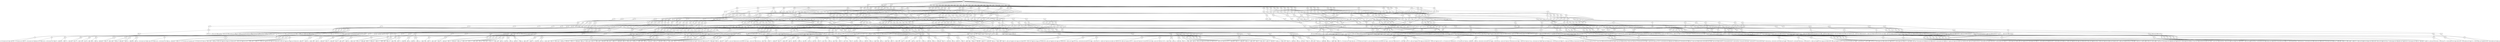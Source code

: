 
digraph sdd {

overlap=false

{rank=same; n9246 n9286 }
{rank=same; n25839 n19322 n9287 n9247 n16611 }
{rank=same; n6622 n8952 n1781 n19297 n8876 n1782 n6128 }
{rank=same; n25840 n19382 n20792 n20835 n23267 n18058 n17619 n19365 }
{rank=same; n1756 n9042 n9040 n17517 }
{rank=same; n18040 n18051 n5111 n9068 n17415 n17518 }
{rank=same; n4780 n18038 n1685 n5110 n1686 n2744 }
{rank=same; n25841 n20414 n25708 n23056 n25713 n25566 n25548 n25263 n22806 n25187 n22552 n18059 n25190 n22549 n20449 n25016 n17620 n25020 n20425 n25024 n20460 }
{rank=same; n834 n838 n836 n18023 n1681 n17099 n1679 n18004 }
{rank=same; n6191 n7101 n11874 n18024 n17086 n17101 n11849 n11853 n11878 n17221 n18005 n17212 n17216 }
{rank=same; n1621 n1625 n6182 n11848 n1622 n2096 n2092 n6353 }
{rank=same; n25705 n25707 n16911 n19901 n22874 n22876 n25710 n25712 n22851 n25019 n25003 n25005 n22083 n22121 n22126 n22139 n24997 n25166 n22541 n22543 n17222 n18006 n25009 n25173 n22533 n22535 n16909 n20397 n24996 n25015 n17213 n17217 n16910 n16966 n25008 n25023 n16907 n20374 }
{rank=same; n1236 n1227 n1891 n1898 n16616 n16889 }
{rank=same; n1643 n25704 n16896 n16898 n21982 n22850 n1907 n13259 n21936 n24995 n16892 n16894 }
{rank=same; n1640 n1642 n1641 n1788 n698 n697 n1637 n1638 }
{rank=same; n25842 n25734 n25716 n25714 n25584 n25567 n25550 n25425 n25407 n25273 n25268 n25193 n25192 n25038 n25037 n25036 n23334 n23333 n23330 n23288 n23284 n23283 n23271 n23270 n22807 n22553 n22551 n20628 n20596 n20559 }
{rank=same; n1575 n917 n1567 n8664 n1749 n9620 }
{rank=same; n14511 n22312 n14502 n14572 n14505 n14525 n9732 n12784 }
{rank=same; n532 n1659 n1570 n1665 }
{rank=same; n14514 n22313 n14503 n14573 n14516 n14641 n24124 n25405 n9736 n13482 n24974 n24988 n24980 n16951 }
{rank=same; n921 n1606 n920 n922 n1534 n1542 }
{rank=same; n14148 n14150 n14137 n14139 n24014 n24022 n9347 n9368 n24002 n24973 n24987 n24979 n14159 }
{rank=same; n1533 n1563 n1532 n23948 n1531 n1561 n23974 }
{rank=same; n15688 n22314 n20556 n20558 n21869 n23047 n24531 n25406 n23077 n23127 n24975 n24989 n22785 n21864 n23092 n24125 n24981 n23086 n23088 n23112 n22550 }
{rank=same; n270 n986 n11097 n11778 }
{rank=same; n15279 n15650 n11243 n12674 n23931 }
{rank=same; n1203 n1205 n1204 n11242 }
{rank=same; n15288 n15687 n20553 n20555 n20732 n23074 n23076 n16226 n23932 n21863 }
{rank=same; n1485 n12495 n1483 n1207 n8742 n8746 }
{rank=same; n12491 n12496 n20550 n20552 n20730 n20731 n8754 n8759 }
{rank=same; n25859 }
{rank=same; n132 n11471 n690 n11482 n136 n15464 }
{rank=same; n15326 n15418 n1462 n23534 n23656 n15466 n23653 n15989 n11490 }
{rank=same; n1449 n15325 n1446 n1458 n1448 n23533 }
{rank=same; n15408 n23597 n23452 n23549 n25646 n25655 n24695 n23660 n24657 n23650 n16152 }
{rank=same; n1439 n11619 n1444 n11580 }
{rank=same; n1453 n15064 n10406 n23596 n1461 n23450 n10707 n25645 n24547 n25654 n23659 n24656 }
{rank=same; n1406 n1409 n1411 n1414 n1412 n10416 n25631 n13630 n1407 }
{rank=same; n15409 n23676 n23818 n23553 n25647 n25656 n24879 n24658 n23721 n16153 }
{rank=same; n1387 n11499 n1384 n23550 }
{rank=same; n1388 n11500 n1385 n23551 n1365 }
{rank=same; n1346 n1350 }
{rank=same; n1389 n11501 n1386 n23552 n1366 }
{rank=same; n1319 n1323 }
{rank=same; n1320 n1324 }
{rank=same; n21687 n20265 n21640 n21706 n23710 n25083 n23713 n23708 n23703 n20180 n25368 n23700 n23698 n23697 n23696 n23695 n24746 n24745 n24744 n23557 n23554 n23828 n25648 n24743 n18405 n18486 n19124 n16769 n19092 n19085 n25811 }
{rank=same; n1287 n1291 }
{rank=same; n17393 n17429 n16715 n16721 }
{rank=same; n16713 n17392 n16712 n16714 }
{rank=same; n18289 n18321 n18293 n18394 n18308 n18326 n16763 n16767 n17004 n17020 n18299 n18296 n21810 n18749 n17956 }
{rank=same; n3101 n3120 n3097 n3493 }
{rank=same; n18286 n18288 n18290 n18292 n18305 n18307 n3480 n3494 n3685 n3694 n18298 n18295 n3308 n17730 }
{rank=same; n2715 n2729 n2712 n2727 n2716 n5270 }
{rank=same; n21684 n21686 n20262 n20264 n21632 n21634 n21703 n21705 n21458 n21460 n20166 n20168 n18402 n18404 n18483 n18485 n19109 n19111 n16764 n16768 n19089 n19091 n19065 n19067 n24720 n25343 n22432 n25810 }
{rank=same; n2296 n2307 n2290 n2506 }
{rank=same; n18888 n18892 n18877 n18902 n2497 n2507 n18881 n19874 n2297 n2282 }
{rank=same; n2058 n7076 n2057 n2067 }
{rank=same; n21681 n21683 n18997 n18999 n21564 n21566 n12303 n12308 n18918 n18920 n2618 n2624 n12003 n12012 n19062 n19064 n18879 n24691 n25342 n22431 n21621 n25762 n25809 }
{rank=same; n12243 n12246 n11998 n12001 n1182 n1181 n12447 }
{rank=same; n12300 n12302 n12057 n12059 n1946 n1948 n11999 n12002 n21583 n21599 n17683 n22999 }

n9246 [label= "119",style=filled,fillcolor=gray95,shape=circle,height=.25,width=.25]; 
n9246e0
      [label= "<L>60|<R>61",
      shape=record,
      fontsize=20,
      fontname="Times-Italic",
      fillcolor=white,
      style=filled,
      fixedsize=false,
      height=.30, 
      width=.65];

n9246->n9246e0 [arrowsize=.50];
n9246e1
      [label= "<L>&not;60|<R>&#8869;",
      shape=record,
      fontsize=20,
      fontname="Times-Italic",
      fillcolor=white,
      style=filled,
      fixedsize=false,
      height=.30, 
      width=.65];

n9246->n9246e1 [arrowsize=.50];
n9286 [label= "119",style=filled,fillcolor=gray95,shape=circle,height=.25,width=.25]; 
n9286e0
      [label= "<L>&not;60|<R>61",
      shape=record,
      fontsize=20,
      fontname="Times-Italic",
      fillcolor=white,
      style=filled,
      fixedsize=false,
      height=.30, 
      width=.65];

n9286->n9286e0 [arrowsize=.50];
n9286e1
      [label= "<L>60|<R>&#8869;",
      shape=record,
      fontsize=20,
      fontname="Times-Italic",
      fillcolor=white,
      style=filled,
      fixedsize=false,
      height=.30, 
      width=.65];

n9286->n9286e1 [arrowsize=.50];
n25839 [label= "117",style=filled,fillcolor=gray95,shape=circle,height=.25,width=.25]; 
n25839e0
      [label= "<L>|<R>61",
      shape=record,
      fontsize=20,
      fontname="Times-Italic",
      fillcolor=white,
      style=filled,
      fixedsize=false,
      height=.30, 
      width=.65];

n25839->n25839e0 [arrowsize=.50];
n25839e0:L:c->n6622 [arrowsize=.50,tailclip=false,arrowtail=dot,dir=both];
n25839e1
      [label= "<L>|<R>&#8869;",
      shape=record,
      fontsize=20,
      fontname="Times-Italic",
      fillcolor=white,
      style=filled,
      fixedsize=false,
      height=.30, 
      width=.65];

n25839->n25839e1 [arrowsize=.50];
n25839e1:L:c->n8952 [arrowsize=.50,tailclip=false,arrowtail=dot,dir=both];
n19322 [label= "117",style=filled,fillcolor=gray95,shape=circle,height=.25,width=.25]; 
n19322e0
      [label= "<L>|<R>",
      shape=record,
      fontsize=20,
      fontname="Times-Italic",
      fillcolor=white,
      style=filled,
      fixedsize=false,
      height=.30, 
      width=.65];

n19322->n19322e0 [arrowsize=.50];
n19322e0:L:c->n1781 [arrowsize=.50,tailclip=false,arrowtail=dot,dir=both];
n19322e0:R:c->n9246 [arrowsize=.50,tailclip=false,arrowtail=dot,dir=both];
n19322e1
      [label= "<L>|<R>&#8869;",
      shape=record,
      fontsize=20,
      fontname="Times-Italic",
      fillcolor=white,
      style=filled,
      fixedsize=false,
      height=.30, 
      width=.65];

n19322->n19322e1 [arrowsize=.50];
n19322e1:L:c->n19297 [arrowsize=.50,tailclip=false,arrowtail=dot,dir=both];
n9287 [label= "117",style=filled,fillcolor=gray95,shape=circle,height=.25,width=.25]; 
n9287e0
      [label= "<L>|<R>",
      shape=record,
      fontsize=20,
      fontname="Times-Italic",
      fillcolor=white,
      style=filled,
      fixedsize=false,
      height=.30, 
      width=.65];

n9287->n9287e0 [arrowsize=.50];
n9287e0:L:c->n8876 [arrowsize=.50,tailclip=false,arrowtail=dot,dir=both];
n9287e0:R:c->n9286 [arrowsize=.50,tailclip=false,arrowtail=dot,dir=both];
n9287e1
      [label= "<L>|<R>61",
      shape=record,
      fontsize=20,
      fontname="Times-Italic",
      fillcolor=white,
      style=filled,
      fixedsize=false,
      height=.30, 
      width=.65];

n9287->n9287e1 [arrowsize=.50];
n9287e1:L:c->n6622 [arrowsize=.50,tailclip=false,arrowtail=dot,dir=both];
n9287e2
      [label= "<L>&not;58|<R>&#8869;",
      shape=record,
      fontsize=20,
      fontname="Times-Italic",
      fillcolor=white,
      style=filled,
      fixedsize=false,
      height=.30, 
      width=.65];

n9287->n9287e2 [arrowsize=.50];
n9247 [label= "117",style=filled,fillcolor=gray95,shape=circle,height=.25,width=.25]; 
n9247e0
      [label= "<L>|<R>",
      shape=record,
      fontsize=20,
      fontname="Times-Italic",
      fillcolor=white,
      style=filled,
      fixedsize=false,
      height=.30, 
      width=.65];

n9247->n9247e0 [arrowsize=.50];
n9247e0:L:c->n6622 [arrowsize=.50,tailclip=false,arrowtail=dot,dir=both];
n9247e0:R:c->n9246 [arrowsize=.50,tailclip=false,arrowtail=dot,dir=both];
n9247e1
      [label= "<L>|<R>&#8869;",
      shape=record,
      fontsize=20,
      fontname="Times-Italic",
      fillcolor=white,
      style=filled,
      fixedsize=false,
      height=.30, 
      width=.65];

n9247->n9247e1 [arrowsize=.50];
n9247e1:L:c->n8952 [arrowsize=.50,tailclip=false,arrowtail=dot,dir=both];
n16611 [label= "117",style=filled,fillcolor=gray95,shape=circle,height=.25,width=.25]; 
n16611e0
      [label= "<L>|<R>",
      shape=record,
      fontsize=20,
      fontname="Times-Italic",
      fillcolor=white,
      style=filled,
      fixedsize=false,
      height=.30, 
      width=.65];

n16611->n16611e0 [arrowsize=.50];
n16611e0:L:c->n1782 [arrowsize=.50,tailclip=false,arrowtail=dot,dir=both];
n16611e0:R:c->n9246 [arrowsize=.50,tailclip=false,arrowtail=dot,dir=both];
n16611e1
      [label= "<L>|<R>&#8869;",
      shape=record,
      fontsize=20,
      fontname="Times-Italic",
      fillcolor=white,
      style=filled,
      fixedsize=false,
      height=.30, 
      width=.65];

n16611->n16611e1 [arrowsize=.50];
n16611e1:L:c->n6128 [arrowsize=.50,tailclip=false,arrowtail=dot,dir=both];
n6622 [label= "115",style=filled,fillcolor=gray95,shape=circle,height=.25,width=.25]; 
n6622e0
      [label= "<L>58|<R>&not;59",
      shape=record,
      fontsize=20,
      fontname="Times-Italic",
      fillcolor=white,
      style=filled,
      fixedsize=false,
      height=.30, 
      width=.65];

n6622->n6622e0 [arrowsize=.50];
n6622e1
      [label= "<L>&not;58|<R>&#8869;",
      shape=record,
      fontsize=20,
      fontname="Times-Italic",
      fillcolor=white,
      style=filled,
      fixedsize=false,
      height=.30, 
      width=.65];

n6622->n6622e1 [arrowsize=.50];
n8952 [label= "115",style=filled,fillcolor=gray95,shape=circle,height=.25,width=.25]; 
n8952e0
      [label= "<L>58|<R>59",
      shape=record,
      fontsize=20,
      fontname="Times-Italic",
      fillcolor=white,
      style=filled,
      fixedsize=false,
      height=.30, 
      width=.65];

n8952->n8952e0 [arrowsize=.50];
n8952e1
      [label= "<L>&not;58|<R>&#8868;",
      shape=record,
      fontsize=20,
      fontname="Times-Italic",
      fillcolor=white,
      style=filled,
      fixedsize=false,
      height=.30, 
      width=.65];

n8952->n8952e1 [arrowsize=.50];
n1781 [label= "115",style=filled,fillcolor=gray95,shape=circle,height=.25,width=.25]; 
n1781e0
      [label= "<L>&not;58|<R>59",
      shape=record,
      fontsize=20,
      fontname="Times-Italic",
      fillcolor=white,
      style=filled,
      fixedsize=false,
      height=.30, 
      width=.65];

n1781->n1781e0 [arrowsize=.50];
n1781e1
      [label= "<L>58|<R>&#8869;",
      shape=record,
      fontsize=20,
      fontname="Times-Italic",
      fillcolor=white,
      style=filled,
      fixedsize=false,
      height=.30, 
      width=.65];

n1781->n1781e1 [arrowsize=.50];
n19297 [label= "115",style=filled,fillcolor=gray95,shape=circle,height=.25,width=.25]; 
n19297e0
      [label= "<L>&not;58|<R>&not;59",
      shape=record,
      fontsize=20,
      fontname="Times-Italic",
      fillcolor=white,
      style=filled,
      fixedsize=false,
      height=.30, 
      width=.65];

n19297->n19297e0 [arrowsize=.50];
n19297e1
      [label= "<L>58|<R>&#8868;",
      shape=record,
      fontsize=20,
      fontname="Times-Italic",
      fillcolor=white,
      style=filled,
      fixedsize=false,
      height=.30, 
      width=.65];

n19297->n19297e1 [arrowsize=.50];
n8876 [label= "115",style=filled,fillcolor=gray95,shape=circle,height=.25,width=.25]; 
n8876e0
      [label= "<L>58|<R>59",
      shape=record,
      fontsize=20,
      fontname="Times-Italic",
      fillcolor=white,
      style=filled,
      fixedsize=false,
      height=.30, 
      width=.65];

n8876->n8876e0 [arrowsize=.50];
n8876e1
      [label= "<L>&not;58|<R>&#8869;",
      shape=record,
      fontsize=20,
      fontname="Times-Italic",
      fillcolor=white,
      style=filled,
      fixedsize=false,
      height=.30, 
      width=.65];

n8876->n8876e1 [arrowsize=.50];
n1782 [label= "115",style=filled,fillcolor=gray95,shape=circle,height=.25,width=.25]; 
n1782e0
      [label= "<L>&not;58|<R>&not;59",
      shape=record,
      fontsize=20,
      fontname="Times-Italic",
      fillcolor=white,
      style=filled,
      fixedsize=false,
      height=.30, 
      width=.65];

n1782->n1782e0 [arrowsize=.50];
n1782e1
      [label= "<L>58|<R>&#8869;",
      shape=record,
      fontsize=20,
      fontname="Times-Italic",
      fillcolor=white,
      style=filled,
      fixedsize=false,
      height=.30, 
      width=.65];

n1782->n1782e1 [arrowsize=.50];
n6128 [label= "115",style=filled,fillcolor=gray95,shape=circle,height=.25,width=.25]; 
n6128e0
      [label= "<L>&not;58|<R>59",
      shape=record,
      fontsize=20,
      fontname="Times-Italic",
      fillcolor=white,
      style=filled,
      fixedsize=false,
      height=.30, 
      width=.65];

n6128->n6128e0 [arrowsize=.50];
n6128e1
      [label= "<L>58|<R>&#8868;",
      shape=record,
      fontsize=20,
      fontname="Times-Italic",
      fillcolor=white,
      style=filled,
      fixedsize=false,
      height=.30, 
      width=.65];

n6128->n6128e1 [arrowsize=.50];
n25840 [label= "113",style=filled,fillcolor=gray95,shape=circle,height=.25,width=.25]; 
n25840e0
      [label= "<L>|<R>",
      shape=record,
      fontsize=20,
      fontname="Times-Italic",
      fillcolor=white,
      style=filled,
      fixedsize=false,
      height=.30, 
      width=.65];

n25840->n25840e0 [arrowsize=.50];
n25840e0:L:c->n18040 [arrowsize=.50,tailclip=false,arrowtail=dot,dir=both];
n25840e0:R:c->n25839 [arrowsize=.50,tailclip=false,arrowtail=dot,dir=both];
n25840e1
      [label= "<L>|<R>&#8869;",
      shape=record,
      fontsize=20,
      fontname="Times-Italic",
      fillcolor=white,
      style=filled,
      fixedsize=false,
      height=.30, 
      width=.65];

n25840->n25840e1 [arrowsize=.50];
n25840e1:L:c->n18051 [arrowsize=.50,tailclip=false,arrowtail=dot,dir=both];
n19382 [label= "113",style=filled,fillcolor=gray95,shape=circle,height=.25,width=.25]; 
n19382e0
      [label= "<L>|<R>",
      shape=record,
      fontsize=20,
      fontname="Times-Italic",
      fillcolor=white,
      style=filled,
      fixedsize=false,
      height=.30, 
      width=.65];

n19382->n19382e0 [arrowsize=.50];
n19382e0:L:c->n18040 [arrowsize=.50,tailclip=false,arrowtail=dot,dir=both];
n19382e0:R:c->n19322 [arrowsize=.50,tailclip=false,arrowtail=dot,dir=both];
n19382e1
      [label= "<L>|<R>&#8869;",
      shape=record,
      fontsize=20,
      fontname="Times-Italic",
      fillcolor=white,
      style=filled,
      fixedsize=false,
      height=.30, 
      width=.65];

n19382->n19382e1 [arrowsize=.50];
n19382e1:L:c->n18051 [arrowsize=.50,tailclip=false,arrowtail=dot,dir=both];
n20792 [label= "113",style=filled,fillcolor=gray95,shape=circle,height=.25,width=.25]; 
n20792e0
      [label= "<L>|<R>",
      shape=record,
      fontsize=20,
      fontname="Times-Italic",
      fillcolor=white,
      style=filled,
      fixedsize=false,
      height=.30, 
      width=.65];

n20792->n20792e0 [arrowsize=.50];
n20792e0:L:c->n18040 [arrowsize=.50,tailclip=false,arrowtail=dot,dir=both];
n20792e0:R:c->n9287 [arrowsize=.50,tailclip=false,arrowtail=dot,dir=both];
n20792e1
      [label= "<L>|<R>&#8869;",
      shape=record,
      fontsize=20,
      fontname="Times-Italic",
      fillcolor=white,
      style=filled,
      fixedsize=false,
      height=.30, 
      width=.65];

n20792->n20792e1 [arrowsize=.50];
n20792e1:L:c->n18051 [arrowsize=.50,tailclip=false,arrowtail=dot,dir=both];
n20835 [label= "113",style=filled,fillcolor=gray95,shape=circle,height=.25,width=.25]; 
n20835e0
      [label= "<L>|<R>",
      shape=record,
      fontsize=20,
      fontname="Times-Italic",
      fillcolor=white,
      style=filled,
      fixedsize=false,
      height=.30, 
      width=.65];

n20835->n20835e0 [arrowsize=.50];
n20835e0:L:c->n18040 [arrowsize=.50,tailclip=false,arrowtail=dot,dir=both];
n20835e0:R:c->n9247 [arrowsize=.50,tailclip=false,arrowtail=dot,dir=both];
n20835e1
      [label= "<L>|<R>&#8869;",
      shape=record,
      fontsize=20,
      fontname="Times-Italic",
      fillcolor=white,
      style=filled,
      fixedsize=false,
      height=.30, 
      width=.65];

n20835->n20835e1 [arrowsize=.50];
n20835e1:L:c->n18051 [arrowsize=.50,tailclip=false,arrowtail=dot,dir=both];
n23267 [label= "113",style=filled,fillcolor=gray95,shape=circle,height=.25,width=.25]; 
n23267e0
      [label= "<L>|<R>",
      shape=record,
      fontsize=20,
      fontname="Times-Italic",
      fillcolor=white,
      style=filled,
      fixedsize=false,
      height=.30, 
      width=.65];

n23267->n23267e0 [arrowsize=.50];
n23267e0:L:c->n5111 [arrowsize=.50,tailclip=false,arrowtail=dot,dir=both];
n23267e0:R:c->n19322 [arrowsize=.50,tailclip=false,arrowtail=dot,dir=both];
n23267e1
      [label= "<L>|<R>&#8869;",
      shape=record,
      fontsize=20,
      fontname="Times-Italic",
      fillcolor=white,
      style=filled,
      fixedsize=false,
      height=.30, 
      width=.65];

n23267->n23267e1 [arrowsize=.50];
n23267e1:L:c->n9068 [arrowsize=.50,tailclip=false,arrowtail=dot,dir=both];
n18058 [label= "113",style=filled,fillcolor=gray95,shape=circle,height=.25,width=.25]; 
n18058e0
      [label= "<L>|<R>",
      shape=record,
      fontsize=20,
      fontname="Times-Italic",
      fillcolor=white,
      style=filled,
      fixedsize=false,
      height=.30, 
      width=.65];

n18058->n18058e0 [arrowsize=.50];
n18058e0:L:c->n18040 [arrowsize=.50,tailclip=false,arrowtail=dot,dir=both];
n18058e0:R:c->n16611 [arrowsize=.50,tailclip=false,arrowtail=dot,dir=both];
n18058e1
      [label= "<L>|<R>&#8869;",
      shape=record,
      fontsize=20,
      fontname="Times-Italic",
      fillcolor=white,
      style=filled,
      fixedsize=false,
      height=.30, 
      width=.65];

n18058->n18058e1 [arrowsize=.50];
n18058e1:L:c->n18051 [arrowsize=.50,tailclip=false,arrowtail=dot,dir=both];
n17619 [label= "113",style=filled,fillcolor=gray95,shape=circle,height=.25,width=.25]; 
n17619e0
      [label= "<L>|<R>",
      shape=record,
      fontsize=20,
      fontname="Times-Italic",
      fillcolor=white,
      style=filled,
      fixedsize=false,
      height=.30, 
      width=.65];

n17619->n17619e0 [arrowsize=.50];
n17619e0:L:c->n17415 [arrowsize=.50,tailclip=false,arrowtail=dot,dir=both];
n17619e0:R:c->n16611 [arrowsize=.50,tailclip=false,arrowtail=dot,dir=both];
n17619e1
      [label= "<L>|<R>&#8869;",
      shape=record,
      fontsize=20,
      fontname="Times-Italic",
      fillcolor=white,
      style=filled,
      fixedsize=false,
      height=.30, 
      width=.65];

n17619->n17619e1 [arrowsize=.50];
n17619e1:L:c->n17518 [arrowsize=.50,tailclip=false,arrowtail=dot,dir=both];
n19365 [label= "113",style=filled,fillcolor=gray95,shape=circle,height=.25,width=.25]; 
n19365e0
      [label= "<L>|<R>",
      shape=record,
      fontsize=20,
      fontname="Times-Italic",
      fillcolor=white,
      style=filled,
      fixedsize=false,
      height=.30, 
      width=.65];

n19365->n19365e0 [arrowsize=.50];
n19365e0:L:c->n17415 [arrowsize=.50,tailclip=false,arrowtail=dot,dir=both];
n19365e0:R:c->n19322 [arrowsize=.50,tailclip=false,arrowtail=dot,dir=both];
n19365e1
      [label= "<L>|<R>&#8869;",
      shape=record,
      fontsize=20,
      fontname="Times-Italic",
      fillcolor=white,
      style=filled,
      fixedsize=false,
      height=.30, 
      width=.65];

n19365->n19365e1 [arrowsize=.50];
n19365e1:L:c->n17518 [arrowsize=.50,tailclip=false,arrowtail=dot,dir=both];
n1756 [label= "111",style=filled,fillcolor=gray95,shape=circle,height=.25,width=.25]; 
n1756e0
      [label= "<L>56|<R>57",
      shape=record,
      fontsize=20,
      fontname="Times-Italic",
      fillcolor=white,
      style=filled,
      fixedsize=false,
      height=.30, 
      width=.65];

n1756->n1756e0 [arrowsize=.50];
n1756e1
      [label= "<L>&not;56|<R>&#8869;",
      shape=record,
      fontsize=20,
      fontname="Times-Italic",
      fillcolor=white,
      style=filled,
      fixedsize=false,
      height=.30, 
      width=.65];

n1756->n1756e1 [arrowsize=.50];
n9042 [label= "111",style=filled,fillcolor=gray95,shape=circle,height=.25,width=.25]; 
n9042e0
      [label= "<L>56|<R>&not;57",
      shape=record,
      fontsize=20,
      fontname="Times-Italic",
      fillcolor=white,
      style=filled,
      fixedsize=false,
      height=.30, 
      width=.65];

n9042->n9042e0 [arrowsize=.50];
n9042e1
      [label= "<L>&not;56|<R>&#8868;",
      shape=record,
      fontsize=20,
      fontname="Times-Italic",
      fillcolor=white,
      style=filled,
      fixedsize=false,
      height=.30, 
      width=.65];

n9042->n9042e1 [arrowsize=.50];
n9040 [label= "111",style=filled,fillcolor=gray95,shape=circle,height=.25,width=.25]; 
n9040e0
      [label= "<L>56|<R>&not;57",
      shape=record,
      fontsize=20,
      fontname="Times-Italic",
      fillcolor=white,
      style=filled,
      fixedsize=false,
      height=.30, 
      width=.65];

n9040->n9040e0 [arrowsize=.50];
n9040e1
      [label= "<L>&not;56|<R>&#8869;",
      shape=record,
      fontsize=20,
      fontname="Times-Italic",
      fillcolor=white,
      style=filled,
      fixedsize=false,
      height=.30, 
      width=.65];

n9040->n9040e1 [arrowsize=.50];
n17517 [label= "111",style=filled,fillcolor=gray95,shape=circle,height=.25,width=.25]; 
n17517e0
      [label= "<L>56|<R>57",
      shape=record,
      fontsize=20,
      fontname="Times-Italic",
      fillcolor=white,
      style=filled,
      fixedsize=false,
      height=.30, 
      width=.65];

n17517->n17517e0 [arrowsize=.50];
n17517e1
      [label= "<L>&not;56|<R>&#8868;",
      shape=record,
      fontsize=20,
      fontname="Times-Italic",
      fillcolor=white,
      style=filled,
      fixedsize=false,
      height=.30, 
      width=.65];

n17517->n17517e1 [arrowsize=.50];
n18040 [label= "109",style=filled,fillcolor=gray95,shape=circle,height=.25,width=.25]; 
n18040e0
      [label= "<L>|<R>",
      shape=record,
      fontsize=20,
      fontname="Times-Italic",
      fillcolor=white,
      style=filled,
      fixedsize=false,
      height=.30, 
      width=.65];

n18040->n18040e0 [arrowsize=.50];
n18040e0:L:c->n4780 [arrowsize=.50,tailclip=false,arrowtail=dot,dir=both];
n18040e0:R:c->n1756 [arrowsize=.50,tailclip=false,arrowtail=dot,dir=both];
n18040e1
      [label= "<L>|<R>&#8869;",
      shape=record,
      fontsize=20,
      fontname="Times-Italic",
      fillcolor=white,
      style=filled,
      fixedsize=false,
      height=.30, 
      width=.65];

n18040->n18040e1 [arrowsize=.50];
n18040e1:L:c->n18038 [arrowsize=.50,tailclip=false,arrowtail=dot,dir=both];
n18051 [label= "109",style=filled,fillcolor=gray95,shape=circle,height=.25,width=.25]; 
n18051e0
      [label= "<L>|<R>",
      shape=record,
      fontsize=20,
      fontname="Times-Italic",
      fillcolor=white,
      style=filled,
      fixedsize=false,
      height=.30, 
      width=.65];

n18051->n18051e0 [arrowsize=.50];
n18051e0:L:c->n4780 [arrowsize=.50,tailclip=false,arrowtail=dot,dir=both];
n18051e0:R:c->n9042 [arrowsize=.50,tailclip=false,arrowtail=dot,dir=both];
n18051e1
      [label= "<L>|<R>&#8868;",
      shape=record,
      fontsize=20,
      fontname="Times-Italic",
      fillcolor=white,
      style=filled,
      fixedsize=false,
      height=.30, 
      width=.65];

n18051->n18051e1 [arrowsize=.50];
n18051e1:L:c->n18038 [arrowsize=.50,tailclip=false,arrowtail=dot,dir=both];
n5111 [label= "109",style=filled,fillcolor=gray95,shape=circle,height=.25,width=.25]; 
n5111e0
      [label= "<L>|<R>",
      shape=record,
      fontsize=20,
      fontname="Times-Italic",
      fillcolor=white,
      style=filled,
      fixedsize=false,
      height=.30, 
      width=.65];

n5111->n5111e0 [arrowsize=.50];
n5111e0:L:c->n1685 [arrowsize=.50,tailclip=false,arrowtail=dot,dir=both];
n5111e0:R:c->n1756 [arrowsize=.50,tailclip=false,arrowtail=dot,dir=both];
n5111e1
      [label= "<L>|<R>&#8869;",
      shape=record,
      fontsize=20,
      fontname="Times-Italic",
      fillcolor=white,
      style=filled,
      fixedsize=false,
      height=.30, 
      width=.65];

n5111->n5111e1 [arrowsize=.50];
n5111e1:L:c->n5110 [arrowsize=.50,tailclip=false,arrowtail=dot,dir=both];
n9068 [label= "109",style=filled,fillcolor=gray95,shape=circle,height=.25,width=.25]; 
n9068e0
      [label= "<L>|<R>",
      shape=record,
      fontsize=20,
      fontname="Times-Italic",
      fillcolor=white,
      style=filled,
      fixedsize=false,
      height=.30, 
      width=.65];

n9068->n9068e0 [arrowsize=.50];
n9068e0:L:c->n1685 [arrowsize=.50,tailclip=false,arrowtail=dot,dir=both];
n9068e0:R:c->n9042 [arrowsize=.50,tailclip=false,arrowtail=dot,dir=both];
n9068e1
      [label= "<L>|<R>&#8868;",
      shape=record,
      fontsize=20,
      fontname="Times-Italic",
      fillcolor=white,
      style=filled,
      fixedsize=false,
      height=.30, 
      width=.65];

n9068->n9068e1 [arrowsize=.50];
n9068e1:L:c->n5110 [arrowsize=.50,tailclip=false,arrowtail=dot,dir=both];
n17415 [label= "109",style=filled,fillcolor=gray95,shape=circle,height=.25,width=.25]; 
n17415e0
      [label= "<L>|<R>",
      shape=record,
      fontsize=20,
      fontname="Times-Italic",
      fillcolor=white,
      style=filled,
      fixedsize=false,
      height=.30, 
      width=.65];

n17415->n17415e0 [arrowsize=.50];
n17415e0:L:c->n1686 [arrowsize=.50,tailclip=false,arrowtail=dot,dir=both];
n17415e0:R:c->n9040 [arrowsize=.50,tailclip=false,arrowtail=dot,dir=both];
n17415e1
      [label= "<L>|<R>&#8869;",
      shape=record,
      fontsize=20,
      fontname="Times-Italic",
      fillcolor=white,
      style=filled,
      fixedsize=false,
      height=.30, 
      width=.65];

n17415->n17415e1 [arrowsize=.50];
n17415e1:L:c->n2744 [arrowsize=.50,tailclip=false,arrowtail=dot,dir=both];
n17518 [label= "109",style=filled,fillcolor=gray95,shape=circle,height=.25,width=.25]; 
n17518e0
      [label= "<L>|<R>",
      shape=record,
      fontsize=20,
      fontname="Times-Italic",
      fillcolor=white,
      style=filled,
      fixedsize=false,
      height=.30, 
      width=.65];

n17518->n17518e0 [arrowsize=.50];
n17518e0:L:c->n1686 [arrowsize=.50,tailclip=false,arrowtail=dot,dir=both];
n17518e0:R:c->n17517 [arrowsize=.50,tailclip=false,arrowtail=dot,dir=both];
n17518e1
      [label= "<L>|<R>&#8868;",
      shape=record,
      fontsize=20,
      fontname="Times-Italic",
      fillcolor=white,
      style=filled,
      fixedsize=false,
      height=.30, 
      width=.65];

n17518->n17518e1 [arrowsize=.50];
n17518e1:L:c->n2744 [arrowsize=.50,tailclip=false,arrowtail=dot,dir=both];
n4780 [label= "107",style=filled,fillcolor=gray95,shape=circle,height=.25,width=.25]; 
n4780e0
      [label= "<L>54|<R>&not;55",
      shape=record,
      fontsize=20,
      fontname="Times-Italic",
      fillcolor=white,
      style=filled,
      fixedsize=false,
      height=.30, 
      width=.65];

n4780->n4780e0 [arrowsize=.50];
n4780e1
      [label= "<L>&not;54|<R>&#8869;",
      shape=record,
      fontsize=20,
      fontname="Times-Italic",
      fillcolor=white,
      style=filled,
      fixedsize=false,
      height=.30, 
      width=.65];

n4780->n4780e1 [arrowsize=.50];
n18038 [label= "107",style=filled,fillcolor=gray95,shape=circle,height=.25,width=.25]; 
n18038e0
      [label= "<L>54|<R>55",
      shape=record,
      fontsize=20,
      fontname="Times-Italic",
      fillcolor=white,
      style=filled,
      fixedsize=false,
      height=.30, 
      width=.65];

n18038->n18038e0 [arrowsize=.50];
n18038e1
      [label= "<L>&not;54|<R>&#8868;",
      shape=record,
      fontsize=20,
      fontname="Times-Italic",
      fillcolor=white,
      style=filled,
      fixedsize=false,
      height=.30, 
      width=.65];

n18038->n18038e1 [arrowsize=.50];
n1685 [label= "107",style=filled,fillcolor=gray95,shape=circle,height=.25,width=.25]; 
n1685e0
      [label= "<L>&not;54|<R>&not;55",
      shape=record,
      fontsize=20,
      fontname="Times-Italic",
      fillcolor=white,
      style=filled,
      fixedsize=false,
      height=.30, 
      width=.65];

n1685->n1685e0 [arrowsize=.50];
n1685e1
      [label= "<L>54|<R>&#8869;",
      shape=record,
      fontsize=20,
      fontname="Times-Italic",
      fillcolor=white,
      style=filled,
      fixedsize=false,
      height=.30, 
      width=.65];

n1685->n1685e1 [arrowsize=.50];
n5110 [label= "107",style=filled,fillcolor=gray95,shape=circle,height=.25,width=.25]; 
n5110e0
      [label= "<L>&not;54|<R>55",
      shape=record,
      fontsize=20,
      fontname="Times-Italic",
      fillcolor=white,
      style=filled,
      fixedsize=false,
      height=.30, 
      width=.65];

n5110->n5110e0 [arrowsize=.50];
n5110e1
      [label= "<L>54|<R>&#8868;",
      shape=record,
      fontsize=20,
      fontname="Times-Italic",
      fillcolor=white,
      style=filled,
      fixedsize=false,
      height=.30, 
      width=.65];

n5110->n5110e1 [arrowsize=.50];
n1686 [label= "107",style=filled,fillcolor=gray95,shape=circle,height=.25,width=.25]; 
n1686e0
      [label= "<L>&not;54|<R>55",
      shape=record,
      fontsize=20,
      fontname="Times-Italic",
      fillcolor=white,
      style=filled,
      fixedsize=false,
      height=.30, 
      width=.65];

n1686->n1686e0 [arrowsize=.50];
n1686e1
      [label= "<L>54|<R>&#8869;",
      shape=record,
      fontsize=20,
      fontname="Times-Italic",
      fillcolor=white,
      style=filled,
      fixedsize=false,
      height=.30, 
      width=.65];

n1686->n1686e1 [arrowsize=.50];
n2744 [label= "107",style=filled,fillcolor=gray95,shape=circle,height=.25,width=.25]; 
n2744e0
      [label= "<L>&not;54|<R>&not;55",
      shape=record,
      fontsize=20,
      fontname="Times-Italic",
      fillcolor=white,
      style=filled,
      fixedsize=false,
      height=.30, 
      width=.65];

n2744->n2744e0 [arrowsize=.50];
n2744e1
      [label= "<L>54|<R>&#8868;",
      shape=record,
      fontsize=20,
      fontname="Times-Italic",
      fillcolor=white,
      style=filled,
      fixedsize=false,
      height=.30, 
      width=.65];

n2744->n2744e1 [arrowsize=.50];
n25841 [label= "105",style=filled,fillcolor=gray95,shape=circle,height=.25,width=.25]; 
n25841e0
      [label= "<L>|<R>",
      shape=record,
      fontsize=20,
      fontname="Times-Italic",
      fillcolor=white,
      style=filled,
      fixedsize=false,
      height=.30, 
      width=.65];

n25841->n25841e0 [arrowsize=.50];
n25841e0:L:c->n25705 [arrowsize=.50,tailclip=false,arrowtail=dot,dir=both];
n25841e0:R:c->n25840 [arrowsize=.50,tailclip=false,arrowtail=dot,dir=both];
n25841e1
      [label= "<L>|<R>&#8869;",
      shape=record,
      fontsize=20,
      fontname="Times-Italic",
      fillcolor=white,
      style=filled,
      fixedsize=false,
      height=.30, 
      width=.65];

n25841->n25841e1 [arrowsize=.50];
n25841e1:L:c->n25707 [arrowsize=.50,tailclip=false,arrowtail=dot,dir=both];
n20414 [label= "105",style=filled,fillcolor=gray95,shape=circle,height=.25,width=.25]; 
n20414e0
      [label= "<L>|<R>",
      shape=record,
      fontsize=20,
      fontname="Times-Italic",
      fillcolor=white,
      style=filled,
      fixedsize=false,
      height=.30, 
      width=.65];

n20414->n20414e0 [arrowsize=.50];
n20414e0:L:c->n16911 [arrowsize=.50,tailclip=false,arrowtail=dot,dir=both];
n20414e0:R:c->n19382 [arrowsize=.50,tailclip=false,arrowtail=dot,dir=both];
n20414e1
      [label= "<L>|<R>&#8869;",
      shape=record,
      fontsize=20,
      fontname="Times-Italic",
      fillcolor=white,
      style=filled,
      fixedsize=false,
      height=.30, 
      width=.65];

n20414->n20414e1 [arrowsize=.50];
n20414e1:L:c->n19901 [arrowsize=.50,tailclip=false,arrowtail=dot,dir=both];
n25708 [label= "105",style=filled,fillcolor=gray95,shape=circle,height=.25,width=.25]; 
n25708e0
      [label= "<L>|<R>",
      shape=record,
      fontsize=20,
      fontname="Times-Italic",
      fillcolor=white,
      style=filled,
      fixedsize=false,
      height=.30, 
      width=.65];

n25708->n25708e0 [arrowsize=.50];
n25708e0:L:c->n25705 [arrowsize=.50,tailclip=false,arrowtail=dot,dir=both];
n25708e0:R:c->n20792 [arrowsize=.50,tailclip=false,arrowtail=dot,dir=both];
n25708e1
      [label= "<L>|<R>&#8869;",
      shape=record,
      fontsize=20,
      fontname="Times-Italic",
      fillcolor=white,
      style=filled,
      fixedsize=false,
      height=.30, 
      width=.65];

n25708->n25708e1 [arrowsize=.50];
n25708e1:L:c->n25707 [arrowsize=.50,tailclip=false,arrowtail=dot,dir=both];
n23056 [label= "105",style=filled,fillcolor=gray95,shape=circle,height=.25,width=.25]; 
n23056e0
      [label= "<L>|<R>",
      shape=record,
      fontsize=20,
      fontname="Times-Italic",
      fillcolor=white,
      style=filled,
      fixedsize=false,
      height=.30, 
      width=.65];

n23056->n23056e0 [arrowsize=.50];
n23056e0:L:c->n22874 [arrowsize=.50,tailclip=false,arrowtail=dot,dir=both];
n23056e0:R:c->n19382 [arrowsize=.50,tailclip=false,arrowtail=dot,dir=both];
n23056e1
      [label= "<L>|<R>&#8869;",
      shape=record,
      fontsize=20,
      fontname="Times-Italic",
      fillcolor=white,
      style=filled,
      fixedsize=false,
      height=.30, 
      width=.65];

n23056->n23056e1 [arrowsize=.50];
n23056e1:L:c->n22876 [arrowsize=.50,tailclip=false,arrowtail=dot,dir=both];
n25713 [label= "105",style=filled,fillcolor=gray95,shape=circle,height=.25,width=.25]; 
n25713e0
      [label= "<L>|<R>",
      shape=record,
      fontsize=20,
      fontname="Times-Italic",
      fillcolor=white,
      style=filled,
      fixedsize=false,
      height=.30, 
      width=.65];

n25713->n25713e0 [arrowsize=.50];
n25713e0:L:c->n25710 [arrowsize=.50,tailclip=false,arrowtail=dot,dir=both];
n25713e0:R:c->n20835 [arrowsize=.50,tailclip=false,arrowtail=dot,dir=both];
n25713e1
      [label= "<L>|<R>&#8869;",
      shape=record,
      fontsize=20,
      fontname="Times-Italic",
      fillcolor=white,
      style=filled,
      fixedsize=false,
      height=.30, 
      width=.65];

n25713->n25713e1 [arrowsize=.50];
n25713e1:L:c->n25712 [arrowsize=.50,tailclip=false,arrowtail=dot,dir=both];
n25566 [label= "105",style=filled,fillcolor=gray95,shape=circle,height=.25,width=.25]; 
n25566e0
      [label= "<L>|<R>",
      shape=record,
      fontsize=20,
      fontname="Times-Italic",
      fillcolor=white,
      style=filled,
      fixedsize=false,
      height=.30, 
      width=.65];

n25566->n25566e0 [arrowsize=.50];
n25566e0:L:c->n22851 [arrowsize=.50,tailclip=false,arrowtail=dot,dir=both];
n25566e0:R:c->n23267 [arrowsize=.50,tailclip=false,arrowtail=dot,dir=both];
n25566e1
      [label= "<L>|<R>&#8869;",
      shape=record,
      fontsize=20,
      fontname="Times-Italic",
      fillcolor=white,
      style=filled,
      fixedsize=false,
      height=.30, 
      width=.65];

n25566->n25566e1 [arrowsize=.50];
n25566e1:L:c->n25019 [arrowsize=.50,tailclip=false,arrowtail=dot,dir=both];
n25548 [label= "105",style=filled,fillcolor=gray95,shape=circle,height=.25,width=.25]; 
n25548e0
      [label= "<L>|<R>",
      shape=record,
      fontsize=20,
      fontname="Times-Italic",
      fillcolor=white,
      style=filled,
      fixedsize=false,
      height=.30, 
      width=.65];

n25548->n25548e0 [arrowsize=.50];
n25548e0:L:c->n22851 [arrowsize=.50,tailclip=false,arrowtail=dot,dir=both];
n25548e0:R:c->n23267 [arrowsize=.50,tailclip=false,arrowtail=dot,dir=both];
n25548e1
      [label= "<L>|<R>",
      shape=record,
      fontsize=20,
      fontname="Times-Italic",
      fillcolor=white,
      style=filled,
      fixedsize=false,
      height=.30, 
      width=.65];

n25548->n25548e1 [arrowsize=.50];
n25548e1:L:c->n25003 [arrowsize=.50,tailclip=false,arrowtail=dot,dir=both];
n25548e1:R:c->n19382 [arrowsize=.50,tailclip=false,arrowtail=dot,dir=both];
n25548e2
      [label= "<L>|<R>&#8869;",
      shape=record,
      fontsize=20,
      fontname="Times-Italic",
      fillcolor=white,
      style=filled,
      fixedsize=false,
      height=.30, 
      width=.65];

n25548->n25548e2 [arrowsize=.50];
n25548e2:L:c->n25005 [arrowsize=.50,tailclip=false,arrowtail=dot,dir=both];
n25263 [label= "105",style=filled,fillcolor=gray95,shape=circle,height=.25,width=.25]; 
n25263e0
      [label= "<L>|<R>",
      shape=record,
      fontsize=20,
      fontname="Times-Italic",
      fillcolor=white,
      style=filled,
      fixedsize=false,
      height=.30, 
      width=.65];

n25263->n25263e0 [arrowsize=.50];
n25263e0:L:c->n22083 [arrowsize=.50,tailclip=false,arrowtail=dot,dir=both];
n25263e0:R:c->n18058 [arrowsize=.50,tailclip=false,arrowtail=dot,dir=both];
n25263e1
      [label= "<L>|<R>&#8869;",
      shape=record,
      fontsize=20,
      fontname="Times-Italic",
      fillcolor=white,
      style=filled,
      fixedsize=false,
      height=.30, 
      width=.65];

n25263->n25263e1 [arrowsize=.50];
n25263e1:L:c->n22121 [arrowsize=.50,tailclip=false,arrowtail=dot,dir=both];
n22806 [label= "105",style=filled,fillcolor=gray95,shape=circle,height=.25,width=.25]; 
n22806e0
      [label= "<L>|<R>",
      shape=record,
      fontsize=20,
      fontname="Times-Italic",
      fillcolor=white,
      style=filled,
      fixedsize=false,
      height=.30, 
      width=.65];

n22806->n22806e0 [arrowsize=.50];
n22806e0:L:c->n22126 [arrowsize=.50,tailclip=false,arrowtail=dot,dir=both];
n22806e0:R:c->n18058 [arrowsize=.50,tailclip=false,arrowtail=dot,dir=both];
n22806e1
      [label= "<L>|<R>&#8869;",
      shape=record,
      fontsize=20,
      fontname="Times-Italic",
      fillcolor=white,
      style=filled,
      fixedsize=false,
      height=.30, 
      width=.65];

n22806->n22806e1 [arrowsize=.50];
n22806e1:L:c->n22139 [arrowsize=.50,tailclip=false,arrowtail=dot,dir=both];
n25187 [label= "105",style=filled,fillcolor=gray95,shape=circle,height=.25,width=.25]; 
n25187e0
      [label= "<L>|<R>",
      shape=record,
      fontsize=20,
      fontname="Times-Italic",
      fillcolor=white,
      style=filled,
      fixedsize=false,
      height=.30, 
      width=.65];

n25187->n25187e0 [arrowsize=.50];
n25187e0:L:c->n24997 [arrowsize=.50,tailclip=false,arrowtail=dot,dir=both];
n25187e0:R:c->n18058 [arrowsize=.50,tailclip=false,arrowtail=dot,dir=both];
n25187e1
      [label= "<L>|<R>&#8869;",
      shape=record,
      fontsize=20,
      fontname="Times-Italic",
      fillcolor=white,
      style=filled,
      fixedsize=false,
      height=.30, 
      width=.65];

n25187->n25187e1 [arrowsize=.50];
n25187e1:L:c->n25166 [arrowsize=.50,tailclip=false,arrowtail=dot,dir=both];
n22552 [label= "105",style=filled,fillcolor=gray95,shape=circle,height=.25,width=.25]; 
n22552e0
      [label= "<L>|<R>",
      shape=record,
      fontsize=20,
      fontname="Times-Italic",
      fillcolor=white,
      style=filled,
      fixedsize=false,
      height=.30, 
      width=.65];

n22552->n22552e0 [arrowsize=.50];
n22552e0:L:c->n22541 [arrowsize=.50,tailclip=false,arrowtail=dot,dir=both];
n22552e0:R:c->n18058 [arrowsize=.50,tailclip=false,arrowtail=dot,dir=both];
n22552e1
      [label= "<L>|<R>&#8869;",
      shape=record,
      fontsize=20,
      fontname="Times-Italic",
      fillcolor=white,
      style=filled,
      fixedsize=false,
      height=.30, 
      width=.65];

n22552->n22552e1 [arrowsize=.50];
n22552e1:L:c->n22543 [arrowsize=.50,tailclip=false,arrowtail=dot,dir=both];
n18059 [label= "105",style=filled,fillcolor=gray95,shape=circle,height=.25,width=.25]; 
n18059e0
      [label= "<L>|<R>",
      shape=record,
      fontsize=20,
      fontname="Times-Italic",
      fillcolor=white,
      style=filled,
      fixedsize=false,
      height=.30, 
      width=.65];

n18059->n18059e0 [arrowsize=.50];
n18059e0:L:c->n17222 [arrowsize=.50,tailclip=false,arrowtail=dot,dir=both];
n18059e0:R:c->n18058 [arrowsize=.50,tailclip=false,arrowtail=dot,dir=both];
n18059e1
      [label= "<L>|<R>&#8869;",
      shape=record,
      fontsize=20,
      fontname="Times-Italic",
      fillcolor=white,
      style=filled,
      fixedsize=false,
      height=.30, 
      width=.65];

n18059->n18059e1 [arrowsize=.50];
n18059e1:L:c->n18006 [arrowsize=.50,tailclip=false,arrowtail=dot,dir=both];
n25190 [label= "105",style=filled,fillcolor=gray95,shape=circle,height=.25,width=.25]; 
n25190e0
      [label= "<L>|<R>",
      shape=record,
      fontsize=20,
      fontname="Times-Italic",
      fillcolor=white,
      style=filled,
      fixedsize=false,
      height=.30, 
      width=.65];

n25190->n25190e0 [arrowsize=.50];
n25190e0:L:c->n25009 [arrowsize=.50,tailclip=false,arrowtail=dot,dir=both];
n25190e0:R:c->n18058 [arrowsize=.50,tailclip=false,arrowtail=dot,dir=both];
n25190e1
      [label= "<L>|<R>&#8869;",
      shape=record,
      fontsize=20,
      fontname="Times-Italic",
      fillcolor=white,
      style=filled,
      fixedsize=false,
      height=.30, 
      width=.65];

n25190->n25190e1 [arrowsize=.50];
n25190e1:L:c->n25173 [arrowsize=.50,tailclip=false,arrowtail=dot,dir=both];
n22549 [label= "105",style=filled,fillcolor=gray95,shape=circle,height=.25,width=.25]; 
n22549e0
      [label= "<L>|<R>",
      shape=record,
      fontsize=20,
      fontname="Times-Italic",
      fillcolor=white,
      style=filled,
      fixedsize=false,
      height=.30, 
      width=.65];

n22549->n22549e0 [arrowsize=.50];
n22549e0:L:c->n22533 [arrowsize=.50,tailclip=false,arrowtail=dot,dir=both];
n22549e0:R:c->n18058 [arrowsize=.50,tailclip=false,arrowtail=dot,dir=both];
n22549e1
      [label= "<L>|<R>&#8869;",
      shape=record,
      fontsize=20,
      fontname="Times-Italic",
      fillcolor=white,
      style=filled,
      fixedsize=false,
      height=.30, 
      width=.65];

n22549->n22549e1 [arrowsize=.50];
n22549e1:L:c->n22535 [arrowsize=.50,tailclip=false,arrowtail=dot,dir=both];
n20449 [label= "105",style=filled,fillcolor=gray95,shape=circle,height=.25,width=.25]; 
n20449e0
      [label= "<L>|<R>",
      shape=record,
      fontsize=20,
      fontname="Times-Italic",
      fillcolor=white,
      style=filled,
      fixedsize=false,
      height=.30, 
      width=.65];

n20449->n20449e0 [arrowsize=.50];
n20449e0:L:c->n16909 [arrowsize=.50,tailclip=false,arrowtail=dot,dir=both];
n20449e0:R:c->n18058 [arrowsize=.50,tailclip=false,arrowtail=dot,dir=both];
n20449e1
      [label= "<L>|<R>&#8869;",
      shape=record,
      fontsize=20,
      fontname="Times-Italic",
      fillcolor=white,
      style=filled,
      fixedsize=false,
      height=.30, 
      width=.65];

n20449->n20449e1 [arrowsize=.50];
n20449e1:L:c->n20397 [arrowsize=.50,tailclip=false,arrowtail=dot,dir=both];
n25016 [label= "105",style=filled,fillcolor=gray95,shape=circle,height=.25,width=.25]; 
n25016e0
      [label= "<L>|<R>",
      shape=record,
      fontsize=20,
      fontname="Times-Italic",
      fillcolor=white,
      style=filled,
      fixedsize=false,
      height=.30, 
      width=.65];

n25016->n25016e0 [arrowsize=.50];
n25016e0:L:c->n24996 [arrowsize=.50,tailclip=false,arrowtail=dot,dir=both];
n25016e0:R:c->n17619 [arrowsize=.50,tailclip=false,arrowtail=dot,dir=both];
n25016e1
      [label= "<L>|<R>&#8869;",
      shape=record,
      fontsize=20,
      fontname="Times-Italic",
      fillcolor=white,
      style=filled,
      fixedsize=false,
      height=.30, 
      width=.65];

n25016->n25016e1 [arrowsize=.50];
n25016e1:L:c->n25015 [arrowsize=.50,tailclip=false,arrowtail=dot,dir=both];
n17620 [label= "105",style=filled,fillcolor=gray95,shape=circle,height=.25,width=.25]; 
n17620e0
      [label= "<L>|<R>",
      shape=record,
      fontsize=20,
      fontname="Times-Italic",
      fillcolor=white,
      style=filled,
      fixedsize=false,
      height=.30, 
      width=.65];

n17620->n17620e0 [arrowsize=.50];
n17620e0:L:c->n17213 [arrowsize=.50,tailclip=false,arrowtail=dot,dir=both];
n17620e0:R:c->n17619 [arrowsize=.50,tailclip=false,arrowtail=dot,dir=both];
n17620e1
      [label= "<L>|<R>&#8869;",
      shape=record,
      fontsize=20,
      fontname="Times-Italic",
      fillcolor=white,
      style=filled,
      fixedsize=false,
      height=.30, 
      width=.65];

n17620->n17620e1 [arrowsize=.50];
n17620e1:L:c->n17217 [arrowsize=.50,tailclip=false,arrowtail=dot,dir=both];
n25020 [label= "105",style=filled,fillcolor=gray95,shape=circle,height=.25,width=.25]; 
n25020e0
      [label= "<L>|<R>",
      shape=record,
      fontsize=20,
      fontname="Times-Italic",
      fillcolor=white,
      style=filled,
      fixedsize=false,
      height=.30, 
      width=.65];

n25020->n25020e0 [arrowsize=.50];
n25020e0:L:c->n22851 [arrowsize=.50,tailclip=false,arrowtail=dot,dir=both];
n25020e0:R:c->n19365 [arrowsize=.50,tailclip=false,arrowtail=dot,dir=both];
n25020e1
      [label= "<L>|<R>&#8869;",
      shape=record,
      fontsize=20,
      fontname="Times-Italic",
      fillcolor=white,
      style=filled,
      fixedsize=false,
      height=.30, 
      width=.65];

n25020->n25020e1 [arrowsize=.50];
n25020e1:L:c->n25019 [arrowsize=.50,tailclip=false,arrowtail=dot,dir=both];
n20425 [label= "105",style=filled,fillcolor=gray95,shape=circle,height=.25,width=.25]; 
n20425e0
      [label= "<L>|<R>",
      shape=record,
      fontsize=20,
      fontname="Times-Italic",
      fillcolor=white,
      style=filled,
      fixedsize=false,
      height=.30, 
      width=.65];

n20425->n20425e0 [arrowsize=.50];
n20425e0:L:c->n16910 [arrowsize=.50,tailclip=false,arrowtail=dot,dir=both];
n20425e0:R:c->n19365 [arrowsize=.50,tailclip=false,arrowtail=dot,dir=both];
n20425e1
      [label= "<L>|<R>&#8869;",
      shape=record,
      fontsize=20,
      fontname="Times-Italic",
      fillcolor=white,
      style=filled,
      fixedsize=false,
      height=.30, 
      width=.65];

n20425->n20425e1 [arrowsize=.50];
n20425e1:L:c->n16966 [arrowsize=.50,tailclip=false,arrowtail=dot,dir=both];
n25024 [label= "105",style=filled,fillcolor=gray95,shape=circle,height=.25,width=.25]; 
n25024e0
      [label= "<L>|<R>",
      shape=record,
      fontsize=20,
      fontname="Times-Italic",
      fillcolor=white,
      style=filled,
      fixedsize=false,
      height=.30, 
      width=.65];

n25024->n25024e0 [arrowsize=.50];
n25024e0:L:c->n25008 [arrowsize=.50,tailclip=false,arrowtail=dot,dir=both];
n25024e0:R:c->n17619 [arrowsize=.50,tailclip=false,arrowtail=dot,dir=both];
n25024e1
      [label= "<L>|<R>&#8869;",
      shape=record,
      fontsize=20,
      fontname="Times-Italic",
      fillcolor=white,
      style=filled,
      fixedsize=false,
      height=.30, 
      width=.65];

n25024->n25024e1 [arrowsize=.50];
n25024e1:L:c->n25023 [arrowsize=.50,tailclip=false,arrowtail=dot,dir=both];
n20460 [label= "105",style=filled,fillcolor=gray95,shape=circle,height=.25,width=.25]; 
n20460e0
      [label= "<L>|<R>",
      shape=record,
      fontsize=20,
      fontname="Times-Italic",
      fillcolor=white,
      style=filled,
      fixedsize=false,
      height=.30, 
      width=.65];

n20460->n20460e0 [arrowsize=.50];
n20460e0:L:c->n16907 [arrowsize=.50,tailclip=false,arrowtail=dot,dir=both];
n20460e0:R:c->n17619 [arrowsize=.50,tailclip=false,arrowtail=dot,dir=both];
n20460e1
      [label= "<L>|<R>&#8869;",
      shape=record,
      fontsize=20,
      fontname="Times-Italic",
      fillcolor=white,
      style=filled,
      fixedsize=false,
      height=.30, 
      width=.65];

n20460->n20460e1 [arrowsize=.50];
n20460e1:L:c->n20374 [arrowsize=.50,tailclip=false,arrowtail=dot,dir=both];
n834 [label= "103",style=filled,fillcolor=gray95,shape=circle,height=.25,width=.25]; 
n834e0
      [label= "<L>52|<R>53",
      shape=record,
      fontsize=20,
      fontname="Times-Italic",
      fillcolor=white,
      style=filled,
      fixedsize=false,
      height=.30, 
      width=.65];

n834->n834e0 [arrowsize=.50];
n834e1
      [label= "<L>&not;52|<R>&#8869;",
      shape=record,
      fontsize=20,
      fontname="Times-Italic",
      fillcolor=white,
      style=filled,
      fixedsize=false,
      height=.30, 
      width=.65];

n834->n834e1 [arrowsize=.50];
n838 [label= "103",style=filled,fillcolor=gray95,shape=circle,height=.25,width=.25]; 
n838e0
      [label= "<L>52|<R>&not;53",
      shape=record,
      fontsize=20,
      fontname="Times-Italic",
      fillcolor=white,
      style=filled,
      fixedsize=false,
      height=.30, 
      width=.65];

n838->n838e0 [arrowsize=.50];
n838e1
      [label= "<L>&not;52|<R>&#8868;",
      shape=record,
      fontsize=20,
      fontname="Times-Italic",
      fillcolor=white,
      style=filled,
      fixedsize=false,
      height=.30, 
      width=.65];

n838->n838e1 [arrowsize=.50];
n836 [label= "103",style=filled,fillcolor=gray95,shape=circle,height=.25,width=.25]; 
n836e0
      [label= "<L>&not;52|<R>53",
      shape=record,
      fontsize=20,
      fontname="Times-Italic",
      fillcolor=white,
      style=filled,
      fixedsize=false,
      height=.30, 
      width=.65];

n836->n836e0 [arrowsize=.50];
n836e1
      [label= "<L>52|<R>&#8869;",
      shape=record,
      fontsize=20,
      fontname="Times-Italic",
      fillcolor=white,
      style=filled,
      fixedsize=false,
      height=.30, 
      width=.65];

n836->n836e1 [arrowsize=.50];
n18023 [label= "103",style=filled,fillcolor=gray95,shape=circle,height=.25,width=.25]; 
n18023e0
      [label= "<L>&not;52|<R>&not;53",
      shape=record,
      fontsize=20,
      fontname="Times-Italic",
      fillcolor=white,
      style=filled,
      fixedsize=false,
      height=.30, 
      width=.65];

n18023->n18023e0 [arrowsize=.50];
n18023e1
      [label= "<L>52|<R>&#8868;",
      shape=record,
      fontsize=20,
      fontname="Times-Italic",
      fillcolor=white,
      style=filled,
      fixedsize=false,
      height=.30, 
      width=.65];

n18023->n18023e1 [arrowsize=.50];
n1681 [label= "103",style=filled,fillcolor=gray95,shape=circle,height=.25,width=.25]; 
n1681e0
      [label= "<L>52|<R>&not;53",
      shape=record,
      fontsize=20,
      fontname="Times-Italic",
      fillcolor=white,
      style=filled,
      fixedsize=false,
      height=.30, 
      width=.65];

n1681->n1681e0 [arrowsize=.50];
n1681e1
      [label= "<L>&not;52|<R>&#8869;",
      shape=record,
      fontsize=20,
      fontname="Times-Italic",
      fillcolor=white,
      style=filled,
      fixedsize=false,
      height=.30, 
      width=.65];

n1681->n1681e1 [arrowsize=.50];
n17099 [label= "103",style=filled,fillcolor=gray95,shape=circle,height=.25,width=.25]; 
n17099e0
      [label= "<L>52|<R>53",
      shape=record,
      fontsize=20,
      fontname="Times-Italic",
      fillcolor=white,
      style=filled,
      fixedsize=false,
      height=.30, 
      width=.65];

n17099->n17099e0 [arrowsize=.50];
n17099e1
      [label= "<L>&not;52|<R>&#8868;",
      shape=record,
      fontsize=20,
      fontname="Times-Italic",
      fillcolor=white,
      style=filled,
      fixedsize=false,
      height=.30, 
      width=.65];

n17099->n17099e1 [arrowsize=.50];
n1679 [label= "103",style=filled,fillcolor=gray95,shape=circle,height=.25,width=.25]; 
n1679e0
      [label= "<L>&not;52|<R>&not;53",
      shape=record,
      fontsize=20,
      fontname="Times-Italic",
      fillcolor=white,
      style=filled,
      fixedsize=false,
      height=.30, 
      width=.65];

n1679->n1679e0 [arrowsize=.50];
n1679e1
      [label= "<L>52|<R>&#8869;",
      shape=record,
      fontsize=20,
      fontname="Times-Italic",
      fillcolor=white,
      style=filled,
      fixedsize=false,
      height=.30, 
      width=.65];

n1679->n1679e1 [arrowsize=.50];
n18004 [label= "103",style=filled,fillcolor=gray95,shape=circle,height=.25,width=.25]; 
n18004e0
      [label= "<L>&not;52|<R>53",
      shape=record,
      fontsize=20,
      fontname="Times-Italic",
      fillcolor=white,
      style=filled,
      fixedsize=false,
      height=.30, 
      width=.65];

n18004->n18004e0 [arrowsize=.50];
n18004e1
      [label= "<L>52|<R>&#8868;",
      shape=record,
      fontsize=20,
      fontname="Times-Italic",
      fillcolor=white,
      style=filled,
      fixedsize=false,
      height=.30, 
      width=.65];

n18004->n18004e1 [arrowsize=.50];
n6191 [label= "101",style=filled,fillcolor=gray95,shape=circle,height=.25,width=.25]; 
n6191e0
      [label= "<L>|<R>",
      shape=record,
      fontsize=20,
      fontname="Times-Italic",
      fillcolor=white,
      style=filled,
      fixedsize=false,
      height=.30, 
      width=.65];

n6191->n6191e0 [arrowsize=.50];
n6191e0:L:c->n1621 [arrowsize=.50,tailclip=false,arrowtail=dot,dir=both];
n6191e0:R:c->n834 [arrowsize=.50,tailclip=false,arrowtail=dot,dir=both];
n6191e1
      [label= "<L>|<R>&#8869;",
      shape=record,
      fontsize=20,
      fontname="Times-Italic",
      fillcolor=white,
      style=filled,
      fixedsize=false,
      height=.30, 
      width=.65];

n6191->n6191e1 [arrowsize=.50];
n6191e1:L:c->n1625 [arrowsize=.50,tailclip=false,arrowtail=dot,dir=both];
n7101 [label= "101",style=filled,fillcolor=gray95,shape=circle,height=.25,width=.25]; 
n7101e0
      [label= "<L>|<R>",
      shape=record,
      fontsize=20,
      fontname="Times-Italic",
      fillcolor=white,
      style=filled,
      fixedsize=false,
      height=.30, 
      width=.65];

n7101->n7101e0 [arrowsize=.50];
n7101e0:L:c->n1621 [arrowsize=.50,tailclip=false,arrowtail=dot,dir=both];
n7101e0:R:c->n838 [arrowsize=.50,tailclip=false,arrowtail=dot,dir=both];
n7101e1
      [label= "<L>|<R>&#8868;",
      shape=record,
      fontsize=20,
      fontname="Times-Italic",
      fillcolor=white,
      style=filled,
      fixedsize=false,
      height=.30, 
      width=.65];

n7101->n7101e1 [arrowsize=.50];
n7101e1:L:c->n1625 [arrowsize=.50,tailclip=false,arrowtail=dot,dir=both];
n11874 [label= "101",style=filled,fillcolor=gray95,shape=circle,height=.25,width=.25]; 
n11874e0
      [label= "<L>|<R>",
      shape=record,
      fontsize=20,
      fontname="Times-Italic",
      fillcolor=white,
      style=filled,
      fixedsize=false,
      height=.30, 
      width=.65];

n11874->n11874e0 [arrowsize=.50];
n11874e0:L:c->n6182 [arrowsize=.50,tailclip=false,arrowtail=dot,dir=both];
n11874e0:R:c->n836 [arrowsize=.50,tailclip=false,arrowtail=dot,dir=both];
n11874e1
      [label= "<L>|<R>&#8869;",
      shape=record,
      fontsize=20,
      fontname="Times-Italic",
      fillcolor=white,
      style=filled,
      fixedsize=false,
      height=.30, 
      width=.65];

n11874->n11874e1 [arrowsize=.50];
n11874e1:L:c->n11848 [arrowsize=.50,tailclip=false,arrowtail=dot,dir=both];
n18024 [label= "101",style=filled,fillcolor=gray95,shape=circle,height=.25,width=.25]; 
n18024e0
      [label= "<L>|<R>",
      shape=record,
      fontsize=20,
      fontname="Times-Italic",
      fillcolor=white,
      style=filled,
      fixedsize=false,
      height=.30, 
      width=.65];

n18024->n18024e0 [arrowsize=.50];
n18024e0:L:c->n6182 [arrowsize=.50,tailclip=false,arrowtail=dot,dir=both];
n18024e0:R:c->n18023 [arrowsize=.50,tailclip=false,arrowtail=dot,dir=both];
n18024e1
      [label= "<L>|<R>&#8868;",
      shape=record,
      fontsize=20,
      fontname="Times-Italic",
      fillcolor=white,
      style=filled,
      fixedsize=false,
      height=.30, 
      width=.65];

n18024->n18024e1 [arrowsize=.50];
n18024e1:L:c->n11848 [arrowsize=.50,tailclip=false,arrowtail=dot,dir=both];
n17086 [label= "101",style=filled,fillcolor=gray95,shape=circle,height=.25,width=.25]; 
n17086e0
      [label= "<L>|<R>",
      shape=record,
      fontsize=20,
      fontname="Times-Italic",
      fillcolor=white,
      style=filled,
      fixedsize=false,
      height=.30, 
      width=.65];

n17086->n17086e0 [arrowsize=.50];
n17086e0:L:c->n1622 [arrowsize=.50,tailclip=false,arrowtail=dot,dir=both];
n17086e0:R:c->n1681 [arrowsize=.50,tailclip=false,arrowtail=dot,dir=both];
n17086e1
      [label= "<L>|<R>&#8869;",
      shape=record,
      fontsize=20,
      fontname="Times-Italic",
      fillcolor=white,
      style=filled,
      fixedsize=false,
      height=.30, 
      width=.65];

n17086->n17086e1 [arrowsize=.50];
n17086e1:L:c->n2096 [arrowsize=.50,tailclip=false,arrowtail=dot,dir=both];
n17101 [label= "101",style=filled,fillcolor=gray95,shape=circle,height=.25,width=.25]; 
n17101e0
      [label= "<L>|<R>",
      shape=record,
      fontsize=20,
      fontname="Times-Italic",
      fillcolor=white,
      style=filled,
      fixedsize=false,
      height=.30, 
      width=.65];

n17101->n17101e0 [arrowsize=.50];
n17101e0:L:c->n1622 [arrowsize=.50,tailclip=false,arrowtail=dot,dir=both];
n17101e0:R:c->n17099 [arrowsize=.50,tailclip=false,arrowtail=dot,dir=both];
n17101e1
      [label= "<L>|<R>&#8868;",
      shape=record,
      fontsize=20,
      fontname="Times-Italic",
      fillcolor=white,
      style=filled,
      fixedsize=false,
      height=.30, 
      width=.65];

n17101->n17101e1 [arrowsize=.50];
n17101e1:L:c->n2096 [arrowsize=.50,tailclip=false,arrowtail=dot,dir=both];
n11849 [label= "101",style=filled,fillcolor=gray95,shape=circle,height=.25,width=.25]; 
n11849e0
      [label= "<L>|<R>",
      shape=record,
      fontsize=20,
      fontname="Times-Italic",
      fillcolor=white,
      style=filled,
      fixedsize=false,
      height=.30, 
      width=.65];

n11849->n11849e0 [arrowsize=.50];
n11849e0:L:c->n6182 [arrowsize=.50,tailclip=false,arrowtail=dot,dir=both];
n11849e0:R:c->n834 [arrowsize=.50,tailclip=false,arrowtail=dot,dir=both];
n11849e1
      [label= "<L>|<R>&#8869;",
      shape=record,
      fontsize=20,
      fontname="Times-Italic",
      fillcolor=white,
      style=filled,
      fixedsize=false,
      height=.30, 
      width=.65];

n11849->n11849e1 [arrowsize=.50];
n11849e1:L:c->n11848 [arrowsize=.50,tailclip=false,arrowtail=dot,dir=both];
n11853 [label= "101",style=filled,fillcolor=gray95,shape=circle,height=.25,width=.25]; 
n11853e0
      [label= "<L>|<R>",
      shape=record,
      fontsize=20,
      fontname="Times-Italic",
      fillcolor=white,
      style=filled,
      fixedsize=false,
      height=.30, 
      width=.65];

n11853->n11853e0 [arrowsize=.50];
n11853e0:L:c->n6182 [arrowsize=.50,tailclip=false,arrowtail=dot,dir=both];
n11853e0:R:c->n838 [arrowsize=.50,tailclip=false,arrowtail=dot,dir=both];
n11853e1
      [label= "<L>|<R>&#8868;",
      shape=record,
      fontsize=20,
      fontname="Times-Italic",
      fillcolor=white,
      style=filled,
      fixedsize=false,
      height=.30, 
      width=.65];

n11853->n11853e1 [arrowsize=.50];
n11853e1:L:c->n11848 [arrowsize=.50,tailclip=false,arrowtail=dot,dir=both];
n11878 [label= "101",style=filled,fillcolor=gray95,shape=circle,height=.25,width=.25]; 
n11878e0
      [label= "<L>|<R>&not;53",
      shape=record,
      fontsize=20,
      fontname="Times-Italic",
      fillcolor=white,
      style=filled,
      fixedsize=false,
      height=.30, 
      width=.65];

n11878->n11878e0 [arrowsize=.50];
n11878e0:L:c->n6182 [arrowsize=.50,tailclip=false,arrowtail=dot,dir=both];
n11878e1
      [label= "<L>|<R>&#8868;",
      shape=record,
      fontsize=20,
      fontname="Times-Italic",
      fillcolor=white,
      style=filled,
      fixedsize=false,
      height=.30, 
      width=.65];

n11878->n11878e1 [arrowsize=.50];
n11878e1:L:c->n11848 [arrowsize=.50,tailclip=false,arrowtail=dot,dir=both];
n17221 [label= "101",style=filled,fillcolor=gray95,shape=circle,height=.25,width=.25]; 
n17221e0
      [label= "<L>|<R>",
      shape=record,
      fontsize=20,
      fontname="Times-Italic",
      fillcolor=white,
      style=filled,
      fixedsize=false,
      height=.30, 
      width=.65];

n17221->n17221e0 [arrowsize=.50];
n17221e0:L:c->n2092 [arrowsize=.50,tailclip=false,arrowtail=dot,dir=both];
n17221e0:R:c->n1679 [arrowsize=.50,tailclip=false,arrowtail=dot,dir=both];
n17221e1
      [label= "<L>|<R>&#8869;",
      shape=record,
      fontsize=20,
      fontname="Times-Italic",
      fillcolor=white,
      style=filled,
      fixedsize=false,
      height=.30, 
      width=.65];

n17221->n17221e1 [arrowsize=.50];
n17221e1:L:c->n6353 [arrowsize=.50,tailclip=false,arrowtail=dot,dir=both];
n18005 [label= "101",style=filled,fillcolor=gray95,shape=circle,height=.25,width=.25]; 
n18005e0
      [label= "<L>|<R>",
      shape=record,
      fontsize=20,
      fontname="Times-Italic",
      fillcolor=white,
      style=filled,
      fixedsize=false,
      height=.30, 
      width=.65];

n18005->n18005e0 [arrowsize=.50];
n18005e0:L:c->n2092 [arrowsize=.50,tailclip=false,arrowtail=dot,dir=both];
n18005e0:R:c->n18004 [arrowsize=.50,tailclip=false,arrowtail=dot,dir=both];
n18005e1
      [label= "<L>|<R>&#8868;",
      shape=record,
      fontsize=20,
      fontname="Times-Italic",
      fillcolor=white,
      style=filled,
      fixedsize=false,
      height=.30, 
      width=.65];

n18005->n18005e1 [arrowsize=.50];
n18005e1:L:c->n6353 [arrowsize=.50,tailclip=false,arrowtail=dot,dir=both];
n17212 [label= "101",style=filled,fillcolor=gray95,shape=circle,height=.25,width=.25]; 
n17212e0
      [label= "<L>|<R>",
      shape=record,
      fontsize=20,
      fontname="Times-Italic",
      fillcolor=white,
      style=filled,
      fixedsize=false,
      height=.30, 
      width=.65];

n17212->n17212e0 [arrowsize=.50];
n17212e0:L:c->n2092 [arrowsize=.50,tailclip=false,arrowtail=dot,dir=both];
n17212e0:R:c->n1681 [arrowsize=.50,tailclip=false,arrowtail=dot,dir=both];
n17212e1
      [label= "<L>|<R>&#8869;",
      shape=record,
      fontsize=20,
      fontname="Times-Italic",
      fillcolor=white,
      style=filled,
      fixedsize=false,
      height=.30, 
      width=.65];

n17212->n17212e1 [arrowsize=.50];
n17212e1:L:c->n6353 [arrowsize=.50,tailclip=false,arrowtail=dot,dir=both];
n17216 [label= "101",style=filled,fillcolor=gray95,shape=circle,height=.25,width=.25]; 
n17216e0
      [label= "<L>|<R>",
      shape=record,
      fontsize=20,
      fontname="Times-Italic",
      fillcolor=white,
      style=filled,
      fixedsize=false,
      height=.30, 
      width=.65];

n17216->n17216e0 [arrowsize=.50];
n17216e0:L:c->n2092 [arrowsize=.50,tailclip=false,arrowtail=dot,dir=both];
n17216e0:R:c->n17099 [arrowsize=.50,tailclip=false,arrowtail=dot,dir=both];
n17216e1
      [label= "<L>|<R>&#8868;",
      shape=record,
      fontsize=20,
      fontname="Times-Italic",
      fillcolor=white,
      style=filled,
      fixedsize=false,
      height=.30, 
      width=.65];

n17216->n17216e1 [arrowsize=.50];
n17216e1:L:c->n6353 [arrowsize=.50,tailclip=false,arrowtail=dot,dir=both];
n1621 [label= "99",style=filled,fillcolor=gray95,shape=circle,height=.25,width=.25]; 
n1621e0
      [label= "<L>&not;50|<R>&not;51",
      shape=record,
      fontsize=20,
      fontname="Times-Italic",
      fillcolor=white,
      style=filled,
      fixedsize=false,
      height=.30, 
      width=.65];

n1621->n1621e0 [arrowsize=.50];
n1621e1
      [label= "<L>50|<R>&#8869;",
      shape=record,
      fontsize=20,
      fontname="Times-Italic",
      fillcolor=white,
      style=filled,
      fixedsize=false,
      height=.30, 
      width=.65];

n1621->n1621e1 [arrowsize=.50];
n1625 [label= "99",style=filled,fillcolor=gray95,shape=circle,height=.25,width=.25]; 
n1625e0
      [label= "<L>&not;50|<R>51",
      shape=record,
      fontsize=20,
      fontname="Times-Italic",
      fillcolor=white,
      style=filled,
      fixedsize=false,
      height=.30, 
      width=.65];

n1625->n1625e0 [arrowsize=.50];
n1625e1
      [label= "<L>50|<R>&#8868;",
      shape=record,
      fontsize=20,
      fontname="Times-Italic",
      fillcolor=white,
      style=filled,
      fixedsize=false,
      height=.30, 
      width=.65];

n1625->n1625e1 [arrowsize=.50];
n6182 [label= "99",style=filled,fillcolor=gray95,shape=circle,height=.25,width=.25]; 
n6182e0
      [label= "<L>50|<R>&not;51",
      shape=record,
      fontsize=20,
      fontname="Times-Italic",
      fillcolor=white,
      style=filled,
      fixedsize=false,
      height=.30, 
      width=.65];

n6182->n6182e0 [arrowsize=.50];
n6182e1
      [label= "<L>&not;50|<R>&#8869;",
      shape=record,
      fontsize=20,
      fontname="Times-Italic",
      fillcolor=white,
      style=filled,
      fixedsize=false,
      height=.30, 
      width=.65];

n6182->n6182e1 [arrowsize=.50];
n11848 [label= "99",style=filled,fillcolor=gray95,shape=circle,height=.25,width=.25]; 
n11848e0
      [label= "<L>50|<R>51",
      shape=record,
      fontsize=20,
      fontname="Times-Italic",
      fillcolor=white,
      style=filled,
      fixedsize=false,
      height=.30, 
      width=.65];

n11848->n11848e0 [arrowsize=.50];
n11848e1
      [label= "<L>&not;50|<R>&#8868;",
      shape=record,
      fontsize=20,
      fontname="Times-Italic",
      fillcolor=white,
      style=filled,
      fixedsize=false,
      height=.30, 
      width=.65];

n11848->n11848e1 [arrowsize=.50];
n1622 [label= "99",style=filled,fillcolor=gray95,shape=circle,height=.25,width=.25]; 
n1622e0
      [label= "<L>&not;50|<R>51",
      shape=record,
      fontsize=20,
      fontname="Times-Italic",
      fillcolor=white,
      style=filled,
      fixedsize=false,
      height=.30, 
      width=.65];

n1622->n1622e0 [arrowsize=.50];
n1622e1
      [label= "<L>50|<R>&#8869;",
      shape=record,
      fontsize=20,
      fontname="Times-Italic",
      fillcolor=white,
      style=filled,
      fixedsize=false,
      height=.30, 
      width=.65];

n1622->n1622e1 [arrowsize=.50];
n2096 [label= "99",style=filled,fillcolor=gray95,shape=circle,height=.25,width=.25]; 
n2096e0
      [label= "<L>&not;50|<R>&not;51",
      shape=record,
      fontsize=20,
      fontname="Times-Italic",
      fillcolor=white,
      style=filled,
      fixedsize=false,
      height=.30, 
      width=.65];

n2096->n2096e0 [arrowsize=.50];
n2096e1
      [label= "<L>50|<R>&#8868;",
      shape=record,
      fontsize=20,
      fontname="Times-Italic",
      fillcolor=white,
      style=filled,
      fixedsize=false,
      height=.30, 
      width=.65];

n2096->n2096e1 [arrowsize=.50];
n2092 [label= "99",style=filled,fillcolor=gray95,shape=circle,height=.25,width=.25]; 
n2092e0
      [label= "<L>50|<R>51",
      shape=record,
      fontsize=20,
      fontname="Times-Italic",
      fillcolor=white,
      style=filled,
      fixedsize=false,
      height=.30, 
      width=.65];

n2092->n2092e0 [arrowsize=.50];
n2092e1
      [label= "<L>&not;50|<R>&#8869;",
      shape=record,
      fontsize=20,
      fontname="Times-Italic",
      fillcolor=white,
      style=filled,
      fixedsize=false,
      height=.30, 
      width=.65];

n2092->n2092e1 [arrowsize=.50];
n6353 [label= "99",style=filled,fillcolor=gray95,shape=circle,height=.25,width=.25]; 
n6353e0
      [label= "<L>50|<R>&not;51",
      shape=record,
      fontsize=20,
      fontname="Times-Italic",
      fillcolor=white,
      style=filled,
      fixedsize=false,
      height=.30, 
      width=.65];

n6353->n6353e0 [arrowsize=.50];
n6353e1
      [label= "<L>&not;50|<R>&#8868;",
      shape=record,
      fontsize=20,
      fontname="Times-Italic",
      fillcolor=white,
      style=filled,
      fixedsize=false,
      height=.30, 
      width=.65];

n6353->n6353e1 [arrowsize=.50];
n25705 [label= "97",style=filled,fillcolor=gray95,shape=circle,height=.25,width=.25]; 
n25705e0
      [label= "<L>|<R>",
      shape=record,
      fontsize=20,
      fontname="Times-Italic",
      fillcolor=white,
      style=filled,
      fixedsize=false,
      height=.30, 
      width=.65];

n25705->n25705e0 [arrowsize=.50];
n25705e0:L:c->n1643 [arrowsize=.50,tailclip=false,arrowtail=dot,dir=both];
n25705e0:R:c->n6191 [arrowsize=.50,tailclip=false,arrowtail=dot,dir=both];
n25705e1
      [label= "<L>|<R>&#8869;",
      shape=record,
      fontsize=20,
      fontname="Times-Italic",
      fillcolor=white,
      style=filled,
      fixedsize=false,
      height=.30, 
      width=.65];

n25705->n25705e1 [arrowsize=.50];
n25705e1:L:c->n25704 [arrowsize=.50,tailclip=false,arrowtail=dot,dir=both];
n25707 [label= "97",style=filled,fillcolor=gray95,shape=circle,height=.25,width=.25]; 
n25707e0
      [label= "<L>|<R>",
      shape=record,
      fontsize=20,
      fontname="Times-Italic",
      fillcolor=white,
      style=filled,
      fixedsize=false,
      height=.30, 
      width=.65];

n25707->n25707e0 [arrowsize=.50];
n25707e0:L:c->n1643 [arrowsize=.50,tailclip=false,arrowtail=dot,dir=both];
n25707e0:R:c->n7101 [arrowsize=.50,tailclip=false,arrowtail=dot,dir=both];
n25707e1
      [label= "<L>|<R>&#8868;",
      shape=record,
      fontsize=20,
      fontname="Times-Italic",
      fillcolor=white,
      style=filled,
      fixedsize=false,
      height=.30, 
      width=.65];

n25707->n25707e1 [arrowsize=.50];
n25707e1:L:c->n25704 [arrowsize=.50,tailclip=false,arrowtail=dot,dir=both];
n16911 [label= "97",style=filled,fillcolor=gray95,shape=circle,height=.25,width=.25]; 
n16911e0
      [label= "<L>|<R>",
      shape=record,
      fontsize=20,
      fontname="Times-Italic",
      fillcolor=white,
      style=filled,
      fixedsize=false,
      height=.30, 
      width=.65];

n16911->n16911e0 [arrowsize=.50];
n16911e0:L:c->n16896 [arrowsize=.50,tailclip=false,arrowtail=dot,dir=both];
n16911e0:R:c->n11874 [arrowsize=.50,tailclip=false,arrowtail=dot,dir=both];
n16911e1
      [label= "<L>|<R>&#8869;",
      shape=record,
      fontsize=20,
      fontname="Times-Italic",
      fillcolor=white,
      style=filled,
      fixedsize=false,
      height=.30, 
      width=.65];

n16911->n16911e1 [arrowsize=.50];
n16911e1:L:c->n16898 [arrowsize=.50,tailclip=false,arrowtail=dot,dir=both];
n19901 [label= "97",style=filled,fillcolor=gray95,shape=circle,height=.25,width=.25]; 
n19901e0
      [label= "<L>|<R>",
      shape=record,
      fontsize=20,
      fontname="Times-Italic",
      fillcolor=white,
      style=filled,
      fixedsize=false,
      height=.30, 
      width=.65];

n19901->n19901e0 [arrowsize=.50];
n19901e0:L:c->n16896 [arrowsize=.50,tailclip=false,arrowtail=dot,dir=both];
n19901e0:R:c->n18024 [arrowsize=.50,tailclip=false,arrowtail=dot,dir=both];
n19901e1
      [label= "<L>|<R>&#8868;",
      shape=record,
      fontsize=20,
      fontname="Times-Italic",
      fillcolor=white,
      style=filled,
      fixedsize=false,
      height=.30, 
      width=.65];

n19901->n19901e1 [arrowsize=.50];
n19901e1:L:c->n16898 [arrowsize=.50,tailclip=false,arrowtail=dot,dir=both];
n22874 [label= "97",style=filled,fillcolor=gray95,shape=circle,height=.25,width=.25]; 
n22874e0
      [label= "<L>|<R>",
      shape=record,
      fontsize=20,
      fontname="Times-Italic",
      fillcolor=white,
      style=filled,
      fixedsize=false,
      height=.30, 
      width=.65];

n22874->n22874e0 [arrowsize=.50];
n22874e0:L:c->n16896 [arrowsize=.50,tailclip=false,arrowtail=dot,dir=both];
n22874e0:R:c->n6191 [arrowsize=.50,tailclip=false,arrowtail=dot,dir=both];
n22874e1
      [label= "<L>|<R>&#8869;",
      shape=record,
      fontsize=20,
      fontname="Times-Italic",
      fillcolor=white,
      style=filled,
      fixedsize=false,
      height=.30, 
      width=.65];

n22874->n22874e1 [arrowsize=.50];
n22874e1:L:c->n16898 [arrowsize=.50,tailclip=false,arrowtail=dot,dir=both];
n22876 [label= "97",style=filled,fillcolor=gray95,shape=circle,height=.25,width=.25]; 
n22876e0
      [label= "<L>|<R>",
      shape=record,
      fontsize=20,
      fontname="Times-Italic",
      fillcolor=white,
      style=filled,
      fixedsize=false,
      height=.30, 
      width=.65];

n22876->n22876e0 [arrowsize=.50];
n22876e0:L:c->n16896 [arrowsize=.50,tailclip=false,arrowtail=dot,dir=both];
n22876e0:R:c->n7101 [arrowsize=.50,tailclip=false,arrowtail=dot,dir=both];
n22876e1
      [label= "<L>|<R>&#8868;",
      shape=record,
      fontsize=20,
      fontname="Times-Italic",
      fillcolor=white,
      style=filled,
      fixedsize=false,
      height=.30, 
      width=.65];

n22876->n22876e1 [arrowsize=.50];
n22876e1:L:c->n16898 [arrowsize=.50,tailclip=false,arrowtail=dot,dir=both];
n25710 [label= "97",style=filled,fillcolor=gray95,shape=circle,height=.25,width=.25]; 
n25710e0
      [label= "<L>|<R>",
      shape=record,
      fontsize=20,
      fontname="Times-Italic",
      fillcolor=white,
      style=filled,
      fixedsize=false,
      height=.30, 
      width=.65];

n25710->n25710e0 [arrowsize=.50];
n25710e0:L:c->n1643 [arrowsize=.50,tailclip=false,arrowtail=dot,dir=both];
n25710e0:R:c->n17086 [arrowsize=.50,tailclip=false,arrowtail=dot,dir=both];
n25710e1
      [label= "<L>|<R>&#8869;",
      shape=record,
      fontsize=20,
      fontname="Times-Italic",
      fillcolor=white,
      style=filled,
      fixedsize=false,
      height=.30, 
      width=.65];

n25710->n25710e1 [arrowsize=.50];
n25710e1:L:c->n25704 [arrowsize=.50,tailclip=false,arrowtail=dot,dir=both];
n25712 [label= "97",style=filled,fillcolor=gray95,shape=circle,height=.25,width=.25]; 
n25712e0
      [label= "<L>|<R>",
      shape=record,
      fontsize=20,
      fontname="Times-Italic",
      fillcolor=white,
      style=filled,
      fixedsize=false,
      height=.30, 
      width=.65];

n25712->n25712e0 [arrowsize=.50];
n25712e0:L:c->n1643 [arrowsize=.50,tailclip=false,arrowtail=dot,dir=both];
n25712e0:R:c->n17101 [arrowsize=.50,tailclip=false,arrowtail=dot,dir=both];
n25712e1
      [label= "<L>|<R>&#8868;",
      shape=record,
      fontsize=20,
      fontname="Times-Italic",
      fillcolor=white,
      style=filled,
      fixedsize=false,
      height=.30, 
      width=.65];

n25712->n25712e1 [arrowsize=.50];
n25712e1:L:c->n25704 [arrowsize=.50,tailclip=false,arrowtail=dot,dir=both];
n22851 [label= "97",style=filled,fillcolor=gray95,shape=circle,height=.25,width=.25]; 
n22851e0
      [label= "<L>|<R>",
      shape=record,
      fontsize=20,
      fontname="Times-Italic",
      fillcolor=white,
      style=filled,
      fixedsize=false,
      height=.30, 
      width=.65];

n22851->n22851e0 [arrowsize=.50];
n22851e0:L:c->n21982 [arrowsize=.50,tailclip=false,arrowtail=dot,dir=both];
n22851e0:R:c->n11849 [arrowsize=.50,tailclip=false,arrowtail=dot,dir=both];
n22851e1
      [label= "<L>|<R>&#8869;",
      shape=record,
      fontsize=20,
      fontname="Times-Italic",
      fillcolor=white,
      style=filled,
      fixedsize=false,
      height=.30, 
      width=.65];

n22851->n22851e1 [arrowsize=.50];
n22851e1:L:c->n22850 [arrowsize=.50,tailclip=false,arrowtail=dot,dir=both];
n25019 [label= "97",style=filled,fillcolor=gray95,shape=circle,height=.25,width=.25]; 
n25019e0
      [label= "<L>|<R>",
      shape=record,
      fontsize=20,
      fontname="Times-Italic",
      fillcolor=white,
      style=filled,
      fixedsize=false,
      height=.30, 
      width=.65];

n25019->n25019e0 [arrowsize=.50];
n25019e0:L:c->n21982 [arrowsize=.50,tailclip=false,arrowtail=dot,dir=both];
n25019e0:R:c->n11853 [arrowsize=.50,tailclip=false,arrowtail=dot,dir=both];
n25019e1
      [label= "<L>|<R>&#8868;",
      shape=record,
      fontsize=20,
      fontname="Times-Italic",
      fillcolor=white,
      style=filled,
      fixedsize=false,
      height=.30, 
      width=.65];

n25019->n25019e1 [arrowsize=.50];
n25019e1:L:c->n22850 [arrowsize=.50,tailclip=false,arrowtail=dot,dir=both];
n25003 [label= "97",style=filled,fillcolor=gray95,shape=circle,height=.25,width=.25]; 
n25003e0
      [label= "<L>|<R>",
      shape=record,
      fontsize=20,
      fontname="Times-Italic",
      fillcolor=white,
      style=filled,
      fixedsize=false,
      height=.30, 
      width=.65];

n25003->n25003e0 [arrowsize=.50];
n25003e0:L:c->n21982 [arrowsize=.50,tailclip=false,arrowtail=dot,dir=both];
n25003e0:R:c->n11874 [arrowsize=.50,tailclip=false,arrowtail=dot,dir=both];
n25003e1
      [label= "<L>|<R>&#8869;",
      shape=record,
      fontsize=20,
      fontname="Times-Italic",
      fillcolor=white,
      style=filled,
      fixedsize=false,
      height=.30, 
      width=.65];

n25003->n25003e1 [arrowsize=.50];
n25003e1:L:c->n22850 [arrowsize=.50,tailclip=false,arrowtail=dot,dir=both];
n25005 [label= "97",style=filled,fillcolor=gray95,shape=circle,height=.25,width=.25]; 
n25005e0
      [label= "<L>|<R>",
      shape=record,
      fontsize=20,
      fontname="Times-Italic",
      fillcolor=white,
      style=filled,
      fixedsize=false,
      height=.30, 
      width=.65];

n25005->n25005e0 [arrowsize=.50];
n25005e0:L:c->n21982 [arrowsize=.50,tailclip=false,arrowtail=dot,dir=both];
n25005e0:R:c->n11878 [arrowsize=.50,tailclip=false,arrowtail=dot,dir=both];
n25005e1
      [label= "<L>|<R>&#8868;",
      shape=record,
      fontsize=20,
      fontname="Times-Italic",
      fillcolor=white,
      style=filled,
      fixedsize=false,
      height=.30, 
      width=.65];

n25005->n25005e1 [arrowsize=.50];
n25005e1:L:c->n22850 [arrowsize=.50,tailclip=false,arrowtail=dot,dir=both];
n22083 [label= "97",style=filled,fillcolor=gray95,shape=circle,height=.25,width=.25]; 
n22083e0
      [label= "<L>|<R>",
      shape=record,
      fontsize=20,
      fontname="Times-Italic",
      fillcolor=white,
      style=filled,
      fixedsize=false,
      height=.30, 
      width=.65];

n22083->n22083e0 [arrowsize=.50];
n22083e0:L:c->n1907 [arrowsize=.50,tailclip=false,arrowtail=dot,dir=both];
n22083e0:R:c->n6191 [arrowsize=.50,tailclip=false,arrowtail=dot,dir=both];
n22083e1
      [label= "<L>|<R>&#8869;",
      shape=record,
      fontsize=20,
      fontname="Times-Italic",
      fillcolor=white,
      style=filled,
      fixedsize=false,
      height=.30, 
      width=.65];

n22083->n22083e1 [arrowsize=.50];
n22083e1:L:c->n13259 [arrowsize=.50,tailclip=false,arrowtail=dot,dir=both];
n22121 [label= "97",style=filled,fillcolor=gray95,shape=circle,height=.25,width=.25]; 
n22121e0
      [label= "<L>|<R>",
      shape=record,
      fontsize=20,
      fontname="Times-Italic",
      fillcolor=white,
      style=filled,
      fixedsize=false,
      height=.30, 
      width=.65];

n22121->n22121e0 [arrowsize=.50];
n22121e0:L:c->n1907 [arrowsize=.50,tailclip=false,arrowtail=dot,dir=both];
n22121e0:R:c->n7101 [arrowsize=.50,tailclip=false,arrowtail=dot,dir=both];
n22121e1
      [label= "<L>|<R>&#8868;",
      shape=record,
      fontsize=20,
      fontname="Times-Italic",
      fillcolor=white,
      style=filled,
      fixedsize=false,
      height=.30, 
      width=.65];

n22121->n22121e1 [arrowsize=.50];
n22121e1:L:c->n13259 [arrowsize=.50,tailclip=false,arrowtail=dot,dir=both];
n22126 [label= "97",style=filled,fillcolor=gray95,shape=circle,height=.25,width=.25]; 
n22126e0
      [label= "<L>|<R>",
      shape=record,
      fontsize=20,
      fontname="Times-Italic",
      fillcolor=white,
      style=filled,
      fixedsize=false,
      height=.30, 
      width=.65];

n22126->n22126e0 [arrowsize=.50];
n22126e0:L:c->n1907 [arrowsize=.50,tailclip=false,arrowtail=dot,dir=both];
n22126e0:R:c->n17086 [arrowsize=.50,tailclip=false,arrowtail=dot,dir=both];
n22126e1
      [label= "<L>|<R>&#8869;",
      shape=record,
      fontsize=20,
      fontname="Times-Italic",
      fillcolor=white,
      style=filled,
      fixedsize=false,
      height=.30, 
      width=.65];

n22126->n22126e1 [arrowsize=.50];
n22126e1:L:c->n13259 [arrowsize=.50,tailclip=false,arrowtail=dot,dir=both];
n22139 [label= "97",style=filled,fillcolor=gray95,shape=circle,height=.25,width=.25]; 
n22139e0
      [label= "<L>|<R>",
      shape=record,
      fontsize=20,
      fontname="Times-Italic",
      fillcolor=white,
      style=filled,
      fixedsize=false,
      height=.30, 
      width=.65];

n22139->n22139e0 [arrowsize=.50];
n22139e0:L:c->n1907 [arrowsize=.50,tailclip=false,arrowtail=dot,dir=both];
n22139e0:R:c->n17101 [arrowsize=.50,tailclip=false,arrowtail=dot,dir=both];
n22139e1
      [label= "<L>|<R>&#8868;",
      shape=record,
      fontsize=20,
      fontname="Times-Italic",
      fillcolor=white,
      style=filled,
      fixedsize=false,
      height=.30, 
      width=.65];

n22139->n22139e1 [arrowsize=.50];
n22139e1:L:c->n13259 [arrowsize=.50,tailclip=false,arrowtail=dot,dir=both];
n24997 [label= "97",style=filled,fillcolor=gray95,shape=circle,height=.25,width=.25]; 
n24997e0
      [label= "<L>|<R>",
      shape=record,
      fontsize=20,
      fontname="Times-Italic",
      fillcolor=white,
      style=filled,
      fixedsize=false,
      height=.30, 
      width=.65];

n24997->n24997e0 [arrowsize=.50];
n24997e0:L:c->n21936 [arrowsize=.50,tailclip=false,arrowtail=dot,dir=both];
n24997e0:R:c->n17221 [arrowsize=.50,tailclip=false,arrowtail=dot,dir=both];
n24997e1
      [label= "<L>|<R>&#8869;",
      shape=record,
      fontsize=20,
      fontname="Times-Italic",
      fillcolor=white,
      style=filled,
      fixedsize=false,
      height=.30, 
      width=.65];

n24997->n24997e1 [arrowsize=.50];
n24997e1:L:c->n24995 [arrowsize=.50,tailclip=false,arrowtail=dot,dir=both];
n25166 [label= "97",style=filled,fillcolor=gray95,shape=circle,height=.25,width=.25]; 
n25166e0
      [label= "<L>|<R>",
      shape=record,
      fontsize=20,
      fontname="Times-Italic",
      fillcolor=white,
      style=filled,
      fixedsize=false,
      height=.30, 
      width=.65];

n25166->n25166e0 [arrowsize=.50];
n25166e0:L:c->n21936 [arrowsize=.50,tailclip=false,arrowtail=dot,dir=both];
n25166e0:R:c->n18005 [arrowsize=.50,tailclip=false,arrowtail=dot,dir=both];
n25166e1
      [label= "<L>|<R>&#8868;",
      shape=record,
      fontsize=20,
      fontname="Times-Italic",
      fillcolor=white,
      style=filled,
      fixedsize=false,
      height=.30, 
      width=.65];

n25166->n25166e1 [arrowsize=.50];
n25166e1:L:c->n24995 [arrowsize=.50,tailclip=false,arrowtail=dot,dir=both];
n22541 [label= "97",style=filled,fillcolor=gray95,shape=circle,height=.25,width=.25]; 
n22541e0
      [label= "<L>|<R>",
      shape=record,
      fontsize=20,
      fontname="Times-Italic",
      fillcolor=white,
      style=filled,
      fixedsize=false,
      height=.30, 
      width=.65];

n22541->n22541e0 [arrowsize=.50];
n22541e0:L:c->n16892 [arrowsize=.50,tailclip=false,arrowtail=dot,dir=both];
n22541e0:R:c->n17086 [arrowsize=.50,tailclip=false,arrowtail=dot,dir=both];
n22541e1
      [label= "<L>|<R>&#8869;",
      shape=record,
      fontsize=20,
      fontname="Times-Italic",
      fillcolor=white,
      style=filled,
      fixedsize=false,
      height=.30, 
      width=.65];

n22541->n22541e1 [arrowsize=.50];
n22541e1:L:c->n16894 [arrowsize=.50,tailclip=false,arrowtail=dot,dir=both];
n22543 [label= "97",style=filled,fillcolor=gray95,shape=circle,height=.25,width=.25]; 
n22543e0
      [label= "<L>|<R>",
      shape=record,
      fontsize=20,
      fontname="Times-Italic",
      fillcolor=white,
      style=filled,
      fixedsize=false,
      height=.30, 
      width=.65];

n22543->n22543e0 [arrowsize=.50];
n22543e0:L:c->n16892 [arrowsize=.50,tailclip=false,arrowtail=dot,dir=both];
n22543e0:R:c->n17101 [arrowsize=.50,tailclip=false,arrowtail=dot,dir=both];
n22543e1
      [label= "<L>|<R>&#8868;",
      shape=record,
      fontsize=20,
      fontname="Times-Italic",
      fillcolor=white,
      style=filled,
      fixedsize=false,
      height=.30, 
      width=.65];

n22543->n22543e1 [arrowsize=.50];
n22543e1:L:c->n16894 [arrowsize=.50,tailclip=false,arrowtail=dot,dir=both];
n17222 [label= "97",style=filled,fillcolor=gray95,shape=circle,height=.25,width=.25]; 
n17222e0
      [label= "<L>|<R>",
      shape=record,
      fontsize=20,
      fontname="Times-Italic",
      fillcolor=white,
      style=filled,
      fixedsize=false,
      height=.30, 
      width=.65];

n17222->n17222e0 [arrowsize=.50];
n17222e0:L:c->n16892 [arrowsize=.50,tailclip=false,arrowtail=dot,dir=both];
n17222e0:R:c->n17221 [arrowsize=.50,tailclip=false,arrowtail=dot,dir=both];
n17222e1
      [label= "<L>|<R>&#8869;",
      shape=record,
      fontsize=20,
      fontname="Times-Italic",
      fillcolor=white,
      style=filled,
      fixedsize=false,
      height=.30, 
      width=.65];

n17222->n17222e1 [arrowsize=.50];
n17222e1:L:c->n16894 [arrowsize=.50,tailclip=false,arrowtail=dot,dir=both];
n18006 [label= "97",style=filled,fillcolor=gray95,shape=circle,height=.25,width=.25]; 
n18006e0
      [label= "<L>|<R>",
      shape=record,
      fontsize=20,
      fontname="Times-Italic",
      fillcolor=white,
      style=filled,
      fixedsize=false,
      height=.30, 
      width=.65];

n18006->n18006e0 [arrowsize=.50];
n18006e0:L:c->n16892 [arrowsize=.50,tailclip=false,arrowtail=dot,dir=both];
n18006e0:R:c->n18005 [arrowsize=.50,tailclip=false,arrowtail=dot,dir=both];
n18006e1
      [label= "<L>|<R>&#8868;",
      shape=record,
      fontsize=20,
      fontname="Times-Italic",
      fillcolor=white,
      style=filled,
      fixedsize=false,
      height=.30, 
      width=.65];

n18006->n18006e1 [arrowsize=.50];
n18006e1:L:c->n16894 [arrowsize=.50,tailclip=false,arrowtail=dot,dir=both];
n25009 [label= "97",style=filled,fillcolor=gray95,shape=circle,height=.25,width=.25]; 
n25009e0
      [label= "<L>|<R>",
      shape=record,
      fontsize=20,
      fontname="Times-Italic",
      fillcolor=white,
      style=filled,
      fixedsize=false,
      height=.30, 
      width=.65];

n25009->n25009e0 [arrowsize=.50];
n25009e0:L:c->n21936 [arrowsize=.50,tailclip=false,arrowtail=dot,dir=both];
n25009e0:R:c->n11874 [arrowsize=.50,tailclip=false,arrowtail=dot,dir=both];
n25009e1
      [label= "<L>|<R>&#8869;",
      shape=record,
      fontsize=20,
      fontname="Times-Italic",
      fillcolor=white,
      style=filled,
      fixedsize=false,
      height=.30, 
      width=.65];

n25009->n25009e1 [arrowsize=.50];
n25009e1:L:c->n24995 [arrowsize=.50,tailclip=false,arrowtail=dot,dir=both];
n25173 [label= "97",style=filled,fillcolor=gray95,shape=circle,height=.25,width=.25]; 
n25173e0
      [label= "<L>|<R>",
      shape=record,
      fontsize=20,
      fontname="Times-Italic",
      fillcolor=white,
      style=filled,
      fixedsize=false,
      height=.30, 
      width=.65];

n25173->n25173e0 [arrowsize=.50];
n25173e0:L:c->n21936 [arrowsize=.50,tailclip=false,arrowtail=dot,dir=both];
n25173e0:R:c->n18024 [arrowsize=.50,tailclip=false,arrowtail=dot,dir=both];
n25173e1
      [label= "<L>|<R>&#8868;",
      shape=record,
      fontsize=20,
      fontname="Times-Italic",
      fillcolor=white,
      style=filled,
      fixedsize=false,
      height=.30, 
      width=.65];

n25173->n25173e1 [arrowsize=.50];
n25173e1:L:c->n24995 [arrowsize=.50,tailclip=false,arrowtail=dot,dir=both];
n22533 [label= "97",style=filled,fillcolor=gray95,shape=circle,height=.25,width=.25]; 
n22533e0
      [label= "<L>|<R>",
      shape=record,
      fontsize=20,
      fontname="Times-Italic",
      fillcolor=white,
      style=filled,
      fixedsize=false,
      height=.30, 
      width=.65];

n22533->n22533e0 [arrowsize=.50];
n22533e0:L:c->n16892 [arrowsize=.50,tailclip=false,arrowtail=dot,dir=both];
n22533e0:R:c->n6191 [arrowsize=.50,tailclip=false,arrowtail=dot,dir=both];
n22533e1
      [label= "<L>|<R>&#8869;",
      shape=record,
      fontsize=20,
      fontname="Times-Italic",
      fillcolor=white,
      style=filled,
      fixedsize=false,
      height=.30, 
      width=.65];

n22533->n22533e1 [arrowsize=.50];
n22533e1:L:c->n16894 [arrowsize=.50,tailclip=false,arrowtail=dot,dir=both];
n22535 [label= "97",style=filled,fillcolor=gray95,shape=circle,height=.25,width=.25]; 
n22535e0
      [label= "<L>|<R>",
      shape=record,
      fontsize=20,
      fontname="Times-Italic",
      fillcolor=white,
      style=filled,
      fixedsize=false,
      height=.30, 
      width=.65];

n22535->n22535e0 [arrowsize=.50];
n22535e0:L:c->n16892 [arrowsize=.50,tailclip=false,arrowtail=dot,dir=both];
n22535e0:R:c->n7101 [arrowsize=.50,tailclip=false,arrowtail=dot,dir=both];
n22535e1
      [label= "<L>|<R>&#8868;",
      shape=record,
      fontsize=20,
      fontname="Times-Italic",
      fillcolor=white,
      style=filled,
      fixedsize=false,
      height=.30, 
      width=.65];

n22535->n22535e1 [arrowsize=.50];
n22535e1:L:c->n16894 [arrowsize=.50,tailclip=false,arrowtail=dot,dir=both];
n16909 [label= "97",style=filled,fillcolor=gray95,shape=circle,height=.25,width=.25]; 
n16909e0
      [label= "<L>|<R>",
      shape=record,
      fontsize=20,
      fontname="Times-Italic",
      fillcolor=white,
      style=filled,
      fixedsize=false,
      height=.30, 
      width=.65];

n16909->n16909e0 [arrowsize=.50];
n16909e0:L:c->n16892 [arrowsize=.50,tailclip=false,arrowtail=dot,dir=both];
n16909e0:R:c->n11874 [arrowsize=.50,tailclip=false,arrowtail=dot,dir=both];
n16909e1
      [label= "<L>|<R>&#8869;",
      shape=record,
      fontsize=20,
      fontname="Times-Italic",
      fillcolor=white,
      style=filled,
      fixedsize=false,
      height=.30, 
      width=.65];

n16909->n16909e1 [arrowsize=.50];
n16909e1:L:c->n16894 [arrowsize=.50,tailclip=false,arrowtail=dot,dir=both];
n20397 [label= "97",style=filled,fillcolor=gray95,shape=circle,height=.25,width=.25]; 
n20397e0
      [label= "<L>|<R>",
      shape=record,
      fontsize=20,
      fontname="Times-Italic",
      fillcolor=white,
      style=filled,
      fixedsize=false,
      height=.30, 
      width=.65];

n20397->n20397e0 [arrowsize=.50];
n20397e0:L:c->n16892 [arrowsize=.50,tailclip=false,arrowtail=dot,dir=both];
n20397e0:R:c->n18024 [arrowsize=.50,tailclip=false,arrowtail=dot,dir=both];
n20397e1
      [label= "<L>|<R>&#8868;",
      shape=record,
      fontsize=20,
      fontname="Times-Italic",
      fillcolor=white,
      style=filled,
      fixedsize=false,
      height=.30, 
      width=.65];

n20397->n20397e1 [arrowsize=.50];
n20397e1:L:c->n16894 [arrowsize=.50,tailclip=false,arrowtail=dot,dir=both];
n24996 [label= "97",style=filled,fillcolor=gray95,shape=circle,height=.25,width=.25]; 
n24996e0
      [label= "<L>|<R>",
      shape=record,
      fontsize=20,
      fontname="Times-Italic",
      fillcolor=white,
      style=filled,
      fixedsize=false,
      height=.30, 
      width=.65];

n24996->n24996e0 [arrowsize=.50];
n24996e0:L:c->n21936 [arrowsize=.50,tailclip=false,arrowtail=dot,dir=both];
n24996e0:R:c->n17212 [arrowsize=.50,tailclip=false,arrowtail=dot,dir=both];
n24996e1
      [label= "<L>|<R>&#8869;",
      shape=record,
      fontsize=20,
      fontname="Times-Italic",
      fillcolor=white,
      style=filled,
      fixedsize=false,
      height=.30, 
      width=.65];

n24996->n24996e1 [arrowsize=.50];
n24996e1:L:c->n24995 [arrowsize=.50,tailclip=false,arrowtail=dot,dir=both];
n25015 [label= "97",style=filled,fillcolor=gray95,shape=circle,height=.25,width=.25]; 
n25015e0
      [label= "<L>|<R>",
      shape=record,
      fontsize=20,
      fontname="Times-Italic",
      fillcolor=white,
      style=filled,
      fixedsize=false,
      height=.30, 
      width=.65];

n25015->n25015e0 [arrowsize=.50];
n25015e0:L:c->n21936 [arrowsize=.50,tailclip=false,arrowtail=dot,dir=both];
n25015e0:R:c->n17216 [arrowsize=.50,tailclip=false,arrowtail=dot,dir=both];
n25015e1
      [label= "<L>|<R>&#8868;",
      shape=record,
      fontsize=20,
      fontname="Times-Italic",
      fillcolor=white,
      style=filled,
      fixedsize=false,
      height=.30, 
      width=.65];

n25015->n25015e1 [arrowsize=.50];
n25015e1:L:c->n24995 [arrowsize=.50,tailclip=false,arrowtail=dot,dir=both];
n17213 [label= "97",style=filled,fillcolor=gray95,shape=circle,height=.25,width=.25]; 
n17213e0
      [label= "<L>|<R>",
      shape=record,
      fontsize=20,
      fontname="Times-Italic",
      fillcolor=white,
      style=filled,
      fixedsize=false,
      height=.30, 
      width=.65];

n17213->n17213e0 [arrowsize=.50];
n17213e0:L:c->n16892 [arrowsize=.50,tailclip=false,arrowtail=dot,dir=both];
n17213e0:R:c->n17212 [arrowsize=.50,tailclip=false,arrowtail=dot,dir=both];
n17213e1
      [label= "<L>|<R>&#8869;",
      shape=record,
      fontsize=20,
      fontname="Times-Italic",
      fillcolor=white,
      style=filled,
      fixedsize=false,
      height=.30, 
      width=.65];

n17213->n17213e1 [arrowsize=.50];
n17213e1:L:c->n16894 [arrowsize=.50,tailclip=false,arrowtail=dot,dir=both];
n17217 [label= "97",style=filled,fillcolor=gray95,shape=circle,height=.25,width=.25]; 
n17217e0
      [label= "<L>|<R>",
      shape=record,
      fontsize=20,
      fontname="Times-Italic",
      fillcolor=white,
      style=filled,
      fixedsize=false,
      height=.30, 
      width=.65];

n17217->n17217e0 [arrowsize=.50];
n17217e0:L:c->n16892 [arrowsize=.50,tailclip=false,arrowtail=dot,dir=both];
n17217e0:R:c->n17216 [arrowsize=.50,tailclip=false,arrowtail=dot,dir=both];
n17217e1
      [label= "<L>|<R>&#8868;",
      shape=record,
      fontsize=20,
      fontname="Times-Italic",
      fillcolor=white,
      style=filled,
      fixedsize=false,
      height=.30, 
      width=.65];

n17217->n17217e1 [arrowsize=.50];
n17217e1:L:c->n16894 [arrowsize=.50,tailclip=false,arrowtail=dot,dir=both];
n16910 [label= "97",style=filled,fillcolor=gray95,shape=circle,height=.25,width=.25]; 
n16910e0
      [label= "<L>|<R>",
      shape=record,
      fontsize=20,
      fontname="Times-Italic",
      fillcolor=white,
      style=filled,
      fixedsize=false,
      height=.30, 
      width=.65];

n16910->n16910e0 [arrowsize=.50];
n16910e0:L:c->n16896 [arrowsize=.50,tailclip=false,arrowtail=dot,dir=both];
n16910e0:R:c->n11849 [arrowsize=.50,tailclip=false,arrowtail=dot,dir=both];
n16910e1
      [label= "<L>|<R>&#8869;",
      shape=record,
      fontsize=20,
      fontname="Times-Italic",
      fillcolor=white,
      style=filled,
      fixedsize=false,
      height=.30, 
      width=.65];

n16910->n16910e1 [arrowsize=.50];
n16910e1:L:c->n16898 [arrowsize=.50,tailclip=false,arrowtail=dot,dir=both];
n16966 [label= "97",style=filled,fillcolor=gray95,shape=circle,height=.25,width=.25]; 
n16966e0
      [label= "<L>|<R>",
      shape=record,
      fontsize=20,
      fontname="Times-Italic",
      fillcolor=white,
      style=filled,
      fixedsize=false,
      height=.30, 
      width=.65];

n16966->n16966e0 [arrowsize=.50];
n16966e0:L:c->n16896 [arrowsize=.50,tailclip=false,arrowtail=dot,dir=both];
n16966e0:R:c->n11853 [arrowsize=.50,tailclip=false,arrowtail=dot,dir=both];
n16966e1
      [label= "<L>|<R>&#8868;",
      shape=record,
      fontsize=20,
      fontname="Times-Italic",
      fillcolor=white,
      style=filled,
      fixedsize=false,
      height=.30, 
      width=.65];

n16966->n16966e1 [arrowsize=.50];
n16966e1:L:c->n16898 [arrowsize=.50,tailclip=false,arrowtail=dot,dir=both];
n25008 [label= "97",style=filled,fillcolor=gray95,shape=circle,height=.25,width=.25]; 
n25008e0
      [label= "<L>|<R>",
      shape=record,
      fontsize=20,
      fontname="Times-Italic",
      fillcolor=white,
      style=filled,
      fixedsize=false,
      height=.30, 
      width=.65];

n25008->n25008e0 [arrowsize=.50];
n25008e0:L:c->n21936 [arrowsize=.50,tailclip=false,arrowtail=dot,dir=both];
n25008e0:R:c->n11849 [arrowsize=.50,tailclip=false,arrowtail=dot,dir=both];
n25008e1
      [label= "<L>|<R>&#8869;",
      shape=record,
      fontsize=20,
      fontname="Times-Italic",
      fillcolor=white,
      style=filled,
      fixedsize=false,
      height=.30, 
      width=.65];

n25008->n25008e1 [arrowsize=.50];
n25008e1:L:c->n24995 [arrowsize=.50,tailclip=false,arrowtail=dot,dir=both];
n25023 [label= "97",style=filled,fillcolor=gray95,shape=circle,height=.25,width=.25]; 
n25023e0
      [label= "<L>|<R>",
      shape=record,
      fontsize=20,
      fontname="Times-Italic",
      fillcolor=white,
      style=filled,
      fixedsize=false,
      height=.30, 
      width=.65];

n25023->n25023e0 [arrowsize=.50];
n25023e0:L:c->n21936 [arrowsize=.50,tailclip=false,arrowtail=dot,dir=both];
n25023e0:R:c->n11853 [arrowsize=.50,tailclip=false,arrowtail=dot,dir=both];
n25023e1
      [label= "<L>|<R>&#8868;",
      shape=record,
      fontsize=20,
      fontname="Times-Italic",
      fillcolor=white,
      style=filled,
      fixedsize=false,
      height=.30, 
      width=.65];

n25023->n25023e1 [arrowsize=.50];
n25023e1:L:c->n24995 [arrowsize=.50,tailclip=false,arrowtail=dot,dir=both];
n16907 [label= "97",style=filled,fillcolor=gray95,shape=circle,height=.25,width=.25]; 
n16907e0
      [label= "<L>|<R>",
      shape=record,
      fontsize=20,
      fontname="Times-Italic",
      fillcolor=white,
      style=filled,
      fixedsize=false,
      height=.30, 
      width=.65];

n16907->n16907e0 [arrowsize=.50];
n16907e0:L:c->n16892 [arrowsize=.50,tailclip=false,arrowtail=dot,dir=both];
n16907e0:R:c->n11849 [arrowsize=.50,tailclip=false,arrowtail=dot,dir=both];
n16907e1
      [label= "<L>|<R>&#8869;",
      shape=record,
      fontsize=20,
      fontname="Times-Italic",
      fillcolor=white,
      style=filled,
      fixedsize=false,
      height=.30, 
      width=.65];

n16907->n16907e1 [arrowsize=.50];
n16907e1:L:c->n16894 [arrowsize=.50,tailclip=false,arrowtail=dot,dir=both];
n20374 [label= "97",style=filled,fillcolor=gray95,shape=circle,height=.25,width=.25]; 
n20374e0
      [label= "<L>|<R>",
      shape=record,
      fontsize=20,
      fontname="Times-Italic",
      fillcolor=white,
      style=filled,
      fixedsize=false,
      height=.30, 
      width=.65];

n20374->n20374e0 [arrowsize=.50];
n20374e0:L:c->n16892 [arrowsize=.50,tailclip=false,arrowtail=dot,dir=both];
n20374e0:R:c->n11853 [arrowsize=.50,tailclip=false,arrowtail=dot,dir=both];
n20374e1
      [label= "<L>|<R>&#8868;",
      shape=record,
      fontsize=20,
      fontname="Times-Italic",
      fillcolor=white,
      style=filled,
      fixedsize=false,
      height=.30, 
      width=.65];

n20374->n20374e1 [arrowsize=.50];
n20374e1:L:c->n16894 [arrowsize=.50,tailclip=false,arrowtail=dot,dir=both];
n1236 [label= "95",style=filled,fillcolor=gray95,shape=circle,height=.25,width=.25]; 
n1236e0
      [label= "<L>&not;48|<R>&not;49",
      shape=record,
      fontsize=20,
      fontname="Times-Italic",
      fillcolor=white,
      style=filled,
      fixedsize=false,
      height=.30, 
      width=.65];

n1236->n1236e0 [arrowsize=.50];
n1236e1
      [label= "<L>48|<R>&#8869;",
      shape=record,
      fontsize=20,
      fontname="Times-Italic",
      fillcolor=white,
      style=filled,
      fixedsize=false,
      height=.30, 
      width=.65];

n1236->n1236e1 [arrowsize=.50];
n1227 [label= "95",style=filled,fillcolor=gray95,shape=circle,height=.25,width=.25]; 
n1227e0
      [label= "<L>&not;48|<R>49",
      shape=record,
      fontsize=20,
      fontname="Times-Italic",
      fillcolor=white,
      style=filled,
      fixedsize=false,
      height=.30, 
      width=.65];

n1227->n1227e0 [arrowsize=.50];
n1227e1
      [label= "<L>48|<R>&#8868;",
      shape=record,
      fontsize=20,
      fontname="Times-Italic",
      fillcolor=white,
      style=filled,
      fixedsize=false,
      height=.30, 
      width=.65];

n1227->n1227e1 [arrowsize=.50];
n1891 [label= "95",style=filled,fillcolor=gray95,shape=circle,height=.25,width=.25]; 
n1891e0
      [label= "<L>&not;48|<R>49",
      shape=record,
      fontsize=20,
      fontname="Times-Italic",
      fillcolor=white,
      style=filled,
      fixedsize=false,
      height=.30, 
      width=.65];

n1891->n1891e0 [arrowsize=.50];
n1891e1
      [label= "<L>48|<R>&#8869;",
      shape=record,
      fontsize=20,
      fontname="Times-Italic",
      fillcolor=white,
      style=filled,
      fixedsize=false,
      height=.30, 
      width=.65];

n1891->n1891e1 [arrowsize=.50];
n1898 [label= "95",style=filled,fillcolor=gray95,shape=circle,height=.25,width=.25]; 
n1898e0
      [label= "<L>&not;48|<R>&not;49",
      shape=record,
      fontsize=20,
      fontname="Times-Italic",
      fillcolor=white,
      style=filled,
      fixedsize=false,
      height=.30, 
      width=.65];

n1898->n1898e0 [arrowsize=.50];
n1898e1
      [label= "<L>48|<R>&#8868;",
      shape=record,
      fontsize=20,
      fontname="Times-Italic",
      fillcolor=white,
      style=filled,
      fixedsize=false,
      height=.30, 
      width=.65];

n1898->n1898e1 [arrowsize=.50];
n16616 [label= "95",style=filled,fillcolor=gray95,shape=circle,height=.25,width=.25]; 
n16616e0
      [label= "<L>48|<R>&not;49",
      shape=record,
      fontsize=20,
      fontname="Times-Italic",
      fillcolor=white,
      style=filled,
      fixedsize=false,
      height=.30, 
      width=.65];

n16616->n16616e0 [arrowsize=.50];
n16616e1
      [label= "<L>&not;48|<R>&#8869;",
      shape=record,
      fontsize=20,
      fontname="Times-Italic",
      fillcolor=white,
      style=filled,
      fixedsize=false,
      height=.30, 
      width=.65];

n16616->n16616e1 [arrowsize=.50];
n16889 [label= "95",style=filled,fillcolor=gray95,shape=circle,height=.25,width=.25]; 
n16889e0
      [label= "<L>48|<R>49",
      shape=record,
      fontsize=20,
      fontname="Times-Italic",
      fillcolor=white,
      style=filled,
      fixedsize=false,
      height=.30, 
      width=.65];

n16889->n16889e0 [arrowsize=.50];
n16889e1
      [label= "<L>&not;48|<R>&#8868;",
      shape=record,
      fontsize=20,
      fontname="Times-Italic",
      fillcolor=white,
      style=filled,
      fixedsize=false,
      height=.30, 
      width=.65];

n16889->n16889e1 [arrowsize=.50];
n1643 [label= "93",style=filled,fillcolor=gray95,shape=circle,height=.25,width=.25]; 
n1643e0
      [label= "<L>|<R>",
      shape=record,
      fontsize=20,
      fontname="Times-Italic",
      fillcolor=white,
      style=filled,
      fixedsize=false,
      height=.30, 
      width=.65];

n1643->n1643e0 [arrowsize=.50];
n1643e0:L:c->n1640 [arrowsize=.50,tailclip=false,arrowtail=dot,dir=both];
n1643e0:R:c->n1236 [arrowsize=.50,tailclip=false,arrowtail=dot,dir=both];
n1643e1
      [label= "<L>|<R>&#8869;",
      shape=record,
      fontsize=20,
      fontname="Times-Italic",
      fillcolor=white,
      style=filled,
      fixedsize=false,
      height=.30, 
      width=.65];

n1643->n1643e1 [arrowsize=.50];
n1643e1:L:c->n1642 [arrowsize=.50,tailclip=false,arrowtail=dot,dir=both];
n25704 [label= "93",style=filled,fillcolor=gray95,shape=circle,height=.25,width=.25]; 
n25704e0
      [label= "<L>|<R>",
      shape=record,
      fontsize=20,
      fontname="Times-Italic",
      fillcolor=white,
      style=filled,
      fixedsize=false,
      height=.30, 
      width=.65];

n25704->n25704e0 [arrowsize=.50];
n25704e0:L:c->n1640 [arrowsize=.50,tailclip=false,arrowtail=dot,dir=both];
n25704e0:R:c->n1227 [arrowsize=.50,tailclip=false,arrowtail=dot,dir=both];
n25704e1
      [label= "<L>|<R>&#8868;",
      shape=record,
      fontsize=20,
      fontname="Times-Italic",
      fillcolor=white,
      style=filled,
      fixedsize=false,
      height=.30, 
      width=.65];

n25704->n25704e1 [arrowsize=.50];
n25704e1:L:c->n1642 [arrowsize=.50,tailclip=false,arrowtail=dot,dir=both];
n16896 [label= "93",style=filled,fillcolor=gray95,shape=circle,height=.25,width=.25]; 
n16896e0
      [label= "<L>|<R>",
      shape=record,
      fontsize=20,
      fontname="Times-Italic",
      fillcolor=white,
      style=filled,
      fixedsize=false,
      height=.30, 
      width=.65];

n16896->n16896e0 [arrowsize=.50];
n16896e0:L:c->n1641 [arrowsize=.50,tailclip=false,arrowtail=dot,dir=both];
n16896e0:R:c->n1236 [arrowsize=.50,tailclip=false,arrowtail=dot,dir=both];
n16896e1
      [label= "<L>|<R>&#8869;",
      shape=record,
      fontsize=20,
      fontname="Times-Italic",
      fillcolor=white,
      style=filled,
      fixedsize=false,
      height=.30, 
      width=.65];

n16896->n16896e1 [arrowsize=.50];
n16896e1:L:c->n1788 [arrowsize=.50,tailclip=false,arrowtail=dot,dir=both];
n16898 [label= "93",style=filled,fillcolor=gray95,shape=circle,height=.25,width=.25]; 
n16898e0
      [label= "<L>|<R>",
      shape=record,
      fontsize=20,
      fontname="Times-Italic",
      fillcolor=white,
      style=filled,
      fixedsize=false,
      height=.30, 
      width=.65];

n16898->n16898e0 [arrowsize=.50];
n16898e0:L:c->n1641 [arrowsize=.50,tailclip=false,arrowtail=dot,dir=both];
n16898e0:R:c->n1227 [arrowsize=.50,tailclip=false,arrowtail=dot,dir=both];
n16898e1
      [label= "<L>|<R>&#8868;",
      shape=record,
      fontsize=20,
      fontname="Times-Italic",
      fillcolor=white,
      style=filled,
      fixedsize=false,
      height=.30, 
      width=.65];

n16898->n16898e1 [arrowsize=.50];
n16898e1:L:c->n1788 [arrowsize=.50,tailclip=false,arrowtail=dot,dir=both];
n21982 [label= "93",style=filled,fillcolor=gray95,shape=circle,height=.25,width=.25]; 
n21982e0
      [label= "<L>|<R>",
      shape=record,
      fontsize=20,
      fontname="Times-Italic",
      fillcolor=white,
      style=filled,
      fixedsize=false,
      height=.30, 
      width=.65];

n21982->n21982e0 [arrowsize=.50];
n21982e0:L:c->n698 [arrowsize=.50,tailclip=false,arrowtail=dot,dir=both];
n21982e0:R:c->n1236 [arrowsize=.50,tailclip=false,arrowtail=dot,dir=both];
n21982e1
      [label= "<L>|<R>&#8869;",
      shape=record,
      fontsize=20,
      fontname="Times-Italic",
      fillcolor=white,
      style=filled,
      fixedsize=false,
      height=.30, 
      width=.65];

n21982->n21982e1 [arrowsize=.50];
n21982e1:L:c->n697 [arrowsize=.50,tailclip=false,arrowtail=dot,dir=both];
n22850 [label= "93",style=filled,fillcolor=gray95,shape=circle,height=.25,width=.25]; 
n22850e0
      [label= "<L>|<R>",
      shape=record,
      fontsize=20,
      fontname="Times-Italic",
      fillcolor=white,
      style=filled,
      fixedsize=false,
      height=.30, 
      width=.65];

n22850->n22850e0 [arrowsize=.50];
n22850e0:L:c->n698 [arrowsize=.50,tailclip=false,arrowtail=dot,dir=both];
n22850e0:R:c->n1227 [arrowsize=.50,tailclip=false,arrowtail=dot,dir=both];
n22850e1
      [label= "<L>|<R>&#8868;",
      shape=record,
      fontsize=20,
      fontname="Times-Italic",
      fillcolor=white,
      style=filled,
      fixedsize=false,
      height=.30, 
      width=.65];

n22850->n22850e1 [arrowsize=.50];
n22850e1:L:c->n697 [arrowsize=.50,tailclip=false,arrowtail=dot,dir=both];
n1907 [label= "93",style=filled,fillcolor=gray95,shape=circle,height=.25,width=.25]; 
n1907e0
      [label= "<L>|<R>",
      shape=record,
      fontsize=20,
      fontname="Times-Italic",
      fillcolor=white,
      style=filled,
      fixedsize=false,
      height=.30, 
      width=.65];

n1907->n1907e0 [arrowsize=.50];
n1907e0:L:c->n1640 [arrowsize=.50,tailclip=false,arrowtail=dot,dir=both];
n1907e0:R:c->n1891 [arrowsize=.50,tailclip=false,arrowtail=dot,dir=both];
n1907e1
      [label= "<L>|<R>&#8869;",
      shape=record,
      fontsize=20,
      fontname="Times-Italic",
      fillcolor=white,
      style=filled,
      fixedsize=false,
      height=.30, 
      width=.65];

n1907->n1907e1 [arrowsize=.50];
n1907e1:L:c->n1642 [arrowsize=.50,tailclip=false,arrowtail=dot,dir=both];
n13259 [label= "93",style=filled,fillcolor=gray95,shape=circle,height=.25,width=.25]; 
n13259e0
      [label= "<L>|<R>",
      shape=record,
      fontsize=20,
      fontname="Times-Italic",
      fillcolor=white,
      style=filled,
      fixedsize=false,
      height=.30, 
      width=.65];

n13259->n13259e0 [arrowsize=.50];
n13259e0:L:c->n1640 [arrowsize=.50,tailclip=false,arrowtail=dot,dir=both];
n13259e0:R:c->n1898 [arrowsize=.50,tailclip=false,arrowtail=dot,dir=both];
n13259e1
      [label= "<L>|<R>&#8868;",
      shape=record,
      fontsize=20,
      fontname="Times-Italic",
      fillcolor=white,
      style=filled,
      fixedsize=false,
      height=.30, 
      width=.65];

n13259->n13259e1 [arrowsize=.50];
n13259e1:L:c->n1642 [arrowsize=.50,tailclip=false,arrowtail=dot,dir=both];
n21936 [label= "93",style=filled,fillcolor=gray95,shape=circle,height=.25,width=.25]; 
n21936e0
      [label= "<L>|<R>",
      shape=record,
      fontsize=20,
      fontname="Times-Italic",
      fillcolor=white,
      style=filled,
      fixedsize=false,
      height=.30, 
      width=.65];

n21936->n21936e0 [arrowsize=.50];
n21936e0:L:c->n1637 [arrowsize=.50,tailclip=false,arrowtail=dot,dir=both];
n21936e0:R:c->n16616 [arrowsize=.50,tailclip=false,arrowtail=dot,dir=both];
n21936e1
      [label= "<L>|<R>&#8869;",
      shape=record,
      fontsize=20,
      fontname="Times-Italic",
      fillcolor=white,
      style=filled,
      fixedsize=false,
      height=.30, 
      width=.65];

n21936->n21936e1 [arrowsize=.50];
n21936e1:L:c->n1638 [arrowsize=.50,tailclip=false,arrowtail=dot,dir=both];
n24995 [label= "93",style=filled,fillcolor=gray95,shape=circle,height=.25,width=.25]; 
n24995e0
      [label= "<L>|<R>",
      shape=record,
      fontsize=20,
      fontname="Times-Italic",
      fillcolor=white,
      style=filled,
      fixedsize=false,
      height=.30, 
      width=.65];

n24995->n24995e0 [arrowsize=.50];
n24995e0:L:c->n1637 [arrowsize=.50,tailclip=false,arrowtail=dot,dir=both];
n24995e0:R:c->n16889 [arrowsize=.50,tailclip=false,arrowtail=dot,dir=both];
n24995e1
      [label= "<L>|<R>&#8868;",
      shape=record,
      fontsize=20,
      fontname="Times-Italic",
      fillcolor=white,
      style=filled,
      fixedsize=false,
      height=.30, 
      width=.65];

n24995->n24995e1 [arrowsize=.50];
n24995e1:L:c->n1638 [arrowsize=.50,tailclip=false,arrowtail=dot,dir=both];
n16892 [label= "93",style=filled,fillcolor=gray95,shape=circle,height=.25,width=.25]; 
n16892e0
      [label= "<L>|<R>",
      shape=record,
      fontsize=20,
      fontname="Times-Italic",
      fillcolor=white,
      style=filled,
      fixedsize=false,
      height=.30, 
      width=.65];

n16892->n16892e0 [arrowsize=.50];
n16892e0:L:c->n1640 [arrowsize=.50,tailclip=false,arrowtail=dot,dir=both];
n16892e0:R:c->n16616 [arrowsize=.50,tailclip=false,arrowtail=dot,dir=both];
n16892e1
      [label= "<L>|<R>&#8869;",
      shape=record,
      fontsize=20,
      fontname="Times-Italic",
      fillcolor=white,
      style=filled,
      fixedsize=false,
      height=.30, 
      width=.65];

n16892->n16892e1 [arrowsize=.50];
n16892e1:L:c->n1642 [arrowsize=.50,tailclip=false,arrowtail=dot,dir=both];
n16894 [label= "93",style=filled,fillcolor=gray95,shape=circle,height=.25,width=.25]; 
n16894e0
      [label= "<L>|<R>",
      shape=record,
      fontsize=20,
      fontname="Times-Italic",
      fillcolor=white,
      style=filled,
      fixedsize=false,
      height=.30, 
      width=.65];

n16894->n16894e0 [arrowsize=.50];
n16894e0:L:c->n1640 [arrowsize=.50,tailclip=false,arrowtail=dot,dir=both];
n16894e0:R:c->n16889 [arrowsize=.50,tailclip=false,arrowtail=dot,dir=both];
n16894e1
      [label= "<L>|<R>&#8868;",
      shape=record,
      fontsize=20,
      fontname="Times-Italic",
      fillcolor=white,
      style=filled,
      fixedsize=false,
      height=.30, 
      width=.65];

n16894->n16894e1 [arrowsize=.50];
n16894e1:L:c->n1642 [arrowsize=.50,tailclip=false,arrowtail=dot,dir=both];
n1640 [label= "91",style=filled,fillcolor=gray95,shape=circle,height=.25,width=.25]; 
n1640e0
      [label= "<L>&not;46|<R>47",
      shape=record,
      fontsize=20,
      fontname="Times-Italic",
      fillcolor=white,
      style=filled,
      fixedsize=false,
      height=.30, 
      width=.65];

n1640->n1640e0 [arrowsize=.50];
n1640e1
      [label= "<L>46|<R>&#8869;",
      shape=record,
      fontsize=20,
      fontname="Times-Italic",
      fillcolor=white,
      style=filled,
      fixedsize=false,
      height=.30, 
      width=.65];

n1640->n1640e1 [arrowsize=.50];
n1642 [label= "91",style=filled,fillcolor=gray95,shape=circle,height=.25,width=.25]; 
n1642e0
      [label= "<L>&not;46|<R>&not;47",
      shape=record,
      fontsize=20,
      fontname="Times-Italic",
      fillcolor=white,
      style=filled,
      fixedsize=false,
      height=.30, 
      width=.65];

n1642->n1642e0 [arrowsize=.50];
n1642e1
      [label= "<L>46|<R>&#8868;",
      shape=record,
      fontsize=20,
      fontname="Times-Italic",
      fillcolor=white,
      style=filled,
      fixedsize=false,
      height=.30, 
      width=.65];

n1642->n1642e1 [arrowsize=.50];
n1641 [label= "91",style=filled,fillcolor=gray95,shape=circle,height=.25,width=.25]; 
n1641e0
      [label= "<L>46|<R>47",
      shape=record,
      fontsize=20,
      fontname="Times-Italic",
      fillcolor=white,
      style=filled,
      fixedsize=false,
      height=.30, 
      width=.65];

n1641->n1641e0 [arrowsize=.50];
n1641e1
      [label= "<L>&not;46|<R>&#8869;",
      shape=record,
      fontsize=20,
      fontname="Times-Italic",
      fillcolor=white,
      style=filled,
      fixedsize=false,
      height=.30, 
      width=.65];

n1641->n1641e1 [arrowsize=.50];
n1788 [label= "91",style=filled,fillcolor=gray95,shape=circle,height=.25,width=.25]; 
n1788e0
      [label= "<L>46|<R>&not;47",
      shape=record,
      fontsize=20,
      fontname="Times-Italic",
      fillcolor=white,
      style=filled,
      fixedsize=false,
      height=.30, 
      width=.65];

n1788->n1788e0 [arrowsize=.50];
n1788e1
      [label= "<L>&not;46|<R>&#8868;",
      shape=record,
      fontsize=20,
      fontname="Times-Italic",
      fillcolor=white,
      style=filled,
      fixedsize=false,
      height=.30, 
      width=.65];

n1788->n1788e1 [arrowsize=.50];
n698 [label= "91",style=filled,fillcolor=gray95,shape=circle,height=.25,width=.25]; 
n698e0
      [label= "<L>46|<R>&not;47",
      shape=record,
      fontsize=20,
      fontname="Times-Italic",
      fillcolor=white,
      style=filled,
      fixedsize=false,
      height=.30, 
      width=.65];

n698->n698e0 [arrowsize=.50];
n698e1
      [label= "<L>&not;46|<R>&#8869;",
      shape=record,
      fontsize=20,
      fontname="Times-Italic",
      fillcolor=white,
      style=filled,
      fixedsize=false,
      height=.30, 
      width=.65];

n698->n698e1 [arrowsize=.50];
n697 [label= "91",style=filled,fillcolor=gray95,shape=circle,height=.25,width=.25]; 
n697e0
      [label= "<L>46|<R>47",
      shape=record,
      fontsize=20,
      fontname="Times-Italic",
      fillcolor=white,
      style=filled,
      fixedsize=false,
      height=.30, 
      width=.65];

n697->n697e0 [arrowsize=.50];
n697e1
      [label= "<L>&not;46|<R>&#8868;",
      shape=record,
      fontsize=20,
      fontname="Times-Italic",
      fillcolor=white,
      style=filled,
      fixedsize=false,
      height=.30, 
      width=.65];

n697->n697e1 [arrowsize=.50];
n1637 [label= "91",style=filled,fillcolor=gray95,shape=circle,height=.25,width=.25]; 
n1637e0
      [label= "<L>&not;46|<R>&not;47",
      shape=record,
      fontsize=20,
      fontname="Times-Italic",
      fillcolor=white,
      style=filled,
      fixedsize=false,
      height=.30, 
      width=.65];

n1637->n1637e0 [arrowsize=.50];
n1637e1
      [label= "<L>46|<R>&#8869;",
      shape=record,
      fontsize=20,
      fontname="Times-Italic",
      fillcolor=white,
      style=filled,
      fixedsize=false,
      height=.30, 
      width=.65];

n1637->n1637e1 [arrowsize=.50];
n1638 [label= "91",style=filled,fillcolor=gray95,shape=circle,height=.25,width=.25]; 
n1638e0
      [label= "<L>&not;46|<R>47",
      shape=record,
      fontsize=20,
      fontname="Times-Italic",
      fillcolor=white,
      style=filled,
      fixedsize=false,
      height=.30, 
      width=.65];

n1638->n1638e0 [arrowsize=.50];
n1638e1
      [label= "<L>46|<R>&#8868;",
      shape=record,
      fontsize=20,
      fontname="Times-Italic",
      fillcolor=white,
      style=filled,
      fixedsize=false,
      height=.30, 
      width=.65];

n1638->n1638e1 [arrowsize=.50];
n25842 [label= "89",style=filled,fillcolor=gray95,shape=circle,height=.25,width=.25]; 
n25842e0
      [label= "<L>|<R>",
      shape=record,
      fontsize=20,
      fontname="Times-Italic",
      fillcolor=white,
      style=filled,
      fixedsize=false,
      height=.30, 
      width=.65];

n25842->n25842e0 [arrowsize=.50];
n25842e0:L:c->n15688 [arrowsize=.50,tailclip=false,arrowtail=dot,dir=both];
n25842e0:R:c->n25841 [arrowsize=.50,tailclip=false,arrowtail=dot,dir=both];
n25842e1
      [label= "<L>|<R>&#8869;",
      shape=record,
      fontsize=20,
      fontname="Times-Italic",
      fillcolor=white,
      style=filled,
      fixedsize=false,
      height=.30, 
      width=.65];

n25842->n25842e1 [arrowsize=.50];
n25842e1:L:c->n22314 [arrowsize=.50,tailclip=false,arrowtail=dot,dir=both];
n25734 [label= "89",style=filled,fillcolor=gray95,shape=circle,height=.25,width=.25]; 
n25734e0
      [label= "<L>|<R>",
      shape=record,
      fontsize=20,
      fontname="Times-Italic",
      fillcolor=white,
      style=filled,
      fixedsize=false,
      height=.30, 
      width=.65];

n25734->n25734e0 [arrowsize=.50];
n25734e0:L:c->n20556 [arrowsize=.50,tailclip=false,arrowtail=dot,dir=both];
n25734e0:R:c->n20414 [arrowsize=.50,tailclip=false,arrowtail=dot,dir=both];
n25734e1
      [label= "<L>|<R>&#8869;",
      shape=record,
      fontsize=20,
      fontname="Times-Italic",
      fillcolor=white,
      style=filled,
      fixedsize=false,
      height=.30, 
      width=.65];

n25734->n25734e1 [arrowsize=.50];
n25734e1:L:c->n20558 [arrowsize=.50,tailclip=false,arrowtail=dot,dir=both];
n25716 [label= "89",style=filled,fillcolor=gray95,shape=circle,height=.25,width=.25]; 
n25716e0
      [label= "<L>|<R>",
      shape=record,
      fontsize=20,
      fontname="Times-Italic",
      fillcolor=white,
      style=filled,
      fixedsize=false,
      height=.30, 
      width=.65];

n25716->n25716e0 [arrowsize=.50];
n25716e0:L:c->n15688 [arrowsize=.50,tailclip=false,arrowtail=dot,dir=both];
n25716e0:R:c->n25708 [arrowsize=.50,tailclip=false,arrowtail=dot,dir=both];
n25716e1
      [label= "<L>|<R>",
      shape=record,
      fontsize=20,
      fontname="Times-Italic",
      fillcolor=white,
      style=filled,
      fixedsize=false,
      height=.30, 
      width=.65];

n25716->n25716e1 [arrowsize=.50];
n25716e1:L:c->n21869 [arrowsize=.50,tailclip=false,arrowtail=dot,dir=both];
n25716e1:R:c->n23056 [arrowsize=.50,tailclip=false,arrowtail=dot,dir=both];
n25716e2
      [label= "<L>|<R>&#8869;",
      shape=record,
      fontsize=20,
      fontname="Times-Italic",
      fillcolor=white,
      style=filled,
      fixedsize=false,
      height=.30, 
      width=.65];

n25716->n25716e2 [arrowsize=.50];
n25716e2:L:c->n23047 [arrowsize=.50,tailclip=false,arrowtail=dot,dir=both];
n25714 [label= "89",style=filled,fillcolor=gray95,shape=circle,height=.25,width=.25]; 
n25714e0
      [label= "<L>|<R>",
      shape=record,
      fontsize=20,
      fontname="Times-Italic",
      fillcolor=white,
      style=filled,
      fixedsize=false,
      height=.30, 
      width=.65];

n25714->n25714e0 [arrowsize=.50];
n25714e0:L:c->n15688 [arrowsize=.50,tailclip=false,arrowtail=dot,dir=both];
n25714e0:R:c->n25713 [arrowsize=.50,tailclip=false,arrowtail=dot,dir=both];
n25714e1
      [label= "<L>|<R>&#8869;",
      shape=record,
      fontsize=20,
      fontname="Times-Italic",
      fillcolor=white,
      style=filled,
      fixedsize=false,
      height=.30, 
      width=.65];

n25714->n25714e1 [arrowsize=.50];
n25714e1:L:c->n22314 [arrowsize=.50,tailclip=false,arrowtail=dot,dir=both];
n25584 [label= "89",style=filled,fillcolor=gray95,shape=circle,height=.25,width=.25]; 
n25584e0
      [label= "<L>|<R>",
      shape=record,
      fontsize=20,
      fontname="Times-Italic",
      fillcolor=white,
      style=filled,
      fixedsize=false,
      height=.30, 
      width=.65];

n25584->n25584e0 [arrowsize=.50];
n25584e0:L:c->n24531 [arrowsize=.50,tailclip=false,arrowtail=dot,dir=both];
n25584e0:R:c->n23056 [arrowsize=.50,tailclip=false,arrowtail=dot,dir=both];
n25584e1
      [label= "<L>|<R>&#8869;",
      shape=record,
      fontsize=20,
      fontname="Times-Italic",
      fillcolor=white,
      style=filled,
      fixedsize=false,
      height=.30, 
      width=.65];

n25584->n25584e1 [arrowsize=.50];
n25584e1:L:c->n25406 [arrowsize=.50,tailclip=false,arrowtail=dot,dir=both];
n25567 [label= "89",style=filled,fillcolor=gray95,shape=circle,height=.25,width=.25]; 
n25567e0
      [label= "<L>|<R>",
      shape=record,
      fontsize=20,
      fontname="Times-Italic",
      fillcolor=white,
      style=filled,
      fixedsize=false,
      height=.30, 
      width=.65];

n25567->n25567e0 [arrowsize=.50];
n25567e0:L:c->n23077 [arrowsize=.50,tailclip=false,arrowtail=dot,dir=both];
n25567e0:R:c->n25566 [arrowsize=.50,tailclip=false,arrowtail=dot,dir=both];
n25567e1
      [label= "<L>|<R>&#8869;",
      shape=record,
      fontsize=20,
      fontname="Times-Italic",
      fillcolor=white,
      style=filled,
      fixedsize=false,
      height=.30, 
      width=.65];

n25567->n25567e1 [arrowsize=.50];
n25567e1:L:c->n23127 [arrowsize=.50,tailclip=false,arrowtail=dot,dir=both];
n25550 [label= "89",style=filled,fillcolor=gray95,shape=circle,height=.25,width=.25]; 
n25550e0
      [label= "<L>|<R>",
      shape=record,
      fontsize=20,
      fontname="Times-Italic",
      fillcolor=white,
      style=filled,
      fixedsize=false,
      height=.30, 
      width=.65];

n25550->n25550e0 [arrowsize=.50];
n25550e0:L:c->n23077 [arrowsize=.50,tailclip=false,arrowtail=dot,dir=both];
n25550e0:R:c->n25548 [arrowsize=.50,tailclip=false,arrowtail=dot,dir=both];
n25550e1
      [label= "<L>|<R>",
      shape=record,
      fontsize=20,
      fontname="Times-Italic",
      fillcolor=white,
      style=filled,
      fixedsize=false,
      height=.30, 
      width=.65];

n25550->n25550e1 [arrowsize=.50];
n25550e1:L:c->n24975 [arrowsize=.50,tailclip=false,arrowtail=dot,dir=both];
n25550e1:R:c->n20414 [arrowsize=.50,tailclip=false,arrowtail=dot,dir=both];
n25550e2
      [label= "<L>|<R>&#8869;",
      shape=record,
      fontsize=20,
      fontname="Times-Italic",
      fillcolor=white,
      style=filled,
      fixedsize=false,
      height=.30, 
      width=.65];

n25550->n25550e2 [arrowsize=.50];
n25550e2:L:c->n24989 [arrowsize=.50,tailclip=false,arrowtail=dot,dir=both];
n25425 [label= "89",style=filled,fillcolor=gray95,shape=circle,height=.25,width=.25]; 
n25425e0
      [label= "<L>|<R>",
      shape=record,
      fontsize=20,
      fontname="Times-Italic",
      fillcolor=white,
      style=filled,
      fixedsize=false,
      height=.30, 
      width=.65];

n25425->n25425e0 [arrowsize=.50];
n25425e0:L:c->n24531 [arrowsize=.50,tailclip=false,arrowtail=dot,dir=both];
n25425e0:R:c->n25263 [arrowsize=.50,tailclip=false,arrowtail=dot,dir=both];
n25425e1
      [label= "<L>|<R>&#8869;",
      shape=record,
      fontsize=20,
      fontname="Times-Italic",
      fillcolor=white,
      style=filled,
      fixedsize=false,
      height=.30, 
      width=.65];

n25425->n25425e1 [arrowsize=.50];
n25425e1:L:c->n25406 [arrowsize=.50,tailclip=false,arrowtail=dot,dir=both];
n25407 [label= "89",style=filled,fillcolor=gray95,shape=circle,height=.25,width=.25]; 
n25407e0
      [label= "<L>|<R>",
      shape=record,
      fontsize=20,
      fontname="Times-Italic",
      fillcolor=white,
      style=filled,
      fixedsize=false,
      height=.30, 
      width=.65];

n25407->n25407e0 [arrowsize=.50];
n25407e0:L:c->n24531 [arrowsize=.50,tailclip=false,arrowtail=dot,dir=both];
n25407e0:R:c->n22806 [arrowsize=.50,tailclip=false,arrowtail=dot,dir=both];
n25407e1
      [label= "<L>|<R>&#8869;",
      shape=record,
      fontsize=20,
      fontname="Times-Italic",
      fillcolor=white,
      style=filled,
      fixedsize=false,
      height=.30, 
      width=.65];

n25407->n25407e1 [arrowsize=.50];
n25407e1:L:c->n25406 [arrowsize=.50,tailclip=false,arrowtail=dot,dir=both];
n25273 [label= "89",style=filled,fillcolor=gray95,shape=circle,height=.25,width=.25]; 
n25273e0
      [label= "<L>|<R>",
      shape=record,
      fontsize=20,
      fontname="Times-Italic",
      fillcolor=white,
      style=filled,
      fixedsize=false,
      height=.30, 
      width=.65];

n25273->n25273e0 [arrowsize=.50];
n25273e0:L:c->n21869 [arrowsize=.50,tailclip=false,arrowtail=dot,dir=both];
n25273e0:R:c->n25263 [arrowsize=.50,tailclip=false,arrowtail=dot,dir=both];
n25273e1
      [label= "<L>|<R>&#8869;",
      shape=record,
      fontsize=20,
      fontname="Times-Italic",
      fillcolor=white,
      style=filled,
      fixedsize=false,
      height=.30, 
      width=.65];

n25273->n25273e1 [arrowsize=.50];
n25273e1:L:c->n22785 [arrowsize=.50,tailclip=false,arrowtail=dot,dir=both];
n25268 [label= "89",style=filled,fillcolor=gray95,shape=circle,height=.25,width=.25]; 
n25268e0
      [label= "<L>|<R>",
      shape=record,
      fontsize=20,
      fontname="Times-Italic",
      fillcolor=white,
      style=filled,
      fixedsize=false,
      height=.30, 
      width=.65];

n25268->n25268e0 [arrowsize=.50];
n25268e0:L:c->n21864 [arrowsize=.50,tailclip=false,arrowtail=dot,dir=both];
n25268e0:R:c->n25263 [arrowsize=.50,tailclip=false,arrowtail=dot,dir=both];
n25268e1
      [label= "<L>|<R>&#8869;",
      shape=record,
      fontsize=20,
      fontname="Times-Italic",
      fillcolor=white,
      style=filled,
      fixedsize=false,
      height=.30, 
      width=.65];

n25268->n25268e1 [arrowsize=.50];
n25268e1:L:c->n23092 [arrowsize=.50,tailclip=false,arrowtail=dot,dir=both];
n25193 [label= "89",style=filled,fillcolor=gray95,shape=circle,height=.25,width=.25]; 
n25193e0
      [label= "<L>|<R>",
      shape=record,
      fontsize=20,
      fontname="Times-Italic",
      fillcolor=white,
      style=filled,
      fixedsize=false,
      height=.30, 
      width=.65];

n25193->n25193e0 [arrowsize=.50];
n25193e0:L:c->n23077 [arrowsize=.50,tailclip=false,arrowtail=dot,dir=both];
n25193e0:R:c->n25187 [arrowsize=.50,tailclip=false,arrowtail=dot,dir=both];
n25193e1
      [label= "<L>|<R>",
      shape=record,
      fontsize=20,
      fontname="Times-Italic",
      fillcolor=white,
      style=filled,
      fixedsize=false,
      height=.30, 
      width=.65];

n25193->n25193e1 [arrowsize=.50];
n25193e1:L:c->n24125 [arrowsize=.50,tailclip=false,arrowtail=dot,dir=both];
n25193e1:R:c->n22552 [arrowsize=.50,tailclip=false,arrowtail=dot,dir=both];
n25193e2
      [label= "<L>|<R>",
      shape=record,
      fontsize=20,
      fontname="Times-Italic",
      fillcolor=white,
      style=filled,
      fixedsize=false,
      height=.30, 
      width=.65];

n25193->n25193e2 [arrowsize=.50];
n25193e2:L:c->n24975 [arrowsize=.50,tailclip=false,arrowtail=dot,dir=both];
n25193e2:R:c->n18059 [arrowsize=.50,tailclip=false,arrowtail=dot,dir=both];
n25193e3
      [label= "<L>|<R>&#8869;",
      shape=record,
      fontsize=20,
      fontname="Times-Italic",
      fillcolor=white,
      style=filled,
      fixedsize=false,
      height=.30, 
      width=.65];

n25193->n25193e3 [arrowsize=.50];
n25193e3:L:c->n24981 [arrowsize=.50,tailclip=false,arrowtail=dot,dir=both];
n25192 [label= "89",style=filled,fillcolor=gray95,shape=circle,height=.25,width=.25]; 
n25192e0
      [label= "<L>|<R>",
      shape=record,
      fontsize=20,
      fontname="Times-Italic",
      fillcolor=white,
      style=filled,
      fixedsize=false,
      height=.30, 
      width=.65];

n25192->n25192e0 [arrowsize=.50];
n25192e0:L:c->n23077 [arrowsize=.50,tailclip=false,arrowtail=dot,dir=both];
n25192e0:R:c->n25190 [arrowsize=.50,tailclip=false,arrowtail=dot,dir=both];
n25192e1
      [label= "<L>|<R>",
      shape=record,
      fontsize=20,
      fontname="Times-Italic",
      fillcolor=white,
      style=filled,
      fixedsize=false,
      height=.30, 
      width=.65];

n25192->n25192e1 [arrowsize=.50];
n25192e1:L:c->n24125 [arrowsize=.50,tailclip=false,arrowtail=dot,dir=both];
n25192e1:R:c->n22549 [arrowsize=.50,tailclip=false,arrowtail=dot,dir=both];
n25192e2
      [label= "<L>|<R>",
      shape=record,
      fontsize=20,
      fontname="Times-Italic",
      fillcolor=white,
      style=filled,
      fixedsize=false,
      height=.30, 
      width=.65];

n25192->n25192e2 [arrowsize=.50];
n25192e2:L:c->n24975 [arrowsize=.50,tailclip=false,arrowtail=dot,dir=both];
n25192e2:R:c->n20449 [arrowsize=.50,tailclip=false,arrowtail=dot,dir=both];
n25192e3
      [label= "<L>|<R>&#8869;",
      shape=record,
      fontsize=20,
      fontname="Times-Italic",
      fillcolor=white,
      style=filled,
      fixedsize=false,
      height=.30, 
      width=.65];

n25192->n25192e3 [arrowsize=.50];
n25192e3:L:c->n24981 [arrowsize=.50,tailclip=false,arrowtail=dot,dir=both];
n25038 [label= "89",style=filled,fillcolor=gray95,shape=circle,height=.25,width=.25]; 
n25038e0
      [label= "<L>|<R>",
      shape=record,
      fontsize=20,
      fontname="Times-Italic",
      fillcolor=white,
      style=filled,
      fixedsize=false,
      height=.30, 
      width=.65];

n25038->n25038e0 [arrowsize=.50];
n25038e0:L:c->n23077 [arrowsize=.50,tailclip=false,arrowtail=dot,dir=both];
n25038e0:R:c->n25016 [arrowsize=.50,tailclip=false,arrowtail=dot,dir=both];
n25038e1
      [label= "<L>|<R>",
      shape=record,
      fontsize=20,
      fontname="Times-Italic",
      fillcolor=white,
      style=filled,
      fixedsize=false,
      height=.30, 
      width=.65];

n25038->n25038e1 [arrowsize=.50];
n25038e1:L:c->n24975 [arrowsize=.50,tailclip=false,arrowtail=dot,dir=both];
n25038e1:R:c->n17620 [arrowsize=.50,tailclip=false,arrowtail=dot,dir=both];
n25038e2
      [label= "<L>|<R>&#8869;",
      shape=record,
      fontsize=20,
      fontname="Times-Italic",
      fillcolor=white,
      style=filled,
      fixedsize=false,
      height=.30, 
      width=.65];

n25038->n25038e2 [arrowsize=.50];
n25038e2:L:c->n24989 [arrowsize=.50,tailclip=false,arrowtail=dot,dir=both];
n25037 [label= "89",style=filled,fillcolor=gray95,shape=circle,height=.25,width=.25]; 
n25037e0
      [label= "<L>|<R>",
      shape=record,
      fontsize=20,
      fontname="Times-Italic",
      fillcolor=white,
      style=filled,
      fixedsize=false,
      height=.30, 
      width=.65];

n25037->n25037e0 [arrowsize=.50];
n25037e0:L:c->n23077 [arrowsize=.50,tailclip=false,arrowtail=dot,dir=both];
n25037e0:R:c->n25020 [arrowsize=.50,tailclip=false,arrowtail=dot,dir=both];
n25037e1
      [label= "<L>|<R>",
      shape=record,
      fontsize=20,
      fontname="Times-Italic",
      fillcolor=white,
      style=filled,
      fixedsize=false,
      height=.30, 
      width=.65];

n25037->n25037e1 [arrowsize=.50];
n25037e1:L:c->n24975 [arrowsize=.50,tailclip=false,arrowtail=dot,dir=both];
n25037e1:R:c->n20425 [arrowsize=.50,tailclip=false,arrowtail=dot,dir=both];
n25037e2
      [label= "<L>|<R>&#8869;",
      shape=record,
      fontsize=20,
      fontname="Times-Italic",
      fillcolor=white,
      style=filled,
      fixedsize=false,
      height=.30, 
      width=.65];

n25037->n25037e2 [arrowsize=.50];
n25037e2:L:c->n24989 [arrowsize=.50,tailclip=false,arrowtail=dot,dir=both];
n25036 [label= "89",style=filled,fillcolor=gray95,shape=circle,height=.25,width=.25]; 
n25036e0
      [label= "<L>|<R>",
      shape=record,
      fontsize=20,
      fontname="Times-Italic",
      fillcolor=white,
      style=filled,
      fixedsize=false,
      height=.30, 
      width=.65];

n25036->n25036e0 [arrowsize=.50];
n25036e0:L:c->n23077 [arrowsize=.50,tailclip=false,arrowtail=dot,dir=both];
n25036e0:R:c->n25024 [arrowsize=.50,tailclip=false,arrowtail=dot,dir=both];
n25036e1
      [label= "<L>|<R>",
      shape=record,
      fontsize=20,
      fontname="Times-Italic",
      fillcolor=white,
      style=filled,
      fixedsize=false,
      height=.30, 
      width=.65];

n25036->n25036e1 [arrowsize=.50];
n25036e1:L:c->n24975 [arrowsize=.50,tailclip=false,arrowtail=dot,dir=both];
n25036e1:R:c->n20460 [arrowsize=.50,tailclip=false,arrowtail=dot,dir=both];
n25036e2
      [label= "<L>|<R>&#8869;",
      shape=record,
      fontsize=20,
      fontname="Times-Italic",
      fillcolor=white,
      style=filled,
      fixedsize=false,
      height=.30, 
      width=.65];

n25036->n25036e2 [arrowsize=.50];
n25036e2:L:c->n24989 [arrowsize=.50,tailclip=false,arrowtail=dot,dir=both];
n23334 [label= "89",style=filled,fillcolor=gray95,shape=circle,height=.25,width=.25]; 
n23334e0
      [label= "<L>|<R>",
      shape=record,
      fontsize=20,
      fontname="Times-Italic",
      fillcolor=white,
      style=filled,
      fixedsize=false,
      height=.30, 
      width=.65];

n23334->n23334e0 [arrowsize=.50];
n23334e0:L:c->n23086 [arrowsize=.50,tailclip=false,arrowtail=dot,dir=both];
n23334e0:R:c->n20460 [arrowsize=.50,tailclip=false,arrowtail=dot,dir=both];
n23334e1
      [label= "<L>|<R>&#8869;",
      shape=record,
      fontsize=20,
      fontname="Times-Italic",
      fillcolor=white,
      style=filled,
      fixedsize=false,
      height=.30, 
      width=.65];

n23334->n23334e1 [arrowsize=.50];
n23334e1:L:c->n23088 [arrowsize=.50,tailclip=false,arrowtail=dot,dir=both];
n23333 [label= "89",style=filled,fillcolor=gray95,shape=circle,height=.25,width=.25]; 
n23333e0
      [label= "<L>|<R>",
      shape=record,
      fontsize=20,
      fontname="Times-Italic",
      fillcolor=white,
      style=filled,
      fixedsize=false,
      height=.30, 
      width=.65];

n23333->n23333e0 [arrowsize=.50];
n23333e0:L:c->n23086 [arrowsize=.50,tailclip=false,arrowtail=dot,dir=both];
n23333e0:R:c->n20425 [arrowsize=.50,tailclip=false,arrowtail=dot,dir=both];
n23333e1
      [label= "<L>|<R>&#8869;",
      shape=record,
      fontsize=20,
      fontname="Times-Italic",
      fillcolor=white,
      style=filled,
      fixedsize=false,
      height=.30, 
      width=.65];

n23333->n23333e1 [arrowsize=.50];
n23333e1:L:c->n23088 [arrowsize=.50,tailclip=false,arrowtail=dot,dir=both];
n23330 [label= "89",style=filled,fillcolor=gray95,shape=circle,height=.25,width=.25]; 
n23330e0
      [label= "<L>|<R>",
      shape=record,
      fontsize=20,
      fontname="Times-Italic",
      fillcolor=white,
      style=filled,
      fixedsize=false,
      height=.30, 
      width=.65];

n23330->n23330e0 [arrowsize=.50];
n23330e0:L:c->n23086 [arrowsize=.50,tailclip=false,arrowtail=dot,dir=both];
n23330e0:R:c->n17620 [arrowsize=.50,tailclip=false,arrowtail=dot,dir=both];
n23330e1
      [label= "<L>|<R>&#8869;",
      shape=record,
      fontsize=20,
      fontname="Times-Italic",
      fillcolor=white,
      style=filled,
      fixedsize=false,
      height=.30, 
      width=.65];

n23330->n23330e1 [arrowsize=.50];
n23330e1:L:c->n23088 [arrowsize=.50,tailclip=false,arrowtail=dot,dir=both];
n23288 [label= "89",style=filled,fillcolor=gray95,shape=circle,height=.25,width=.25]; 
n23288e0
      [label= "<L>|<R>",
      shape=record,
      fontsize=20,
      fontname="Times-Italic",
      fillcolor=white,
      style=filled,
      fixedsize=false,
      height=.30, 
      width=.65];

n23288->n23288e0 [arrowsize=.50];
n23288e0:L:c->n21864 [arrowsize=.50,tailclip=false,arrowtail=dot,dir=both];
n23288e0:R:c->n22549 [arrowsize=.50,tailclip=false,arrowtail=dot,dir=both];
n23288e1
      [label= "<L>|<R>",
      shape=record,
      fontsize=20,
      fontname="Times-Italic",
      fillcolor=white,
      style=filled,
      fixedsize=false,
      height=.30, 
      width=.65];

n23288->n23288e1 [arrowsize=.50];
n23288e1:L:c->n23086 [arrowsize=.50,tailclip=false,arrowtail=dot,dir=both];
n23288e1:R:c->n20449 [arrowsize=.50,tailclip=false,arrowtail=dot,dir=both];
n23288e2
      [label= "<L>|<R>&#8869;",
      shape=record,
      fontsize=20,
      fontname="Times-Italic",
      fillcolor=white,
      style=filled,
      fixedsize=false,
      height=.30, 
      width=.65];

n23288->n23288e2 [arrowsize=.50];
n23288e2:L:c->n23112 [arrowsize=.50,tailclip=false,arrowtail=dot,dir=both];
n23284 [label= "89",style=filled,fillcolor=gray95,shape=circle,height=.25,width=.25]; 
n23284e0
      [label= "<L>|<R>",
      shape=record,
      fontsize=20,
      fontname="Times-Italic",
      fillcolor=white,
      style=filled,
      fixedsize=false,
      height=.30, 
      width=.65];

n23284->n23284e0 [arrowsize=.50];
n23284e0:L:c->n21864 [arrowsize=.50,tailclip=false,arrowtail=dot,dir=both];
n23284e0:R:c->n22552 [arrowsize=.50,tailclip=false,arrowtail=dot,dir=both];
n23284e1
      [label= "<L>|<R>",
      shape=record,
      fontsize=20,
      fontname="Times-Italic",
      fillcolor=white,
      style=filled,
      fixedsize=false,
      height=.30, 
      width=.65];

n23284->n23284e1 [arrowsize=.50];
n23284e1:L:c->n23086 [arrowsize=.50,tailclip=false,arrowtail=dot,dir=both];
n23284e1:R:c->n18059 [arrowsize=.50,tailclip=false,arrowtail=dot,dir=both];
n23284e2
      [label= "<L>|<R>&#8869;",
      shape=record,
      fontsize=20,
      fontname="Times-Italic",
      fillcolor=white,
      style=filled,
      fixedsize=false,
      height=.30, 
      width=.65];

n23284->n23284e2 [arrowsize=.50];
n23284e2:L:c->n23112 [arrowsize=.50,tailclip=false,arrowtail=dot,dir=both];
n23283 [label= "89",style=filled,fillcolor=gray95,shape=circle,height=.25,width=.25]; 
n23283e0
      [label= "<L>|<R>",
      shape=record,
      fontsize=20,
      fontname="Times-Italic",
      fillcolor=white,
      style=filled,
      fixedsize=false,
      height=.30, 
      width=.65];

n23283->n23283e0 [arrowsize=.50];
n23283e0:L:c->n21864 [arrowsize=.50,tailclip=false,arrowtail=dot,dir=both];
n23283e0:R:c->n22806 [arrowsize=.50,tailclip=false,arrowtail=dot,dir=both];
n23283e1
      [label= "<L>|<R>&#8869;",
      shape=record,
      fontsize=20,
      fontname="Times-Italic",
      fillcolor=white,
      style=filled,
      fixedsize=false,
      height=.30, 
      width=.65];

n23283->n23283e1 [arrowsize=.50];
n23283e1:L:c->n23092 [arrowsize=.50,tailclip=false,arrowtail=dot,dir=both];
n23271 [label= "89",style=filled,fillcolor=gray95,shape=circle,height=.25,width=.25]; 
n23271e0
      [label= "<L>|<R>",
      shape=record,
      fontsize=20,
      fontname="Times-Italic",
      fillcolor=white,
      style=filled,
      fixedsize=false,
      height=.30, 
      width=.65];

n23271->n23271e0 [arrowsize=.50];
n23271e0:L:c->n21864 [arrowsize=.50,tailclip=false,arrowtail=dot,dir=both];
n23271e0:R:c->n23056 [arrowsize=.50,tailclip=false,arrowtail=dot,dir=both];
n23271e1
      [label= "<L>|<R>&#8869;",
      shape=record,
      fontsize=20,
      fontname="Times-Italic",
      fillcolor=white,
      style=filled,
      fixedsize=false,
      height=.30, 
      width=.65];

n23271->n23271e1 [arrowsize=.50];
n23271e1:L:c->n23092 [arrowsize=.50,tailclip=false,arrowtail=dot,dir=both];
n23270 [label= "89",style=filled,fillcolor=gray95,shape=circle,height=.25,width=.25]; 
n23270e0
      [label= "<L>|<R>",
      shape=record,
      fontsize=20,
      fontname="Times-Italic",
      fillcolor=white,
      style=filled,
      fixedsize=false,
      height=.30, 
      width=.65];

n23270->n23270e0 [arrowsize=.50];
n23270e0:L:c->n23086 [arrowsize=.50,tailclip=false,arrowtail=dot,dir=both];
n23270e0:R:c->n20414 [arrowsize=.50,tailclip=false,arrowtail=dot,dir=both];
n23270e1
      [label= "<L>|<R>&#8869;",
      shape=record,
      fontsize=20,
      fontname="Times-Italic",
      fillcolor=white,
      style=filled,
      fixedsize=false,
      height=.30, 
      width=.65];

n23270->n23270e1 [arrowsize=.50];
n23270e1:L:c->n23088 [arrowsize=.50,tailclip=false,arrowtail=dot,dir=both];
n22807 [label= "89",style=filled,fillcolor=gray95,shape=circle,height=.25,width=.25]; 
n22807e0
      [label= "<L>|<R>",
      shape=record,
      fontsize=20,
      fontname="Times-Italic",
      fillcolor=white,
      style=filled,
      fixedsize=false,
      height=.30, 
      width=.65];

n22807->n22807e0 [arrowsize=.50];
n22807e0:L:c->n21869 [arrowsize=.50,tailclip=false,arrowtail=dot,dir=both];
n22807e0:R:c->n22806 [arrowsize=.50,tailclip=false,arrowtail=dot,dir=both];
n22807e1
      [label= "<L>|<R>&#8869;",
      shape=record,
      fontsize=20,
      fontname="Times-Italic",
      fillcolor=white,
      style=filled,
      fixedsize=false,
      height=.30, 
      width=.65];

n22807->n22807e1 [arrowsize=.50];
n22807e1:L:c->n22785 [arrowsize=.50,tailclip=false,arrowtail=dot,dir=both];
n22553 [label= "89",style=filled,fillcolor=gray95,shape=circle,height=.25,width=.25]; 
n22553e0
      [label= "<L>|<R>",
      shape=record,
      fontsize=20,
      fontname="Times-Italic",
      fillcolor=white,
      style=filled,
      fixedsize=false,
      height=.30, 
      width=.65];

n22553->n22553e0 [arrowsize=.50];
n22553e0:L:c->n21869 [arrowsize=.50,tailclip=false,arrowtail=dot,dir=both];
n22553e0:R:c->n22552 [arrowsize=.50,tailclip=false,arrowtail=dot,dir=both];
n22553e1
      [label= "<L>|<R>",
      shape=record,
      fontsize=20,
      fontname="Times-Italic",
      fillcolor=white,
      style=filled,
      fixedsize=false,
      height=.30, 
      width=.65];

n22553->n22553e1 [arrowsize=.50];
n22553e1:L:c->n20556 [arrowsize=.50,tailclip=false,arrowtail=dot,dir=both];
n22553e1:R:c->n18059 [arrowsize=.50,tailclip=false,arrowtail=dot,dir=both];
n22553e2
      [label= "<L>|<R>&#8869;",
      shape=record,
      fontsize=20,
      fontname="Times-Italic",
      fillcolor=white,
      style=filled,
      fixedsize=false,
      height=.30, 
      width=.65];

n22553->n22553e2 [arrowsize=.50];
n22553e2:L:c->n22550 [arrowsize=.50,tailclip=false,arrowtail=dot,dir=both];
n22551 [label= "89",style=filled,fillcolor=gray95,shape=circle,height=.25,width=.25]; 
n22551e0
      [label= "<L>|<R>",
      shape=record,
      fontsize=20,
      fontname="Times-Italic",
      fillcolor=white,
      style=filled,
      fixedsize=false,
      height=.30, 
      width=.65];

n22551->n22551e0 [arrowsize=.50];
n22551e0:L:c->n21869 [arrowsize=.50,tailclip=false,arrowtail=dot,dir=both];
n22551e0:R:c->n22549 [arrowsize=.50,tailclip=false,arrowtail=dot,dir=both];
n22551e1
      [label= "<L>|<R>",
      shape=record,
      fontsize=20,
      fontname="Times-Italic",
      fillcolor=white,
      style=filled,
      fixedsize=false,
      height=.30, 
      width=.65];

n22551->n22551e1 [arrowsize=.50];
n22551e1:L:c->n20556 [arrowsize=.50,tailclip=false,arrowtail=dot,dir=both];
n22551e1:R:c->n20449 [arrowsize=.50,tailclip=false,arrowtail=dot,dir=both];
n22551e2
      [label= "<L>|<R>&#8869;",
      shape=record,
      fontsize=20,
      fontname="Times-Italic",
      fillcolor=white,
      style=filled,
      fixedsize=false,
      height=.30, 
      width=.65];

n22551->n22551e2 [arrowsize=.50];
n22551e2:L:c->n22550 [arrowsize=.50,tailclip=false,arrowtail=dot,dir=both];
n20628 [label= "89",style=filled,fillcolor=gray95,shape=circle,height=.25,width=.25]; 
n20628e0
      [label= "<L>|<R>",
      shape=record,
      fontsize=20,
      fontname="Times-Italic",
      fillcolor=white,
      style=filled,
      fixedsize=false,
      height=.30, 
      width=.65];

n20628->n20628e0 [arrowsize=.50];
n20628e0:L:c->n20556 [arrowsize=.50,tailclip=false,arrowtail=dot,dir=both];
n20628e0:R:c->n17620 [arrowsize=.50,tailclip=false,arrowtail=dot,dir=both];
n20628e1
      [label= "<L>|<R>&#8869;",
      shape=record,
      fontsize=20,
      fontname="Times-Italic",
      fillcolor=white,
      style=filled,
      fixedsize=false,
      height=.30, 
      width=.65];

n20628->n20628e1 [arrowsize=.50];
n20628e1:L:c->n20558 [arrowsize=.50,tailclip=false,arrowtail=dot,dir=both];
n20596 [label= "89",style=filled,fillcolor=gray95,shape=circle,height=.25,width=.25]; 
n20596e0
      [label= "<L>|<R>",
      shape=record,
      fontsize=20,
      fontname="Times-Italic",
      fillcolor=white,
      style=filled,
      fixedsize=false,
      height=.30, 
      width=.65];

n20596->n20596e0 [arrowsize=.50];
n20596e0:L:c->n20556 [arrowsize=.50,tailclip=false,arrowtail=dot,dir=both];
n20596e0:R:c->n20425 [arrowsize=.50,tailclip=false,arrowtail=dot,dir=both];
n20596e1
      [label= "<L>|<R>&#8869;",
      shape=record,
      fontsize=20,
      fontname="Times-Italic",
      fillcolor=white,
      style=filled,
      fixedsize=false,
      height=.30, 
      width=.65];

n20596->n20596e1 [arrowsize=.50];
n20596e1:L:c->n20558 [arrowsize=.50,tailclip=false,arrowtail=dot,dir=both];
n20559 [label= "89",style=filled,fillcolor=gray95,shape=circle,height=.25,width=.25]; 
n20559e0
      [label= "<L>|<R>",
      shape=record,
      fontsize=20,
      fontname="Times-Italic",
      fillcolor=white,
      style=filled,
      fixedsize=false,
      height=.30, 
      width=.65];

n20559->n20559e0 [arrowsize=.50];
n20559e0:L:c->n20556 [arrowsize=.50,tailclip=false,arrowtail=dot,dir=both];
n20559e0:R:c->n20460 [arrowsize=.50,tailclip=false,arrowtail=dot,dir=both];
n20559e1
      [label= "<L>|<R>&#8869;",
      shape=record,
      fontsize=20,
      fontname="Times-Italic",
      fillcolor=white,
      style=filled,
      fixedsize=false,
      height=.30, 
      width=.65];

n20559->n20559e1 [arrowsize=.50];
n20559e1:L:c->n20558 [arrowsize=.50,tailclip=false,arrowtail=dot,dir=both];
n1575 [label= "87",style=filled,fillcolor=gray95,shape=circle,height=.25,width=.25]; 
n1575e0
      [label= "<L>44|<R>&not;45",
      shape=record,
      fontsize=20,
      fontname="Times-Italic",
      fillcolor=white,
      style=filled,
      fixedsize=false,
      height=.30, 
      width=.65];

n1575->n1575e0 [arrowsize=.50];
n1575e1
      [label= "<L>&not;44|<R>&#8869;",
      shape=record,
      fontsize=20,
      fontname="Times-Italic",
      fillcolor=white,
      style=filled,
      fixedsize=false,
      height=.30, 
      width=.65];

n1575->n1575e1 [arrowsize=.50];
n917 [label= "87",style=filled,fillcolor=gray95,shape=circle,height=.25,width=.25]; 
n917e0
      [label= "<L>44|<R>45",
      shape=record,
      fontsize=20,
      fontname="Times-Italic",
      fillcolor=white,
      style=filled,
      fixedsize=false,
      height=.30, 
      width=.65];

n917->n917e0 [arrowsize=.50];
n917e1
      [label= "<L>&not;44|<R>&#8868;",
      shape=record,
      fontsize=20,
      fontname="Times-Italic",
      fillcolor=white,
      style=filled,
      fixedsize=false,
      height=.30, 
      width=.65];

n917->n917e1 [arrowsize=.50];
n1567 [label= "87",style=filled,fillcolor=gray95,shape=circle,height=.25,width=.25]; 
n1567e0
      [label= "<L>&not;44|<R>&not;45",
      shape=record,
      fontsize=20,
      fontname="Times-Italic",
      fillcolor=white,
      style=filled,
      fixedsize=false,
      height=.30, 
      width=.65];

n1567->n1567e0 [arrowsize=.50];
n1567e1
      [label= "<L>44|<R>&#8869;",
      shape=record,
      fontsize=20,
      fontname="Times-Italic",
      fillcolor=white,
      style=filled,
      fixedsize=false,
      height=.30, 
      width=.65];

n1567->n1567e1 [arrowsize=.50];
n8664 [label= "87",style=filled,fillcolor=gray95,shape=circle,height=.25,width=.25]; 
n8664e0
      [label= "<L>&not;44|<R>45",
      shape=record,
      fontsize=20,
      fontname="Times-Italic",
      fillcolor=white,
      style=filled,
      fixedsize=false,
      height=.30, 
      width=.65];

n8664->n8664e0 [arrowsize=.50];
n8664e1
      [label= "<L>44|<R>&#8868;",
      shape=record,
      fontsize=20,
      fontname="Times-Italic",
      fillcolor=white,
      style=filled,
      fixedsize=false,
      height=.30, 
      width=.65];

n8664->n8664e1 [arrowsize=.50];
n1749 [label= "87",style=filled,fillcolor=gray95,shape=circle,height=.25,width=.25]; 
n1749e0
      [label= "<L>&not;44|<R>45",
      shape=record,
      fontsize=20,
      fontname="Times-Italic",
      fillcolor=white,
      style=filled,
      fixedsize=false,
      height=.30, 
      width=.65];

n1749->n1749e0 [arrowsize=.50];
n1749e1
      [label= "<L>44|<R>&#8869;",
      shape=record,
      fontsize=20,
      fontname="Times-Italic",
      fillcolor=white,
      style=filled,
      fixedsize=false,
      height=.30, 
      width=.65];

n1749->n1749e1 [arrowsize=.50];
n9620 [label= "87",style=filled,fillcolor=gray95,shape=circle,height=.25,width=.25]; 
n9620e0
      [label= "<L>&not;44|<R>&not;45",
      shape=record,
      fontsize=20,
      fontname="Times-Italic",
      fillcolor=white,
      style=filled,
      fixedsize=false,
      height=.30, 
      width=.65];

n9620->n9620e0 [arrowsize=.50];
n9620e1
      [label= "<L>44|<R>&#8868;",
      shape=record,
      fontsize=20,
      fontname="Times-Italic",
      fillcolor=white,
      style=filled,
      fixedsize=false,
      height=.30, 
      width=.65];

n9620->n9620e1 [arrowsize=.50];
n14511 [label= "85",style=filled,fillcolor=gray95,shape=circle,height=.25,width=.25]; 
n14511e0
      [label= "<L>|<R>",
      shape=record,
      fontsize=20,
      fontname="Times-Italic",
      fillcolor=white,
      style=filled,
      fixedsize=false,
      height=.30, 
      width=.65];

n14511->n14511e0 [arrowsize=.50];
n14511e0:L:c->n532 [arrowsize=.50,tailclip=false,arrowtail=dot,dir=both];
n14511e0:R:c->n1575 [arrowsize=.50,tailclip=false,arrowtail=dot,dir=both];
n14511e1
      [label= "<L>|<R>&#8869;",
      shape=record,
      fontsize=20,
      fontname="Times-Italic",
      fillcolor=white,
      style=filled,
      fixedsize=false,
      height=.30, 
      width=.65];

n14511->n14511e1 [arrowsize=.50];
n14511e1:L:c->n1659 [arrowsize=.50,tailclip=false,arrowtail=dot,dir=both];
n22312 [label= "85",style=filled,fillcolor=gray95,shape=circle,height=.25,width=.25]; 
n22312e0
      [label= "<L>|<R>",
      shape=record,
      fontsize=20,
      fontname="Times-Italic",
      fillcolor=white,
      style=filled,
      fixedsize=false,
      height=.30, 
      width=.65];

n22312->n22312e0 [arrowsize=.50];
n22312e0:L:c->n532 [arrowsize=.50,tailclip=false,arrowtail=dot,dir=both];
n22312e0:R:c->n917 [arrowsize=.50,tailclip=false,arrowtail=dot,dir=both];
n22312e1
      [label= "<L>|<R>&#8868;",
      shape=record,
      fontsize=20,
      fontname="Times-Italic",
      fillcolor=white,
      style=filled,
      fixedsize=false,
      height=.30, 
      width=.65];

n22312->n22312e1 [arrowsize=.50];
n22312e1:L:c->n1659 [arrowsize=.50,tailclip=false,arrowtail=dot,dir=both];
n14502 [label= "85",style=filled,fillcolor=gray95,shape=circle,height=.25,width=.25]; 
n14502e0
      [label= "<L>|<R>",
      shape=record,
      fontsize=20,
      fontname="Times-Italic",
      fillcolor=white,
      style=filled,
      fixedsize=false,
      height=.30, 
      width=.65];

n14502->n14502e0 [arrowsize=.50];
n14502e0:L:c->n1570 [arrowsize=.50,tailclip=false,arrowtail=dot,dir=both];
n14502e0:R:c->n1567 [arrowsize=.50,tailclip=false,arrowtail=dot,dir=both];
n14502e1
      [label= "<L>|<R>&#8869;",
      shape=record,
      fontsize=20,
      fontname="Times-Italic",
      fillcolor=white,
      style=filled,
      fixedsize=false,
      height=.30, 
      width=.65];

n14502->n14502e1 [arrowsize=.50];
n14502e1:L:c->n1665 [arrowsize=.50,tailclip=false,arrowtail=dot,dir=both];
n14572 [label= "85",style=filled,fillcolor=gray95,shape=circle,height=.25,width=.25]; 
n14572e0
      [label= "<L>|<R>",
      shape=record,
      fontsize=20,
      fontname="Times-Italic",
      fillcolor=white,
      style=filled,
      fixedsize=false,
      height=.30, 
      width=.65];

n14572->n14572e0 [arrowsize=.50];
n14572e0:L:c->n1570 [arrowsize=.50,tailclip=false,arrowtail=dot,dir=both];
n14572e0:R:c->n8664 [arrowsize=.50,tailclip=false,arrowtail=dot,dir=both];
n14572e1
      [label= "<L>|<R>&#8868;",
      shape=record,
      fontsize=20,
      fontname="Times-Italic",
      fillcolor=white,
      style=filled,
      fixedsize=false,
      height=.30, 
      width=.65];

n14572->n14572e1 [arrowsize=.50];
n14572e1:L:c->n1665 [arrowsize=.50,tailclip=false,arrowtail=dot,dir=both];
n14505 [label= "85",style=filled,fillcolor=gray95,shape=circle,height=.25,width=.25]; 
n14505e0
      [label= "<L>|<R>",
      shape=record,
      fontsize=20,
      fontname="Times-Italic",
      fillcolor=white,
      style=filled,
      fixedsize=false,
      height=.30, 
      width=.65];

n14505->n14505e0 [arrowsize=.50];
n14505e0:L:c->n532 [arrowsize=.50,tailclip=false,arrowtail=dot,dir=both];
n14505e0:R:c->n1567 [arrowsize=.50,tailclip=false,arrowtail=dot,dir=both];
n14505e1
      [label= "<L>|<R>&#8869;",
      shape=record,
      fontsize=20,
      fontname="Times-Italic",
      fillcolor=white,
      style=filled,
      fixedsize=false,
      height=.30, 
      width=.65];

n14505->n14505e1 [arrowsize=.50];
n14505e1:L:c->n1659 [arrowsize=.50,tailclip=false,arrowtail=dot,dir=both];
n14525 [label= "85",style=filled,fillcolor=gray95,shape=circle,height=.25,width=.25]; 
n14525e0
      [label= "<L>|<R>",
      shape=record,
      fontsize=20,
      fontname="Times-Italic",
      fillcolor=white,
      style=filled,
      fixedsize=false,
      height=.30, 
      width=.65];

n14525->n14525e0 [arrowsize=.50];
n14525e0:L:c->n532 [arrowsize=.50,tailclip=false,arrowtail=dot,dir=both];
n14525e0:R:c->n8664 [arrowsize=.50,tailclip=false,arrowtail=dot,dir=both];
n14525e1
      [label= "<L>|<R>&#8868;",
      shape=record,
      fontsize=20,
      fontname="Times-Italic",
      fillcolor=white,
      style=filled,
      fixedsize=false,
      height=.30, 
      width=.65];

n14525->n14525e1 [arrowsize=.50];
n14525e1:L:c->n1659 [arrowsize=.50,tailclip=false,arrowtail=dot,dir=both];
n9732 [label= "85",style=filled,fillcolor=gray95,shape=circle,height=.25,width=.25]; 
n9732e0
      [label= "<L>|<R>",
      shape=record,
      fontsize=20,
      fontname="Times-Italic",
      fillcolor=white,
      style=filled,
      fixedsize=false,
      height=.30, 
      width=.65];

n9732->n9732e0 [arrowsize=.50];
n9732e0:L:c->n1570 [arrowsize=.50,tailclip=false,arrowtail=dot,dir=both];
n9732e0:R:c->n1749 [arrowsize=.50,tailclip=false,arrowtail=dot,dir=both];
n9732e1
      [label= "<L>|<R>&#8869;",
      shape=record,
      fontsize=20,
      fontname="Times-Italic",
      fillcolor=white,
      style=filled,
      fixedsize=false,
      height=.30, 
      width=.65];

n9732->n9732e1 [arrowsize=.50];
n9732e1:L:c->n1665 [arrowsize=.50,tailclip=false,arrowtail=dot,dir=both];
n12784 [label= "85",style=filled,fillcolor=gray95,shape=circle,height=.25,width=.25]; 
n12784e0
      [label= "<L>|<R>",
      shape=record,
      fontsize=20,
      fontname="Times-Italic",
      fillcolor=white,
      style=filled,
      fixedsize=false,
      height=.30, 
      width=.65];

n12784->n12784e0 [arrowsize=.50];
n12784e0:L:c->n1570 [arrowsize=.50,tailclip=false,arrowtail=dot,dir=both];
n12784e0:R:c->n9620 [arrowsize=.50,tailclip=false,arrowtail=dot,dir=both];
n12784e1
      [label= "<L>|<R>&#8868;",
      shape=record,
      fontsize=20,
      fontname="Times-Italic",
      fillcolor=white,
      style=filled,
      fixedsize=false,
      height=.30, 
      width=.65];

n12784->n12784e1 [arrowsize=.50];
n12784e1:L:c->n1665 [arrowsize=.50,tailclip=false,arrowtail=dot,dir=both];
n532 [label= "83",style=filled,fillcolor=gray95,shape=circle,height=.25,width=.25]; 
n532e0
      [label= "<L>42|<R>43",
      shape=record,
      fontsize=20,
      fontname="Times-Italic",
      fillcolor=white,
      style=filled,
      fixedsize=false,
      height=.30, 
      width=.65];

n532->n532e0 [arrowsize=.50];
n532e1
      [label= "<L>&not;42|<R>&#8869;",
      shape=record,
      fontsize=20,
      fontname="Times-Italic",
      fillcolor=white,
      style=filled,
      fixedsize=false,
      height=.30, 
      width=.65];

n532->n532e1 [arrowsize=.50];
n1659 [label= "83",style=filled,fillcolor=gray95,shape=circle,height=.25,width=.25]; 
n1659e0
      [label= "<L>42|<R>&not;43",
      shape=record,
      fontsize=20,
      fontname="Times-Italic",
      fillcolor=white,
      style=filled,
      fixedsize=false,
      height=.30, 
      width=.65];

n1659->n1659e0 [arrowsize=.50];
n1659e1
      [label= "<L>&not;42|<R>&#8868;",
      shape=record,
      fontsize=20,
      fontname="Times-Italic",
      fillcolor=white,
      style=filled,
      fixedsize=false,
      height=.30, 
      width=.65];

n1659->n1659e1 [arrowsize=.50];
n1570 [label= "83",style=filled,fillcolor=gray95,shape=circle,height=.25,width=.25]; 
n1570e0
      [label= "<L>&not;42|<R>43",
      shape=record,
      fontsize=20,
      fontname="Times-Italic",
      fillcolor=white,
      style=filled,
      fixedsize=false,
      height=.30, 
      width=.65];

n1570->n1570e0 [arrowsize=.50];
n1570e1
      [label= "<L>42|<R>&#8869;",
      shape=record,
      fontsize=20,
      fontname="Times-Italic",
      fillcolor=white,
      style=filled,
      fixedsize=false,
      height=.30, 
      width=.65];

n1570->n1570e1 [arrowsize=.50];
n1665 [label= "83",style=filled,fillcolor=gray95,shape=circle,height=.25,width=.25]; 
n1665e0
      [label= "<L>&not;42|<R>&not;43",
      shape=record,
      fontsize=20,
      fontname="Times-Italic",
      fillcolor=white,
      style=filled,
      fixedsize=false,
      height=.30, 
      width=.65];

n1665->n1665e0 [arrowsize=.50];
n1665e1
      [label= "<L>42|<R>&#8868;",
      shape=record,
      fontsize=20,
      fontname="Times-Italic",
      fillcolor=white,
      style=filled,
      fixedsize=false,
      height=.30, 
      width=.65];

n1665->n1665e1 [arrowsize=.50];
n14514 [label= "81",style=filled,fillcolor=gray95,shape=circle,height=.25,width=.25]; 
n14514e0
      [label= "<L>|<R>",
      shape=record,
      fontsize=20,
      fontname="Times-Italic",
      fillcolor=white,
      style=filled,
      fixedsize=false,
      height=.30, 
      width=.65];

n14514->n14514e0 [arrowsize=.50];
n14514e0:L:c->n14148 [arrowsize=.50,tailclip=false,arrowtail=dot,dir=both];
n14514e0:R:c->n14511 [arrowsize=.50,tailclip=false,arrowtail=dot,dir=both];
n14514e1
      [label= "<L>|<R>&#8869;",
      shape=record,
      fontsize=20,
      fontname="Times-Italic",
      fillcolor=white,
      style=filled,
      fixedsize=false,
      height=.30, 
      width=.65];

n14514->n14514e1 [arrowsize=.50];
n14514e1:L:c->n14150 [arrowsize=.50,tailclip=false,arrowtail=dot,dir=both];
n22313 [label= "81",style=filled,fillcolor=gray95,shape=circle,height=.25,width=.25]; 
n22313e0
      [label= "<L>|<R>",
      shape=record,
      fontsize=20,
      fontname="Times-Italic",
      fillcolor=white,
      style=filled,
      fixedsize=false,
      height=.30, 
      width=.65];

n22313->n22313e0 [arrowsize=.50];
n22313e0:L:c->n14148 [arrowsize=.50,tailclip=false,arrowtail=dot,dir=both];
n22313e0:R:c->n22312 [arrowsize=.50,tailclip=false,arrowtail=dot,dir=both];
n22313e1
      [label= "<L>|<R>&#8868;",
      shape=record,
      fontsize=20,
      fontname="Times-Italic",
      fillcolor=white,
      style=filled,
      fixedsize=false,
      height=.30, 
      width=.65];

n22313->n22313e1 [arrowsize=.50];
n22313e1:L:c->n14150 [arrowsize=.50,tailclip=false,arrowtail=dot,dir=both];
n14503 [label= "81",style=filled,fillcolor=gray95,shape=circle,height=.25,width=.25]; 
n14503e0
      [label= "<L>|<R>",
      shape=record,
      fontsize=20,
      fontname="Times-Italic",
      fillcolor=white,
      style=filled,
      fixedsize=false,
      height=.30, 
      width=.65];

n14503->n14503e0 [arrowsize=.50];
n14503e0:L:c->n14137 [arrowsize=.50,tailclip=false,arrowtail=dot,dir=both];
n14503e0:R:c->n14502 [arrowsize=.50,tailclip=false,arrowtail=dot,dir=both];
n14503e1
      [label= "<L>|<R>&#8869;",
      shape=record,
      fontsize=20,
      fontname="Times-Italic",
      fillcolor=white,
      style=filled,
      fixedsize=false,
      height=.30, 
      width=.65];

n14503->n14503e1 [arrowsize=.50];
n14503e1:L:c->n14139 [arrowsize=.50,tailclip=false,arrowtail=dot,dir=both];
n14573 [label= "81",style=filled,fillcolor=gray95,shape=circle,height=.25,width=.25]; 
n14573e0
      [label= "<L>|<R>",
      shape=record,
      fontsize=20,
      fontname="Times-Italic",
      fillcolor=white,
      style=filled,
      fixedsize=false,
      height=.30, 
      width=.65];

n14573->n14573e0 [arrowsize=.50];
n14573e0:L:c->n14137 [arrowsize=.50,tailclip=false,arrowtail=dot,dir=both];
n14573e0:R:c->n14572 [arrowsize=.50,tailclip=false,arrowtail=dot,dir=both];
n14573e1
      [label= "<L>|<R>&#8868;",
      shape=record,
      fontsize=20,
      fontname="Times-Italic",
      fillcolor=white,
      style=filled,
      fixedsize=false,
      height=.30, 
      width=.65];

n14573->n14573e1 [arrowsize=.50];
n14573e1:L:c->n14139 [arrowsize=.50,tailclip=false,arrowtail=dot,dir=both];
n14516 [label= "81",style=filled,fillcolor=gray95,shape=circle,height=.25,width=.25]; 
n14516e0
      [label= "<L>|<R>",
      shape=record,
      fontsize=20,
      fontname="Times-Italic",
      fillcolor=white,
      style=filled,
      fixedsize=false,
      height=.30, 
      width=.65];

n14516->n14516e0 [arrowsize=.50];
n14516e0:L:c->n14148 [arrowsize=.50,tailclip=false,arrowtail=dot,dir=both];
n14516e0:R:c->n14505 [arrowsize=.50,tailclip=false,arrowtail=dot,dir=both];
n14516e1
      [label= "<L>|<R>&#8869;",
      shape=record,
      fontsize=20,
      fontname="Times-Italic",
      fillcolor=white,
      style=filled,
      fixedsize=false,
      height=.30, 
      width=.65];

n14516->n14516e1 [arrowsize=.50];
n14516e1:L:c->n14150 [arrowsize=.50,tailclip=false,arrowtail=dot,dir=both];
n14641 [label= "81",style=filled,fillcolor=gray95,shape=circle,height=.25,width=.25]; 
n14641e0
      [label= "<L>|<R>",
      shape=record,
      fontsize=20,
      fontname="Times-Italic",
      fillcolor=white,
      style=filled,
      fixedsize=false,
      height=.30, 
      width=.65];

n14641->n14641e0 [arrowsize=.50];
n14641e0:L:c->n14148 [arrowsize=.50,tailclip=false,arrowtail=dot,dir=both];
n14641e0:R:c->n14525 [arrowsize=.50,tailclip=false,arrowtail=dot,dir=both];
n14641e1
      [label= "<L>|<R>&#8868;",
      shape=record,
      fontsize=20,
      fontname="Times-Italic",
      fillcolor=white,
      style=filled,
      fixedsize=false,
      height=.30, 
      width=.65];

n14641->n14641e1 [arrowsize=.50];
n14641e1:L:c->n14150 [arrowsize=.50,tailclip=false,arrowtail=dot,dir=both];
n24124 [label= "81",style=filled,fillcolor=gray95,shape=circle,height=.25,width=.25]; 
n24124e0
      [label= "<L>|<R>",
      shape=record,
      fontsize=20,
      fontname="Times-Italic",
      fillcolor=white,
      style=filled,
      fixedsize=false,
      height=.30, 
      width=.65];

n24124->n24124e0 [arrowsize=.50];
n24124e0:L:c->n24014 [arrowsize=.50,tailclip=false,arrowtail=dot,dir=both];
n24124e0:R:c->n14505 [arrowsize=.50,tailclip=false,arrowtail=dot,dir=both];
n24124e1
      [label= "<L>|<R>&#8869;",
      shape=record,
      fontsize=20,
      fontname="Times-Italic",
      fillcolor=white,
      style=filled,
      fixedsize=false,
      height=.30, 
      width=.65];

n24124->n24124e1 [arrowsize=.50];
n24124e1:L:c->n24022 [arrowsize=.50,tailclip=false,arrowtail=dot,dir=both];
n25405 [label= "81",style=filled,fillcolor=gray95,shape=circle,height=.25,width=.25]; 
n25405e0
      [label= "<L>|<R>",
      shape=record,
      fontsize=20,
      fontname="Times-Italic",
      fillcolor=white,
      style=filled,
      fixedsize=false,
      height=.30, 
      width=.65];

n25405->n25405e0 [arrowsize=.50];
n25405e0:L:c->n24014 [arrowsize=.50,tailclip=false,arrowtail=dot,dir=both];
n25405e0:R:c->n14525 [arrowsize=.50,tailclip=false,arrowtail=dot,dir=both];
n25405e1
      [label= "<L>|<R>&#8868;",
      shape=record,
      fontsize=20,
      fontname="Times-Italic",
      fillcolor=white,
      style=filled,
      fixedsize=false,
      height=.30, 
      width=.65];

n25405->n25405e1 [arrowsize=.50];
n25405e1:L:c->n24022 [arrowsize=.50,tailclip=false,arrowtail=dot,dir=both];
n9736 [label= "81",style=filled,fillcolor=gray95,shape=circle,height=.25,width=.25]; 
n9736e0
      [label= "<L>|<R>",
      shape=record,
      fontsize=20,
      fontname="Times-Italic",
      fillcolor=white,
      style=filled,
      fixedsize=false,
      height=.30, 
      width=.65];

n9736->n9736e0 [arrowsize=.50];
n9736e0:L:c->n9347 [arrowsize=.50,tailclip=false,arrowtail=dot,dir=both];
n9736e0:R:c->n9732 [arrowsize=.50,tailclip=false,arrowtail=dot,dir=both];
n9736e1
      [label= "<L>|<R>&#8869;",
      shape=record,
      fontsize=20,
      fontname="Times-Italic",
      fillcolor=white,
      style=filled,
      fixedsize=false,
      height=.30, 
      width=.65];

n9736->n9736e1 [arrowsize=.50];
n9736e1:L:c->n9368 [arrowsize=.50,tailclip=false,arrowtail=dot,dir=both];
n13482 [label= "81",style=filled,fillcolor=gray95,shape=circle,height=.25,width=.25]; 
n13482e0
      [label= "<L>|<R>",
      shape=record,
      fontsize=20,
      fontname="Times-Italic",
      fillcolor=white,
      style=filled,
      fixedsize=false,
      height=.30, 
      width=.65];

n13482->n13482e0 [arrowsize=.50];
n13482e0:L:c->n9347 [arrowsize=.50,tailclip=false,arrowtail=dot,dir=both];
n13482e0:R:c->n12784 [arrowsize=.50,tailclip=false,arrowtail=dot,dir=both];
n13482e1
      [label= "<L>|<R>&#8868;",
      shape=record,
      fontsize=20,
      fontname="Times-Italic",
      fillcolor=white,
      style=filled,
      fixedsize=false,
      height=.30, 
      width=.65];

n13482->n13482e1 [arrowsize=.50];
n13482e1:L:c->n9368 [arrowsize=.50,tailclip=false,arrowtail=dot,dir=both];
n24974 [label= "81",style=filled,fillcolor=gray95,shape=circle,height=.25,width=.25]; 
n24974e0
      [label= "<L>|<R>",
      shape=record,
      fontsize=20,
      fontname="Times-Italic",
      fillcolor=white,
      style=filled,
      fixedsize=false,
      height=.30, 
      width=.65];

n24974->n24974e0 [arrowsize=.50];
n24974e0:L:c->n24002 [arrowsize=.50,tailclip=false,arrowtail=dot,dir=both];
n24974e0:R:c->n14502 [arrowsize=.50,tailclip=false,arrowtail=dot,dir=both];
n24974e1
      [label= "<L>|<R>&#8869;",
      shape=record,
      fontsize=20,
      fontname="Times-Italic",
      fillcolor=white,
      style=filled,
      fixedsize=false,
      height=.30, 
      width=.65];

n24974->n24974e1 [arrowsize=.50];
n24974e1:L:c->n24973 [arrowsize=.50,tailclip=false,arrowtail=dot,dir=both];
n24988 [label= "81",style=filled,fillcolor=gray95,shape=circle,height=.25,width=.25]; 
n24988e0
      [label= "<L>|<R>",
      shape=record,
      fontsize=20,
      fontname="Times-Italic",
      fillcolor=white,
      style=filled,
      fixedsize=false,
      height=.30, 
      width=.65];

n24988->n24988e0 [arrowsize=.50];
n24988e0:L:c->n24002 [arrowsize=.50,tailclip=false,arrowtail=dot,dir=both];
n24988e0:R:c->n14572 [arrowsize=.50,tailclip=false,arrowtail=dot,dir=both];
n24988e1
      [label= "<L>|<R>",
      shape=record,
      fontsize=20,
      fontname="Times-Italic",
      fillcolor=white,
      style=filled,
      fixedsize=false,
      height=.30, 
      width=.65];

n24988->n24988e1 [arrowsize=.50];
n24988e1:L:c->n9347 [arrowsize=.50,tailclip=false,arrowtail=dot,dir=both];
n24988e1:R:c->n12784 [arrowsize=.50,tailclip=false,arrowtail=dot,dir=both];
n24988e2
      [label= "<L>|<R>&#8868;",
      shape=record,
      fontsize=20,
      fontname="Times-Italic",
      fillcolor=white,
      style=filled,
      fixedsize=false,
      height=.30, 
      width=.65];

n24988->n24988e2 [arrowsize=.50];
n24988e2:L:c->n24987 [arrowsize=.50,tailclip=false,arrowtail=dot,dir=both];
n24980 [label= "81",style=filled,fillcolor=gray95,shape=circle,height=.25,width=.25]; 
n24980e0
      [label= "<L>|<R>",
      shape=record,
      fontsize=20,
      fontname="Times-Italic",
      fillcolor=white,
      style=filled,
      fixedsize=false,
      height=.30, 
      width=.65];

n24980->n24980e0 [arrowsize=.50];
n24980e0:L:c->n24002 [arrowsize=.50,tailclip=false,arrowtail=dot,dir=both];
n24980e0:R:c->n14572 [arrowsize=.50,tailclip=false,arrowtail=dot,dir=both];
n24980e1
      [label= "<L>|<R>",
      shape=record,
      fontsize=20,
      fontname="Times-Italic",
      fillcolor=white,
      style=filled,
      fixedsize=false,
      height=.30, 
      width=.65];

n24980->n24980e1 [arrowsize=.50];
n24980e1:L:c->n24014 [arrowsize=.50,tailclip=false,arrowtail=dot,dir=both];
n24980e1:R:c->n14525 [arrowsize=.50,tailclip=false,arrowtail=dot,dir=both];
n24980e2
      [label= "<L>|<R>",
      shape=record,
      fontsize=20,
      fontname="Times-Italic",
      fillcolor=white,
      style=filled,
      fixedsize=false,
      height=.30, 
      width=.65];

n24980->n24980e2 [arrowsize=.50];
n24980e2:L:c->n9347 [arrowsize=.50,tailclip=false,arrowtail=dot,dir=both];
n24980e2:R:c->n12784 [arrowsize=.50,tailclip=false,arrowtail=dot,dir=both];
n24980e3
      [label= "<L>|<R>&#8868;",
      shape=record,
      fontsize=20,
      fontname="Times-Italic",
      fillcolor=white,
      style=filled,
      fixedsize=false,
      height=.30, 
      width=.65];

n24980->n24980e3 [arrowsize=.50];
n24980e3:L:c->n24979 [arrowsize=.50,tailclip=false,arrowtail=dot,dir=both];
n16951 [label= "81",style=filled,fillcolor=gray95,shape=circle,height=.25,width=.25]; 
n16951e0
      [label= "<L>|<R>",
      shape=record,
      fontsize=20,
      fontname="Times-Italic",
      fillcolor=white,
      style=filled,
      fixedsize=false,
      height=.30, 
      width=.65];

n16951->n16951e0 [arrowsize=.50];
n16951e0:L:c->n14137 [arrowsize=.50,tailclip=false,arrowtail=dot,dir=both];
n16951e0:R:c->n14572 [arrowsize=.50,tailclip=false,arrowtail=dot,dir=both];
n16951e1
      [label= "<L>|<R>",
      shape=record,
      fontsize=20,
      fontname="Times-Italic",
      fillcolor=white,
      style=filled,
      fixedsize=false,
      height=.30, 
      width=.65];

n16951->n16951e1 [arrowsize=.50];
n16951e1:L:c->n14148 [arrowsize=.50,tailclip=false,arrowtail=dot,dir=both];
n16951e1:R:c->n14525 [arrowsize=.50,tailclip=false,arrowtail=dot,dir=both];
n16951e2
      [label= "<L>|<R>&#8868;",
      shape=record,
      fontsize=20,
      fontname="Times-Italic",
      fillcolor=white,
      style=filled,
      fixedsize=false,
      height=.30, 
      width=.65];

n16951->n16951e2 [arrowsize=.50];
n16951e2:L:c->n14159 [arrowsize=.50,tailclip=false,arrowtail=dot,dir=both];
n921 [label= "79",style=filled,fillcolor=gray95,shape=circle,height=.25,width=.25]; 
n921e0
      [label= "<L>&not;40|<R>41",
      shape=record,
      fontsize=20,
      fontname="Times-Italic",
      fillcolor=white,
      style=filled,
      fixedsize=false,
      height=.30, 
      width=.65];

n921->n921e0 [arrowsize=.50];
n921e1
      [label= "<L>40|<R>&#8869;",
      shape=record,
      fontsize=20,
      fontname="Times-Italic",
      fillcolor=white,
      style=filled,
      fixedsize=false,
      height=.30, 
      width=.65];

n921->n921e1 [arrowsize=.50];
n1606 [label= "79",style=filled,fillcolor=gray95,shape=circle,height=.25,width=.25]; 
n1606e0
      [label= "<L>&not;40|<R>&not;41",
      shape=record,
      fontsize=20,
      fontname="Times-Italic",
      fillcolor=white,
      style=filled,
      fixedsize=false,
      height=.30, 
      width=.65];

n1606->n1606e0 [arrowsize=.50];
n1606e1
      [label= "<L>40|<R>&#8868;",
      shape=record,
      fontsize=20,
      fontname="Times-Italic",
      fillcolor=white,
      style=filled,
      fixedsize=false,
      height=.30, 
      width=.65];

n1606->n1606e1 [arrowsize=.50];
n920 [label= "79",style=filled,fillcolor=gray95,shape=circle,height=.25,width=.25]; 
n920e0
      [label= "<L>40|<R>41",
      shape=record,
      fontsize=20,
      fontname="Times-Italic",
      fillcolor=white,
      style=filled,
      fixedsize=false,
      height=.30, 
      width=.65];

n920->n920e0 [arrowsize=.50];
n920e1
      [label= "<L>&not;40|<R>&#8869;",
      shape=record,
      fontsize=20,
      fontname="Times-Italic",
      fillcolor=white,
      style=filled,
      fixedsize=false,
      height=.30, 
      width=.65];

n920->n920e1 [arrowsize=.50];
n922 [label= "79",style=filled,fillcolor=gray95,shape=circle,height=.25,width=.25]; 
n922e0
      [label= "<L>40|<R>&not;41",
      shape=record,
      fontsize=20,
      fontname="Times-Italic",
      fillcolor=white,
      style=filled,
      fixedsize=false,
      height=.30, 
      width=.65];

n922->n922e0 [arrowsize=.50];
n922e1
      [label= "<L>&not;40|<R>&#8868;",
      shape=record,
      fontsize=20,
      fontname="Times-Italic",
      fillcolor=white,
      style=filled,
      fixedsize=false,
      height=.30, 
      width=.65];

n922->n922e1 [arrowsize=.50];
n1534 [label= "79",style=filled,fillcolor=gray95,shape=circle,height=.25,width=.25]; 
n1534e0
      [label= "<L>&not;40|<R>&not;41",
      shape=record,
      fontsize=20,
      fontname="Times-Italic",
      fillcolor=white,
      style=filled,
      fixedsize=false,
      height=.30, 
      width=.65];

n1534->n1534e0 [arrowsize=.50];
n1534e1
      [label= "<L>40|<R>&#8869;",
      shape=record,
      fontsize=20,
      fontname="Times-Italic",
      fillcolor=white,
      style=filled,
      fixedsize=false,
      height=.30, 
      width=.65];

n1534->n1534e1 [arrowsize=.50];
n1542 [label= "79",style=filled,fillcolor=gray95,shape=circle,height=.25,width=.25]; 
n1542e0
      [label= "<L>&not;40|<R>41",
      shape=record,
      fontsize=20,
      fontname="Times-Italic",
      fillcolor=white,
      style=filled,
      fixedsize=false,
      height=.30, 
      width=.65];

n1542->n1542e0 [arrowsize=.50];
n1542e1
      [label= "<L>40|<R>&#8868;",
      shape=record,
      fontsize=20,
      fontname="Times-Italic",
      fillcolor=white,
      style=filled,
      fixedsize=false,
      height=.30, 
      width=.65];

n1542->n1542e1 [arrowsize=.50];
n14148 [label= "77",style=filled,fillcolor=gray95,shape=circle,height=.25,width=.25]; 
n14148e0
      [label= "<L>|<R>",
      shape=record,
      fontsize=20,
      fontname="Times-Italic",
      fillcolor=white,
      style=filled,
      fixedsize=false,
      height=.30, 
      width=.65];

n14148->n14148e0 [arrowsize=.50];
n14148e0:L:c->n1533 [arrowsize=.50,tailclip=false,arrowtail=dot,dir=both];
n14148e0:R:c->n921 [arrowsize=.50,tailclip=false,arrowtail=dot,dir=both];
n14148e1
      [label= "<L>|<R>&#8869;",
      shape=record,
      fontsize=20,
      fontname="Times-Italic",
      fillcolor=white,
      style=filled,
      fixedsize=false,
      height=.30, 
      width=.65];

n14148->n14148e1 [arrowsize=.50];
n14148e1:L:c->n1563 [arrowsize=.50,tailclip=false,arrowtail=dot,dir=both];
n14150 [label= "77",style=filled,fillcolor=gray95,shape=circle,height=.25,width=.25]; 
n14150e0
      [label= "<L>|<R>",
      shape=record,
      fontsize=20,
      fontname="Times-Italic",
      fillcolor=white,
      style=filled,
      fixedsize=false,
      height=.30, 
      width=.65];

n14150->n14150e0 [arrowsize=.50];
n14150e0:L:c->n1533 [arrowsize=.50,tailclip=false,arrowtail=dot,dir=both];
n14150e0:R:c->n1606 [arrowsize=.50,tailclip=false,arrowtail=dot,dir=both];
n14150e1
      [label= "<L>|<R>&#8868;",
      shape=record,
      fontsize=20,
      fontname="Times-Italic",
      fillcolor=white,
      style=filled,
      fixedsize=false,
      height=.30, 
      width=.65];

n14150->n14150e1 [arrowsize=.50];
n14150e1:L:c->n1563 [arrowsize=.50,tailclip=false,arrowtail=dot,dir=both];
n14137 [label= "77",style=filled,fillcolor=gray95,shape=circle,height=.25,width=.25]; 
n14137e0
      [label= "<L>|<R>",
      shape=record,
      fontsize=20,
      fontname="Times-Italic",
      fillcolor=white,
      style=filled,
      fixedsize=false,
      height=.30, 
      width=.65];

n14137->n14137e0 [arrowsize=.50];
n14137e0:L:c->n1533 [arrowsize=.50,tailclip=false,arrowtail=dot,dir=both];
n14137e0:R:c->n920 [arrowsize=.50,tailclip=false,arrowtail=dot,dir=both];
n14137e1
      [label= "<L>|<R>&#8869;",
      shape=record,
      fontsize=20,
      fontname="Times-Italic",
      fillcolor=white,
      style=filled,
      fixedsize=false,
      height=.30, 
      width=.65];

n14137->n14137e1 [arrowsize=.50];
n14137e1:L:c->n1563 [arrowsize=.50,tailclip=false,arrowtail=dot,dir=both];
n14139 [label= "77",style=filled,fillcolor=gray95,shape=circle,height=.25,width=.25]; 
n14139e0
      [label= "<L>|<R>",
      shape=record,
      fontsize=20,
      fontname="Times-Italic",
      fillcolor=white,
      style=filled,
      fixedsize=false,
      height=.30, 
      width=.65];

n14139->n14139e0 [arrowsize=.50];
n14139e0:L:c->n1533 [arrowsize=.50,tailclip=false,arrowtail=dot,dir=both];
n14139e0:R:c->n922 [arrowsize=.50,tailclip=false,arrowtail=dot,dir=both];
n14139e1
      [label= "<L>|<R>&#8868;",
      shape=record,
      fontsize=20,
      fontname="Times-Italic",
      fillcolor=white,
      style=filled,
      fixedsize=false,
      height=.30, 
      width=.65];

n14139->n14139e1 [arrowsize=.50];
n14139e1:L:c->n1563 [arrowsize=.50,tailclip=false,arrowtail=dot,dir=both];
n24014 [label= "77",style=filled,fillcolor=gray95,shape=circle,height=.25,width=.25]; 
n24014e0
      [label= "<L>|<R>",
      shape=record,
      fontsize=20,
      fontname="Times-Italic",
      fillcolor=white,
      style=filled,
      fixedsize=false,
      height=.30, 
      width=.65];

n24014->n24014e0 [arrowsize=.50];
n24014e0:L:c->n1532 [arrowsize=.50,tailclip=false,arrowtail=dot,dir=both];
n24014e0:R:c->n921 [arrowsize=.50,tailclip=false,arrowtail=dot,dir=both];
n24014e1
      [label= "<L>|<R>&#8869;",
      shape=record,
      fontsize=20,
      fontname="Times-Italic",
      fillcolor=white,
      style=filled,
      fixedsize=false,
      height=.30, 
      width=.65];

n24014->n24014e1 [arrowsize=.50];
n24014e1:L:c->n23948 [arrowsize=.50,tailclip=false,arrowtail=dot,dir=both];
n24022 [label= "77",style=filled,fillcolor=gray95,shape=circle,height=.25,width=.25]; 
n24022e0
      [label= "<L>|<R>",
      shape=record,
      fontsize=20,
      fontname="Times-Italic",
      fillcolor=white,
      style=filled,
      fixedsize=false,
      height=.30, 
      width=.65];

n24022->n24022e0 [arrowsize=.50];
n24022e0:L:c->n1532 [arrowsize=.50,tailclip=false,arrowtail=dot,dir=both];
n24022e0:R:c->n1606 [arrowsize=.50,tailclip=false,arrowtail=dot,dir=both];
n24022e1
      [label= "<L>|<R>&#8868;",
      shape=record,
      fontsize=20,
      fontname="Times-Italic",
      fillcolor=white,
      style=filled,
      fixedsize=false,
      height=.30, 
      width=.65];

n24022->n24022e1 [arrowsize=.50];
n24022e1:L:c->n23948 [arrowsize=.50,tailclip=false,arrowtail=dot,dir=both];
n9347 [label= "77",style=filled,fillcolor=gray95,shape=circle,height=.25,width=.25]; 
n9347e0
      [label= "<L>|<R>",
      shape=record,
      fontsize=20,
      fontname="Times-Italic",
      fillcolor=white,
      style=filled,
      fixedsize=false,
      height=.30, 
      width=.65];

n9347->n9347e0 [arrowsize=.50];
n9347e0:L:c->n1531 [arrowsize=.50,tailclip=false,arrowtail=dot,dir=both];
n9347e0:R:c->n1534 [arrowsize=.50,tailclip=false,arrowtail=dot,dir=both];
n9347e1
      [label= "<L>|<R>&#8869;",
      shape=record,
      fontsize=20,
      fontname="Times-Italic",
      fillcolor=white,
      style=filled,
      fixedsize=false,
      height=.30, 
      width=.65];

n9347->n9347e1 [arrowsize=.50];
n9347e1:L:c->n1561 [arrowsize=.50,tailclip=false,arrowtail=dot,dir=both];
n9368 [label= "77",style=filled,fillcolor=gray95,shape=circle,height=.25,width=.25]; 
n9368e0
      [label= "<L>|<R>",
      shape=record,
      fontsize=20,
      fontname="Times-Italic",
      fillcolor=white,
      style=filled,
      fixedsize=false,
      height=.30, 
      width=.65];

n9368->n9368e0 [arrowsize=.50];
n9368e0:L:c->n1531 [arrowsize=.50,tailclip=false,arrowtail=dot,dir=both];
n9368e0:R:c->n1542 [arrowsize=.50,tailclip=false,arrowtail=dot,dir=both];
n9368e1
      [label= "<L>|<R>&#8868;",
      shape=record,
      fontsize=20,
      fontname="Times-Italic",
      fillcolor=white,
      style=filled,
      fixedsize=false,
      height=.30, 
      width=.65];

n9368->n9368e1 [arrowsize=.50];
n9368e1:L:c->n1561 [arrowsize=.50,tailclip=false,arrowtail=dot,dir=both];
n24002 [label= "77",style=filled,fillcolor=gray95,shape=circle,height=.25,width=.25]; 
n24002e0
      [label= "<L>|<R>",
      shape=record,
      fontsize=20,
      fontname="Times-Italic",
      fillcolor=white,
      style=filled,
      fixedsize=false,
      height=.30, 
      width=.65];

n24002->n24002e0 [arrowsize=.50];
n24002e0:L:c->n1532 [arrowsize=.50,tailclip=false,arrowtail=dot,dir=both];
n24002e0:R:c->n920 [arrowsize=.50,tailclip=false,arrowtail=dot,dir=both];
n24002e1
      [label= "<L>|<R>&#8869;",
      shape=record,
      fontsize=20,
      fontname="Times-Italic",
      fillcolor=white,
      style=filled,
      fixedsize=false,
      height=.30, 
      width=.65];

n24002->n24002e1 [arrowsize=.50];
n24002e1:L:c->n23948 [arrowsize=.50,tailclip=false,arrowtail=dot,dir=both];
n24973 [label= "77",style=filled,fillcolor=gray95,shape=circle,height=.25,width=.25]; 
n24973e0
      [label= "<L>|<R>",
      shape=record,
      fontsize=20,
      fontname="Times-Italic",
      fillcolor=white,
      style=filled,
      fixedsize=false,
      height=.30, 
      width=.65];

n24973->n24973e0 [arrowsize=.50];
n24973e0:L:c->n1532 [arrowsize=.50,tailclip=false,arrowtail=dot,dir=both];
n24973e0:R:c->n922 [arrowsize=.50,tailclip=false,arrowtail=dot,dir=both];
n24973e1
      [label= "<L>|<R>&#8868;",
      shape=record,
      fontsize=20,
      fontname="Times-Italic",
      fillcolor=white,
      style=filled,
      fixedsize=false,
      height=.30, 
      width=.65];

n24973->n24973e1 [arrowsize=.50];
n24973e1:L:c->n23948 [arrowsize=.50,tailclip=false,arrowtail=dot,dir=both];
n24987 [label= "77",style=filled,fillcolor=gray95,shape=circle,height=.25,width=.25]; 
n24987e0
      [label= "<L>|<R>",
      shape=record,
      fontsize=20,
      fontname="Times-Italic",
      fillcolor=white,
      style=filled,
      fixedsize=false,
      height=.30, 
      width=.65];

n24987->n24987e0 [arrowsize=.50];
n24987e0:L:c->n1531 [arrowsize=.50,tailclip=false,arrowtail=dot,dir=both];
n24987e0:R:c->n1542 [arrowsize=.50,tailclip=false,arrowtail=dot,dir=both];
n24987e1
      [label= "<L>|<R>",
      shape=record,
      fontsize=20,
      fontname="Times-Italic",
      fillcolor=white,
      style=filled,
      fixedsize=false,
      height=.30, 
      width=.65];

n24987->n24987e1 [arrowsize=.50];
n24987e1:L:c->n1532 [arrowsize=.50,tailclip=false,arrowtail=dot,dir=both];
n24987e1:R:c->n922 [arrowsize=.50,tailclip=false,arrowtail=dot,dir=both];
n24987e2
      [label= "<L>|<R>&#8868;",
      shape=record,
      fontsize=20,
      fontname="Times-Italic",
      fillcolor=white,
      style=filled,
      fixedsize=false,
      height=.30, 
      width=.65];

n24987->n24987e2 [arrowsize=.50];
n24987e2:L:c->n23974 [arrowsize=.50,tailclip=false,arrowtail=dot,dir=both];
n24979 [label= "77",style=filled,fillcolor=gray95,shape=circle,height=.25,width=.25]; 
n24979e0
      [label= "<L>|<R>",
      shape=record,
      fontsize=20,
      fontname="Times-Italic",
      fillcolor=white,
      style=filled,
      fixedsize=false,
      height=.30, 
      width=.65];

n24979->n24979e0 [arrowsize=.50];
n24979e0:L:c->n1531 [arrowsize=.50,tailclip=false,arrowtail=dot,dir=both];
n24979e0:R:c->n1542 [arrowsize=.50,tailclip=false,arrowtail=dot,dir=both];
n24979e1
      [label= "<L>|<R>&not;41",
      shape=record,
      fontsize=20,
      fontname="Times-Italic",
      fillcolor=white,
      style=filled,
      fixedsize=false,
      height=.30, 
      width=.65];

n24979->n24979e1 [arrowsize=.50];
n24979e1:L:c->n1532 [arrowsize=.50,tailclip=false,arrowtail=dot,dir=both];
n24979e2
      [label= "<L>|<R>&#8868;",
      shape=record,
      fontsize=20,
      fontname="Times-Italic",
      fillcolor=white,
      style=filled,
      fixedsize=false,
      height=.30, 
      width=.65];

n24979->n24979e2 [arrowsize=.50];
n24979e2:L:c->n23974 [arrowsize=.50,tailclip=false,arrowtail=dot,dir=both];
n14159 [label= "77",style=filled,fillcolor=gray95,shape=circle,height=.25,width=.25]; 
n14159e0
      [label= "<L>|<R>&not;41",
      shape=record,
      fontsize=20,
      fontname="Times-Italic",
      fillcolor=white,
      style=filled,
      fixedsize=false,
      height=.30, 
      width=.65];

n14159->n14159e0 [arrowsize=.50];
n14159e0:L:c->n1533 [arrowsize=.50,tailclip=false,arrowtail=dot,dir=both];
n14159e1
      [label= "<L>|<R>&#8868;",
      shape=record,
      fontsize=20,
      fontname="Times-Italic",
      fillcolor=white,
      style=filled,
      fixedsize=false,
      height=.30, 
      width=.65];

n14159->n14159e1 [arrowsize=.50];
n14159e1:L:c->n1563 [arrowsize=.50,tailclip=false,arrowtail=dot,dir=both];
n1533 [label= "75",style=filled,fillcolor=gray95,shape=circle,height=.25,width=.25]; 
n1533e0
      [label= "<L>&not;38|<R>39",
      shape=record,
      fontsize=20,
      fontname="Times-Italic",
      fillcolor=white,
      style=filled,
      fixedsize=false,
      height=.30, 
      width=.65];

n1533->n1533e0 [arrowsize=.50];
n1533e1
      [label= "<L>38|<R>&#8869;",
      shape=record,
      fontsize=20,
      fontname="Times-Italic",
      fillcolor=white,
      style=filled,
      fixedsize=false,
      height=.30, 
      width=.65];

n1533->n1533e1 [arrowsize=.50];
n1563 [label= "75",style=filled,fillcolor=gray95,shape=circle,height=.25,width=.25]; 
n1563e0
      [label= "<L>&not;38|<R>&not;39",
      shape=record,
      fontsize=20,
      fontname="Times-Italic",
      fillcolor=white,
      style=filled,
      fixedsize=false,
      height=.30, 
      width=.65];

n1563->n1563e0 [arrowsize=.50];
n1563e1
      [label= "<L>38|<R>&#8868;",
      shape=record,
      fontsize=20,
      fontname="Times-Italic",
      fillcolor=white,
      style=filled,
      fixedsize=false,
      height=.30, 
      width=.65];

n1563->n1563e1 [arrowsize=.50];
n1532 [label= "75",style=filled,fillcolor=gray95,shape=circle,height=.25,width=.25]; 
n1532e0
      [label= "<L>&not;38|<R>&not;39",
      shape=record,
      fontsize=20,
      fontname="Times-Italic",
      fillcolor=white,
      style=filled,
      fixedsize=false,
      height=.30, 
      width=.65];

n1532->n1532e0 [arrowsize=.50];
n1532e1
      [label= "<L>38|<R>&#8869;",
      shape=record,
      fontsize=20,
      fontname="Times-Italic",
      fillcolor=white,
      style=filled,
      fixedsize=false,
      height=.30, 
      width=.65];

n1532->n1532e1 [arrowsize=.50];
n23948 [label= "75",style=filled,fillcolor=gray95,shape=circle,height=.25,width=.25]; 
n23948e0
      [label= "<L>&not;38|<R>39",
      shape=record,
      fontsize=20,
      fontname="Times-Italic",
      fillcolor=white,
      style=filled,
      fixedsize=false,
      height=.30, 
      width=.65];

n23948->n23948e0 [arrowsize=.50];
n23948e1
      [label= "<L>38|<R>&#8868;",
      shape=record,
      fontsize=20,
      fontname="Times-Italic",
      fillcolor=white,
      style=filled,
      fixedsize=false,
      height=.30, 
      width=.65];

n23948->n23948e1 [arrowsize=.50];
n1531 [label= "75",style=filled,fillcolor=gray95,shape=circle,height=.25,width=.25]; 
n1531e0
      [label= "<L>38|<R>39",
      shape=record,
      fontsize=20,
      fontname="Times-Italic",
      fillcolor=white,
      style=filled,
      fixedsize=false,
      height=.30, 
      width=.65];

n1531->n1531e0 [arrowsize=.50];
n1531e1
      [label= "<L>&not;38|<R>&#8869;",
      shape=record,
      fontsize=20,
      fontname="Times-Italic",
      fillcolor=white,
      style=filled,
      fixedsize=false,
      height=.30, 
      width=.65];

n1531->n1531e1 [arrowsize=.50];
n1561 [label= "75",style=filled,fillcolor=gray95,shape=circle,height=.25,width=.25]; 
n1561e0
      [label= "<L>38|<R>&not;39",
      shape=record,
      fontsize=20,
      fontname="Times-Italic",
      fillcolor=white,
      style=filled,
      fixedsize=false,
      height=.30, 
      width=.65];

n1561->n1561e0 [arrowsize=.50];
n1561e1
      [label= "<L>&not;38|<R>&#8868;",
      shape=record,
      fontsize=20,
      fontname="Times-Italic",
      fillcolor=white,
      style=filled,
      fixedsize=false,
      height=.30, 
      width=.65];

n1561->n1561e1 [arrowsize=.50];
n23974 [label= "75",style=filled,fillcolor=gray95,shape=circle,height=.25,width=.25]; 
n23974e0
      [label= "<L>38|<R>&not;39",
      shape=record,
      fontsize=20,
      fontname="Times-Italic",
      fillcolor=white,
      style=filled,
      fixedsize=false,
      height=.30, 
      width=.65];

n23974->n23974e0 [arrowsize=.50];
n23974e1
      [label= "<L>&not;38|<R>39",
      shape=record,
      fontsize=20,
      fontname="Times-Italic",
      fillcolor=white,
      style=filled,
      fixedsize=false,
      height=.30, 
      width=.65];

n23974->n23974e1 [arrowsize=.50];
n15688 [label= "73",style=filled,fillcolor=gray95,shape=circle,height=.25,width=.25]; 
n15688e0
      [label= "<L>|<R>",
      shape=record,
      fontsize=20,
      fontname="Times-Italic",
      fillcolor=white,
      style=filled,
      fixedsize=false,
      height=.30, 
      width=.65];

n15688->n15688e0 [arrowsize=.50];
n15688e0:L:c->n15288 [arrowsize=.50,tailclip=false,arrowtail=dot,dir=both];
n15688e0:R:c->n14514 [arrowsize=.50,tailclip=false,arrowtail=dot,dir=both];
n15688e1
      [label= "<L>|<R>&#8869;",
      shape=record,
      fontsize=20,
      fontname="Times-Italic",
      fillcolor=white,
      style=filled,
      fixedsize=false,
      height=.30, 
      width=.65];

n15688->n15688e1 [arrowsize=.50];
n15688e1:L:c->n15687 [arrowsize=.50,tailclip=false,arrowtail=dot,dir=both];
n22314 [label= "73",style=filled,fillcolor=gray95,shape=circle,height=.25,width=.25]; 
n22314e0
      [label= "<L>|<R>",
      shape=record,
      fontsize=20,
      fontname="Times-Italic",
      fillcolor=white,
      style=filled,
      fixedsize=false,
      height=.30, 
      width=.65];

n22314->n22314e0 [arrowsize=.50];
n22314e0:L:c->n15288 [arrowsize=.50,tailclip=false,arrowtail=dot,dir=both];
n22314e0:R:c->n22313 [arrowsize=.50,tailclip=false,arrowtail=dot,dir=both];
n22314e1
      [label= "<L>|<R>&#8868;",
      shape=record,
      fontsize=20,
      fontname="Times-Italic",
      fillcolor=white,
      style=filled,
      fixedsize=false,
      height=.30, 
      width=.65];

n22314->n22314e1 [arrowsize=.50];
n22314e1:L:c->n15687 [arrowsize=.50,tailclip=false,arrowtail=dot,dir=both];
n20556 [label= "73",style=filled,fillcolor=gray95,shape=circle,height=.25,width=.25]; 
n20556e0
      [label= "<L>|<R>",
      shape=record,
      fontsize=20,
      fontname="Times-Italic",
      fillcolor=white,
      style=filled,
      fixedsize=false,
      height=.30, 
      width=.65];

n20556->n20556e0 [arrowsize=.50];
n20556e0:L:c->n20553 [arrowsize=.50,tailclip=false,arrowtail=dot,dir=both];
n20556e0:R:c->n14503 [arrowsize=.50,tailclip=false,arrowtail=dot,dir=both];
n20556e1
      [label= "<L>|<R>&#8869;",
      shape=record,
      fontsize=20,
      fontname="Times-Italic",
      fillcolor=white,
      style=filled,
      fixedsize=false,
      height=.30, 
      width=.65];

n20556->n20556e1 [arrowsize=.50];
n20556e1:L:c->n20555 [arrowsize=.50,tailclip=false,arrowtail=dot,dir=both];
n20558 [label= "73",style=filled,fillcolor=gray95,shape=circle,height=.25,width=.25]; 
n20558e0
      [label= "<L>|<R>",
      shape=record,
      fontsize=20,
      fontname="Times-Italic",
      fillcolor=white,
      style=filled,
      fixedsize=false,
      height=.30, 
      width=.65];

n20558->n20558e0 [arrowsize=.50];
n20558e0:L:c->n20553 [arrowsize=.50,tailclip=false,arrowtail=dot,dir=both];
n20558e0:R:c->n14573 [arrowsize=.50,tailclip=false,arrowtail=dot,dir=both];
n20558e1
      [label= "<L>|<R>&#8868;",
      shape=record,
      fontsize=20,
      fontname="Times-Italic",
      fillcolor=white,
      style=filled,
      fixedsize=false,
      height=.30, 
      width=.65];

n20558->n20558e1 [arrowsize=.50];
n20558e1:L:c->n20555 [arrowsize=.50,tailclip=false,arrowtail=dot,dir=both];
n21869 [label= "73",style=filled,fillcolor=gray95,shape=circle,height=.25,width=.25]; 
n21869e0
      [label= "<L>|<R>",
      shape=record,
      fontsize=20,
      fontname="Times-Italic",
      fillcolor=white,
      style=filled,
      fixedsize=false,
      height=.30, 
      width=.65];

n21869->n21869e0 [arrowsize=.50];
n21869e0:L:c->n20553 [arrowsize=.50,tailclip=false,arrowtail=dot,dir=both];
n21869e0:R:c->n14516 [arrowsize=.50,tailclip=false,arrowtail=dot,dir=both];
n21869e1
      [label= "<L>|<R>&#8869;",
      shape=record,
      fontsize=20,
      fontname="Times-Italic",
      fillcolor=white,
      style=filled,
      fixedsize=false,
      height=.30, 
      width=.65];

n21869->n21869e1 [arrowsize=.50];
n21869e1:L:c->n20555 [arrowsize=.50,tailclip=false,arrowtail=dot,dir=both];
n23047 [label= "73",style=filled,fillcolor=gray95,shape=circle,height=.25,width=.25]; 
n23047e0
      [label= "<L>|<R>",
      shape=record,
      fontsize=20,
      fontname="Times-Italic",
      fillcolor=white,
      style=filled,
      fixedsize=false,
      height=.30, 
      width=.65];

n23047->n23047e0 [arrowsize=.50];
n23047e0:L:c->n15288 [arrowsize=.50,tailclip=false,arrowtail=dot,dir=both];
n23047e0:R:c->n22313 [arrowsize=.50,tailclip=false,arrowtail=dot,dir=both];
n23047e1
      [label= "<L>|<R>",
      shape=record,
      fontsize=20,
      fontname="Times-Italic",
      fillcolor=white,
      style=filled,
      fixedsize=false,
      height=.30, 
      width=.65];

n23047->n23047e1 [arrowsize=.50];
n23047e1:L:c->n20553 [arrowsize=.50,tailclip=false,arrowtail=dot,dir=both];
n23047e1:R:c->n14641 [arrowsize=.50,tailclip=false,arrowtail=dot,dir=both];
n23047e2
      [label= "<L>|<R>&#8868;",
      shape=record,
      fontsize=20,
      fontname="Times-Italic",
      fillcolor=white,
      style=filled,
      fixedsize=false,
      height=.30, 
      width=.65];

n23047->n23047e2 [arrowsize=.50];
n23047e2:L:c->n20732 [arrowsize=.50,tailclip=false,arrowtail=dot,dir=both];
n24531 [label= "73",style=filled,fillcolor=gray95,shape=circle,height=.25,width=.25]; 
n24531e0
      [label= "<L>|<R>",
      shape=record,
      fontsize=20,
      fontname="Times-Italic",
      fillcolor=white,
      style=filled,
      fixedsize=false,
      height=.30, 
      width=.65];

n24531->n24531e0 [arrowsize=.50];
n24531e0:L:c->n23074 [arrowsize=.50,tailclip=false,arrowtail=dot,dir=both];
n24531e0:R:c->n24124 [arrowsize=.50,tailclip=false,arrowtail=dot,dir=both];
n24531e1
      [label= "<L>|<R>&#8869;",
      shape=record,
      fontsize=20,
      fontname="Times-Italic",
      fillcolor=white,
      style=filled,
      fixedsize=false,
      height=.30, 
      width=.65];

n24531->n24531e1 [arrowsize=.50];
n24531e1:L:c->n23076 [arrowsize=.50,tailclip=false,arrowtail=dot,dir=both];
n25406 [label= "73",style=filled,fillcolor=gray95,shape=circle,height=.25,width=.25]; 
n25406e0
      [label= "<L>|<R>",
      shape=record,
      fontsize=20,
      fontname="Times-Italic",
      fillcolor=white,
      style=filled,
      fixedsize=false,
      height=.30, 
      width=.65];

n25406->n25406e0 [arrowsize=.50];
n25406e0:L:c->n23074 [arrowsize=.50,tailclip=false,arrowtail=dot,dir=both];
n25406e0:R:c->n25405 [arrowsize=.50,tailclip=false,arrowtail=dot,dir=both];
n25406e1
      [label= "<L>|<R>&#8868;",
      shape=record,
      fontsize=20,
      fontname="Times-Italic",
      fillcolor=white,
      style=filled,
      fixedsize=false,
      height=.30, 
      width=.65];

n25406->n25406e1 [arrowsize=.50];
n25406e1:L:c->n23076 [arrowsize=.50,tailclip=false,arrowtail=dot,dir=both];
n23077 [label= "73",style=filled,fillcolor=gray95,shape=circle,height=.25,width=.25]; 
n23077e0
      [label= "<L>|<R>",
      shape=record,
      fontsize=20,
      fontname="Times-Italic",
      fillcolor=white,
      style=filled,
      fixedsize=false,
      height=.30, 
      width=.65];

n23077->n23077e0 [arrowsize=.50];
n23077e0:L:c->n23074 [arrowsize=.50,tailclip=false,arrowtail=dot,dir=both];
n23077e0:R:c->n9736 [arrowsize=.50,tailclip=false,arrowtail=dot,dir=both];
n23077e1
      [label= "<L>|<R>&#8869;",
      shape=record,
      fontsize=20,
      fontname="Times-Italic",
      fillcolor=white,
      style=filled,
      fixedsize=false,
      height=.30, 
      width=.65];

n23077->n23077e1 [arrowsize=.50];
n23077e1:L:c->n23076 [arrowsize=.50,tailclip=false,arrowtail=dot,dir=both];
n23127 [label= "73",style=filled,fillcolor=gray95,shape=circle,height=.25,width=.25]; 
n23127e0
      [label= "<L>|<R>",
      shape=record,
      fontsize=20,
      fontname="Times-Italic",
      fillcolor=white,
      style=filled,
      fixedsize=false,
      height=.30, 
      width=.65];

n23127->n23127e0 [arrowsize=.50];
n23127e0:L:c->n23074 [arrowsize=.50,tailclip=false,arrowtail=dot,dir=both];
n23127e0:R:c->n13482 [arrowsize=.50,tailclip=false,arrowtail=dot,dir=both];
n23127e1
      [label= "<L>|<R>&#8868;",
      shape=record,
      fontsize=20,
      fontname="Times-Italic",
      fillcolor=white,
      style=filled,
      fixedsize=false,
      height=.30, 
      width=.65];

n23127->n23127e1 [arrowsize=.50];
n23127e1:L:c->n23076 [arrowsize=.50,tailclip=false,arrowtail=dot,dir=both];
n24975 [label= "73",style=filled,fillcolor=gray95,shape=circle,height=.25,width=.25]; 
n24975e0
      [label= "<L>|<R>",
      shape=record,
      fontsize=20,
      fontname="Times-Italic",
      fillcolor=white,
      style=filled,
      fixedsize=false,
      height=.30, 
      width=.65];

n24975->n24975e0 [arrowsize=.50];
n24975e0:L:c->n23074 [arrowsize=.50,tailclip=false,arrowtail=dot,dir=both];
n24975e0:R:c->n24974 [arrowsize=.50,tailclip=false,arrowtail=dot,dir=both];
n24975e1
      [label= "<L>|<R>",
      shape=record,
      fontsize=20,
      fontname="Times-Italic",
      fillcolor=white,
      style=filled,
      fixedsize=false,
      height=.30, 
      width=.65];

n24975->n24975e1 [arrowsize=.50];
n24975e1:L:c->n16226 [arrowsize=.50,tailclip=false,arrowtail=dot,dir=both];
n24975e1:R:c->n14503 [arrowsize=.50,tailclip=false,arrowtail=dot,dir=both];
n24975e2
      [label= "<L>|<R>&#8869;",
      shape=record,
      fontsize=20,
      fontname="Times-Italic",
      fillcolor=white,
      style=filled,
      fixedsize=false,
      height=.30, 
      width=.65];

n24975->n24975e2 [arrowsize=.50];
n24975e2:L:c->n23932 [arrowsize=.50,tailclip=false,arrowtail=dot,dir=both];
n24989 [label= "73",style=filled,fillcolor=gray95,shape=circle,height=.25,width=.25]; 
n24989e0
      [label= "<L>|<R>",
      shape=record,
      fontsize=20,
      fontname="Times-Italic",
      fillcolor=white,
      style=filled,
      fixedsize=false,
      height=.30, 
      width=.65];

n24989->n24989e0 [arrowsize=.50];
n24989e0:L:c->n23074 [arrowsize=.50,tailclip=false,arrowtail=dot,dir=both];
n24989e0:R:c->n24988 [arrowsize=.50,tailclip=false,arrowtail=dot,dir=both];
n24989e1
      [label= "<L>|<R>",
      shape=record,
      fontsize=20,
      fontname="Times-Italic",
      fillcolor=white,
      style=filled,
      fixedsize=false,
      height=.30, 
      width=.65];

n24989->n24989e1 [arrowsize=.50];
n24989e1:L:c->n16226 [arrowsize=.50,tailclip=false,arrowtail=dot,dir=both];
n24989e1:R:c->n14573 [arrowsize=.50,tailclip=false,arrowtail=dot,dir=both];
n24989e2
      [label= "<L>|<R>&#8868;",
      shape=record,
      fontsize=20,
      fontname="Times-Italic",
      fillcolor=white,
      style=filled,
      fixedsize=false,
      height=.30, 
      width=.65];

n24989->n24989e2 [arrowsize=.50];
n24989e2:L:c->n23932 [arrowsize=.50,tailclip=false,arrowtail=dot,dir=both];
n22785 [label= "73",style=filled,fillcolor=gray95,shape=circle,height=.25,width=.25]; 
n22785e0
      [label= "<L>|<R>",
      shape=record,
      fontsize=20,
      fontname="Times-Italic",
      fillcolor=white,
      style=filled,
      fixedsize=false,
      height=.30, 
      width=.65];

n22785->n22785e0 [arrowsize=.50];
n22785e0:L:c->n20553 [arrowsize=.50,tailclip=false,arrowtail=dot,dir=both];
n22785e0:R:c->n14641 [arrowsize=.50,tailclip=false,arrowtail=dot,dir=both];
n22785e1
      [label= "<L>|<R>&#8868;",
      shape=record,
      fontsize=20,
      fontname="Times-Italic",
      fillcolor=white,
      style=filled,
      fixedsize=false,
      height=.30, 
      width=.65];

n22785->n22785e1 [arrowsize=.50];
n22785e1:L:c->n20555 [arrowsize=.50,tailclip=false,arrowtail=dot,dir=both];
n21864 [label= "73",style=filled,fillcolor=gray95,shape=circle,height=.25,width=.25]; 
n21864e0
      [label= "<L>|<R>",
      shape=record,
      fontsize=20,
      fontname="Times-Italic",
      fillcolor=white,
      style=filled,
      fixedsize=false,
      height=.30, 
      width=.65];

n21864->n21864e0 [arrowsize=.50];
n21864e0:L:c->n16226 [arrowsize=.50,tailclip=false,arrowtail=dot,dir=both];
n21864e0:R:c->n14516 [arrowsize=.50,tailclip=false,arrowtail=dot,dir=both];
n21864e1
      [label= "<L>|<R>&#8869;",
      shape=record,
      fontsize=20,
      fontname="Times-Italic",
      fillcolor=white,
      style=filled,
      fixedsize=false,
      height=.30, 
      width=.65];

n21864->n21864e1 [arrowsize=.50];
n21864e1:L:c->n21863 [arrowsize=.50,tailclip=false,arrowtail=dot,dir=both];
n23092 [label= "73",style=filled,fillcolor=gray95,shape=circle,height=.25,width=.25]; 
n23092e0
      [label= "<L>|<R>",
      shape=record,
      fontsize=20,
      fontname="Times-Italic",
      fillcolor=white,
      style=filled,
      fixedsize=false,
      height=.30, 
      width=.65];

n23092->n23092e0 [arrowsize=.50];
n23092e0:L:c->n16226 [arrowsize=.50,tailclip=false,arrowtail=dot,dir=both];
n23092e0:R:c->n14641 [arrowsize=.50,tailclip=false,arrowtail=dot,dir=both];
n23092e1
      [label= "<L>|<R>&#8868;",
      shape=record,
      fontsize=20,
      fontname="Times-Italic",
      fillcolor=white,
      style=filled,
      fixedsize=false,
      height=.30, 
      width=.65];

n23092->n23092e1 [arrowsize=.50];
n23092e1:L:c->n21863 [arrowsize=.50,tailclip=false,arrowtail=dot,dir=both];
n24125 [label= "73",style=filled,fillcolor=gray95,shape=circle,height=.25,width=.25]; 
n24125e0
      [label= "<L>|<R>",
      shape=record,
      fontsize=20,
      fontname="Times-Italic",
      fillcolor=white,
      style=filled,
      fixedsize=false,
      height=.30, 
      width=.65];

n24125->n24125e0 [arrowsize=.50];
n24125e0:L:c->n23074 [arrowsize=.50,tailclip=false,arrowtail=dot,dir=both];
n24125e0:R:c->n24124 [arrowsize=.50,tailclip=false,arrowtail=dot,dir=both];
n24125e1
      [label= "<L>|<R>",
      shape=record,
      fontsize=20,
      fontname="Times-Italic",
      fillcolor=white,
      style=filled,
      fixedsize=false,
      height=.30, 
      width=.65];

n24125->n24125e1 [arrowsize=.50];
n24125e1:L:c->n16226 [arrowsize=.50,tailclip=false,arrowtail=dot,dir=both];
n24125e1:R:c->n14516 [arrowsize=.50,tailclip=false,arrowtail=dot,dir=both];
n24125e2
      [label= "<L>|<R>&#8869;",
      shape=record,
      fontsize=20,
      fontname="Times-Italic",
      fillcolor=white,
      style=filled,
      fixedsize=false,
      height=.30, 
      width=.65];

n24125->n24125e2 [arrowsize=.50];
n24125e2:L:c->n23932 [arrowsize=.50,tailclip=false,arrowtail=dot,dir=both];
n24981 [label= "73",style=filled,fillcolor=gray95,shape=circle,height=.25,width=.25]; 
n24981e0
      [label= "<L>|<R>",
      shape=record,
      fontsize=20,
      fontname="Times-Italic",
      fillcolor=white,
      style=filled,
      fixedsize=false,
      height=.30, 
      width=.65];

n24981->n24981e0 [arrowsize=.50];
n24981e0:L:c->n23074 [arrowsize=.50,tailclip=false,arrowtail=dot,dir=both];
n24981e0:R:c->n24980 [arrowsize=.50,tailclip=false,arrowtail=dot,dir=both];
n24981e1
      [label= "<L>|<R>",
      shape=record,
      fontsize=20,
      fontname="Times-Italic",
      fillcolor=white,
      style=filled,
      fixedsize=false,
      height=.30, 
      width=.65];

n24981->n24981e1 [arrowsize=.50];
n24981e1:L:c->n16226 [arrowsize=.50,tailclip=false,arrowtail=dot,dir=both];
n24981e1:R:c->n16951 [arrowsize=.50,tailclip=false,arrowtail=dot,dir=both];
n24981e2
      [label= "<L>|<R>&#8868;",
      shape=record,
      fontsize=20,
      fontname="Times-Italic",
      fillcolor=white,
      style=filled,
      fixedsize=false,
      height=.30, 
      width=.65];

n24981->n24981e2 [arrowsize=.50];
n24981e2:L:c->n23932 [arrowsize=.50,tailclip=false,arrowtail=dot,dir=both];
n23086 [label= "73",style=filled,fillcolor=gray95,shape=circle,height=.25,width=.25]; 
n23086e0
      [label= "<L>|<R>",
      shape=record,
      fontsize=20,
      fontname="Times-Italic",
      fillcolor=white,
      style=filled,
      fixedsize=false,
      height=.30, 
      width=.65];

n23086->n23086e0 [arrowsize=.50];
n23086e0:L:c->n16226 [arrowsize=.50,tailclip=false,arrowtail=dot,dir=both];
n23086e0:R:c->n14503 [arrowsize=.50,tailclip=false,arrowtail=dot,dir=both];
n23086e1
      [label= "<L>|<R>&#8869;",
      shape=record,
      fontsize=20,
      fontname="Times-Italic",
      fillcolor=white,
      style=filled,
      fixedsize=false,
      height=.30, 
      width=.65];

n23086->n23086e1 [arrowsize=.50];
n23086e1:L:c->n21863 [arrowsize=.50,tailclip=false,arrowtail=dot,dir=both];
n23088 [label= "73",style=filled,fillcolor=gray95,shape=circle,height=.25,width=.25]; 
n23088e0
      [label= "<L>|<R>",
      shape=record,
      fontsize=20,
      fontname="Times-Italic",
      fillcolor=white,
      style=filled,
      fixedsize=false,
      height=.30, 
      width=.65];

n23088->n23088e0 [arrowsize=.50];
n23088e0:L:c->n16226 [arrowsize=.50,tailclip=false,arrowtail=dot,dir=both];
n23088e0:R:c->n14573 [arrowsize=.50,tailclip=false,arrowtail=dot,dir=both];
n23088e1
      [label= "<L>|<R>&#8868;",
      shape=record,
      fontsize=20,
      fontname="Times-Italic",
      fillcolor=white,
      style=filled,
      fixedsize=false,
      height=.30, 
      width=.65];

n23088->n23088e1 [arrowsize=.50];
n23088e1:L:c->n21863 [arrowsize=.50,tailclip=false,arrowtail=dot,dir=both];
n23112 [label= "73",style=filled,fillcolor=gray95,shape=circle,height=.25,width=.25]; 
n23112e0
      [label= "<L>|<R>",
      shape=record,
      fontsize=20,
      fontname="Times-Italic",
      fillcolor=white,
      style=filled,
      fixedsize=false,
      height=.30, 
      width=.65];

n23112->n23112e0 [arrowsize=.50];
n23112e0:L:c->n16226 [arrowsize=.50,tailclip=false,arrowtail=dot,dir=both];
n23112e0:R:c->n16951 [arrowsize=.50,tailclip=false,arrowtail=dot,dir=both];
n23112e1
      [label= "<L>|<R>&#8868;",
      shape=record,
      fontsize=20,
      fontname="Times-Italic",
      fillcolor=white,
      style=filled,
      fixedsize=false,
      height=.30, 
      width=.65];

n23112->n23112e1 [arrowsize=.50];
n23112e1:L:c->n21863 [arrowsize=.50,tailclip=false,arrowtail=dot,dir=both];
n22550 [label= "73",style=filled,fillcolor=gray95,shape=circle,height=.25,width=.25]; 
n22550e0
      [label= "<L>|<R>",
      shape=record,
      fontsize=20,
      fontname="Times-Italic",
      fillcolor=white,
      style=filled,
      fixedsize=false,
      height=.30, 
      width=.65];

n22550->n22550e0 [arrowsize=.50];
n22550e0:L:c->n20553 [arrowsize=.50,tailclip=false,arrowtail=dot,dir=both];
n22550e0:R:c->n16951 [arrowsize=.50,tailclip=false,arrowtail=dot,dir=both];
n22550e1
      [label= "<L>|<R>&#8868;",
      shape=record,
      fontsize=20,
      fontname="Times-Italic",
      fillcolor=white,
      style=filled,
      fixedsize=false,
      height=.30, 
      width=.65];

n22550->n22550e1 [arrowsize=.50];
n22550e1:L:c->n20555 [arrowsize=.50,tailclip=false,arrowtail=dot,dir=both];
n270 [label= "71",style=filled,fillcolor=gray95,shape=circle,height=.25,width=.25]; 
n270e0
      [label= "<L>&not;36|<R>37",
      shape=record,
      fontsize=20,
      fontname="Times-Italic",
      fillcolor=white,
      style=filled,
      fixedsize=false,
      height=.30, 
      width=.65];

n270->n270e0 [arrowsize=.50];
n270e1
      [label= "<L>36|<R>&#8869;",
      shape=record,
      fontsize=20,
      fontname="Times-Italic",
      fillcolor=white,
      style=filled,
      fixedsize=false,
      height=.30, 
      width=.65];

n270->n270e1 [arrowsize=.50];
n986 [label= "71",style=filled,fillcolor=gray95,shape=circle,height=.25,width=.25]; 
n986e0
      [label= "<L>&not;36|<R>&not;37",
      shape=record,
      fontsize=20,
      fontname="Times-Italic",
      fillcolor=white,
      style=filled,
      fixedsize=false,
      height=.30, 
      width=.65];

n986->n986e0 [arrowsize=.50];
n986e1
      [label= "<L>36|<R>&#8868;",
      shape=record,
      fontsize=20,
      fontname="Times-Italic",
      fillcolor=white,
      style=filled,
      fixedsize=false,
      height=.30, 
      width=.65];

n986->n986e1 [arrowsize=.50];
n11097 [label= "71",style=filled,fillcolor=gray95,shape=circle,height=.25,width=.25]; 
n11097e0
      [label= "<L>36|<R>&not;37",
      shape=record,
      fontsize=20,
      fontname="Times-Italic",
      fillcolor=white,
      style=filled,
      fixedsize=false,
      height=.30, 
      width=.65];

n11097->n11097e0 [arrowsize=.50];
n11097e1
      [label= "<L>&not;36|<R>&#8869;",
      shape=record,
      fontsize=20,
      fontname="Times-Italic",
      fillcolor=white,
      style=filled,
      fixedsize=false,
      height=.30, 
      width=.65];

n11097->n11097e1 [arrowsize=.50];
n11778 [label= "71",style=filled,fillcolor=gray95,shape=circle,height=.25,width=.25]; 
n11778e0
      [label= "<L>36|<R>37",
      shape=record,
      fontsize=20,
      fontname="Times-Italic",
      fillcolor=white,
      style=filled,
      fixedsize=false,
      height=.30, 
      width=.65];

n11778->n11778e0 [arrowsize=.50];
n11778e1
      [label= "<L>&not;36|<R>&#8868;",
      shape=record,
      fontsize=20,
      fontname="Times-Italic",
      fillcolor=white,
      style=filled,
      fixedsize=false,
      height=.30, 
      width=.65];

n11778->n11778e1 [arrowsize=.50];
n15279 [label= "69",style=filled,fillcolor=gray95,shape=circle,height=.25,width=.25]; 
n15279e0
      [label= "<L>|<R>",
      shape=record,
      fontsize=20,
      fontname="Times-Italic",
      fillcolor=white,
      style=filled,
      fixedsize=false,
      height=.30, 
      width=.65];

n15279->n15279e0 [arrowsize=.50];
n15279e0:L:c->n1203 [arrowsize=.50,tailclip=false,arrowtail=dot,dir=both];
n15279e0:R:c->n270 [arrowsize=.50,tailclip=false,arrowtail=dot,dir=both];
n15279e1
      [label= "<L>|<R>&#8869;",
      shape=record,
      fontsize=20,
      fontname="Times-Italic",
      fillcolor=white,
      style=filled,
      fixedsize=false,
      height=.30, 
      width=.65];

n15279->n15279e1 [arrowsize=.50];
n15279e1:L:c->n1205 [arrowsize=.50,tailclip=false,arrowtail=dot,dir=both];
n15650 [label= "69",style=filled,fillcolor=gray95,shape=circle,height=.25,width=.25]; 
n15650e0
      [label= "<L>|<R>",
      shape=record,
      fontsize=20,
      fontname="Times-Italic",
      fillcolor=white,
      style=filled,
      fixedsize=false,
      height=.30, 
      width=.65];

n15650->n15650e0 [arrowsize=.50];
n15650e0:L:c->n1203 [arrowsize=.50,tailclip=false,arrowtail=dot,dir=both];
n15650e0:R:c->n986 [arrowsize=.50,tailclip=false,arrowtail=dot,dir=both];
n15650e1
      [label= "<L>|<R>&#8868;",
      shape=record,
      fontsize=20,
      fontname="Times-Italic",
      fillcolor=white,
      style=filled,
      fixedsize=false,
      height=.30, 
      width=.65];

n15650->n15650e1 [arrowsize=.50];
n15650e1:L:c->n1205 [arrowsize=.50,tailclip=false,arrowtail=dot,dir=both];
n11243 [label= "69",style=filled,fillcolor=gray95,shape=circle,height=.25,width=.25]; 
n11243e0
      [label= "<L>|<R>",
      shape=record,
      fontsize=20,
      fontname="Times-Italic",
      fillcolor=white,
      style=filled,
      fixedsize=false,
      height=.30, 
      width=.65];

n11243->n11243e0 [arrowsize=.50];
n11243e0:L:c->n1204 [arrowsize=.50,tailclip=false,arrowtail=dot,dir=both];
n11243e0:R:c->n11097 [arrowsize=.50,tailclip=false,arrowtail=dot,dir=both];
n11243e1
      [label= "<L>|<R>&#8869;",
      shape=record,
      fontsize=20,
      fontname="Times-Italic",
      fillcolor=white,
      style=filled,
      fixedsize=false,
      height=.30, 
      width=.65];

n11243->n11243e1 [arrowsize=.50];
n11243e1:L:c->n11242 [arrowsize=.50,tailclip=false,arrowtail=dot,dir=both];
n12674 [label= "69",style=filled,fillcolor=gray95,shape=circle,height=.25,width=.25]; 
n12674e0
      [label= "<L>|<R>",
      shape=record,
      fontsize=20,
      fontname="Times-Italic",
      fillcolor=white,
      style=filled,
      fixedsize=false,
      height=.30, 
      width=.65];

n12674->n12674e0 [arrowsize=.50];
n12674e0:L:c->n1204 [arrowsize=.50,tailclip=false,arrowtail=dot,dir=both];
n12674e0:R:c->n11778 [arrowsize=.50,tailclip=false,arrowtail=dot,dir=both];
n12674e1
      [label= "<L>|<R>&#8868;",
      shape=record,
      fontsize=20,
      fontname="Times-Italic",
      fillcolor=white,
      style=filled,
      fixedsize=false,
      height=.30, 
      width=.65];

n12674->n12674e1 [arrowsize=.50];
n12674e1:L:c->n11242 [arrowsize=.50,tailclip=false,arrowtail=dot,dir=both];
n23931 [label= "69",style=filled,fillcolor=gray95,shape=circle,height=.25,width=.25]; 
n23931e0
      [label= "<L>|<R>",
      shape=record,
      fontsize=20,
      fontname="Times-Italic",
      fillcolor=white,
      style=filled,
      fixedsize=false,
      height=.30, 
      width=.65];

n23931->n23931e0 [arrowsize=.50];
n23931e0:L:c->n1204 [arrowsize=.50,tailclip=false,arrowtail=dot,dir=both];
n23931e0:R:c->n11778 [arrowsize=.50,tailclip=false,arrowtail=dot,dir=both];
n23931e1
      [label= "<L>|<R>",
      shape=record,
      fontsize=20,
      fontname="Times-Italic",
      fillcolor=white,
      style=filled,
      fixedsize=false,
      height=.30, 
      width=.65];

n23931->n23931e1 [arrowsize=.50];
n23931e1:L:c->n1203 [arrowsize=.50,tailclip=false,arrowtail=dot,dir=both];
n23931e1:R:c->n986 [arrowsize=.50,tailclip=false,arrowtail=dot,dir=both];
n23931e2
      [label= "<L>&not;35|<R>&#8868;",
      shape=record,
      fontsize=20,
      fontname="Times-Italic",
      fillcolor=white,
      style=filled,
      fixedsize=false,
      height=.30, 
      width=.65];

n23931->n23931e2 [arrowsize=.50];
n1203 [label= "67",style=filled,fillcolor=gray95,shape=circle,height=.25,width=.25]; 
n1203e0
      [label= "<L>&not;34|<R>35",
      shape=record,
      fontsize=20,
      fontname="Times-Italic",
      fillcolor=white,
      style=filled,
      fixedsize=false,
      height=.30, 
      width=.65];

n1203->n1203e0 [arrowsize=.50];
n1203e1
      [label= "<L>34|<R>&#8869;",
      shape=record,
      fontsize=20,
      fontname="Times-Italic",
      fillcolor=white,
      style=filled,
      fixedsize=false,
      height=.30, 
      width=.65];

n1203->n1203e1 [arrowsize=.50];
n1205 [label= "67",style=filled,fillcolor=gray95,shape=circle,height=.25,width=.25]; 
n1205e0
      [label= "<L>&not;34|<R>&not;35",
      shape=record,
      fontsize=20,
      fontname="Times-Italic",
      fillcolor=white,
      style=filled,
      fixedsize=false,
      height=.30, 
      width=.65];

n1205->n1205e0 [arrowsize=.50];
n1205e1
      [label= "<L>34|<R>&#8868;",
      shape=record,
      fontsize=20,
      fontname="Times-Italic",
      fillcolor=white,
      style=filled,
      fixedsize=false,
      height=.30, 
      width=.65];

n1205->n1205e1 [arrowsize=.50];
n1204 [label= "67",style=filled,fillcolor=gray95,shape=circle,height=.25,width=.25]; 
n1204e0
      [label= "<L>34|<R>35",
      shape=record,
      fontsize=20,
      fontname="Times-Italic",
      fillcolor=white,
      style=filled,
      fixedsize=false,
      height=.30, 
      width=.65];

n1204->n1204e0 [arrowsize=.50];
n1204e1
      [label= "<L>&not;34|<R>&#8869;",
      shape=record,
      fontsize=20,
      fontname="Times-Italic",
      fillcolor=white,
      style=filled,
      fixedsize=false,
      height=.30, 
      width=.65];

n1204->n1204e1 [arrowsize=.50];
n11242 [label= "67",style=filled,fillcolor=gray95,shape=circle,height=.25,width=.25]; 
n11242e0
      [label= "<L>34|<R>&not;35",
      shape=record,
      fontsize=20,
      fontname="Times-Italic",
      fillcolor=white,
      style=filled,
      fixedsize=false,
      height=.30, 
      width=.65];

n11242->n11242e0 [arrowsize=.50];
n11242e1
      [label= "<L>&not;34|<R>&#8868;",
      shape=record,
      fontsize=20,
      fontname="Times-Italic",
      fillcolor=white,
      style=filled,
      fixedsize=false,
      height=.30, 
      width=.65];

n11242->n11242e1 [arrowsize=.50];
n15288 [label= "65",style=filled,fillcolor=gray95,shape=circle,height=.25,width=.25]; 
n15288e0
      [label= "<L>|<R>",
      shape=record,
      fontsize=20,
      fontname="Times-Italic",
      fillcolor=white,
      style=filled,
      fixedsize=false,
      height=.30, 
      width=.65];

n15288->n15288e0 [arrowsize=.50];
n15288e0:L:c->n12491 [arrowsize=.50,tailclip=false,arrowtail=dot,dir=both];
n15288e0:R:c->n15279 [arrowsize=.50,tailclip=false,arrowtail=dot,dir=both];
n15288e1
      [label= "<L>|<R>&#8869;",
      shape=record,
      fontsize=20,
      fontname="Times-Italic",
      fillcolor=white,
      style=filled,
      fixedsize=false,
      height=.30, 
      width=.65];

n15288->n15288e1 [arrowsize=.50];
n15288e1:L:c->n12496 [arrowsize=.50,tailclip=false,arrowtail=dot,dir=both];
n15687 [label= "65",style=filled,fillcolor=gray95,shape=circle,height=.25,width=.25]; 
n15687e0
      [label= "<L>|<R>",
      shape=record,
      fontsize=20,
      fontname="Times-Italic",
      fillcolor=white,
      style=filled,
      fixedsize=false,
      height=.30, 
      width=.65];

n15687->n15687e0 [arrowsize=.50];
n15687e0:L:c->n12491 [arrowsize=.50,tailclip=false,arrowtail=dot,dir=both];
n15687e0:R:c->n15650 [arrowsize=.50,tailclip=false,arrowtail=dot,dir=both];
n15687e1
      [label= "<L>|<R>&#8868;",
      shape=record,
      fontsize=20,
      fontname="Times-Italic",
      fillcolor=white,
      style=filled,
      fixedsize=false,
      height=.30, 
      width=.65];

n15687->n15687e1 [arrowsize=.50];
n15687e1:L:c->n12496 [arrowsize=.50,tailclip=false,arrowtail=dot,dir=both];
n20553 [label= "65",style=filled,fillcolor=gray95,shape=circle,height=.25,width=.25]; 
n20553e0
      [label= "<L>|<R>",
      shape=record,
      fontsize=20,
      fontname="Times-Italic",
      fillcolor=white,
      style=filled,
      fixedsize=false,
      height=.30, 
      width=.65];

n20553->n20553e0 [arrowsize=.50];
n20553e0:L:c->n20550 [arrowsize=.50,tailclip=false,arrowtail=dot,dir=both];
n20553e0:R:c->n15279 [arrowsize=.50,tailclip=false,arrowtail=dot,dir=both];
n20553e1
      [label= "<L>|<R>&#8869;",
      shape=record,
      fontsize=20,
      fontname="Times-Italic",
      fillcolor=white,
      style=filled,
      fixedsize=false,
      height=.30, 
      width=.65];

n20553->n20553e1 [arrowsize=.50];
n20553e1:L:c->n20552 [arrowsize=.50,tailclip=false,arrowtail=dot,dir=both];
n20555 [label= "65",style=filled,fillcolor=gray95,shape=circle,height=.25,width=.25]; 
n20555e0
      [label= "<L>|<R>",
      shape=record,
      fontsize=20,
      fontname="Times-Italic",
      fillcolor=white,
      style=filled,
      fixedsize=false,
      height=.30, 
      width=.65];

n20555->n20555e0 [arrowsize=.50];
n20555e0:L:c->n20550 [arrowsize=.50,tailclip=false,arrowtail=dot,dir=both];
n20555e0:R:c->n15650 [arrowsize=.50,tailclip=false,arrowtail=dot,dir=both];
n20555e1
      [label= "<L>|<R>&#8868;",
      shape=record,
      fontsize=20,
      fontname="Times-Italic",
      fillcolor=white,
      style=filled,
      fixedsize=false,
      height=.30, 
      width=.65];

n20555->n20555e1 [arrowsize=.50];
n20555e1:L:c->n20552 [arrowsize=.50,tailclip=false,arrowtail=dot,dir=both];
n20732 [label= "65",style=filled,fillcolor=gray95,shape=circle,height=.25,width=.25]; 
n20732e0
      [label= "<L>|<R>",
      shape=record,
      fontsize=20,
      fontname="Times-Italic",
      fillcolor=white,
      style=filled,
      fixedsize=false,
      height=.30, 
      width=.65];

n20732->n20732e0 [arrowsize=.50];
n20732e0:L:c->n20730 [arrowsize=.50,tailclip=false,arrowtail=dot,dir=both];
n20732e0:R:c->n15650 [arrowsize=.50,tailclip=false,arrowtail=dot,dir=both];
n20732e1
      [label= "<L>|<R>&#8868;",
      shape=record,
      fontsize=20,
      fontname="Times-Italic",
      fillcolor=white,
      style=filled,
      fixedsize=false,
      height=.30, 
      width=.65];

n20732->n20732e1 [arrowsize=.50];
n20732e1:L:c->n20731 [arrowsize=.50,tailclip=false,arrowtail=dot,dir=both];
n23074 [label= "65",style=filled,fillcolor=gray95,shape=circle,height=.25,width=.25]; 
n23074e0
      [label= "<L>|<R>",
      shape=record,
      fontsize=20,
      fontname="Times-Italic",
      fillcolor=white,
      style=filled,
      fixedsize=false,
      height=.30, 
      width=.65];

n23074->n23074e0 [arrowsize=.50];
n23074e0:L:c->n8754 [arrowsize=.50,tailclip=false,arrowtail=dot,dir=both];
n23074e0:R:c->n11243 [arrowsize=.50,tailclip=false,arrowtail=dot,dir=both];
n23074e1
      [label= "<L>|<R>&#8869;",
      shape=record,
      fontsize=20,
      fontname="Times-Italic",
      fillcolor=white,
      style=filled,
      fixedsize=false,
      height=.30, 
      width=.65];

n23074->n23074e1 [arrowsize=.50];
n23074e1:L:c->n8759 [arrowsize=.50,tailclip=false,arrowtail=dot,dir=both];
n23076 [label= "65",style=filled,fillcolor=gray95,shape=circle,height=.25,width=.25]; 
n23076e0
      [label= "<L>|<R>",
      shape=record,
      fontsize=20,
      fontname="Times-Italic",
      fillcolor=white,
      style=filled,
      fixedsize=false,
      height=.30, 
      width=.65];

n23076->n23076e0 [arrowsize=.50];
n23076e0:L:c->n8754 [arrowsize=.50,tailclip=false,arrowtail=dot,dir=both];
n23076e0:R:c->n12674 [arrowsize=.50,tailclip=false,arrowtail=dot,dir=both];
n23076e1
      [label= "<L>|<R>&#8868;",
      shape=record,
      fontsize=20,
      fontname="Times-Italic",
      fillcolor=white,
      style=filled,
      fixedsize=false,
      height=.30, 
      width=.65];

n23076->n23076e1 [arrowsize=.50];
n23076e1:L:c->n8759 [arrowsize=.50,tailclip=false,arrowtail=dot,dir=both];
n16226 [label= "65",style=filled,fillcolor=gray95,shape=circle,height=.25,width=.25]; 
n16226e0
      [label= "<L>|<R>",
      shape=record,
      fontsize=20,
      fontname="Times-Italic",
      fillcolor=white,
      style=filled,
      fixedsize=false,
      height=.30, 
      width=.65];

n16226->n16226e0 [arrowsize=.50];
n16226e0:L:c->n8754 [arrowsize=.50,tailclip=false,arrowtail=dot,dir=both];
n16226e0:R:c->n15279 [arrowsize=.50,tailclip=false,arrowtail=dot,dir=both];
n16226e1
      [label= "<L>|<R>&#8869;",
      shape=record,
      fontsize=20,
      fontname="Times-Italic",
      fillcolor=white,
      style=filled,
      fixedsize=false,
      height=.30, 
      width=.65];

n16226->n16226e1 [arrowsize=.50];
n16226e1:L:c->n8759 [arrowsize=.50,tailclip=false,arrowtail=dot,dir=both];
n23932 [label= "65",style=filled,fillcolor=gray95,shape=circle,height=.25,width=.25]; 
n23932e0
      [label= "<L>|<R>",
      shape=record,
      fontsize=20,
      fontname="Times-Italic",
      fillcolor=white,
      style=filled,
      fixedsize=false,
      height=.30, 
      width=.65];

n23932->n23932e0 [arrowsize=.50];
n23932e0:L:c->n8754 [arrowsize=.50,tailclip=false,arrowtail=dot,dir=both];
n23932e0:R:c->n23931 [arrowsize=.50,tailclip=false,arrowtail=dot,dir=both];
n23932e1
      [label= "<L>|<R>&#8868;",
      shape=record,
      fontsize=20,
      fontname="Times-Italic",
      fillcolor=white,
      style=filled,
      fixedsize=false,
      height=.30, 
      width=.65];

n23932->n23932e1 [arrowsize=.50];
n23932e1:L:c->n8759 [arrowsize=.50,tailclip=false,arrowtail=dot,dir=both];
n21863 [label= "65",style=filled,fillcolor=gray95,shape=circle,height=.25,width=.25]; 
n21863e0
      [label= "<L>|<R>",
      shape=record,
      fontsize=20,
      fontname="Times-Italic",
      fillcolor=white,
      style=filled,
      fixedsize=false,
      height=.30, 
      width=.65];

n21863->n21863e0 [arrowsize=.50];
n21863e0:L:c->n8754 [arrowsize=.50,tailclip=false,arrowtail=dot,dir=both];
n21863e0:R:c->n15650 [arrowsize=.50,tailclip=false,arrowtail=dot,dir=both];
n21863e1
      [label= "<L>|<R>&#8868;",
      shape=record,
      fontsize=20,
      fontname="Times-Italic",
      fillcolor=white,
      style=filled,
      fixedsize=false,
      height=.30, 
      width=.65];

n21863->n21863e1 [arrowsize=.50];
n21863e1:L:c->n8759 [arrowsize=.50,tailclip=false,arrowtail=dot,dir=both];
n1485 [label= "63",style=filled,fillcolor=gray95,shape=circle,height=.25,width=.25]; 
n1485e0
      [label= "<L>&not;32|<R>&not;33",
      shape=record,
      fontsize=20,
      fontname="Times-Italic",
      fillcolor=white,
      style=filled,
      fixedsize=false,
      height=.30, 
      width=.65];

n1485->n1485e0 [arrowsize=.50];
n1485e1
      [label= "<L>32|<R>&#8869;",
      shape=record,
      fontsize=20,
      fontname="Times-Italic",
      fillcolor=white,
      style=filled,
      fixedsize=false,
      height=.30, 
      width=.65];

n1485->n1485e1 [arrowsize=.50];
n12495 [label= "63",style=filled,fillcolor=gray95,shape=circle,height=.25,width=.25]; 
n12495e0
      [label= "<L>&not;32|<R>33",
      shape=record,
      fontsize=20,
      fontname="Times-Italic",
      fillcolor=white,
      style=filled,
      fixedsize=false,
      height=.30, 
      width=.65];

n12495->n12495e0 [arrowsize=.50];
n12495e1
      [label= "<L>32|<R>&#8868;",
      shape=record,
      fontsize=20,
      fontname="Times-Italic",
      fillcolor=white,
      style=filled,
      fixedsize=false,
      height=.30, 
      width=.65];

n12495->n12495e1 [arrowsize=.50];
n1483 [label= "63",style=filled,fillcolor=gray95,shape=circle,height=.25,width=.25]; 
n1483e0
      [label= "<L>32|<R>&not;33",
      shape=record,
      fontsize=20,
      fontname="Times-Italic",
      fillcolor=white,
      style=filled,
      fixedsize=false,
      height=.30, 
      width=.65];

n1483->n1483e0 [arrowsize=.50];
n1483e1
      [label= "<L>&not;32|<R>&#8869;",
      shape=record,
      fontsize=20,
      fontname="Times-Italic",
      fillcolor=white,
      style=filled,
      fixedsize=false,
      height=.30, 
      width=.65];

n1483->n1483e1 [arrowsize=.50];
n1207 [label= "63",style=filled,fillcolor=gray95,shape=circle,height=.25,width=.25]; 
n1207e0
      [label= "<L>32|<R>33",
      shape=record,
      fontsize=20,
      fontname="Times-Italic",
      fillcolor=white,
      style=filled,
      fixedsize=false,
      height=.30, 
      width=.65];

n1207->n1207e0 [arrowsize=.50];
n1207e1
      [label= "<L>&not;32|<R>&#8868;",
      shape=record,
      fontsize=20,
      fontname="Times-Italic",
      fillcolor=white,
      style=filled,
      fixedsize=false,
      height=.30, 
      width=.65];

n1207->n1207e1 [arrowsize=.50];
n8742 [label= "63",style=filled,fillcolor=gray95,shape=circle,height=.25,width=.25]; 
n8742e0
      [label= "<L>32|<R>33",
      shape=record,
      fontsize=20,
      fontname="Times-Italic",
      fillcolor=white,
      style=filled,
      fixedsize=false,
      height=.30, 
      width=.65];

n8742->n8742e0 [arrowsize=.50];
n8742e1
      [label= "<L>&not;32|<R>&#8869;",
      shape=record,
      fontsize=20,
      fontname="Times-Italic",
      fillcolor=white,
      style=filled,
      fixedsize=false,
      height=.30, 
      width=.65];

n8742->n8742e1 [arrowsize=.50];
n8746 [label= "63",style=filled,fillcolor=gray95,shape=circle,height=.25,width=.25]; 
n8746e0
      [label= "<L>32|<R>&not;33",
      shape=record,
      fontsize=20,
      fontname="Times-Italic",
      fillcolor=white,
      style=filled,
      fixedsize=false,
      height=.30, 
      width=.65];

n8746->n8746e0 [arrowsize=.50];
n8746e1
      [label= "<L>&not;32|<R>&#8868;",
      shape=record,
      fontsize=20,
      fontname="Times-Italic",
      fillcolor=white,
      style=filled,
      fixedsize=false,
      height=.30, 
      width=.65];

n8746->n8746e1 [arrowsize=.50];
n12491 [label= "61",style=filled,fillcolor=gray95,shape=circle,height=.25,width=.25]; 
n12491e0
      [label= "<L>31|<R>",
      shape=record,
      fontsize=20,
      fontname="Times-Italic",
      fillcolor=white,
      style=filled,
      fixedsize=false,
      height=.30, 
      width=.65];

n12491->n12491e0 [arrowsize=.50];
n12491e0:R:c->n1485 [arrowsize=.50,tailclip=false,arrowtail=dot,dir=both];
n12491e1
      [label= "<L>&not;31|<R>&#8869;",
      shape=record,
      fontsize=20,
      fontname="Times-Italic",
      fillcolor=white,
      style=filled,
      fixedsize=false,
      height=.30, 
      width=.65];

n12491->n12491e1 [arrowsize=.50];
n12496 [label= "61",style=filled,fillcolor=gray95,shape=circle,height=.25,width=.25]; 
n12496e0
      [label= "<L>31|<R>",
      shape=record,
      fontsize=20,
      fontname="Times-Italic",
      fillcolor=white,
      style=filled,
      fixedsize=false,
      height=.30, 
      width=.65];

n12496->n12496e0 [arrowsize=.50];
n12496e0:R:c->n12495 [arrowsize=.50,tailclip=false,arrowtail=dot,dir=both];
n12496e1
      [label= "<L>&not;31|<R>&#8868;",
      shape=record,
      fontsize=20,
      fontname="Times-Italic",
      fillcolor=white,
      style=filled,
      fixedsize=false,
      height=.30, 
      width=.65];

n12496->n12496e1 [arrowsize=.50];
n20550 [label= "61",style=filled,fillcolor=gray95,shape=circle,height=.25,width=.25]; 
n20550e0
      [label= "<L>&not;31|<R>",
      shape=record,
      fontsize=20,
      fontname="Times-Italic",
      fillcolor=white,
      style=filled,
      fixedsize=false,
      height=.30, 
      width=.65];

n20550->n20550e0 [arrowsize=.50];
n20550e0:R:c->n1483 [arrowsize=.50,tailclip=false,arrowtail=dot,dir=both];
n20550e1
      [label= "<L>31|<R>&#8869;",
      shape=record,
      fontsize=20,
      fontname="Times-Italic",
      fillcolor=white,
      style=filled,
      fixedsize=false,
      height=.30, 
      width=.65];

n20550->n20550e1 [arrowsize=.50];
n20552 [label= "61",style=filled,fillcolor=gray95,shape=circle,height=.25,width=.25]; 
n20552e0
      [label= "<L>&not;31|<R>",
      shape=record,
      fontsize=20,
      fontname="Times-Italic",
      fillcolor=white,
      style=filled,
      fixedsize=false,
      height=.30, 
      width=.65];

n20552->n20552e0 [arrowsize=.50];
n20552e0:R:c->n1207 [arrowsize=.50,tailclip=false,arrowtail=dot,dir=both];
n20552e1
      [label= "<L>31|<R>&#8868;",
      shape=record,
      fontsize=20,
      fontname="Times-Italic",
      fillcolor=white,
      style=filled,
      fixedsize=false,
      height=.30, 
      width=.65];

n20552->n20552e1 [arrowsize=.50];
n20730 [label= "61",style=filled,fillcolor=gray95,shape=circle,height=.25,width=.25]; 
n20730e0
      [label= "<L>31|<R>",
      shape=record,
      fontsize=20,
      fontname="Times-Italic",
      fillcolor=white,
      style=filled,
      fixedsize=false,
      height=.30, 
      width=.65];

n20730->n20730e0 [arrowsize=.50];
n20730e0:R:c->n1485 [arrowsize=.50,tailclip=false,arrowtail=dot,dir=both];
n20730e1
      [label= "<L>&not;31|<R>",
      shape=record,
      fontsize=20,
      fontname="Times-Italic",
      fillcolor=white,
      style=filled,
      fixedsize=false,
      height=.30, 
      width=.65];

n20730->n20730e1 [arrowsize=.50];
n20730e1:R:c->n1483 [arrowsize=.50,tailclip=false,arrowtail=dot,dir=both];
n20731 [label= "61",style=filled,fillcolor=gray95,shape=circle,height=.25,width=.25]; 
n20731e0
      [label= "<L>31|<R>",
      shape=record,
      fontsize=20,
      fontname="Times-Italic",
      fillcolor=white,
      style=filled,
      fixedsize=false,
      height=.30, 
      width=.65];

n20731->n20731e0 [arrowsize=.50];
n20731e0:R:c->n12495 [arrowsize=.50,tailclip=false,arrowtail=dot,dir=both];
n20731e1
      [label= "<L>&not;31|<R>",
      shape=record,
      fontsize=20,
      fontname="Times-Italic",
      fillcolor=white,
      style=filled,
      fixedsize=false,
      height=.30, 
      width=.65];

n20731->n20731e1 [arrowsize=.50];
n20731e1:R:c->n1207 [arrowsize=.50,tailclip=false,arrowtail=dot,dir=both];
n8754 [label= "61",style=filled,fillcolor=gray95,shape=circle,height=.25,width=.25]; 
n8754e0
      [label= "<L>31|<R>",
      shape=record,
      fontsize=20,
      fontname="Times-Italic",
      fillcolor=white,
      style=filled,
      fixedsize=false,
      height=.30, 
      width=.65];

n8754->n8754e0 [arrowsize=.50];
n8754e0:R:c->n8742 [arrowsize=.50,tailclip=false,arrowtail=dot,dir=both];
n8754e1
      [label= "<L>&not;31|<R>&#8869;",
      shape=record,
      fontsize=20,
      fontname="Times-Italic",
      fillcolor=white,
      style=filled,
      fixedsize=false,
      height=.30, 
      width=.65];

n8754->n8754e1 [arrowsize=.50];
n8759 [label= "61",style=filled,fillcolor=gray95,shape=circle,height=.25,width=.25]; 
n8759e0
      [label= "<L>31|<R>",
      shape=record,
      fontsize=20,
      fontname="Times-Italic",
      fillcolor=white,
      style=filled,
      fixedsize=false,
      height=.30, 
      width=.65];

n8759->n8759e0 [arrowsize=.50];
n8759e0:R:c->n8746 [arrowsize=.50,tailclip=false,arrowtail=dot,dir=both];
n8759e1
      [label= "<L>&not;31|<R>&#8868;",
      shape=record,
      fontsize=20,
      fontname="Times-Italic",
      fillcolor=white,
      style=filled,
      fixedsize=false,
      height=.30, 
      width=.65];

n8759->n8759e1 [arrowsize=.50];
n25859 [label= "59",style=filled,fillcolor=gray95,shape=circle,height=.25,width=.25]; 
n25859e0
      [label= "<L>|<R>",
      shape=record,
      fontsize=20,
      fontname="Times-Italic",
      fillcolor=white,
      style=filled,
      fixedsize=false,
      height=.30, 
      width=.65];

n25859->n25859e0 [arrowsize=.50];
n25859e0:L:c->n21687 [arrowsize=.50,tailclip=false,arrowtail=dot,dir=both];
n25859e0:R:c->n25842 [arrowsize=.50,tailclip=false,arrowtail=dot,dir=both];
n25859e1
      [label= "<L>|<R>",
      shape=record,
      fontsize=20,
      fontname="Times-Italic",
      fillcolor=white,
      style=filled,
      fixedsize=false,
      height=.30, 
      width=.65];

n25859->n25859e1 [arrowsize=.50];
n25859e1:L:c->n20265 [arrowsize=.50,tailclip=false,arrowtail=dot,dir=both];
n25859e1:R:c->n25734 [arrowsize=.50,tailclip=false,arrowtail=dot,dir=both];
n25859e2
      [label= "<L>|<R>",
      shape=record,
      fontsize=20,
      fontname="Times-Italic",
      fillcolor=white,
      style=filled,
      fixedsize=false,
      height=.30, 
      width=.65];

n25859->n25859e2 [arrowsize=.50];
n25859e2:L:c->n21640 [arrowsize=.50,tailclip=false,arrowtail=dot,dir=both];
n25859e2:R:c->n25716 [arrowsize=.50,tailclip=false,arrowtail=dot,dir=both];
n25859e3
      [label= "<L>|<R>",
      shape=record,
      fontsize=20,
      fontname="Times-Italic",
      fillcolor=white,
      style=filled,
      fixedsize=false,
      height=.30, 
      width=.65];

n25859->n25859e3 [arrowsize=.50];
n25859e3:L:c->n21706 [arrowsize=.50,tailclip=false,arrowtail=dot,dir=both];
n25859e3:R:c->n25714 [arrowsize=.50,tailclip=false,arrowtail=dot,dir=both];
n25859e4
      [label= "<L>|<R>",
      shape=record,
      fontsize=20,
      fontname="Times-Italic",
      fillcolor=white,
      style=filled,
      fixedsize=false,
      height=.30, 
      width=.65];

n25859->n25859e4 [arrowsize=.50];
n25859e4:L:c->n23710 [arrowsize=.50,tailclip=false,arrowtail=dot,dir=both];
n25859e4:R:c->n25584 [arrowsize=.50,tailclip=false,arrowtail=dot,dir=both];
n25859e5
      [label= "<L>|<R>",
      shape=record,
      fontsize=20,
      fontname="Times-Italic",
      fillcolor=white,
      style=filled,
      fixedsize=false,
      height=.30, 
      width=.65];

n25859->n25859e5 [arrowsize=.50];
n25859e5:L:c->n25083 [arrowsize=.50,tailclip=false,arrowtail=dot,dir=both];
n25859e5:R:c->n25567 [arrowsize=.50,tailclip=false,arrowtail=dot,dir=both];
n25859e6
      [label= "<L>|<R>",
      shape=record,
      fontsize=20,
      fontname="Times-Italic",
      fillcolor=white,
      style=filled,
      fixedsize=false,
      height=.30, 
      width=.65];

n25859->n25859e6 [arrowsize=.50];
n25859e6:L:c->n23713 [arrowsize=.50,tailclip=false,arrowtail=dot,dir=both];
n25859e6:R:c->n25550 [arrowsize=.50,tailclip=false,arrowtail=dot,dir=both];
n25859e7
      [label= "<L>|<R>",
      shape=record,
      fontsize=20,
      fontname="Times-Italic",
      fillcolor=white,
      style=filled,
      fixedsize=false,
      height=.30, 
      width=.65];

n25859->n25859e7 [arrowsize=.50];
n25859e7:L:c->n23708 [arrowsize=.50,tailclip=false,arrowtail=dot,dir=both];
n25859e7:R:c->n25425 [arrowsize=.50,tailclip=false,arrowtail=dot,dir=both];
n25859e8
      [label= "<L>|<R>",
      shape=record,
      fontsize=20,
      fontname="Times-Italic",
      fillcolor=white,
      style=filled,
      fixedsize=false,
      height=.30, 
      width=.65];

n25859->n25859e8 [arrowsize=.50];
n25859e8:L:c->n23703 [arrowsize=.50,tailclip=false,arrowtail=dot,dir=both];
n25859e8:R:c->n25407 [arrowsize=.50,tailclip=false,arrowtail=dot,dir=both];
n25859e9
      [label= "<L>|<R>",
      shape=record,
      fontsize=20,
      fontname="Times-Italic",
      fillcolor=white,
      style=filled,
      fixedsize=false,
      height=.30, 
      width=.65];

n25859->n25859e9 [arrowsize=.50];
n25859e9:L:c->n20180 [arrowsize=.50,tailclip=false,arrowtail=dot,dir=both];
n25859e9:R:c->n25273 [arrowsize=.50,tailclip=false,arrowtail=dot,dir=both];
n25859e10
      [label= "<L>|<R>",
      shape=record,
      fontsize=20,
      fontname="Times-Italic",
      fillcolor=white,
      style=filled,
      fixedsize=false,
      height=.30, 
      width=.65];

n25859->n25859e10 [arrowsize=.50];
n25859e10:L:c->n25368 [arrowsize=.50,tailclip=false,arrowtail=dot,dir=both];
n25859e10:R:c->n25268 [arrowsize=.50,tailclip=false,arrowtail=dot,dir=both];
n25859e11
      [label= "<L>|<R>",
      shape=record,
      fontsize=20,
      fontname="Times-Italic",
      fillcolor=white,
      style=filled,
      fixedsize=false,
      height=.30, 
      width=.65];

n25859->n25859e11 [arrowsize=.50];
n25859e11:L:c->n23700 [arrowsize=.50,tailclip=false,arrowtail=dot,dir=both];
n25859e11:R:c->n25193 [arrowsize=.50,tailclip=false,arrowtail=dot,dir=both];
n25859e12
      [label= "<L>|<R>",
      shape=record,
      fontsize=20,
      fontname="Times-Italic",
      fillcolor=white,
      style=filled,
      fixedsize=false,
      height=.30, 
      width=.65];

n25859->n25859e12 [arrowsize=.50];
n25859e12:L:c->n23698 [arrowsize=.50,tailclip=false,arrowtail=dot,dir=both];
n25859e12:R:c->n25192 [arrowsize=.50,tailclip=false,arrowtail=dot,dir=both];
n25859e13
      [label= "<L>|<R>",
      shape=record,
      fontsize=20,
      fontname="Times-Italic",
      fillcolor=white,
      style=filled,
      fixedsize=false,
      height=.30, 
      width=.65];

n25859->n25859e13 [arrowsize=.50];
n25859e13:L:c->n23697 [arrowsize=.50,tailclip=false,arrowtail=dot,dir=both];
n25859e13:R:c->n25038 [arrowsize=.50,tailclip=false,arrowtail=dot,dir=both];
n25859e14
      [label= "<L>|<R>",
      shape=record,
      fontsize=20,
      fontname="Times-Italic",
      fillcolor=white,
      style=filled,
      fixedsize=false,
      height=.30, 
      width=.65];

n25859->n25859e14 [arrowsize=.50];
n25859e14:L:c->n23696 [arrowsize=.50,tailclip=false,arrowtail=dot,dir=both];
n25859e14:R:c->n25037 [arrowsize=.50,tailclip=false,arrowtail=dot,dir=both];
n25859e15
      [label= "<L>|<R>",
      shape=record,
      fontsize=20,
      fontname="Times-Italic",
      fillcolor=white,
      style=filled,
      fixedsize=false,
      height=.30, 
      width=.65];

n25859->n25859e15 [arrowsize=.50];
n25859e15:L:c->n23695 [arrowsize=.50,tailclip=false,arrowtail=dot,dir=both];
n25859e15:R:c->n25036 [arrowsize=.50,tailclip=false,arrowtail=dot,dir=both];
n25859e16
      [label= "<L>|<R>",
      shape=record,
      fontsize=20,
      fontname="Times-Italic",
      fillcolor=white,
      style=filled,
      fixedsize=false,
      height=.30, 
      width=.65];

n25859->n25859e16 [arrowsize=.50];
n25859e16:L:c->n24746 [arrowsize=.50,tailclip=false,arrowtail=dot,dir=both];
n25859e16:R:c->n23334 [arrowsize=.50,tailclip=false,arrowtail=dot,dir=both];
n25859e17
      [label= "<L>|<R>",
      shape=record,
      fontsize=20,
      fontname="Times-Italic",
      fillcolor=white,
      style=filled,
      fixedsize=false,
      height=.30, 
      width=.65];

n25859->n25859e17 [arrowsize=.50];
n25859e17:L:c->n24745 [arrowsize=.50,tailclip=false,arrowtail=dot,dir=both];
n25859e17:R:c->n23333 [arrowsize=.50,tailclip=false,arrowtail=dot,dir=both];
n25859e18
      [label= "<L>|<R>",
      shape=record,
      fontsize=20,
      fontname="Times-Italic",
      fillcolor=white,
      style=filled,
      fixedsize=false,
      height=.30, 
      width=.65];

n25859->n25859e18 [arrowsize=.50];
n25859e18:L:c->n24744 [arrowsize=.50,tailclip=false,arrowtail=dot,dir=both];
n25859e18:R:c->n23330 [arrowsize=.50,tailclip=false,arrowtail=dot,dir=both];
n25859e19
      [label= "<L>|<R>",
      shape=record,
      fontsize=20,
      fontname="Times-Italic",
      fillcolor=white,
      style=filled,
      fixedsize=false,
      height=.30, 
      width=.65];

n25859->n25859e19 [arrowsize=.50];
n25859e19:L:c->n23557 [arrowsize=.50,tailclip=false,arrowtail=dot,dir=both];
n25859e19:R:c->n23288 [arrowsize=.50,tailclip=false,arrowtail=dot,dir=both];
n25859e20
      [label= "<L>|<R>",
      shape=record,
      fontsize=20,
      fontname="Times-Italic",
      fillcolor=white,
      style=filled,
      fixedsize=false,
      height=.30, 
      width=.65];

n25859->n25859e20 [arrowsize=.50];
n25859e20:L:c->n23554 [arrowsize=.50,tailclip=false,arrowtail=dot,dir=both];
n25859e20:R:c->n23284 [arrowsize=.50,tailclip=false,arrowtail=dot,dir=both];
n25859e21
      [label= "<L>|<R>",
      shape=record,
      fontsize=20,
      fontname="Times-Italic",
      fillcolor=white,
      style=filled,
      fixedsize=false,
      height=.30, 
      width=.65];

n25859->n25859e21 [arrowsize=.50];
n25859e21:L:c->n23828 [arrowsize=.50,tailclip=false,arrowtail=dot,dir=both];
n25859e21:R:c->n23283 [arrowsize=.50,tailclip=false,arrowtail=dot,dir=both];
n25859e22
      [label= "<L>|<R>",
      shape=record,
      fontsize=20,
      fontname="Times-Italic",
      fillcolor=white,
      style=filled,
      fixedsize=false,
      height=.30, 
      width=.65];

n25859->n25859e22 [arrowsize=.50];
n25859e22:L:c->n25648 [arrowsize=.50,tailclip=false,arrowtail=dot,dir=both];
n25859e22:R:c->n23271 [arrowsize=.50,tailclip=false,arrowtail=dot,dir=both];
n25859e23
      [label= "<L>|<R>",
      shape=record,
      fontsize=20,
      fontname="Times-Italic",
      fillcolor=white,
      style=filled,
      fixedsize=false,
      height=.30, 
      width=.65];

n25859->n25859e23 [arrowsize=.50];
n25859e23:L:c->n24743 [arrowsize=.50,tailclip=false,arrowtail=dot,dir=both];
n25859e23:R:c->n23270 [arrowsize=.50,tailclip=false,arrowtail=dot,dir=both];
n25859e24
      [label= "<L>|<R>",
      shape=record,
      fontsize=20,
      fontname="Times-Italic",
      fillcolor=white,
      style=filled,
      fixedsize=false,
      height=.30, 
      width=.65];

n25859->n25859e24 [arrowsize=.50];
n25859e24:L:c->n18405 [arrowsize=.50,tailclip=false,arrowtail=dot,dir=both];
n25859e24:R:c->n22807 [arrowsize=.50,tailclip=false,arrowtail=dot,dir=both];
n25859e25
      [label= "<L>|<R>",
      shape=record,
      fontsize=20,
      fontname="Times-Italic",
      fillcolor=white,
      style=filled,
      fixedsize=false,
      height=.30, 
      width=.65];

n25859->n25859e25 [arrowsize=.50];
n25859e25:L:c->n18486 [arrowsize=.50,tailclip=false,arrowtail=dot,dir=both];
n25859e25:R:c->n22553 [arrowsize=.50,tailclip=false,arrowtail=dot,dir=both];
n25859e26
      [label= "<L>|<R>",
      shape=record,
      fontsize=20,
      fontname="Times-Italic",
      fillcolor=white,
      style=filled,
      fixedsize=false,
      height=.30, 
      width=.65];

n25859->n25859e26 [arrowsize=.50];
n25859e26:L:c->n19124 [arrowsize=.50,tailclip=false,arrowtail=dot,dir=both];
n25859e26:R:c->n22551 [arrowsize=.50,tailclip=false,arrowtail=dot,dir=both];
n25859e27
      [label= "<L>|<R>",
      shape=record,
      fontsize=20,
      fontname="Times-Italic",
      fillcolor=white,
      style=filled,
      fixedsize=false,
      height=.30, 
      width=.65];

n25859->n25859e27 [arrowsize=.50];
n25859e27:L:c->n16769 [arrowsize=.50,tailclip=false,arrowtail=dot,dir=both];
n25859e27:R:c->n20628 [arrowsize=.50,tailclip=false,arrowtail=dot,dir=both];
n25859e28
      [label= "<L>|<R>",
      shape=record,
      fontsize=20,
      fontname="Times-Italic",
      fillcolor=white,
      style=filled,
      fixedsize=false,
      height=.30, 
      width=.65];

n25859->n25859e28 [arrowsize=.50];
n25859e28:L:c->n19092 [arrowsize=.50,tailclip=false,arrowtail=dot,dir=both];
n25859e28:R:c->n20596 [arrowsize=.50,tailclip=false,arrowtail=dot,dir=both];
n25859e29
      [label= "<L>|<R>",
      shape=record,
      fontsize=20,
      fontname="Times-Italic",
      fillcolor=white,
      style=filled,
      fixedsize=false,
      height=.30, 
      width=.65];

n25859->n25859e29 [arrowsize=.50];
n25859e29:L:c->n19085 [arrowsize=.50,tailclip=false,arrowtail=dot,dir=both];
n25859e29:R:c->n20559 [arrowsize=.50,tailclip=false,arrowtail=dot,dir=both];
n25859e30
      [label= "<L>|<R>&#8869;",
      shape=record,
      fontsize=20,
      fontname="Times-Italic",
      fillcolor=white,
      style=filled,
      fixedsize=false,
      height=.30, 
      width=.65];

n25859->n25859e30 [arrowsize=.50];
n25859e30:L:c->n25811 [arrowsize=.50,tailclip=false,arrowtail=dot,dir=both];
n132 [label= "57",style=filled,fillcolor=gray95,shape=circle,height=.25,width=.25]; 
n132e0
      [label= "<L>29|<R>30",
      shape=record,
      fontsize=20,
      fontname="Times-Italic",
      fillcolor=white,
      style=filled,
      fixedsize=false,
      height=.30, 
      width=.65];

n132->n132e0 [arrowsize=.50];
n132e1
      [label= "<L>&not;29|<R>&#8869;",
      shape=record,
      fontsize=20,
      fontname="Times-Italic",
      fillcolor=white,
      style=filled,
      fixedsize=false,
      height=.30, 
      width=.65];

n132->n132e1 [arrowsize=.50];
n11471 [label= "57",style=filled,fillcolor=gray95,shape=circle,height=.25,width=.25]; 
n11471e0
      [label= "<L>&not;29|<R>&not;30",
      shape=record,
      fontsize=20,
      fontname="Times-Italic",
      fillcolor=white,
      style=filled,
      fixedsize=false,
      height=.30, 
      width=.65];

n11471->n11471e0 [arrowsize=.50];
n11471e1
      [label= "<L>29|<R>&#8869;",
      shape=record,
      fontsize=20,
      fontname="Times-Italic",
      fillcolor=white,
      style=filled,
      fixedsize=false,
      height=.30, 
      width=.65];

n11471->n11471e1 [arrowsize=.50];
n690 [label= "57",style=filled,fillcolor=gray95,shape=circle,height=.25,width=.25]; 
n690e0
      [label= "<L>29|<R>&not;30",
      shape=record,
      fontsize=20,
      fontname="Times-Italic",
      fillcolor=white,
      style=filled,
      fixedsize=false,
      height=.30, 
      width=.65];

n690->n690e0 [arrowsize=.50];
n690e1
      [label= "<L>&not;29|<R>&#8869;",
      shape=record,
      fontsize=20,
      fontname="Times-Italic",
      fillcolor=white,
      style=filled,
      fixedsize=false,
      height=.30, 
      width=.65];

n690->n690e1 [arrowsize=.50];
n11482 [label= "57",style=filled,fillcolor=gray95,shape=circle,height=.25,width=.25]; 
n11482e0
      [label= "<L>29|<R>30",
      shape=record,
      fontsize=20,
      fontname="Times-Italic",
      fillcolor=white,
      style=filled,
      fixedsize=false,
      height=.30, 
      width=.65];

n11482->n11482e0 [arrowsize=.50];
n11482e1
      [label= "<L>&not;29|<R>&#8868;",
      shape=record,
      fontsize=20,
      fontname="Times-Italic",
      fillcolor=white,
      style=filled,
      fixedsize=false,
      height=.30, 
      width=.65];

n11482->n11482e1 [arrowsize=.50];
n136 [label= "57",style=filled,fillcolor=gray95,shape=circle,height=.25,width=.25]; 
n136e0
      [label= "<L>29|<R>&not;30",
      shape=record,
      fontsize=20,
      fontname="Times-Italic",
      fillcolor=white,
      style=filled,
      fixedsize=false,
      height=.30, 
      width=.65];

n136->n136e0 [arrowsize=.50];
n136e1
      [label= "<L>&not;29|<R>&#8868;",
      shape=record,
      fontsize=20,
      fontname="Times-Italic",
      fillcolor=white,
      style=filled,
      fixedsize=false,
      height=.30, 
      width=.65];

n136->n136e1 [arrowsize=.50];
n15464 [label= "57",style=filled,fillcolor=gray95,shape=circle,height=.25,width=.25]; 
n15464e0
      [label= "<L>&not;29|<R>30",
      shape=record,
      fontsize=20,
      fontname="Times-Italic",
      fillcolor=white,
      style=filled,
      fixedsize=false,
      height=.30, 
      width=.65];

n15464->n15464e0 [arrowsize=.50];
n15464e1
      [label= "<L>29|<R>&#8868;",
      shape=record,
      fontsize=20,
      fontname="Times-Italic",
      fillcolor=white,
      style=filled,
      fixedsize=false,
      height=.30, 
      width=.65];

n15464->n15464e1 [arrowsize=.50];
n15326 [label= "55",style=filled,fillcolor=gray95,shape=circle,height=.25,width=.25]; 
n15326e0
      [label= "<L>|<R>",
      shape=record,
      fontsize=20,
      fontname="Times-Italic",
      fillcolor=white,
      style=filled,
      fixedsize=false,
      height=.30, 
      width=.65];

n15326->n15326e0 [arrowsize=.50];
n15326e0:L:c->n1449 [arrowsize=.50,tailclip=false,arrowtail=dot,dir=both];
n15326e0:R:c->n132 [arrowsize=.50,tailclip=false,arrowtail=dot,dir=both];
n15326e1
      [label= "<L>|<R>&#8869;",
      shape=record,
      fontsize=20,
      fontname="Times-Italic",
      fillcolor=white,
      style=filled,
      fixedsize=false,
      height=.30, 
      width=.65];

n15326->n15326e1 [arrowsize=.50];
n15326e1:L:c->n15325 [arrowsize=.50,tailclip=false,arrowtail=dot,dir=both];
n15418 [label= "55",style=filled,fillcolor=gray95,shape=circle,height=.25,width=.25]; 
n15418e0
      [label= "<L>|<R>",
      shape=record,
      fontsize=20,
      fontname="Times-Italic",
      fillcolor=white,
      style=filled,
      fixedsize=false,
      height=.30, 
      width=.65];

n15418->n15418e0 [arrowsize=.50];
n15418e0:L:c->n1446 [arrowsize=.50,tailclip=false,arrowtail=dot,dir=both];
n15418e0:R:c->n11471 [arrowsize=.50,tailclip=false,arrowtail=dot,dir=both];
n15418e1
      [label= "<L>|<R>&#8869;",
      shape=record,
      fontsize=20,
      fontname="Times-Italic",
      fillcolor=white,
      style=filled,
      fixedsize=false,
      height=.30, 
      width=.65];

n15418->n15418e1 [arrowsize=.50];
n15418e1:L:c->n1458 [arrowsize=.50,tailclip=false,arrowtail=dot,dir=both];
n1462 [label= "55",style=filled,fillcolor=gray95,shape=circle,height=.25,width=.25]; 
n1462e0
      [label= "<L>|<R>",
      shape=record,
      fontsize=20,
      fontname="Times-Italic",
      fillcolor=white,
      style=filled,
      fixedsize=false,
      height=.30, 
      width=.65];

n1462->n1462e0 [arrowsize=.50];
n1462e0:L:c->n1446 [arrowsize=.50,tailclip=false,arrowtail=dot,dir=both];
n1462e0:R:c->n690 [arrowsize=.50,tailclip=false,arrowtail=dot,dir=both];
n1462e1
      [label= "<L>|<R>&#8869;",
      shape=record,
      fontsize=20,
      fontname="Times-Italic",
      fillcolor=white,
      style=filled,
      fixedsize=false,
      height=.30, 
      width=.65];

n1462->n1462e1 [arrowsize=.50];
n1462e1:L:c->n1458 [arrowsize=.50,tailclip=false,arrowtail=dot,dir=both];
n23534 [label= "55",style=filled,fillcolor=gray95,shape=circle,height=.25,width=.25]; 
n23534e0
      [label= "<L>|<R>",
      shape=record,
      fontsize=20,
      fontname="Times-Italic",
      fillcolor=white,
      style=filled,
      fixedsize=false,
      height=.30, 
      width=.65];

n23534->n23534e0 [arrowsize=.50];
n23534e0:L:c->n1448 [arrowsize=.50,tailclip=false,arrowtail=dot,dir=both];
n23534e0:R:c->n690 [arrowsize=.50,tailclip=false,arrowtail=dot,dir=both];
n23534e1
      [label= "<L>|<R>&#8869;",
      shape=record,
      fontsize=20,
      fontname="Times-Italic",
      fillcolor=white,
      style=filled,
      fixedsize=false,
      height=.30, 
      width=.65];

n23534->n23534e1 [arrowsize=.50];
n23534e1:L:c->n23533 [arrowsize=.50,tailclip=false,arrowtail=dot,dir=both];
n23656 [label= "55",style=filled,fillcolor=gray95,shape=circle,height=.25,width=.25]; 
n23656e0
      [label= "<L>|<R>",
      shape=record,
      fontsize=20,
      fontname="Times-Italic",
      fillcolor=white,
      style=filled,
      fixedsize=false,
      height=.30, 
      width=.65];

n23656->n23656e0 [arrowsize=.50];
n23656e0:L:c->n1448 [arrowsize=.50,tailclip=false,arrowtail=dot,dir=both];
n23656e0:R:c->n11482 [arrowsize=.50,tailclip=false,arrowtail=dot,dir=both];
n23656e1
      [label= "<L>|<R>",
      shape=record,
      fontsize=20,
      fontname="Times-Italic",
      fillcolor=white,
      style=filled,
      fixedsize=false,
      height=.30, 
      width=.65];

n23656->n23656e1 [arrowsize=.50];
n23656e1:L:c->n1449 [arrowsize=.50,tailclip=false,arrowtail=dot,dir=both];
n23656e1:R:c->n136 [arrowsize=.50,tailclip=false,arrowtail=dot,dir=both];
n23656e2
      [label= "<L>27|<R>&#8868;",
      shape=record,
      fontsize=20,
      fontname="Times-Italic",
      fillcolor=white,
      style=filled,
      fixedsize=false,
      height=.30, 
      width=.65];

n23656->n23656e2 [arrowsize=.50];
n15466 [label= "55",style=filled,fillcolor=gray95,shape=circle,height=.25,width=.25]; 
n15466e0
      [label= "<L>|<R>",
      shape=record,
      fontsize=20,
      fontname="Times-Italic",
      fillcolor=white,
      style=filled,
      fixedsize=false,
      height=.30, 
      width=.65];

n15466->n15466e0 [arrowsize=.50];
n15466e0:L:c->n1446 [arrowsize=.50,tailclip=false,arrowtail=dot,dir=both];
n15466e0:R:c->n15464 [arrowsize=.50,tailclip=false,arrowtail=dot,dir=both];
n15466e1
      [label= "<L>|<R>&#8868;",
      shape=record,
      fontsize=20,
      fontname="Times-Italic",
      fillcolor=white,
      style=filled,
      fixedsize=false,
      height=.30, 
      width=.65];

n15466->n15466e1 [arrowsize=.50];
n15466e1:L:c->n1458 [arrowsize=.50,tailclip=false,arrowtail=dot,dir=both];
n23653 [label= "55",style=filled,fillcolor=gray95,shape=circle,height=.25,width=.25]; 
n23653e0
      [label= "<L>|<R>",
      shape=record,
      fontsize=20,
      fontname="Times-Italic",
      fillcolor=white,
      style=filled,
      fixedsize=false,
      height=.30, 
      width=.65];

n23653->n23653e0 [arrowsize=.50];
n23653e0:L:c->n1448 [arrowsize=.50,tailclip=false,arrowtail=dot,dir=both];
n23653e0:R:c->n11482 [arrowsize=.50,tailclip=false,arrowtail=dot,dir=both];
n23653e1
      [label= "<L>|<R>&#8868;",
      shape=record,
      fontsize=20,
      fontname="Times-Italic",
      fillcolor=white,
      style=filled,
      fixedsize=false,
      height=.30, 
      width=.65];

n23653->n23653e1 [arrowsize=.50];
n23653e1:L:c->n23533 [arrowsize=.50,tailclip=false,arrowtail=dot,dir=both];
n15989 [label= "55",style=filled,fillcolor=gray95,shape=circle,height=.25,width=.25]; 
n15989e0
      [label= "<L>|<R>",
      shape=record,
      fontsize=20,
      fontname="Times-Italic",
      fillcolor=white,
      style=filled,
      fixedsize=false,
      height=.30, 
      width=.65];

n15989->n15989e0 [arrowsize=.50];
n15989e0:L:c->n1449 [arrowsize=.50,tailclip=false,arrowtail=dot,dir=both];
n15989e0:R:c->n136 [arrowsize=.50,tailclip=false,arrowtail=dot,dir=both];
n15989e1
      [label= "<L>|<R>&#8868;",
      shape=record,
      fontsize=20,
      fontname="Times-Italic",
      fillcolor=white,
      style=filled,
      fixedsize=false,
      height=.30, 
      width=.65];

n15989->n15989e1 [arrowsize=.50];
n15989e1:L:c->n15325 [arrowsize=.50,tailclip=false,arrowtail=dot,dir=both];
n11490 [label= "55",style=filled,fillcolor=gray95,shape=circle,height=.25,width=.25]; 
n11490e0
      [label= "<L>|<R>",
      shape=record,
      fontsize=20,
      fontname="Times-Italic",
      fillcolor=white,
      style=filled,
      fixedsize=false,
      height=.30, 
      width=.65];

n11490->n11490e0 [arrowsize=.50];
n11490e0:L:c->n1446 [arrowsize=.50,tailclip=false,arrowtail=dot,dir=both];
n11490e0:R:c->n11482 [arrowsize=.50,tailclip=false,arrowtail=dot,dir=both];
n11490e1
      [label= "<L>|<R>&#8868;",
      shape=record,
      fontsize=20,
      fontname="Times-Italic",
      fillcolor=white,
      style=filled,
      fixedsize=false,
      height=.30, 
      width=.65];

n11490->n11490e1 [arrowsize=.50];
n11490e1:L:c->n1458 [arrowsize=.50,tailclip=false,arrowtail=dot,dir=both];
n1449 [label= "53",style=filled,fillcolor=gray95,shape=circle,height=.25,width=.25]; 
n1449e0
      [label= "<L>&not;27|<R>28",
      shape=record,
      fontsize=20,
      fontname="Times-Italic",
      fillcolor=white,
      style=filled,
      fixedsize=false,
      height=.30, 
      width=.65];

n1449->n1449e0 [arrowsize=.50];
n1449e1
      [label= "<L>27|<R>&#8869;",
      shape=record,
      fontsize=20,
      fontname="Times-Italic",
      fillcolor=white,
      style=filled,
      fixedsize=false,
      height=.30, 
      width=.65];

n1449->n1449e1 [arrowsize=.50];
n15325 [label= "53",style=filled,fillcolor=gray95,shape=circle,height=.25,width=.25]; 
n15325e0
      [label= "<L>&not;27|<R>&not;28",
      shape=record,
      fontsize=20,
      fontname="Times-Italic",
      fillcolor=white,
      style=filled,
      fixedsize=false,
      height=.30, 
      width=.65];

n15325->n15325e0 [arrowsize=.50];
n15325e1
      [label= "<L>27|<R>&#8868;",
      shape=record,
      fontsize=20,
      fontname="Times-Italic",
      fillcolor=white,
      style=filled,
      fixedsize=false,
      height=.30, 
      width=.65];

n15325->n15325e1 [arrowsize=.50];
n1446 [label= "53",style=filled,fillcolor=gray95,shape=circle,height=.25,width=.25]; 
n1446e0
      [label= "<L>27|<R>&not;28",
      shape=record,
      fontsize=20,
      fontname="Times-Italic",
      fillcolor=white,
      style=filled,
      fixedsize=false,
      height=.30, 
      width=.65];

n1446->n1446e0 [arrowsize=.50];
n1446e1
      [label= "<L>&not;27|<R>&#8869;",
      shape=record,
      fontsize=20,
      fontname="Times-Italic",
      fillcolor=white,
      style=filled,
      fixedsize=false,
      height=.30, 
      width=.65];

n1446->n1446e1 [arrowsize=.50];
n1458 [label= "53",style=filled,fillcolor=gray95,shape=circle,height=.25,width=.25]; 
n1458e0
      [label= "<L>27|<R>28",
      shape=record,
      fontsize=20,
      fontname="Times-Italic",
      fillcolor=white,
      style=filled,
      fixedsize=false,
      height=.30, 
      width=.65];

n1458->n1458e0 [arrowsize=.50];
n1458e1
      [label= "<L>&not;27|<R>&#8868;",
      shape=record,
      fontsize=20,
      fontname="Times-Italic",
      fillcolor=white,
      style=filled,
      fixedsize=false,
      height=.30, 
      width=.65];

n1458->n1458e1 [arrowsize=.50];
n1448 [label= "53",style=filled,fillcolor=gray95,shape=circle,height=.25,width=.25]; 
n1448e0
      [label= "<L>&not;27|<R>&not;28",
      shape=record,
      fontsize=20,
      fontname="Times-Italic",
      fillcolor=white,
      style=filled,
      fixedsize=false,
      height=.30, 
      width=.65];

n1448->n1448e0 [arrowsize=.50];
n1448e1
      [label= "<L>27|<R>&#8869;",
      shape=record,
      fontsize=20,
      fontname="Times-Italic",
      fillcolor=white,
      style=filled,
      fixedsize=false,
      height=.30, 
      width=.65];

n1448->n1448e1 [arrowsize=.50];
n23533 [label= "53",style=filled,fillcolor=gray95,shape=circle,height=.25,width=.25]; 
n23533e0
      [label= "<L>&not;27|<R>28",
      shape=record,
      fontsize=20,
      fontname="Times-Italic",
      fillcolor=white,
      style=filled,
      fixedsize=false,
      height=.30, 
      width=.65];

n23533->n23533e0 [arrowsize=.50];
n23533e1
      [label= "<L>27|<R>&#8868;",
      shape=record,
      fontsize=20,
      fontname="Times-Italic",
      fillcolor=white,
      style=filled,
      fixedsize=false,
      height=.30, 
      width=.65];

n23533->n23533e1 [arrowsize=.50];
n15408 [label= "51",style=filled,fillcolor=gray95,shape=circle,height=.25,width=.25]; 
n15408e0
      [label= "<L>|<R>",
      shape=record,
      fontsize=20,
      fontname="Times-Italic",
      fillcolor=white,
      style=filled,
      fixedsize=false,
      height=.30, 
      width=.65];

n15408->n15408e0 [arrowsize=.50];
n15408e0:L:c->n1453 [arrowsize=.50,tailclip=false,arrowtail=dot,dir=both];
n15408e0:R:c->n15326 [arrowsize=.50,tailclip=false,arrowtail=dot,dir=both];
n15408e1
      [label= "<L>|<R>&#8869;",
      shape=record,
      fontsize=20,
      fontname="Times-Italic",
      fillcolor=white,
      style=filled,
      fixedsize=false,
      height=.30, 
      width=.65];

n15408->n15408e1 [arrowsize=.50];
n15408e1:L:c->n15064 [arrowsize=.50,tailclip=false,arrowtail=dot,dir=both];
n23597 [label= "51",style=filled,fillcolor=gray95,shape=circle,height=.25,width=.25]; 
n23597e0
      [label= "<L>|<R>",
      shape=record,
      fontsize=20,
      fontname="Times-Italic",
      fillcolor=white,
      style=filled,
      fixedsize=false,
      height=.30, 
      width=.65];

n23597->n23597e0 [arrowsize=.50];
n23597e0:L:c->n10406 [arrowsize=.50,tailclip=false,arrowtail=dot,dir=both];
n23597e0:R:c->n15418 [arrowsize=.50,tailclip=false,arrowtail=dot,dir=both];
n23597e1
      [label= "<L>|<R>&#8869;",
      shape=record,
      fontsize=20,
      fontname="Times-Italic",
      fillcolor=white,
      style=filled,
      fixedsize=false,
      height=.30, 
      width=.65];

n23597->n23597e1 [arrowsize=.50];
n23597e1:L:c->n23596 [arrowsize=.50,tailclip=false,arrowtail=dot,dir=both];
n23452 [label= "51",style=filled,fillcolor=gray95,shape=circle,height=.25,width=.25]; 
n23452e0
      [label= "<L>|<R>",
      shape=record,
      fontsize=20,
      fontname="Times-Italic",
      fillcolor=white,
      style=filled,
      fixedsize=false,
      height=.30, 
      width=.65];

n23452->n23452e0 [arrowsize=.50];
n23452e0:L:c->n1461 [arrowsize=.50,tailclip=false,arrowtail=dot,dir=both];
n23452e0:R:c->n1462 [arrowsize=.50,tailclip=false,arrowtail=dot,dir=both];
n23452e1
      [label= "<L>|<R>&#8869;",
      shape=record,
      fontsize=20,
      fontname="Times-Italic",
      fillcolor=white,
      style=filled,
      fixedsize=false,
      height=.30, 
      width=.65];

n23452->n23452e1 [arrowsize=.50];
n23452e1:L:c->n23450 [arrowsize=.50,tailclip=false,arrowtail=dot,dir=both];
n23549 [label= "51",style=filled,fillcolor=gray95,shape=circle,height=.25,width=.25]; 
n23549e0
      [label= "<L>|<R>",
      shape=record,
      fontsize=20,
      fontname="Times-Italic",
      fillcolor=white,
      style=filled,
      fixedsize=false,
      height=.30, 
      width=.65];

n23549->n23549e0 [arrowsize=.50];
n23549e0:L:c->n1461 [arrowsize=.50,tailclip=false,arrowtail=dot,dir=both];
n23549e0:R:c->n23534 [arrowsize=.50,tailclip=false,arrowtail=dot,dir=both];
n23549e1
      [label= "<L>|<R>&#8869;",
      shape=record,
      fontsize=20,
      fontname="Times-Italic",
      fillcolor=white,
      style=filled,
      fixedsize=false,
      height=.30, 
      width=.65];

n23549->n23549e1 [arrowsize=.50];
n23549e1:L:c->n23450 [arrowsize=.50,tailclip=false,arrowtail=dot,dir=both];
n25646 [label= "51",style=filled,fillcolor=gray95,shape=circle,height=.25,width=.25]; 
n25646e0
      [label= "<L>|<R>",
      shape=record,
      fontsize=20,
      fontname="Times-Italic",
      fillcolor=white,
      style=filled,
      fixedsize=false,
      height=.30, 
      width=.65];

n25646->n25646e0 [arrowsize=.50];
n25646e0:L:c->n1453 [arrowsize=.50,tailclip=false,arrowtail=dot,dir=both];
n25646e0:R:c->n23534 [arrowsize=.50,tailclip=false,arrowtail=dot,dir=both];
n25646e1
      [label= "<L>|<R>",
      shape=record,
      fontsize=20,
      fontname="Times-Italic",
      fillcolor=white,
      style=filled,
      fixedsize=false,
      height=.30, 
      width=.65];

n25646->n25646e1 [arrowsize=.50];
n25646e1:L:c->n10707 [arrowsize=.50,tailclip=false,arrowtail=dot,dir=both];
n25646e1:R:c->n15418 [arrowsize=.50,tailclip=false,arrowtail=dot,dir=both];
n25646e2
      [label= "<L>|<R>&#8869;",
      shape=record,
      fontsize=20,
      fontname="Times-Italic",
      fillcolor=white,
      style=filled,
      fixedsize=false,
      height=.30, 
      width=.65];

n25646->n25646e2 [arrowsize=.50];
n25646e2:L:c->n25645 [arrowsize=.50,tailclip=false,arrowtail=dot,dir=both];
n25655 [label= "51",style=filled,fillcolor=gray95,shape=circle,height=.25,width=.25]; 
n25655e0
      [label= "<L>|<R>",
      shape=record,
      fontsize=20,
      fontname="Times-Italic",
      fillcolor=white,
      style=filled,
      fixedsize=false,
      height=.30, 
      width=.65];

n25655->n25655e0 [arrowsize=.50];
n25655e0:L:c->n1453 [arrowsize=.50,tailclip=false,arrowtail=dot,dir=both];
n25655e0:R:c->n23656 [arrowsize=.50,tailclip=false,arrowtail=dot,dir=both];
n25655e1
      [label= "<L>|<R>",
      shape=record,
      fontsize=20,
      fontname="Times-Italic",
      fillcolor=white,
      style=filled,
      fixedsize=false,
      height=.30, 
      width=.65];

n25655->n25655e1 [arrowsize=.50];
n25655e1:L:c->n24547 [arrowsize=.50,tailclip=false,arrowtail=dot,dir=both];
n25655e1:R:c->n15466 [arrowsize=.50,tailclip=false,arrowtail=dot,dir=both];
n25655e2
      [label= "<L>|<R>&#8868;",
      shape=record,
      fontsize=20,
      fontname="Times-Italic",
      fillcolor=white,
      style=filled,
      fixedsize=false,
      height=.30, 
      width=.65];

n25655->n25655e2 [arrowsize=.50];
n25655e2:L:c->n25654 [arrowsize=.50,tailclip=false,arrowtail=dot,dir=both];
n24695 [label= "51",style=filled,fillcolor=gray95,shape=circle,height=.25,width=.25]; 
n24695e0
      [label= "<L>|<R>",
      shape=record,
      fontsize=20,
      fontname="Times-Italic",
      fillcolor=white,
      style=filled,
      fixedsize=false,
      height=.30, 
      width=.65];

n24695->n24695e0 [arrowsize=.50];
n24695e0:L:c->n1461 [arrowsize=.50,tailclip=false,arrowtail=dot,dir=both];
n24695e0:R:c->n23653 [arrowsize=.50,tailclip=false,arrowtail=dot,dir=both];
n24695e1
      [label= "<L>|<R>&#8868;",
      shape=record,
      fontsize=20,
      fontname="Times-Italic",
      fillcolor=white,
      style=filled,
      fixedsize=false,
      height=.30, 
      width=.65];

n24695->n24695e1 [arrowsize=.50];
n24695e1:L:c->n23450 [arrowsize=.50,tailclip=false,arrowtail=dot,dir=both];
n23660 [label= "51",style=filled,fillcolor=gray95,shape=circle,height=.25,width=.25]; 
n23660e0
      [label= "<L>|<R>",
      shape=record,
      fontsize=20,
      fontname="Times-Italic",
      fillcolor=white,
      style=filled,
      fixedsize=false,
      height=.30, 
      width=.65];

n23660->n23660e0 [arrowsize=.50];
n23660e0:L:c->n1453 [arrowsize=.50,tailclip=false,arrowtail=dot,dir=both];
n23660e0:R:c->n15989 [arrowsize=.50,tailclip=false,arrowtail=dot,dir=both];
n23660e1
      [label= "<L>|<R>",
      shape=record,
      fontsize=20,
      fontname="Times-Italic",
      fillcolor=white,
      style=filled,
      fixedsize=false,
      height=.30, 
      width=.65];

n23660->n23660e1 [arrowsize=.50];
n23660e1:L:c->n10406 [arrowsize=.50,tailclip=false,arrowtail=dot,dir=both];
n23660e1:R:c->n15466 [arrowsize=.50,tailclip=false,arrowtail=dot,dir=both];
n23660e2
      [label= "<L>|<R>&#8868;",
      shape=record,
      fontsize=20,
      fontname="Times-Italic",
      fillcolor=white,
      style=filled,
      fixedsize=false,
      height=.30, 
      width=.65];

n23660->n23660e2 [arrowsize=.50];
n23660e2:L:c->n23659 [arrowsize=.50,tailclip=false,arrowtail=dot,dir=both];
n24657 [label= "51",style=filled,fillcolor=gray95,shape=circle,height=.25,width=.25]; 
n24657e0
      [label= "<L>|<R>",
      shape=record,
      fontsize=20,
      fontname="Times-Italic",
      fillcolor=white,
      style=filled,
      fixedsize=false,
      height=.30, 
      width=.65];

n24657->n24657e0 [arrowsize=.50];
n24657e0:L:c->n1453 [arrowsize=.50,tailclip=false,arrowtail=dot,dir=both];
n24657e0:R:c->n15989 [arrowsize=.50,tailclip=false,arrowtail=dot,dir=both];
n24657e1
      [label= "<L>|<R>",
      shape=record,
      fontsize=20,
      fontname="Times-Italic",
      fillcolor=white,
      style=filled,
      fixedsize=false,
      height=.30, 
      width=.65];

n24657->n24657e1 [arrowsize=.50];
n24657e1:L:c->n10406 [arrowsize=.50,tailclip=false,arrowtail=dot,dir=both];
n24657e1:R:c->n15466 [arrowsize=.50,tailclip=false,arrowtail=dot,dir=both];
n24657e2
      [label= "<L>|<R>",
      shape=record,
      fontsize=20,
      fontname="Times-Italic",
      fillcolor=white,
      style=filled,
      fixedsize=false,
      height=.30, 
      width=.65];

n24657->n24657e2 [arrowsize=.50];
n24657e2:L:c->n1461 [arrowsize=.50,tailclip=false,arrowtail=dot,dir=both];
n24657e2:R:c->n11490 [arrowsize=.50,tailclip=false,arrowtail=dot,dir=both];
n24657e3
      [label= "<L>|<R>&#8868;",
      shape=record,
      fontsize=20,
      fontname="Times-Italic",
      fillcolor=white,
      style=filled,
      fixedsize=false,
      height=.30, 
      width=.65];

n24657->n24657e3 [arrowsize=.50];
n24657e3:L:c->n24656 [arrowsize=.50,tailclip=false,arrowtail=dot,dir=both];
n23650 [label= "51",style=filled,fillcolor=gray95,shape=circle,height=.25,width=.25]; 
n23650e0
      [label= "<L>|<R>",
      shape=record,
      fontsize=20,
      fontname="Times-Italic",
      fillcolor=white,
      style=filled,
      fixedsize=false,
      height=.30, 
      width=.65];

n23650->n23650e0 [arrowsize=.50];
n23650e0:L:c->n10406 [arrowsize=.50,tailclip=false,arrowtail=dot,dir=both];
n23650e0:R:c->n15466 [arrowsize=.50,tailclip=false,arrowtail=dot,dir=both];
n23650e1
      [label= "<L>|<R>&#8868;",
      shape=record,
      fontsize=20,
      fontname="Times-Italic",
      fillcolor=white,
      style=filled,
      fixedsize=false,
      height=.30, 
      width=.65];

n23650->n23650e1 [arrowsize=.50];
n23650e1:L:c->n23596 [arrowsize=.50,tailclip=false,arrowtail=dot,dir=both];
n16152 [label= "51",style=filled,fillcolor=gray95,shape=circle,height=.25,width=.25]; 
n16152e0
      [label= "<L>|<R>",
      shape=record,
      fontsize=20,
      fontname="Times-Italic",
      fillcolor=white,
      style=filled,
      fixedsize=false,
      height=.30, 
      width=.65];

n16152->n16152e0 [arrowsize=.50];
n16152e0:L:c->n1453 [arrowsize=.50,tailclip=false,arrowtail=dot,dir=both];
n16152e0:R:c->n15989 [arrowsize=.50,tailclip=false,arrowtail=dot,dir=both];
n16152e1
      [label= "<L>|<R>&#8868;",
      shape=record,
      fontsize=20,
      fontname="Times-Italic",
      fillcolor=white,
      style=filled,
      fixedsize=false,
      height=.30, 
      width=.65];

n16152->n16152e1 [arrowsize=.50];
n16152e1:L:c->n15064 [arrowsize=.50,tailclip=false,arrowtail=dot,dir=both];
n1439 [label= "49",style=filled,fillcolor=gray95,shape=circle,height=.25,width=.25]; 
n1439e0
      [label= "<L>9 &#60;= (g + (-1 * f))|<R>(h + (-1 * g)) &#60;= 3",
      shape=record,
      fontsize=20,
      fontname="Times-Italic",
      fillcolor=white,
      style=filled,
      fixedsize=false,
      height=.30, 
      width=.65];

n1439->n1439e0 [arrowsize=.50];
n1439e1
      [label= "<L>&not;9 &#60;= (g + (-1 * f))|<R>&#8869;",
      shape=record,
      fontsize=20,
      fontname="Times-Italic",
      fillcolor=white,
      style=filled,
      fixedsize=false,
      height=.30, 
      width=.65];

n1439->n1439e1 [arrowsize=.50];
n11619 [label= "49",style=filled,fillcolor=gray95,shape=circle,height=.25,width=.25]; 
n11619e0
      [label= "<L>9 &#60;= (g + (-1 * f))|<R>&not;(h + (-1 * g)) &#60;= 3",
      shape=record,
      fontsize=20,
      fontname="Times-Italic",
      fillcolor=white,
      style=filled,
      fixedsize=false,
      height=.30, 
      width=.65];

n11619->n11619e0 [arrowsize=.50];
n11619e1
      [label= "<L>&not;9 &#60;= (g + (-1 * f))|<R>&#8868;",
      shape=record,
      fontsize=20,
      fontname="Times-Italic",
      fillcolor=white,
      style=filled,
      fixedsize=false,
      height=.30, 
      width=.65];

n11619->n11619e1 [arrowsize=.50];
n1444 [label= "49",style=filled,fillcolor=gray95,shape=circle,height=.25,width=.25]; 
n1444e0
      [label= "<L>&not;9 &#60;= (g + (-1 * f))|<R>(h + (-1 * g)) &#60;= 3",
      shape=record,
      fontsize=20,
      fontname="Times-Italic",
      fillcolor=white,
      style=filled,
      fixedsize=false,
      height=.30, 
      width=.65];

n1444->n1444e0 [arrowsize=.50];
n1444e1
      [label= "<L>9 &#60;= (g + (-1 * f))|<R>&#8869;",
      shape=record,
      fontsize=20,
      fontname="Times-Italic",
      fillcolor=white,
      style=filled,
      fixedsize=false,
      height=.30, 
      width=.65];

n1444->n1444e1 [arrowsize=.50];
n11580 [label= "49",style=filled,fillcolor=gray95,shape=circle,height=.25,width=.25]; 
n11580e0
      [label= "<L>&not;9 &#60;= (g + (-1 * f))|<R>&not;(h + (-1 * g)) &#60;= 3",
      shape=record,
      fontsize=20,
      fontname="Times-Italic",
      fillcolor=white,
      style=filled,
      fixedsize=false,
      height=.30, 
      width=.65];

n11580->n11580e0 [arrowsize=.50];
n11580e1
      [label= "<L>9 &#60;= (g + (-1 * f))|<R>&#8868;",
      shape=record,
      fontsize=20,
      fontname="Times-Italic",
      fillcolor=white,
      style=filled,
      fixedsize=false,
      height=.30, 
      width=.65];

n11580->n11580e1 [arrowsize=.50];
n1453 [label= "47",style=filled,fillcolor=gray95,shape=circle,height=.25,width=.25]; 
n1453e0
      [label= "<L>|<R>",
      shape=record,
      fontsize=20,
      fontname="Times-Italic",
      fillcolor=white,
      style=filled,
      fixedsize=false,
      height=.30, 
      width=.65];

n1453->n1453e0 [arrowsize=.50];
n1453e0:L:c->n1406 [arrowsize=.50,tailclip=false,arrowtail=dot,dir=both];
n1453e0:R:c->n1439 [arrowsize=.50,tailclip=false,arrowtail=dot,dir=both];
n1453e1
      [label= "<L>|<R>&#8869;",
      shape=record,
      fontsize=20,
      fontname="Times-Italic",
      fillcolor=white,
      style=filled,
      fixedsize=false,
      height=.30, 
      width=.65];

n1453->n1453e1 [arrowsize=.50];
n1453e1:L:c->n1409 [arrowsize=.50,tailclip=false,arrowtail=dot,dir=both];
n15064 [label= "47",style=filled,fillcolor=gray95,shape=circle,height=.25,width=.25]; 
n15064e0
      [label= "<L>|<R>",
      shape=record,
      fontsize=20,
      fontname="Times-Italic",
      fillcolor=white,
      style=filled,
      fixedsize=false,
      height=.30, 
      width=.65];

n15064->n15064e0 [arrowsize=.50];
n15064e0:L:c->n1406 [arrowsize=.50,tailclip=false,arrowtail=dot,dir=both];
n15064e0:R:c->n11619 [arrowsize=.50,tailclip=false,arrowtail=dot,dir=both];
n15064e1
      [label= "<L>|<R>&#8868;",
      shape=record,
      fontsize=20,
      fontname="Times-Italic",
      fillcolor=white,
      style=filled,
      fixedsize=false,
      height=.30, 
      width=.65];

n15064->n15064e1 [arrowsize=.50];
n15064e1:L:c->n1409 [arrowsize=.50,tailclip=false,arrowtail=dot,dir=both];
n10406 [label= "47",style=filled,fillcolor=gray95,shape=circle,height=.25,width=.25]; 
n10406e0
      [label= "<L>|<R>",
      shape=record,
      fontsize=20,
      fontname="Times-Italic",
      fillcolor=white,
      style=filled,
      fixedsize=false,
      height=.30, 
      width=.65];

n10406->n10406e0 [arrowsize=.50];
n10406e0:L:c->n1411 [arrowsize=.50,tailclip=false,arrowtail=dot,dir=both];
n10406e0:R:c->n1444 [arrowsize=.50,tailclip=false,arrowtail=dot,dir=both];
n10406e1
      [label= "<L>|<R>&#8869;",
      shape=record,
      fontsize=20,
      fontname="Times-Italic",
      fillcolor=white,
      style=filled,
      fixedsize=false,
      height=.30, 
      width=.65];

n10406->n10406e1 [arrowsize=.50];
n10406e1:L:c->n1414 [arrowsize=.50,tailclip=false,arrowtail=dot,dir=both];
n23596 [label= "47",style=filled,fillcolor=gray95,shape=circle,height=.25,width=.25]; 
n23596e0
      [label= "<L>|<R>",
      shape=record,
      fontsize=20,
      fontname="Times-Italic",
      fillcolor=white,
      style=filled,
      fixedsize=false,
      height=.30, 
      width=.65];

n23596->n23596e0 [arrowsize=.50];
n23596e0:L:c->n1411 [arrowsize=.50,tailclip=false,arrowtail=dot,dir=both];
n23596e0:R:c->n11580 [arrowsize=.50,tailclip=false,arrowtail=dot,dir=both];
n23596e1
      [label= "<L>|<R>&#8868;",
      shape=record,
      fontsize=20,
      fontname="Times-Italic",
      fillcolor=white,
      style=filled,
      fixedsize=false,
      height=.30, 
      width=.65];

n23596->n23596e1 [arrowsize=.50];
n23596e1:L:c->n1414 [arrowsize=.50,tailclip=false,arrowtail=dot,dir=both];
n1461 [label= "47",style=filled,fillcolor=gray95,shape=circle,height=.25,width=.25]; 
n1461e0
      [label= "<L>|<R>",
      shape=record,
      fontsize=20,
      fontname="Times-Italic",
      fillcolor=white,
      style=filled,
      fixedsize=false,
      height=.30, 
      width=.65];

n1461->n1461e0 [arrowsize=.50];
n1461e0:L:c->n1411 [arrowsize=.50,tailclip=false,arrowtail=dot,dir=both];
n1461e0:R:c->n1439 [arrowsize=.50,tailclip=false,arrowtail=dot,dir=both];
n1461e1
      [label= "<L>|<R>&#8869;",
      shape=record,
      fontsize=20,
      fontname="Times-Italic",
      fillcolor=white,
      style=filled,
      fixedsize=false,
      height=.30, 
      width=.65];

n1461->n1461e1 [arrowsize=.50];
n1461e1:L:c->n1414 [arrowsize=.50,tailclip=false,arrowtail=dot,dir=both];
n23450 [label= "47",style=filled,fillcolor=gray95,shape=circle,height=.25,width=.25]; 
n23450e0
      [label= "<L>|<R>",
      shape=record,
      fontsize=20,
      fontname="Times-Italic",
      fillcolor=white,
      style=filled,
      fixedsize=false,
      height=.30, 
      width=.65];

n23450->n23450e0 [arrowsize=.50];
n23450e0:L:c->n1411 [arrowsize=.50,tailclip=false,arrowtail=dot,dir=both];
n23450e0:R:c->n11619 [arrowsize=.50,tailclip=false,arrowtail=dot,dir=both];
n23450e1
      [label= "<L>|<R>&#8868;",
      shape=record,
      fontsize=20,
      fontname="Times-Italic",
      fillcolor=white,
      style=filled,
      fixedsize=false,
      height=.30, 
      width=.65];

n23450->n23450e1 [arrowsize=.50];
n23450e1:L:c->n1414 [arrowsize=.50,tailclip=false,arrowtail=dot,dir=both];
n10707 [label= "47",style=filled,fillcolor=gray95,shape=circle,height=.25,width=.25]; 
n10707e0
      [label= "<L>|<R>",
      shape=record,
      fontsize=20,
      fontname="Times-Italic",
      fillcolor=white,
      style=filled,
      fixedsize=false,
      height=.30, 
      width=.65];

n10707->n10707e0 [arrowsize=.50];
n10707e0:L:c->n1412 [arrowsize=.50,tailclip=false,arrowtail=dot,dir=both];
n10707e0:R:c->n1439 [arrowsize=.50,tailclip=false,arrowtail=dot,dir=both];
n10707e1
      [label= "<L>|<R>&#8869;",
      shape=record,
      fontsize=20,
      fontname="Times-Italic",
      fillcolor=white,
      style=filled,
      fixedsize=false,
      height=.30, 
      width=.65];

n10707->n10707e1 [arrowsize=.50];
n10707e1:L:c->n10416 [arrowsize=.50,tailclip=false,arrowtail=dot,dir=both];
n25645 [label= "47",style=filled,fillcolor=gray95,shape=circle,height=.25,width=.25]; 
n25645e0
      [label= "<L>|<R>",
      shape=record,
      fontsize=20,
      fontname="Times-Italic",
      fillcolor=white,
      style=filled,
      fixedsize=false,
      height=.30, 
      width=.65];

n25645->n25645e0 [arrowsize=.50];
n25645e0:L:c->n25631 [arrowsize=.50,tailclip=false,arrowtail=dot,dir=both];
n25645e0:R:c->n11619 [arrowsize=.50,tailclip=false,arrowtail=dot,dir=both];
n25645e1
      [label= "<L>|<R>&#8868;",
      shape=record,
      fontsize=20,
      fontname="Times-Italic",
      fillcolor=white,
      style=filled,
      fixedsize=false,
      height=.30, 
      width=.65];

n25645->n25645e1 [arrowsize=.50];
n25645e1:L:c->n13630 [arrowsize=.50,tailclip=false,arrowtail=dot,dir=both];
n24547 [label= "47",style=filled,fillcolor=gray95,shape=circle,height=.25,width=.25]; 
n24547e0
      [label= "<L>|<R>",
      shape=record,
      fontsize=20,
      fontname="Times-Italic",
      fillcolor=white,
      style=filled,
      fixedsize=false,
      height=.30, 
      width=.65];

n24547->n24547e0 [arrowsize=.50];
n24547e0:L:c->n1411 [arrowsize=.50,tailclip=false,arrowtail=dot,dir=both];
n24547e0:R:c->n1444 [arrowsize=.50,tailclip=false,arrowtail=dot,dir=both];
n24547e1
      [label= "<L>|<R>",
      shape=record,
      fontsize=20,
      fontname="Times-Italic",
      fillcolor=white,
      style=filled,
      fixedsize=false,
      height=.30, 
      width=.65];

n24547->n24547e1 [arrowsize=.50];
n24547e1:L:c->n1412 [arrowsize=.50,tailclip=false,arrowtail=dot,dir=both];
n24547e1:R:c->n1439 [arrowsize=.50,tailclip=false,arrowtail=dot,dir=both];
n24547e2
      [label= "<L>&not;(h + (-1 * g)) &#60;= -3|<R>&#8869;",
      shape=record,
      fontsize=20,
      fontname="Times-Italic",
      fillcolor=white,
      style=filled,
      fixedsize=false,
      height=.30, 
      width=.65];

n24547->n24547e2 [arrowsize=.50];
n25654 [label= "47",style=filled,fillcolor=gray95,shape=circle,height=.25,width=.25]; 
n25654e0
      [label= "<L>|<R>",
      shape=record,
      fontsize=20,
      fontname="Times-Italic",
      fillcolor=white,
      style=filled,
      fixedsize=false,
      height=.30, 
      width=.65];

n25654->n25654e0 [arrowsize=.50];
n25654e0:L:c->n25631 [arrowsize=.50,tailclip=false,arrowtail=dot,dir=both];
n25654e0:R:c->n11619 [arrowsize=.50,tailclip=false,arrowtail=dot,dir=both];
n25654e1
      [label= "<L>|<R>",
      shape=record,
      fontsize=20,
      fontname="Times-Italic",
      fillcolor=white,
      style=filled,
      fixedsize=false,
      height=.30, 
      width=.65];

n25654->n25654e1 [arrowsize=.50];
n25654e1:L:c->n1411 [arrowsize=.50,tailclip=false,arrowtail=dot,dir=both];
n25654e1:R:c->n11580 [arrowsize=.50,tailclip=false,arrowtail=dot,dir=both];
n25654e2
      [label= "<L>|<R>&#8868;",
      shape=record,
      fontsize=20,
      fontname="Times-Italic",
      fillcolor=white,
      style=filled,
      fixedsize=false,
      height=.30, 
      width=.65];

n25654->n25654e2 [arrowsize=.50];
n25654e2:L:c->n1407 [arrowsize=.50,tailclip=false,arrowtail=dot,dir=both];
n23659 [label= "47",style=filled,fillcolor=gray95,shape=circle,height=.25,width=.25]; 
n23659e0
      [label= "<L>|<R>",
      shape=record,
      fontsize=20,
      fontname="Times-Italic",
      fillcolor=white,
      style=filled,
      fixedsize=false,
      height=.30, 
      width=.65];

n23659->n23659e0 [arrowsize=.50];
n23659e0:L:c->n1406 [arrowsize=.50,tailclip=false,arrowtail=dot,dir=both];
n23659e0:R:c->n11619 [arrowsize=.50,tailclip=false,arrowtail=dot,dir=both];
n23659e1
      [label= "<L>|<R>",
      shape=record,
      fontsize=20,
      fontname="Times-Italic",
      fillcolor=white,
      style=filled,
      fixedsize=false,
      height=.30, 
      width=.65];

n23659->n23659e1 [arrowsize=.50];
n23659e1:L:c->n1411 [arrowsize=.50,tailclip=false,arrowtail=dot,dir=both];
n23659e1:R:c->n11580 [arrowsize=.50,tailclip=false,arrowtail=dot,dir=both];
n23659e2
      [label= "<L>&not;(g + (-1 * f)) &#60;= 9|<R>&#8868;",
      shape=record,
      fontsize=20,
      fontname="Times-Italic",
      fillcolor=white,
      style=filled,
      fixedsize=false,
      height=.30, 
      width=.65];

n23659->n23659e2 [arrowsize=.50];
n24656 [label= "47",style=filled,fillcolor=gray95,shape=circle,height=.25,width=.25]; 
n24656e0
      [label= "<L>|<R>",
      shape=record,
      fontsize=20,
      fontname="Times-Italic",
      fillcolor=white,
      style=filled,
      fixedsize=false,
      height=.30, 
      width=.65];

n24656->n24656e0 [arrowsize=.50];
n24656e0:L:c->n1406 [arrowsize=.50,tailclip=false,arrowtail=dot,dir=both];
n24656e0:R:c->n11619 [arrowsize=.50,tailclip=false,arrowtail=dot,dir=both];
n24656e1
      [label= "<L>|<R>&not;(h + (-1 * g)) &#60;= 3",
      shape=record,
      fontsize=20,
      fontname="Times-Italic",
      fillcolor=white,
      style=filled,
      fixedsize=false,
      height=.30, 
      width=.65];

n24656->n24656e1 [arrowsize=.50];
n24656e1:L:c->n1411 [arrowsize=.50,tailclip=false,arrowtail=dot,dir=both];
n24656e2
      [label= "<L>&not;(g + (-1 * f)) &#60;= 9|<R>&#8868;",
      shape=record,
      fontsize=20,
      fontname="Times-Italic",
      fillcolor=white,
      style=filled,
      fixedsize=false,
      height=.30, 
      width=.65];

n24656->n24656e2 [arrowsize=.50];
n1406 [label= "45",style=filled,fillcolor=gray95,shape=circle,height=.25,width=.25]; 
n1406e0
      [label= "<L>&not;(h + (-1 * g)) &#60;= -3|<R>(g + (-1 * f)) &#60;= 9",
      shape=record,
      fontsize=20,
      fontname="Times-Italic",
      fillcolor=white,
      style=filled,
      fixedsize=false,
      height=.30, 
      width=.65];

n1406->n1406e0 [arrowsize=.50];
n1406e1
      [label= "<L>(h + (-1 * g)) &#60;= -3|<R>&#8869;",
      shape=record,
      fontsize=20,
      fontname="Times-Italic",
      fillcolor=white,
      style=filled,
      fixedsize=false,
      height=.30, 
      width=.65];

n1406->n1406e1 [arrowsize=.50];
n1409 [label= "45",style=filled,fillcolor=gray95,shape=circle,height=.25,width=.25]; 
n1409e0
      [label= "<L>&not;(h + (-1 * g)) &#60;= -3|<R>&not;(g + (-1 * f)) &#60;= 9",
      shape=record,
      fontsize=20,
      fontname="Times-Italic",
      fillcolor=white,
      style=filled,
      fixedsize=false,
      height=.30, 
      width=.65];

n1409->n1409e0 [arrowsize=.50];
n1409e1
      [label= "<L>(h + (-1 * g)) &#60;= -3|<R>&#8868;",
      shape=record,
      fontsize=20,
      fontname="Times-Italic",
      fillcolor=white,
      style=filled,
      fixedsize=false,
      height=.30, 
      width=.65];

n1409->n1409e1 [arrowsize=.50];
n1411 [label= "45",style=filled,fillcolor=gray95,shape=circle,height=.25,width=.25]; 
n1411e0
      [label= "<L>(h + (-1 * g)) &#60;= -3|<R>(g + (-1 * f)) &#60;= 9",
      shape=record,
      fontsize=20,
      fontname="Times-Italic",
      fillcolor=white,
      style=filled,
      fixedsize=false,
      height=.30, 
      width=.65];

n1411->n1411e0 [arrowsize=.50];
n1411e1
      [label= "<L>&not;(h + (-1 * g)) &#60;= -3|<R>&#8869;",
      shape=record,
      fontsize=20,
      fontname="Times-Italic",
      fillcolor=white,
      style=filled,
      fixedsize=false,
      height=.30, 
      width=.65];

n1411->n1411e1 [arrowsize=.50];
n1414 [label= "45",style=filled,fillcolor=gray95,shape=circle,height=.25,width=.25]; 
n1414e0
      [label= "<L>(h + (-1 * g)) &#60;= -3|<R>&not;(g + (-1 * f)) &#60;= 9",
      shape=record,
      fontsize=20,
      fontname="Times-Italic",
      fillcolor=white,
      style=filled,
      fixedsize=false,
      height=.30, 
      width=.65];

n1414->n1414e0 [arrowsize=.50];
n1414e1
      [label= "<L>&not;(h + (-1 * g)) &#60;= -3|<R>&#8868;",
      shape=record,
      fontsize=20,
      fontname="Times-Italic",
      fillcolor=white,
      style=filled,
      fixedsize=false,
      height=.30, 
      width=.65];

n1414->n1414e1 [arrowsize=.50];
n1412 [label= "45",style=filled,fillcolor=gray95,shape=circle,height=.25,width=.25]; 
n1412e0
      [label= "<L>(h + (-1 * g)) &#60;= -3|<R>&not;(g + (-1 * f)) &#60;= 9",
      shape=record,
      fontsize=20,
      fontname="Times-Italic",
      fillcolor=white,
      style=filled,
      fixedsize=false,
      height=.30, 
      width=.65];

n1412->n1412e0 [arrowsize=.50];
n1412e1
      [label= "<L>&not;(h + (-1 * g)) &#60;= -3|<R>&#8869;",
      shape=record,
      fontsize=20,
      fontname="Times-Italic",
      fillcolor=white,
      style=filled,
      fixedsize=false,
      height=.30, 
      width=.65];

n1412->n1412e1 [arrowsize=.50];
n10416 [label= "45",style=filled,fillcolor=gray95,shape=circle,height=.25,width=.25]; 
n10416e0
      [label= "<L>(h + (-1 * g)) &#60;= -3|<R>(g + (-1 * f)) &#60;= 9",
      shape=record,
      fontsize=20,
      fontname="Times-Italic",
      fillcolor=white,
      style=filled,
      fixedsize=false,
      height=.30, 
      width=.65];

n10416->n10416e0 [arrowsize=.50];
n10416e1
      [label= "<L>&not;(h + (-1 * g)) &#60;= -3|<R>&#8868;",
      shape=record,
      fontsize=20,
      fontname="Times-Italic",
      fillcolor=white,
      style=filled,
      fixedsize=false,
      height=.30, 
      width=.65];

n10416->n10416e1 [arrowsize=.50];
n25631 [label= "45",style=filled,fillcolor=gray95,shape=circle,height=.25,width=.25]; 
n25631e0
      [label= "<L>(h + (-1 * g)) &#60;= -3|<R>&not;(g + (-1 * f)) &#60;= 9",
      shape=record,
      fontsize=20,
      fontname="Times-Italic",
      fillcolor=white,
      style=filled,
      fixedsize=false,
      height=.30, 
      width=.65];

n25631->n25631e0 [arrowsize=.50];
n25631e1
      [label= "<L>&not;(h + (-1 * g)) &#60;= -3|<R>(g + (-1 * f)) &#60;= 9",
      shape=record,
      fontsize=20,
      fontname="Times-Italic",
      fillcolor=white,
      style=filled,
      fixedsize=false,
      height=.30, 
      width=.65];

n25631->n25631e1 [arrowsize=.50];
n13630 [label= "45",style=filled,fillcolor=gray95,shape=circle,height=.25,width=.25]; 
n13630e0
      [label= "<L>&not;(h + (-1 * g)) &#60;= -3|<R>&not;(g + (-1 * f)) &#60;= 9",
      shape=record,
      fontsize=20,
      fontname="Times-Italic",
      fillcolor=white,
      style=filled,
      fixedsize=false,
      height=.30, 
      width=.65];

n13630->n13630e0 [arrowsize=.50];
n13630e1
      [label= "<L>(h + (-1 * g)) &#60;= -3|<R>(g + (-1 * f)) &#60;= 9",
      shape=record,
      fontsize=20,
      fontname="Times-Italic",
      fillcolor=white,
      style=filled,
      fixedsize=false,
      height=.30, 
      width=.65];

n13630->n13630e1 [arrowsize=.50];
n1407 [label= "45",style=filled,fillcolor=gray95,shape=circle,height=.25,width=.25]; 
n1407e0
      [label= "<L>&not;(h + (-1 * g)) &#60;= -3|<R>&not;(g + (-1 * f)) &#60;= 9",
      shape=record,
      fontsize=20,
      fontname="Times-Italic",
      fillcolor=white,
      style=filled,
      fixedsize=false,
      height=.30, 
      width=.65];

n1407->n1407e0 [arrowsize=.50];
n1407e1
      [label= "<L>(h + (-1 * g)) &#60;= -3|<R>&#8869;",
      shape=record,
      fontsize=20,
      fontname="Times-Italic",
      fillcolor=white,
      style=filled,
      fixedsize=false,
      height=.30, 
      width=.65];

n1407->n1407e1 [arrowsize=.50];
n15409 [label= "43",style=filled,fillcolor=gray95,shape=circle,height=.25,width=.25]; 
n15409e0
      [label= "<L>|<R>",
      shape=record,
      fontsize=20,
      fontname="Times-Italic",
      fillcolor=white,
      style=filled,
      fixedsize=false,
      height=.30, 
      width=.65];

n15409->n15409e0 [arrowsize=.50];
n15409e0:L:c->n1389 [arrowsize=.50,tailclip=false,arrowtail=dot,dir=both];
n15409e0:R:c->n15408 [arrowsize=.50,tailclip=false,arrowtail=dot,dir=both];
n15409e1
      [label= "<L>|<R>&#8869;",
      shape=record,
      fontsize=20,
      fontname="Times-Italic",
      fillcolor=white,
      style=filled,
      fixedsize=false,
      height=.30, 
      width=.65];

n15409->n15409e1 [arrowsize=.50];
n15409e1:L:c->n11501 [arrowsize=.50,tailclip=false,arrowtail=dot,dir=both];
n23676 [label= "43",style=filled,fillcolor=gray95,shape=circle,height=.25,width=.25]; 
n23676e0
      [label= "<L>|<R>",
      shape=record,
      fontsize=20,
      fontname="Times-Italic",
      fillcolor=white,
      style=filled,
      fixedsize=false,
      height=.30, 
      width=.65];

n23676->n23676e0 [arrowsize=.50];
n23676e0:L:c->n1389 [arrowsize=.50,tailclip=false,arrowtail=dot,dir=both];
n23676e0:R:c->n23597 [arrowsize=.50,tailclip=false,arrowtail=dot,dir=both];
n23676e1
      [label= "<L>|<R>&#8869;",
      shape=record,
      fontsize=20,
      fontname="Times-Italic",
      fillcolor=white,
      style=filled,
      fixedsize=false,
      height=.30, 
      width=.65];

n23676->n23676e1 [arrowsize=.50];
n23676e1:L:c->n11501 [arrowsize=.50,tailclip=false,arrowtail=dot,dir=both];
n23818 [label= "43",style=filled,fillcolor=gray95,shape=circle,height=.25,width=.25]; 
n23818e0
      [label= "<L>|<R>",
      shape=record,
      fontsize=20,
      fontname="Times-Italic",
      fillcolor=white,
      style=filled,
      fixedsize=false,
      height=.30, 
      width=.65];

n23818->n23818e0 [arrowsize=.50];
n23818e0:L:c->n1389 [arrowsize=.50,tailclip=false,arrowtail=dot,dir=both];
n23818e0:R:c->n23452 [arrowsize=.50,tailclip=false,arrowtail=dot,dir=both];
n23818e1
      [label= "<L>|<R>&#8869;",
      shape=record,
      fontsize=20,
      fontname="Times-Italic",
      fillcolor=white,
      style=filled,
      fixedsize=false,
      height=.30, 
      width=.65];

n23818->n23818e1 [arrowsize=.50];
n23818e1:L:c->n11501 [arrowsize=.50,tailclip=false,arrowtail=dot,dir=both];
n23553 [label= "43",style=filled,fillcolor=gray95,shape=circle,height=.25,width=.25]; 
n23553e0
      [label= "<L>|<R>",
      shape=record,
      fontsize=20,
      fontname="Times-Italic",
      fillcolor=white,
      style=filled,
      fixedsize=false,
      height=.30, 
      width=.65];

n23553->n23553e0 [arrowsize=.50];
n23553e0:L:c->n1386 [arrowsize=.50,tailclip=false,arrowtail=dot,dir=both];
n23553e0:R:c->n23549 [arrowsize=.50,tailclip=false,arrowtail=dot,dir=both];
n23553e1
      [label= "<L>|<R>&#8869;",
      shape=record,
      fontsize=20,
      fontname="Times-Italic",
      fillcolor=white,
      style=filled,
      fixedsize=false,
      height=.30, 
      width=.65];

n23553->n23553e1 [arrowsize=.50];
n23553e1:L:c->n23552 [arrowsize=.50,tailclip=false,arrowtail=dot,dir=both];
n25647 [label= "43",style=filled,fillcolor=gray95,shape=circle,height=.25,width=.25]; 
n25647e0
      [label= "<L>|<R>",
      shape=record,
      fontsize=20,
      fontname="Times-Italic",
      fillcolor=white,
      style=filled,
      fixedsize=false,
      height=.30, 
      width=.65];

n25647->n25647e0 [arrowsize=.50];
n25647e0:L:c->n1389 [arrowsize=.50,tailclip=false,arrowtail=dot,dir=both];
n25647e0:R:c->n25646 [arrowsize=.50,tailclip=false,arrowtail=dot,dir=both];
n25647e1
      [label= "<L>|<R>&#8869;",
      shape=record,
      fontsize=20,
      fontname="Times-Italic",
      fillcolor=white,
      style=filled,
      fixedsize=false,
      height=.30, 
      width=.65];

n25647->n25647e1 [arrowsize=.50];
n25647e1:L:c->n11501 [arrowsize=.50,tailclip=false,arrowtail=dot,dir=both];
n25656 [label= "43",style=filled,fillcolor=gray95,shape=circle,height=.25,width=.25]; 
n25656e0
      [label= "<L>|<R>",
      shape=record,
      fontsize=20,
      fontname="Times-Italic",
      fillcolor=white,
      style=filled,
      fixedsize=false,
      height=.30, 
      width=.65];

n25656->n25656e0 [arrowsize=.50];
n25656e0:L:c->n1389 [arrowsize=.50,tailclip=false,arrowtail=dot,dir=both];
n25656e0:R:c->n25655 [arrowsize=.50,tailclip=false,arrowtail=dot,dir=both];
n25656e1
      [label= "<L>|<R>&#8868;",
      shape=record,
      fontsize=20,
      fontname="Times-Italic",
      fillcolor=white,
      style=filled,
      fixedsize=false,
      height=.30, 
      width=.65];

n25656->n25656e1 [arrowsize=.50];
n25656e1:L:c->n11501 [arrowsize=.50,tailclip=false,arrowtail=dot,dir=both];
n24879 [label= "43",style=filled,fillcolor=gray95,shape=circle,height=.25,width=.25]; 
n24879e0
      [label= "<L>|<R>",
      shape=record,
      fontsize=20,
      fontname="Times-Italic",
      fillcolor=white,
      style=filled,
      fixedsize=false,
      height=.30, 
      width=.65];

n24879->n24879e0 [arrowsize=.50];
n24879e0:L:c->n1386 [arrowsize=.50,tailclip=false,arrowtail=dot,dir=both];
n24879e0:R:c->n24695 [arrowsize=.50,tailclip=false,arrowtail=dot,dir=both];
n24879e1
      [label= "<L>|<R>",
      shape=record,
      fontsize=20,
      fontname="Times-Italic",
      fillcolor=white,
      style=filled,
      fixedsize=false,
      height=.30, 
      width=.65];

n24879->n24879e1 [arrowsize=.50];
n24879e1:L:c->n1389 [arrowsize=.50,tailclip=false,arrowtail=dot,dir=both];
n24879e1:R:c->n23660 [arrowsize=.50,tailclip=false,arrowtail=dot,dir=both];
n24879e2
      [label= "<L>|<R>&#8868;",
      shape=record,
      fontsize=20,
      fontname="Times-Italic",
      fillcolor=white,
      style=filled,
      fixedsize=false,
      height=.30, 
      width=.65];

n24879->n24879e2 [arrowsize=.50];
n24879e2:L:c->n1366 [arrowsize=.50,tailclip=false,arrowtail=dot,dir=both];
n24658 [label= "43",style=filled,fillcolor=gray95,shape=circle,height=.25,width=.25]; 
n24658e0
      [label= "<L>|<R>",
      shape=record,
      fontsize=20,
      fontname="Times-Italic",
      fillcolor=white,
      style=filled,
      fixedsize=false,
      height=.30, 
      width=.65];

n24658->n24658e0 [arrowsize=.50];
n24658e0:L:c->n1389 [arrowsize=.50,tailclip=false,arrowtail=dot,dir=both];
n24658e0:R:c->n24657 [arrowsize=.50,tailclip=false,arrowtail=dot,dir=both];
n24658e1
      [label= "<L>|<R>&#8868;",
      shape=record,
      fontsize=20,
      fontname="Times-Italic",
      fillcolor=white,
      style=filled,
      fixedsize=false,
      height=.30, 
      width=.65];

n24658->n24658e1 [arrowsize=.50];
n24658e1:L:c->n11501 [arrowsize=.50,tailclip=false,arrowtail=dot,dir=both];
n23721 [label= "43",style=filled,fillcolor=gray95,shape=circle,height=.25,width=.25]; 
n23721e0
      [label= "<L>|<R>",
      shape=record,
      fontsize=20,
      fontname="Times-Italic",
      fillcolor=white,
      style=filled,
      fixedsize=false,
      height=.30, 
      width=.65];

n23721->n23721e0 [arrowsize=.50];
n23721e0:L:c->n1389 [arrowsize=.50,tailclip=false,arrowtail=dot,dir=both];
n23721e0:R:c->n23650 [arrowsize=.50,tailclip=false,arrowtail=dot,dir=both];
n23721e1
      [label= "<L>|<R>&#8868;",
      shape=record,
      fontsize=20,
      fontname="Times-Italic",
      fillcolor=white,
      style=filled,
      fixedsize=false,
      height=.30, 
      width=.65];

n23721->n23721e1 [arrowsize=.50];
n23721e1:L:c->n11501 [arrowsize=.50,tailclip=false,arrowtail=dot,dir=both];
n16153 [label= "43",style=filled,fillcolor=gray95,shape=circle,height=.25,width=.25]; 
n16153e0
      [label= "<L>|<R>",
      shape=record,
      fontsize=20,
      fontname="Times-Italic",
      fillcolor=white,
      style=filled,
      fixedsize=false,
      height=.30, 
      width=.65];

n16153->n16153e0 [arrowsize=.50];
n16153e0:L:c->n1389 [arrowsize=.50,tailclip=false,arrowtail=dot,dir=both];
n16153e0:R:c->n16152 [arrowsize=.50,tailclip=false,arrowtail=dot,dir=both];
n16153e1
      [label= "<L>|<R>&#8868;",
      shape=record,
      fontsize=20,
      fontname="Times-Italic",
      fillcolor=white,
      style=filled,
      fixedsize=false,
      height=.30, 
      width=.65];

n16153->n16153e1 [arrowsize=.50];
n16153e1:L:c->n11501 [arrowsize=.50,tailclip=false,arrowtail=dot,dir=both];
n1387 [label= "41",style=filled,fillcolor=gray95,shape=circle,height=.25,width=.25]; 
n1387e0
      [label= "<L>0 &#60;= h|<R>-3 &#60;= (h + (-1 * g))",
      shape=record,
      fontsize=20,
      fontname="Times-Italic",
      fillcolor=white,
      style=filled,
      fixedsize=false,
      height=.30, 
      width=.65];

n1387->n1387e0 [arrowsize=.50];
n1387e1
      [label= "<L>&not;0 &#60;= h|<R>&#8869;",
      shape=record,
      fontsize=20,
      fontname="Times-Italic",
      fillcolor=white,
      style=filled,
      fixedsize=false,
      height=.30, 
      width=.65];

n1387->n1387e1 [arrowsize=.50];
n11499 [label= "41",style=filled,fillcolor=gray95,shape=circle,height=.25,width=.25]; 
n11499e0
      [label= "<L>0 &#60;= h|<R>&not;-3 &#60;= (h + (-1 * g))",
      shape=record,
      fontsize=20,
      fontname="Times-Italic",
      fillcolor=white,
      style=filled,
      fixedsize=false,
      height=.30, 
      width=.65];

n11499->n11499e0 [arrowsize=.50];
n11499e1
      [label= "<L>&not;0 &#60;= h|<R>&#8868;",
      shape=record,
      fontsize=20,
      fontname="Times-Italic",
      fillcolor=white,
      style=filled,
      fixedsize=false,
      height=.30, 
      width=.65];

n11499->n11499e1 [arrowsize=.50];
n1384 [label= "41",style=filled,fillcolor=gray95,shape=circle,height=.25,width=.25]; 
n1384e0
      [label= "<L>0 &#60;= h|<R>&not;-3 &#60;= (h + (-1 * g))",
      shape=record,
      fontsize=20,
      fontname="Times-Italic",
      fillcolor=white,
      style=filled,
      fixedsize=false,
      height=.30, 
      width=.65];

n1384->n1384e0 [arrowsize=.50];
n1384e1
      [label= "<L>&not;0 &#60;= h|<R>&#8869;",
      shape=record,
      fontsize=20,
      fontname="Times-Italic",
      fillcolor=white,
      style=filled,
      fixedsize=false,
      height=.30, 
      width=.65];

n1384->n1384e1 [arrowsize=.50];
n23550 [label= "41",style=filled,fillcolor=gray95,shape=circle,height=.25,width=.25]; 
n23550e0
      [label= "<L>0 &#60;= h|<R>-3 &#60;= (h + (-1 * g))",
      shape=record,
      fontsize=20,
      fontname="Times-Italic",
      fillcolor=white,
      style=filled,
      fixedsize=false,
      height=.30, 
      width=.65];

n23550->n23550e0 [arrowsize=.50];
n23550e1
      [label= "<L>&not;0 &#60;= h|<R>&#8868;",
      shape=record,
      fontsize=20,
      fontname="Times-Italic",
      fillcolor=white,
      style=filled,
      fixedsize=false,
      height=.30, 
      width=.65];

n23550->n23550e1 [arrowsize=.50];
n1388 [label= "39",style=filled,fillcolor=gray95,shape=circle,height=.25,width=.25]; 
n1388e0
      [label= "<L>|<R>",
      shape=record,
      fontsize=20,
      fontname="Times-Italic",
      fillcolor=white,
      style=filled,
      fixedsize=false,
      height=.30, 
      width=.65];

n1388->n1388e0 [arrowsize=.50];
n1388e0:L:c->n1346 [arrowsize=.50,tailclip=false,arrowtail=dot,dir=both];
n1388e0:R:c->n1387 [arrowsize=.50,tailclip=false,arrowtail=dot,dir=both];
n1388e1
      [label= "<L>|<R>&#8869;",
      shape=record,
      fontsize=20,
      fontname="Times-Italic",
      fillcolor=white,
      style=filled,
      fixedsize=false,
      height=.30, 
      width=.65];

n1388->n1388e1 [arrowsize=.50];
n1388e1:L:c->n1350 [arrowsize=.50,tailclip=false,arrowtail=dot,dir=both];
n11500 [label= "39",style=filled,fillcolor=gray95,shape=circle,height=.25,width=.25]; 
n11500e0
      [label= "<L>|<R>",
      shape=record,
      fontsize=20,
      fontname="Times-Italic",
      fillcolor=white,
      style=filled,
      fixedsize=false,
      height=.30, 
      width=.65];

n11500->n11500e0 [arrowsize=.50];
n11500e0:L:c->n1346 [arrowsize=.50,tailclip=false,arrowtail=dot,dir=both];
n11500e0:R:c->n11499 [arrowsize=.50,tailclip=false,arrowtail=dot,dir=both];
n11500e1
      [label= "<L>|<R>&#8868;",
      shape=record,
      fontsize=20,
      fontname="Times-Italic",
      fillcolor=white,
      style=filled,
      fixedsize=false,
      height=.30, 
      width=.65];

n11500->n11500e1 [arrowsize=.50];
n11500e1:L:c->n1350 [arrowsize=.50,tailclip=false,arrowtail=dot,dir=both];
n1385 [label= "39",style=filled,fillcolor=gray95,shape=circle,height=.25,width=.25]; 
n1385e0
      [label= "<L>|<R>",
      shape=record,
      fontsize=20,
      fontname="Times-Italic",
      fillcolor=white,
      style=filled,
      fixedsize=false,
      height=.30, 
      width=.65];

n1385->n1385e0 [arrowsize=.50];
n1385e0:L:c->n1346 [arrowsize=.50,tailclip=false,arrowtail=dot,dir=both];
n1385e0:R:c->n1384 [arrowsize=.50,tailclip=false,arrowtail=dot,dir=both];
n1385e1
      [label= "<L>|<R>&#8869;",
      shape=record,
      fontsize=20,
      fontname="Times-Italic",
      fillcolor=white,
      style=filled,
      fixedsize=false,
      height=.30, 
      width=.65];

n1385->n1385e1 [arrowsize=.50];
n1385e1:L:c->n1350 [arrowsize=.50,tailclip=false,arrowtail=dot,dir=both];
n23551 [label= "39",style=filled,fillcolor=gray95,shape=circle,height=.25,width=.25]; 
n23551e0
      [label= "<L>|<R>",
      shape=record,
      fontsize=20,
      fontname="Times-Italic",
      fillcolor=white,
      style=filled,
      fixedsize=false,
      height=.30, 
      width=.65];

n23551->n23551e0 [arrowsize=.50];
n23551e0:L:c->n1346 [arrowsize=.50,tailclip=false,arrowtail=dot,dir=both];
n23551e0:R:c->n23550 [arrowsize=.50,tailclip=false,arrowtail=dot,dir=both];
n23551e1
      [label= "<L>|<R>&#8868;",
      shape=record,
      fontsize=20,
      fontname="Times-Italic",
      fillcolor=white,
      style=filled,
      fixedsize=false,
      height=.30, 
      width=.65];

n23551->n23551e1 [arrowsize=.50];
n23551e1:L:c->n1350 [arrowsize=.50,tailclip=false,arrowtail=dot,dir=both];
n1365 [label= "39",style=filled,fillcolor=gray95,shape=circle,height=.25,width=.25]; 
n1365e0
      [label= "<L>|<R>&not;0 &#60;= h",
      shape=record,
      fontsize=20,
      fontname="Times-Italic",
      fillcolor=white,
      style=filled,
      fixedsize=false,
      height=.30, 
      width=.65];

n1365->n1365e0 [arrowsize=.50];
n1365e0:L:c->n1346 [arrowsize=.50,tailclip=false,arrowtail=dot,dir=both];
n1365e1
      [label= "<L>|<R>&#8868;",
      shape=record,
      fontsize=20,
      fontname="Times-Italic",
      fillcolor=white,
      style=filled,
      fixedsize=false,
      height=.30, 
      width=.65];

n1365->n1365e1 [arrowsize=.50];
n1365e1:L:c->n1350 [arrowsize=.50,tailclip=false,arrowtail=dot,dir=both];
n1346 [label= "37",style=filled,fillcolor=gray95,shape=circle,height=.25,width=.25]; 
n1346e0
      [label= "<L>0 &#60;= f|<R>0 &#60;= g",
      shape=record,
      fontsize=20,
      fontname="Times-Italic",
      fillcolor=white,
      style=filled,
      fixedsize=false,
      height=.30, 
      width=.65];

n1346->n1346e0 [arrowsize=.50];
n1346e1
      [label= "<L>&not;0 &#60;= f|<R>&#8869;",
      shape=record,
      fontsize=20,
      fontname="Times-Italic",
      fillcolor=white,
      style=filled,
      fixedsize=false,
      height=.30, 
      width=.65];

n1346->n1346e1 [arrowsize=.50];
n1350 [label= "37",style=filled,fillcolor=gray95,shape=circle,height=.25,width=.25]; 
n1350e0
      [label= "<L>0 &#60;= f|<R>&not;0 &#60;= g",
      shape=record,
      fontsize=20,
      fontname="Times-Italic",
      fillcolor=white,
      style=filled,
      fixedsize=false,
      height=.30, 
      width=.65];

n1350->n1350e0 [arrowsize=.50];
n1350e1
      [label= "<L>&not;0 &#60;= f|<R>&#8868;",
      shape=record,
      fontsize=20,
      fontname="Times-Italic",
      fillcolor=white,
      style=filled,
      fixedsize=false,
      height=.30, 
      width=.65];

n1350->n1350e1 [arrowsize=.50];
n1389 [label= "35",style=filled,fillcolor=gray95,shape=circle,height=.25,width=.25]; 
n1389e0
      [label= "<L>|<R>",
      shape=record,
      fontsize=20,
      fontname="Times-Italic",
      fillcolor=white,
      style=filled,
      fixedsize=false,
      height=.30, 
      width=.65];

n1389->n1389e0 [arrowsize=.50];
n1389e0:L:c->n1320 [arrowsize=.50,tailclip=false,arrowtail=dot,dir=both];
n1389e0:R:c->n1388 [arrowsize=.50,tailclip=false,arrowtail=dot,dir=both];
n1389e1
      [label= "<L>|<R>&#8869;",
      shape=record,
      fontsize=20,
      fontname="Times-Italic",
      fillcolor=white,
      style=filled,
      fixedsize=false,
      height=.30, 
      width=.65];

n1389->n1389e1 [arrowsize=.50];
n1389e1:L:c->n1324 [arrowsize=.50,tailclip=false,arrowtail=dot,dir=both];
n11501 [label= "35",style=filled,fillcolor=gray95,shape=circle,height=.25,width=.25]; 
n11501e0
      [label= "<L>|<R>",
      shape=record,
      fontsize=20,
      fontname="Times-Italic",
      fillcolor=white,
      style=filled,
      fixedsize=false,
      height=.30, 
      width=.65];

n11501->n11501e0 [arrowsize=.50];
n11501e0:L:c->n1320 [arrowsize=.50,tailclip=false,arrowtail=dot,dir=both];
n11501e0:R:c->n11500 [arrowsize=.50,tailclip=false,arrowtail=dot,dir=both];
n11501e1
      [label= "<L>|<R>&#8868;",
      shape=record,
      fontsize=20,
      fontname="Times-Italic",
      fillcolor=white,
      style=filled,
      fixedsize=false,
      height=.30, 
      width=.65];

n11501->n11501e1 [arrowsize=.50];
n11501e1:L:c->n1324 [arrowsize=.50,tailclip=false,arrowtail=dot,dir=both];
n1386 [label= "35",style=filled,fillcolor=gray95,shape=circle,height=.25,width=.25]; 
n1386e0
      [label= "<L>|<R>",
      shape=record,
      fontsize=20,
      fontname="Times-Italic",
      fillcolor=white,
      style=filled,
      fixedsize=false,
      height=.30, 
      width=.65];

n1386->n1386e0 [arrowsize=.50];
n1386e0:L:c->n1320 [arrowsize=.50,tailclip=false,arrowtail=dot,dir=both];
n1386e0:R:c->n1385 [arrowsize=.50,tailclip=false,arrowtail=dot,dir=both];
n1386e1
      [label= "<L>|<R>&#8869;",
      shape=record,
      fontsize=20,
      fontname="Times-Italic",
      fillcolor=white,
      style=filled,
      fixedsize=false,
      height=.30, 
      width=.65];

n1386->n1386e1 [arrowsize=.50];
n1386e1:L:c->n1324 [arrowsize=.50,tailclip=false,arrowtail=dot,dir=both];
n23552 [label= "35",style=filled,fillcolor=gray95,shape=circle,height=.25,width=.25]; 
n23552e0
      [label= "<L>|<R>",
      shape=record,
      fontsize=20,
      fontname="Times-Italic",
      fillcolor=white,
      style=filled,
      fixedsize=false,
      height=.30, 
      width=.65];

n23552->n23552e0 [arrowsize=.50];
n23552e0:L:c->n1320 [arrowsize=.50,tailclip=false,arrowtail=dot,dir=both];
n23552e0:R:c->n23551 [arrowsize=.50,tailclip=false,arrowtail=dot,dir=both];
n23552e1
      [label= "<L>|<R>&#8868;",
      shape=record,
      fontsize=20,
      fontname="Times-Italic",
      fillcolor=white,
      style=filled,
      fixedsize=false,
      height=.30, 
      width=.65];

n23552->n23552e1 [arrowsize=.50];
n23552e1:L:c->n1324 [arrowsize=.50,tailclip=false,arrowtail=dot,dir=both];
n1366 [label= "35",style=filled,fillcolor=gray95,shape=circle,height=.25,width=.25]; 
n1366e0
      [label= "<L>|<R>",
      shape=record,
      fontsize=20,
      fontname="Times-Italic",
      fillcolor=white,
      style=filled,
      fixedsize=false,
      height=.30, 
      width=.65];

n1366->n1366e0 [arrowsize=.50];
n1366e0:L:c->n1320 [arrowsize=.50,tailclip=false,arrowtail=dot,dir=both];
n1366e0:R:c->n1365 [arrowsize=.50,tailclip=false,arrowtail=dot,dir=both];
n1366e1
      [label= "<L>|<R>&#8868;",
      shape=record,
      fontsize=20,
      fontname="Times-Italic",
      fillcolor=white,
      style=filled,
      fixedsize=false,
      height=.30, 
      width=.65];

n1366->n1366e1 [arrowsize=.50];
n1366e1:L:c->n1324 [arrowsize=.50,tailclip=false,arrowtail=dot,dir=both];
n1319 [label= "33",style=filled,fillcolor=gray95,shape=circle,height=.25,width=.25]; 
n1319e0
      [label= "<L>0 &#60;= d|<R>0 &#60;= e",
      shape=record,
      fontsize=20,
      fontname="Times-Italic",
      fillcolor=white,
      style=filled,
      fixedsize=false,
      height=.30, 
      width=.65];

n1319->n1319e0 [arrowsize=.50];
n1319e1
      [label= "<L>&not;0 &#60;= d|<R>&#8869;",
      shape=record,
      fontsize=20,
      fontname="Times-Italic",
      fillcolor=white,
      style=filled,
      fixedsize=false,
      height=.30, 
      width=.65];

n1319->n1319e1 [arrowsize=.50];
n1323 [label= "33",style=filled,fillcolor=gray95,shape=circle,height=.25,width=.25]; 
n1323e0
      [label= "<L>0 &#60;= d|<R>&not;0 &#60;= e",
      shape=record,
      fontsize=20,
      fontname="Times-Italic",
      fillcolor=white,
      style=filled,
      fixedsize=false,
      height=.30, 
      width=.65];

n1323->n1323e0 [arrowsize=.50];
n1323e1
      [label= "<L>&not;0 &#60;= d|<R>&#8868;",
      shape=record,
      fontsize=20,
      fontname="Times-Italic",
      fillcolor=white,
      style=filled,
      fixedsize=false,
      height=.30, 
      width=.65];

n1323->n1323e1 [arrowsize=.50];
n1320 [label= "31",style=filled,fillcolor=gray95,shape=circle,height=.25,width=.25]; 
n1320e0
      [label= "<L>0 &#60;= c|<R>",
      shape=record,
      fontsize=20,
      fontname="Times-Italic",
      fillcolor=white,
      style=filled,
      fixedsize=false,
      height=.30, 
      width=.65];

n1320->n1320e0 [arrowsize=.50];
n1320e0:R:c->n1319 [arrowsize=.50,tailclip=false,arrowtail=dot,dir=both];
n1320e1
      [label= "<L>&not;0 &#60;= c|<R>&#8869;",
      shape=record,
      fontsize=20,
      fontname="Times-Italic",
      fillcolor=white,
      style=filled,
      fixedsize=false,
      height=.30, 
      width=.65];

n1320->n1320e1 [arrowsize=.50];
n1324 [label= "31",style=filled,fillcolor=gray95,shape=circle,height=.25,width=.25]; 
n1324e0
      [label= "<L>0 &#60;= c|<R>",
      shape=record,
      fontsize=20,
      fontname="Times-Italic",
      fillcolor=white,
      style=filled,
      fixedsize=false,
      height=.30, 
      width=.65];

n1324->n1324e0 [arrowsize=.50];
n1324e0:R:c->n1323 [arrowsize=.50,tailclip=false,arrowtail=dot,dir=both];
n1324e1
      [label= "<L>&not;0 &#60;= c|<R>&#8868;",
      shape=record,
      fontsize=20,
      fontname="Times-Italic",
      fillcolor=white,
      style=filled,
      fixedsize=false,
      height=.30, 
      width=.65];

n1324->n1324e1 [arrowsize=.50];
n21687 [label= "29",style=filled,fillcolor=gray95,shape=circle,height=.25,width=.25]; 
n21687e0
      [label= "<L>|<R>",
      shape=record,
      fontsize=20,
      fontname="Times-Italic",
      fillcolor=white,
      style=filled,
      fixedsize=false,
      height=.30, 
      width=.65];

n21687->n21687e0 [arrowsize=.50];
n21687e0:L:c->n21684 [arrowsize=.50,tailclip=false,arrowtail=dot,dir=both];
n21687e0:R:c->n15409 [arrowsize=.50,tailclip=false,arrowtail=dot,dir=both];
n21687e1
      [label= "<L>|<R>&#8869;",
      shape=record,
      fontsize=20,
      fontname="Times-Italic",
      fillcolor=white,
      style=filled,
      fixedsize=false,
      height=.30, 
      width=.65];

n21687->n21687e1 [arrowsize=.50];
n21687e1:L:c->n21686 [arrowsize=.50,tailclip=false,arrowtail=dot,dir=both];
n20265 [label= "29",style=filled,fillcolor=gray95,shape=circle,height=.25,width=.25]; 
n20265e0
      [label= "<L>|<R>",
      shape=record,
      fontsize=20,
      fontname="Times-Italic",
      fillcolor=white,
      style=filled,
      fixedsize=false,
      height=.30, 
      width=.65];

n20265->n20265e0 [arrowsize=.50];
n20265e0:L:c->n20262 [arrowsize=.50,tailclip=false,arrowtail=dot,dir=both];
n20265e0:R:c->n15409 [arrowsize=.50,tailclip=false,arrowtail=dot,dir=both];
n20265e1
      [label= "<L>|<R>&#8869;",
      shape=record,
      fontsize=20,
      fontname="Times-Italic",
      fillcolor=white,
      style=filled,
      fixedsize=false,
      height=.30, 
      width=.65];

n20265->n20265e1 [arrowsize=.50];
n20265e1:L:c->n20264 [arrowsize=.50,tailclip=false,arrowtail=dot,dir=both];
n21640 [label= "29",style=filled,fillcolor=gray95,shape=circle,height=.25,width=.25]; 
n21640e0
      [label= "<L>|<R>",
      shape=record,
      fontsize=20,
      fontname="Times-Italic",
      fillcolor=white,
      style=filled,
      fixedsize=false,
      height=.30, 
      width=.65];

n21640->n21640e0 [arrowsize=.50];
n21640e0:L:c->n21632 [arrowsize=.50,tailclip=false,arrowtail=dot,dir=both];
n21640e0:R:c->n15409 [arrowsize=.50,tailclip=false,arrowtail=dot,dir=both];
n21640e1
      [label= "<L>|<R>&#8869;",
      shape=record,
      fontsize=20,
      fontname="Times-Italic",
      fillcolor=white,
      style=filled,
      fixedsize=false,
      height=.30, 
      width=.65];

n21640->n21640e1 [arrowsize=.50];
n21640e1:L:c->n21634 [arrowsize=.50,tailclip=false,arrowtail=dot,dir=both];
n21706 [label= "29",style=filled,fillcolor=gray95,shape=circle,height=.25,width=.25]; 
n21706e0
      [label= "<L>|<R>",
      shape=record,
      fontsize=20,
      fontname="Times-Italic",
      fillcolor=white,
      style=filled,
      fixedsize=false,
      height=.30, 
      width=.65];

n21706->n21706e0 [arrowsize=.50];
n21706e0:L:c->n21703 [arrowsize=.50,tailclip=false,arrowtail=dot,dir=both];
n21706e0:R:c->n15409 [arrowsize=.50,tailclip=false,arrowtail=dot,dir=both];
n21706e1
      [label= "<L>|<R>&#8869;",
      shape=record,
      fontsize=20,
      fontname="Times-Italic",
      fillcolor=white,
      style=filled,
      fixedsize=false,
      height=.30, 
      width=.65];

n21706->n21706e1 [arrowsize=.50];
n21706e1:L:c->n21705 [arrowsize=.50,tailclip=false,arrowtail=dot,dir=both];
n23710 [label= "29",style=filled,fillcolor=gray95,shape=circle,height=.25,width=.25]; 
n23710e0
      [label= "<L>|<R>",
      shape=record,
      fontsize=20,
      fontname="Times-Italic",
      fillcolor=white,
      style=filled,
      fixedsize=false,
      height=.30, 
      width=.65];

n23710->n23710e0 [arrowsize=.50];
n23710e0:L:c->n21632 [arrowsize=.50,tailclip=false,arrowtail=dot,dir=both];
n23710e0:R:c->n23676 [arrowsize=.50,tailclip=false,arrowtail=dot,dir=both];
n23710e1
      [label= "<L>|<R>&#8869;",
      shape=record,
      fontsize=20,
      fontname="Times-Italic",
      fillcolor=white,
      style=filled,
      fixedsize=false,
      height=.30, 
      width=.65];

n23710->n23710e1 [arrowsize=.50];
n23710e1:L:c->n21634 [arrowsize=.50,tailclip=false,arrowtail=dot,dir=both];
n25083 [label= "29",style=filled,fillcolor=gray95,shape=circle,height=.25,width=.25]; 
n25083e0
      [label= "<L>|<R>",
      shape=record,
      fontsize=20,
      fontname="Times-Italic",
      fillcolor=white,
      style=filled,
      fixedsize=false,
      height=.30, 
      width=.65];

n25083->n25083e0 [arrowsize=.50];
n25083e0:L:c->n21458 [arrowsize=.50,tailclip=false,arrowtail=dot,dir=both];
n25083e0:R:c->n23676 [arrowsize=.50,tailclip=false,arrowtail=dot,dir=both];
n25083e1
      [label= "<L>|<R>&#8869;",
      shape=record,
      fontsize=20,
      fontname="Times-Italic",
      fillcolor=white,
      style=filled,
      fixedsize=false,
      height=.30, 
      width=.65];

n25083->n25083e1 [arrowsize=.50];
n25083e1:L:c->n21460 [arrowsize=.50,tailclip=false,arrowtail=dot,dir=both];
n23713 [label= "29",style=filled,fillcolor=gray95,shape=circle,height=.25,width=.25]; 
n23713e0
      [label= "<L>|<R>",
      shape=record,
      fontsize=20,
      fontname="Times-Italic",
      fillcolor=white,
      style=filled,
      fixedsize=false,
      height=.30, 
      width=.65];

n23713->n23713e0 [arrowsize=.50];
n23713e0:L:c->n20262 [arrowsize=.50,tailclip=false,arrowtail=dot,dir=both];
n23713e0:R:c->n23676 [arrowsize=.50,tailclip=false,arrowtail=dot,dir=both];
n23713e1
      [label= "<L>|<R>&#8869;",
      shape=record,
      fontsize=20,
      fontname="Times-Italic",
      fillcolor=white,
      style=filled,
      fixedsize=false,
      height=.30, 
      width=.65];

n23713->n23713e1 [arrowsize=.50];
n23713e1:L:c->n20264 [arrowsize=.50,tailclip=false,arrowtail=dot,dir=both];
n23708 [label= "29",style=filled,fillcolor=gray95,shape=circle,height=.25,width=.25]; 
n23708e0
      [label= "<L>|<R>",
      shape=record,
      fontsize=20,
      fontname="Times-Italic",
      fillcolor=white,
      style=filled,
      fixedsize=false,
      height=.30, 
      width=.65];

n23708->n23708e0 [arrowsize=.50];
n23708e0:L:c->n20166 [arrowsize=.50,tailclip=false,arrowtail=dot,dir=both];
n23708e0:R:c->n23676 [arrowsize=.50,tailclip=false,arrowtail=dot,dir=both];
n23708e1
      [label= "<L>|<R>&#8869;",
      shape=record,
      fontsize=20,
      fontname="Times-Italic",
      fillcolor=white,
      style=filled,
      fixedsize=false,
      height=.30, 
      width=.65];

n23708->n23708e1 [arrowsize=.50];
n23708e1:L:c->n20168 [arrowsize=.50,tailclip=false,arrowtail=dot,dir=both];
n23703 [label= "29",style=filled,fillcolor=gray95,shape=circle,height=.25,width=.25]; 
n23703e0
      [label= "<L>|<R>",
      shape=record,
      fontsize=20,
      fontname="Times-Italic",
      fillcolor=white,
      style=filled,
      fixedsize=false,
      height=.30, 
      width=.65];

n23703->n23703e0 [arrowsize=.50];
n23703e0:L:c->n18402 [arrowsize=.50,tailclip=false,arrowtail=dot,dir=both];
n23703e0:R:c->n23676 [arrowsize=.50,tailclip=false,arrowtail=dot,dir=both];
n23703e1
      [label= "<L>|<R>&#8869;",
      shape=record,
      fontsize=20,
      fontname="Times-Italic",
      fillcolor=white,
      style=filled,
      fixedsize=false,
      height=.30, 
      width=.65];

n23703->n23703e1 [arrowsize=.50];
n23703e1:L:c->n18404 [arrowsize=.50,tailclip=false,arrowtail=dot,dir=both];
n20180 [label= "29",style=filled,fillcolor=gray95,shape=circle,height=.25,width=.25]; 
n20180e0
      [label= "<L>|<R>",
      shape=record,
      fontsize=20,
      fontname="Times-Italic",
      fillcolor=white,
      style=filled,
      fixedsize=false,
      height=.30, 
      width=.65];

n20180->n20180e0 [arrowsize=.50];
n20180e0:L:c->n20166 [arrowsize=.50,tailclip=false,arrowtail=dot,dir=both];
n20180e0:R:c->n15409 [arrowsize=.50,tailclip=false,arrowtail=dot,dir=both];
n20180e1
      [label= "<L>|<R>&#8869;",
      shape=record,
      fontsize=20,
      fontname="Times-Italic",
      fillcolor=white,
      style=filled,
      fixedsize=false,
      height=.30, 
      width=.65];

n20180->n20180e1 [arrowsize=.50];
n20180e1:L:c->n20168 [arrowsize=.50,tailclip=false,arrowtail=dot,dir=both];
n25368 [label= "29",style=filled,fillcolor=gray95,shape=circle,height=.25,width=.25]; 
n25368e0
      [label= "<L>|<R>",
      shape=record,
      fontsize=20,
      fontname="Times-Italic",
      fillcolor=white,
      style=filled,
      fixedsize=false,
      height=.30, 
      width=.65];

n25368->n25368e0 [arrowsize=.50];
n25368e0:L:c->n20166 [arrowsize=.50,tailclip=false,arrowtail=dot,dir=both];
n25368e0:R:c->n23818 [arrowsize=.50,tailclip=false,arrowtail=dot,dir=both];
n25368e1
      [label= "<L>|<R>&#8869;",
      shape=record,
      fontsize=20,
      fontname="Times-Italic",
      fillcolor=white,
      style=filled,
      fixedsize=false,
      height=.30, 
      width=.65];

n25368->n25368e1 [arrowsize=.50];
n25368e1:L:c->n20168 [arrowsize=.50,tailclip=false,arrowtail=dot,dir=both];
n23700 [label= "29",style=filled,fillcolor=gray95,shape=circle,height=.25,width=.25]; 
n23700e0
      [label= "<L>|<R>",
      shape=record,
      fontsize=20,
      fontname="Times-Italic",
      fillcolor=white,
      style=filled,
      fixedsize=false,
      height=.30, 
      width=.65];

n23700->n23700e0 [arrowsize=.50];
n23700e0:L:c->n18483 [arrowsize=.50,tailclip=false,arrowtail=dot,dir=both];
n23700e0:R:c->n23676 [arrowsize=.50,tailclip=false,arrowtail=dot,dir=both];
n23700e1
      [label= "<L>|<R>&#8869;",
      shape=record,
      fontsize=20,
      fontname="Times-Italic",
      fillcolor=white,
      style=filled,
      fixedsize=false,
      height=.30, 
      width=.65];

n23700->n23700e1 [arrowsize=.50];
n23700e1:L:c->n18485 [arrowsize=.50,tailclip=false,arrowtail=dot,dir=both];
n23698 [label= "29",style=filled,fillcolor=gray95,shape=circle,height=.25,width=.25]; 
n23698e0
      [label= "<L>|<R>",
      shape=record,
      fontsize=20,
      fontname="Times-Italic",
      fillcolor=white,
      style=filled,
      fixedsize=false,
      height=.30, 
      width=.65];

n23698->n23698e0 [arrowsize=.50];
n23698e0:L:c->n19109 [arrowsize=.50,tailclip=false,arrowtail=dot,dir=both];
n23698e0:R:c->n23676 [arrowsize=.50,tailclip=false,arrowtail=dot,dir=both];
n23698e1
      [label= "<L>|<R>&#8869;",
      shape=record,
      fontsize=20,
      fontname="Times-Italic",
      fillcolor=white,
      style=filled,
      fixedsize=false,
      height=.30, 
      width=.65];

n23698->n23698e1 [arrowsize=.50];
n23698e1:L:c->n19111 [arrowsize=.50,tailclip=false,arrowtail=dot,dir=both];
n23697 [label= "29",style=filled,fillcolor=gray95,shape=circle,height=.25,width=.25]; 
n23697e0
      [label= "<L>|<R>",
      shape=record,
      fontsize=20,
      fontname="Times-Italic",
      fillcolor=white,
      style=filled,
      fixedsize=false,
      height=.30, 
      width=.65];

n23697->n23697e0 [arrowsize=.50];
n23697e0:L:c->n16764 [arrowsize=.50,tailclip=false,arrowtail=dot,dir=both];
n23697e0:R:c->n23676 [arrowsize=.50,tailclip=false,arrowtail=dot,dir=both];
n23697e1
      [label= "<L>|<R>&#8869;",
      shape=record,
      fontsize=20,
      fontname="Times-Italic",
      fillcolor=white,
      style=filled,
      fixedsize=false,
      height=.30, 
      width=.65];

n23697->n23697e1 [arrowsize=.50];
n23697e1:L:c->n16768 [arrowsize=.50,tailclip=false,arrowtail=dot,dir=both];
n23696 [label= "29",style=filled,fillcolor=gray95,shape=circle,height=.25,width=.25]; 
n23696e0
      [label= "<L>|<R>",
      shape=record,
      fontsize=20,
      fontname="Times-Italic",
      fillcolor=white,
      style=filled,
      fixedsize=false,
      height=.30, 
      width=.65];

n23696->n23696e0 [arrowsize=.50];
n23696e0:L:c->n19089 [arrowsize=.50,tailclip=false,arrowtail=dot,dir=both];
n23696e0:R:c->n23676 [arrowsize=.50,tailclip=false,arrowtail=dot,dir=both];
n23696e1
      [label= "<L>|<R>&#8869;",
      shape=record,
      fontsize=20,
      fontname="Times-Italic",
      fillcolor=white,
      style=filled,
      fixedsize=false,
      height=.30, 
      width=.65];

n23696->n23696e1 [arrowsize=.50];
n23696e1:L:c->n19091 [arrowsize=.50,tailclip=false,arrowtail=dot,dir=both];
n23695 [label= "29",style=filled,fillcolor=gray95,shape=circle,height=.25,width=.25]; 
n23695e0
      [label= "<L>|<R>",
      shape=record,
      fontsize=20,
      fontname="Times-Italic",
      fillcolor=white,
      style=filled,
      fixedsize=false,
      height=.30, 
      width=.65];

n23695->n23695e0 [arrowsize=.50];
n23695e0:L:c->n19065 [arrowsize=.50,tailclip=false,arrowtail=dot,dir=both];
n23695e0:R:c->n23676 [arrowsize=.50,tailclip=false,arrowtail=dot,dir=both];
n23695e1
      [label= "<L>|<R>&#8869;",
      shape=record,
      fontsize=20,
      fontname="Times-Italic",
      fillcolor=white,
      style=filled,
      fixedsize=false,
      height=.30, 
      width=.65];

n23695->n23695e1 [arrowsize=.50];
n23695e1:L:c->n19067 [arrowsize=.50,tailclip=false,arrowtail=dot,dir=both];
n24746 [label= "29",style=filled,fillcolor=gray95,shape=circle,height=.25,width=.25]; 
n24746e0
      [label= "<L>|<R>",
      shape=record,
      fontsize=20,
      fontname="Times-Italic",
      fillcolor=white,
      style=filled,
      fixedsize=false,
      height=.30, 
      width=.65];

n24746->n24746e0 [arrowsize=.50];
n24746e0:L:c->n19065 [arrowsize=.50,tailclip=false,arrowtail=dot,dir=both];
n24746e0:R:c->n23553 [arrowsize=.50,tailclip=false,arrowtail=dot,dir=both];
n24746e1
      [label= "<L>|<R>&#8869;",
      shape=record,
      fontsize=20,
      fontname="Times-Italic",
      fillcolor=white,
      style=filled,
      fixedsize=false,
      height=.30, 
      width=.65];

n24746->n24746e1 [arrowsize=.50];
n24746e1:L:c->n19067 [arrowsize=.50,tailclip=false,arrowtail=dot,dir=both];
n24745 [label= "29",style=filled,fillcolor=gray95,shape=circle,height=.25,width=.25]; 
n24745e0
      [label= "<L>|<R>",
      shape=record,
      fontsize=20,
      fontname="Times-Italic",
      fillcolor=white,
      style=filled,
      fixedsize=false,
      height=.30, 
      width=.65];

n24745->n24745e0 [arrowsize=.50];
n24745e0:L:c->n19089 [arrowsize=.50,tailclip=false,arrowtail=dot,dir=both];
n24745e0:R:c->n23553 [arrowsize=.50,tailclip=false,arrowtail=dot,dir=both];
n24745e1
      [label= "<L>|<R>&#8869;",
      shape=record,
      fontsize=20,
      fontname="Times-Italic",
      fillcolor=white,
      style=filled,
      fixedsize=false,
      height=.30, 
      width=.65];

n24745->n24745e1 [arrowsize=.50];
n24745e1:L:c->n19091 [arrowsize=.50,tailclip=false,arrowtail=dot,dir=both];
n24744 [label= "29",style=filled,fillcolor=gray95,shape=circle,height=.25,width=.25]; 
n24744e0
      [label= "<L>|<R>",
      shape=record,
      fontsize=20,
      fontname="Times-Italic",
      fillcolor=white,
      style=filled,
      fixedsize=false,
      height=.30, 
      width=.65];

n24744->n24744e0 [arrowsize=.50];
n24744e0:L:c->n16764 [arrowsize=.50,tailclip=false,arrowtail=dot,dir=both];
n24744e0:R:c->n23553 [arrowsize=.50,tailclip=false,arrowtail=dot,dir=both];
n24744e1
      [label= "<L>|<R>&#8869;",
      shape=record,
      fontsize=20,
      fontname="Times-Italic",
      fillcolor=white,
      style=filled,
      fixedsize=false,
      height=.30, 
      width=.65];

n24744->n24744e1 [arrowsize=.50];
n24744e1:L:c->n16768 [arrowsize=.50,tailclip=false,arrowtail=dot,dir=both];
n23557 [label= "29",style=filled,fillcolor=gray95,shape=circle,height=.25,width=.25]; 
n23557e0
      [label= "<L>|<R>",
      shape=record,
      fontsize=20,
      fontname="Times-Italic",
      fillcolor=white,
      style=filled,
      fixedsize=false,
      height=.30, 
      width=.65];

n23557->n23557e0 [arrowsize=.50];
n23557e0:L:c->n19109 [arrowsize=.50,tailclip=false,arrowtail=dot,dir=both];
n23557e0:R:c->n23553 [arrowsize=.50,tailclip=false,arrowtail=dot,dir=both];
n23557e1
      [label= "<L>|<R>&#8869;",
      shape=record,
      fontsize=20,
      fontname="Times-Italic",
      fillcolor=white,
      style=filled,
      fixedsize=false,
      height=.30, 
      width=.65];

n23557->n23557e1 [arrowsize=.50];
n23557e1:L:c->n19111 [arrowsize=.50,tailclip=false,arrowtail=dot,dir=both];
n23554 [label= "29",style=filled,fillcolor=gray95,shape=circle,height=.25,width=.25]; 
n23554e0
      [label= "<L>|<R>",
      shape=record,
      fontsize=20,
      fontname="Times-Italic",
      fillcolor=white,
      style=filled,
      fixedsize=false,
      height=.30, 
      width=.65];

n23554->n23554e0 [arrowsize=.50];
n23554e0:L:c->n18483 [arrowsize=.50,tailclip=false,arrowtail=dot,dir=both];
n23554e0:R:c->n23553 [arrowsize=.50,tailclip=false,arrowtail=dot,dir=both];
n23554e1
      [label= "<L>|<R>&#8869;",
      shape=record,
      fontsize=20,
      fontname="Times-Italic",
      fillcolor=white,
      style=filled,
      fixedsize=false,
      height=.30, 
      width=.65];

n23554->n23554e1 [arrowsize=.50];
n23554e1:L:c->n18485 [arrowsize=.50,tailclip=false,arrowtail=dot,dir=both];
n23828 [label= "29",style=filled,fillcolor=gray95,shape=circle,height=.25,width=.25]; 
n23828e0
      [label= "<L>|<R>",
      shape=record,
      fontsize=20,
      fontname="Times-Italic",
      fillcolor=white,
      style=filled,
      fixedsize=false,
      height=.30, 
      width=.65];

n23828->n23828e0 [arrowsize=.50];
n23828e0:L:c->n18402 [arrowsize=.50,tailclip=false,arrowtail=dot,dir=both];
n23828e0:R:c->n23818 [arrowsize=.50,tailclip=false,arrowtail=dot,dir=both];
n23828e1
      [label= "<L>|<R>&#8869;",
      shape=record,
      fontsize=20,
      fontname="Times-Italic",
      fillcolor=white,
      style=filled,
      fixedsize=false,
      height=.30, 
      width=.65];

n23828->n23828e1 [arrowsize=.50];
n23828e1:L:c->n18404 [arrowsize=.50,tailclip=false,arrowtail=dot,dir=both];
n25648 [label= "29",style=filled,fillcolor=gray95,shape=circle,height=.25,width=.25]; 
n25648e0
      [label= "<L>|<R>",
      shape=record,
      fontsize=20,
      fontname="Times-Italic",
      fillcolor=white,
      style=filled,
      fixedsize=false,
      height=.30, 
      width=.65];

n25648->n25648e0 [arrowsize=.50];
n25648e0:L:c->n21632 [arrowsize=.50,tailclip=false,arrowtail=dot,dir=both];
n25648e0:R:c->n25647 [arrowsize=.50,tailclip=false,arrowtail=dot,dir=both];
n25648e1
      [label= "<L>|<R>&#8869;",
      shape=record,
      fontsize=20,
      fontname="Times-Italic",
      fillcolor=white,
      style=filled,
      fixedsize=false,
      height=.30, 
      width=.65];

n25648->n25648e1 [arrowsize=.50];
n25648e1:L:c->n21634 [arrowsize=.50,tailclip=false,arrowtail=dot,dir=both];
n24743 [label= "29",style=filled,fillcolor=gray95,shape=circle,height=.25,width=.25]; 
n24743e0
      [label= "<L>|<R>",
      shape=record,
      fontsize=20,
      fontname="Times-Italic",
      fillcolor=white,
      style=filled,
      fixedsize=false,
      height=.30, 
      width=.65];

n24743->n24743e0 [arrowsize=.50];
n24743e0:L:c->n20262 [arrowsize=.50,tailclip=false,arrowtail=dot,dir=both];
n24743e0:R:c->n23553 [arrowsize=.50,tailclip=false,arrowtail=dot,dir=both];
n24743e1
      [label= "<L>|<R>&#8869;",
      shape=record,
      fontsize=20,
      fontname="Times-Italic",
      fillcolor=white,
      style=filled,
      fixedsize=false,
      height=.30, 
      width=.65];

n24743->n24743e1 [arrowsize=.50];
n24743e1:L:c->n20264 [arrowsize=.50,tailclip=false,arrowtail=dot,dir=both];
n18405 [label= "29",style=filled,fillcolor=gray95,shape=circle,height=.25,width=.25]; 
n18405e0
      [label= "<L>|<R>",
      shape=record,
      fontsize=20,
      fontname="Times-Italic",
      fillcolor=white,
      style=filled,
      fixedsize=false,
      height=.30, 
      width=.65];

n18405->n18405e0 [arrowsize=.50];
n18405e0:L:c->n18402 [arrowsize=.50,tailclip=false,arrowtail=dot,dir=both];
n18405e0:R:c->n15409 [arrowsize=.50,tailclip=false,arrowtail=dot,dir=both];
n18405e1
      [label= "<L>|<R>&#8869;",
      shape=record,
      fontsize=20,
      fontname="Times-Italic",
      fillcolor=white,
      style=filled,
      fixedsize=false,
      height=.30, 
      width=.65];

n18405->n18405e1 [arrowsize=.50];
n18405e1:L:c->n18404 [arrowsize=.50,tailclip=false,arrowtail=dot,dir=both];
n18486 [label= "29",style=filled,fillcolor=gray95,shape=circle,height=.25,width=.25]; 
n18486e0
      [label= "<L>|<R>",
      shape=record,
      fontsize=20,
      fontname="Times-Italic",
      fillcolor=white,
      style=filled,
      fixedsize=false,
      height=.30, 
      width=.65];

n18486->n18486e0 [arrowsize=.50];
n18486e0:L:c->n18483 [arrowsize=.50,tailclip=false,arrowtail=dot,dir=both];
n18486e0:R:c->n15409 [arrowsize=.50,tailclip=false,arrowtail=dot,dir=both];
n18486e1
      [label= "<L>|<R>&#8869;",
      shape=record,
      fontsize=20,
      fontname="Times-Italic",
      fillcolor=white,
      style=filled,
      fixedsize=false,
      height=.30, 
      width=.65];

n18486->n18486e1 [arrowsize=.50];
n18486e1:L:c->n18485 [arrowsize=.50,tailclip=false,arrowtail=dot,dir=both];
n19124 [label= "29",style=filled,fillcolor=gray95,shape=circle,height=.25,width=.25]; 
n19124e0
      [label= "<L>|<R>",
      shape=record,
      fontsize=20,
      fontname="Times-Italic",
      fillcolor=white,
      style=filled,
      fixedsize=false,
      height=.30, 
      width=.65];

n19124->n19124e0 [arrowsize=.50];
n19124e0:L:c->n19109 [arrowsize=.50,tailclip=false,arrowtail=dot,dir=both];
n19124e0:R:c->n15409 [arrowsize=.50,tailclip=false,arrowtail=dot,dir=both];
n19124e1
      [label= "<L>|<R>&#8869;",
      shape=record,
      fontsize=20,
      fontname="Times-Italic",
      fillcolor=white,
      style=filled,
      fixedsize=false,
      height=.30, 
      width=.65];

n19124->n19124e1 [arrowsize=.50];
n19124e1:L:c->n19111 [arrowsize=.50,tailclip=false,arrowtail=dot,dir=both];
n16769 [label= "29",style=filled,fillcolor=gray95,shape=circle,height=.25,width=.25]; 
n16769e0
      [label= "<L>|<R>",
      shape=record,
      fontsize=20,
      fontname="Times-Italic",
      fillcolor=white,
      style=filled,
      fixedsize=false,
      height=.30, 
      width=.65];

n16769->n16769e0 [arrowsize=.50];
n16769e0:L:c->n16764 [arrowsize=.50,tailclip=false,arrowtail=dot,dir=both];
n16769e0:R:c->n15409 [arrowsize=.50,tailclip=false,arrowtail=dot,dir=both];
n16769e1
      [label= "<L>|<R>&#8869;",
      shape=record,
      fontsize=20,
      fontname="Times-Italic",
      fillcolor=white,
      style=filled,
      fixedsize=false,
      height=.30, 
      width=.65];

n16769->n16769e1 [arrowsize=.50];
n16769e1:L:c->n16768 [arrowsize=.50,tailclip=false,arrowtail=dot,dir=both];
n19092 [label= "29",style=filled,fillcolor=gray95,shape=circle,height=.25,width=.25]; 
n19092e0
      [label= "<L>|<R>",
      shape=record,
      fontsize=20,
      fontname="Times-Italic",
      fillcolor=white,
      style=filled,
      fixedsize=false,
      height=.30, 
      width=.65];

n19092->n19092e0 [arrowsize=.50];
n19092e0:L:c->n19089 [arrowsize=.50,tailclip=false,arrowtail=dot,dir=both];
n19092e0:R:c->n15409 [arrowsize=.50,tailclip=false,arrowtail=dot,dir=both];
n19092e1
      [label= "<L>|<R>&#8869;",
      shape=record,
      fontsize=20,
      fontname="Times-Italic",
      fillcolor=white,
      style=filled,
      fixedsize=false,
      height=.30, 
      width=.65];

n19092->n19092e1 [arrowsize=.50];
n19092e1:L:c->n19091 [arrowsize=.50,tailclip=false,arrowtail=dot,dir=both];
n19085 [label= "29",style=filled,fillcolor=gray95,shape=circle,height=.25,width=.25]; 
n19085e0
      [label= "<L>|<R>",
      shape=record,
      fontsize=20,
      fontname="Times-Italic",
      fillcolor=white,
      style=filled,
      fixedsize=false,
      height=.30, 
      width=.65];

n19085->n19085e0 [arrowsize=.50];
n19085e0:L:c->n19065 [arrowsize=.50,tailclip=false,arrowtail=dot,dir=both];
n19085e0:R:c->n15409 [arrowsize=.50,tailclip=false,arrowtail=dot,dir=both];
n19085e1
      [label= "<L>|<R>&#8869;",
      shape=record,
      fontsize=20,
      fontname="Times-Italic",
      fillcolor=white,
      style=filled,
      fixedsize=false,
      height=.30, 
      width=.65];

n19085->n19085e1 [arrowsize=.50];
n19085e1:L:c->n19067 [arrowsize=.50,tailclip=false,arrowtail=dot,dir=both];
n25811 [label= "29",style=filled,fillcolor=gray95,shape=circle,height=.25,width=.25]; 
n25811e0
      [label= "<L>|<R>",
      shape=record,
      fontsize=20,
      fontname="Times-Italic",
      fillcolor=white,
      style=filled,
      fixedsize=false,
      height=.30, 
      width=.65];

n25811->n25811e0 [arrowsize=.50];
n25811e0:L:c->n21632 [arrowsize=.50,tailclip=false,arrowtail=dot,dir=both];
n25811e0:R:c->n25656 [arrowsize=.50,tailclip=false,arrowtail=dot,dir=both];
n25811e1
      [label= "<L>|<R>",
      shape=record,
      fontsize=20,
      fontname="Times-Italic",
      fillcolor=white,
      style=filled,
      fixedsize=false,
      height=.30, 
      width=.65];

n25811->n25811e1 [arrowsize=.50];
n25811e1:L:c->n24720 [arrowsize=.50,tailclip=false,arrowtail=dot,dir=both];
n25811e1:R:c->n24879 [arrowsize=.50,tailclip=false,arrowtail=dot,dir=both];
n25811e2
      [label= "<L>|<R>",
      shape=record,
      fontsize=20,
      fontname="Times-Italic",
      fillcolor=white,
      style=filled,
      fixedsize=false,
      height=.30, 
      width=.65];

n25811->n25811e2 [arrowsize=.50];
n25811e2:L:c->n25343 [arrowsize=.50,tailclip=false,arrowtail=dot,dir=both];
n25811e2:R:c->n24658 [arrowsize=.50,tailclip=false,arrowtail=dot,dir=both];
n25811e3
      [label= "<L>|<R>",
      shape=record,
      fontsize=20,
      fontname="Times-Italic",
      fillcolor=white,
      style=filled,
      fixedsize=false,
      height=.30, 
      width=.65];

n25811->n25811e3 [arrowsize=.50];
n25811e3:L:c->n21458 [arrowsize=.50,tailclip=false,arrowtail=dot,dir=both];
n25811e3:R:c->n23721 [arrowsize=.50,tailclip=false,arrowtail=dot,dir=both];
n25811e4
      [label= "<L>|<R>",
      shape=record,
      fontsize=20,
      fontname="Times-Italic",
      fillcolor=white,
      style=filled,
      fixedsize=false,
      height=.30, 
      width=.65];

n25811->n25811e4 [arrowsize=.50];
n25811e4:L:c->n22432 [arrowsize=.50,tailclip=false,arrowtail=dot,dir=both];
n25811e4:R:c->n16153 [arrowsize=.50,tailclip=false,arrowtail=dot,dir=both];
n25811e5
      [label= "<L>|<R>&#8868;",
      shape=record,
      fontsize=20,
      fontname="Times-Italic",
      fillcolor=white,
      style=filled,
      fixedsize=false,
      height=.30, 
      width=.65];

n25811->n25811e5 [arrowsize=.50];
n25811e5:L:c->n25810 [arrowsize=.50,tailclip=false,arrowtail=dot,dir=both];
n1287 [label= "27",style=filled,fillcolor=gray95,shape=circle,height=.25,width=.25]; 
n1287e0
      [label= "<L>0 &#60;= a|<R>0 &#60;= b",
      shape=record,
      fontsize=20,
      fontname="Times-Italic",
      fillcolor=white,
      style=filled,
      fixedsize=false,
      height=.30, 
      width=.65];

n1287->n1287e0 [arrowsize=.50];
n1287e1
      [label= "<L>&not;0 &#60;= a|<R>&#8869;",
      shape=record,
      fontsize=20,
      fontname="Times-Italic",
      fillcolor=white,
      style=filled,
      fixedsize=false,
      height=.30, 
      width=.65];

n1287->n1287e1 [arrowsize=.50];
n1291 [label= "27",style=filled,fillcolor=gray95,shape=circle,height=.25,width=.25]; 
n1291e0
      [label= "<L>0 &#60;= a|<R>&not;0 &#60;= b",
      shape=record,
      fontsize=20,
      fontname="Times-Italic",
      fillcolor=white,
      style=filled,
      fixedsize=false,
      height=.30, 
      width=.65];

n1291->n1291e0 [arrowsize=.50];
n1291e1
      [label= "<L>&not;0 &#60;= a|<R>&#8868;",
      shape=record,
      fontsize=20,
      fontname="Times-Italic",
      fillcolor=white,
      style=filled,
      fixedsize=false,
      height=.30, 
      width=.65];

n1291->n1291e1 [arrowsize=.50];
n17393 [label= "25",style=filled,fillcolor=gray95,shape=circle,height=.25,width=.25]; 
n17393e0
      [label= "<L>|<R>",
      shape=record,
      fontsize=20,
      fontname="Times-Italic",
      fillcolor=white,
      style=filled,
      fixedsize=false,
      height=.30, 
      width=.65];

n17393->n17393e0 [arrowsize=.50];
n17393e0:L:c->n16713 [arrowsize=.50,tailclip=false,arrowtail=dot,dir=both];
n17393e0:R:c->n1287 [arrowsize=.50,tailclip=false,arrowtail=dot,dir=both];
n17393e1
      [label= "<L>|<R>&#8869;",
      shape=record,
      fontsize=20,
      fontname="Times-Italic",
      fillcolor=white,
      style=filled,
      fixedsize=false,
      height=.30, 
      width=.65];

n17393->n17393e1 [arrowsize=.50];
n17393e1:L:c->n17392 [arrowsize=.50,tailclip=false,arrowtail=dot,dir=both];
n17429 [label= "25",style=filled,fillcolor=gray95,shape=circle,height=.25,width=.25]; 
n17429e0
      [label= "<L>|<R>",
      shape=record,
      fontsize=20,
      fontname="Times-Italic",
      fillcolor=white,
      style=filled,
      fixedsize=false,
      height=.30, 
      width=.65];

n17429->n17429e0 [arrowsize=.50];
n17429e0:L:c->n16713 [arrowsize=.50,tailclip=false,arrowtail=dot,dir=both];
n17429e0:R:c->n1291 [arrowsize=.50,tailclip=false,arrowtail=dot,dir=both];
n17429e1
      [label= "<L>|<R>&#8868;",
      shape=record,
      fontsize=20,
      fontname="Times-Italic",
      fillcolor=white,
      style=filled,
      fixedsize=false,
      height=.30, 
      width=.65];

n17429->n17429e1 [arrowsize=.50];
n17429e1:L:c->n17392 [arrowsize=.50,tailclip=false,arrowtail=dot,dir=both];
n16715 [label= "25",style=filled,fillcolor=gray95,shape=circle,height=.25,width=.25]; 
n16715e0
      [label= "<L>|<R>",
      shape=record,
      fontsize=20,
      fontname="Times-Italic",
      fillcolor=white,
      style=filled,
      fixedsize=false,
      height=.30, 
      width=.65];

n16715->n16715e0 [arrowsize=.50];
n16715e0:L:c->n16712 [arrowsize=.50,tailclip=false,arrowtail=dot,dir=both];
n16715e0:R:c->n1287 [arrowsize=.50,tailclip=false,arrowtail=dot,dir=both];
n16715e1
      [label= "<L>|<R>&#8869;",
      shape=record,
      fontsize=20,
      fontname="Times-Italic",
      fillcolor=white,
      style=filled,
      fixedsize=false,
      height=.30, 
      width=.65];

n16715->n16715e1 [arrowsize=.50];
n16715e1:L:c->n16714 [arrowsize=.50,tailclip=false,arrowtail=dot,dir=both];
n16721 [label= "25",style=filled,fillcolor=gray95,shape=circle,height=.25,width=.25]; 
n16721e0
      [label= "<L>|<R>",
      shape=record,
      fontsize=20,
      fontname="Times-Italic",
      fillcolor=white,
      style=filled,
      fixedsize=false,
      height=.30, 
      width=.65];

n16721->n16721e0 [arrowsize=.50];
n16721e0:L:c->n16712 [arrowsize=.50,tailclip=false,arrowtail=dot,dir=both];
n16721e0:R:c->n1291 [arrowsize=.50,tailclip=false,arrowtail=dot,dir=both];
n16721e1
      [label= "<L>|<R>&#8868;",
      shape=record,
      fontsize=20,
      fontname="Times-Italic",
      fillcolor=white,
      style=filled,
      fixedsize=false,
      height=.30, 
      width=.65];

n16721->n16721e1 [arrowsize=.50];
n16721e1:L:c->n16714 [arrowsize=.50,tailclip=false,arrowtail=dot,dir=both];
n16713 [label= "23",style=filled,fillcolor=gray95,shape=circle,height=.25,width=.25]; 
n16713e0
      [label= "<L>-4 &#60;= (b + (-1 * a))|<R>b &#60;= 0",
      shape=record,
      fontsize=20,
      fontname="Times-Italic",
      fillcolor=white,
      style=filled,
      fixedsize=false,
      height=.30, 
      width=.65];

n16713->n16713e0 [arrowsize=.50];
n16713e1
      [label= "<L>&not;-4 &#60;= (b + (-1 * a))|<R>&#8869;",
      shape=record,
      fontsize=20,
      fontname="Times-Italic",
      fillcolor=white,
      style=filled,
      fixedsize=false,
      height=.30, 
      width=.65];

n16713->n16713e1 [arrowsize=.50];
n17392 [label= "23",style=filled,fillcolor=gray95,shape=circle,height=.25,width=.25]; 
n17392e0
      [label= "<L>-4 &#60;= (b + (-1 * a))|<R>&not;b &#60;= 0",
      shape=record,
      fontsize=20,
      fontname="Times-Italic",
      fillcolor=white,
      style=filled,
      fixedsize=false,
      height=.30, 
      width=.65];

n17392->n17392e0 [arrowsize=.50];
n17392e1
      [label= "<L>&not;-4 &#60;= (b + (-1 * a))|<R>&#8868;",
      shape=record,
      fontsize=20,
      fontname="Times-Italic",
      fillcolor=white,
      style=filled,
      fixedsize=false,
      height=.30, 
      width=.65];

n17392->n17392e1 [arrowsize=.50];
n16712 [label= "23",style=filled,fillcolor=gray95,shape=circle,height=.25,width=.25]; 
n16712e0
      [label= "<L>&not;-4 &#60;= (b + (-1 * a))|<R>b &#60;= 0",
      shape=record,
      fontsize=20,
      fontname="Times-Italic",
      fillcolor=white,
      style=filled,
      fixedsize=false,
      height=.30, 
      width=.65];

n16712->n16712e0 [arrowsize=.50];
n16712e1
      [label= "<L>-4 &#60;= (b + (-1 * a))|<R>&#8869;",
      shape=record,
      fontsize=20,
      fontname="Times-Italic",
      fillcolor=white,
      style=filled,
      fixedsize=false,
      height=.30, 
      width=.65];

n16712->n16712e1 [arrowsize=.50];
n16714 [label= "23",style=filled,fillcolor=gray95,shape=circle,height=.25,width=.25]; 
n16714e0
      [label= "<L>&not;-4 &#60;= (b + (-1 * a))|<R>&not;b &#60;= 0",
      shape=record,
      fontsize=20,
      fontname="Times-Italic",
      fillcolor=white,
      style=filled,
      fixedsize=false,
      height=.30, 
      width=.65];

n16714->n16714e0 [arrowsize=.50];
n16714e1
      [label= "<L>-4 &#60;= (b + (-1 * a))|<R>&#8868;",
      shape=record,
      fontsize=20,
      fontname="Times-Italic",
      fillcolor=white,
      style=filled,
      fixedsize=false,
      height=.30, 
      width=.65];

n16714->n16714e1 [arrowsize=.50];
n18289 [label= "21",style=filled,fillcolor=gray95,shape=circle,height=.25,width=.25]; 
n18289e0
      [label= "<L>|<R>",
      shape=record,
      fontsize=20,
      fontname="Times-Italic",
      fillcolor=white,
      style=filled,
      fixedsize=false,
      height=.30, 
      width=.65];

n18289->n18289e0 [arrowsize=.50];
n18289e0:L:c->n18286 [arrowsize=.50,tailclip=false,arrowtail=dot,dir=both];
n18289e0:R:c->n17393 [arrowsize=.50,tailclip=false,arrowtail=dot,dir=both];
n18289e1
      [label= "<L>|<R>&#8869;",
      shape=record,
      fontsize=20,
      fontname="Times-Italic",
      fillcolor=white,
      style=filled,
      fixedsize=false,
      height=.30, 
      width=.65];

n18289->n18289e1 [arrowsize=.50];
n18289e1:L:c->n18288 [arrowsize=.50,tailclip=false,arrowtail=dot,dir=both];
n18321 [label= "21",style=filled,fillcolor=gray95,shape=circle,height=.25,width=.25]; 
n18321e0
      [label= "<L>|<R>",
      shape=record,
      fontsize=20,
      fontname="Times-Italic",
      fillcolor=white,
      style=filled,
      fixedsize=false,
      height=.30, 
      width=.65];

n18321->n18321e0 [arrowsize=.50];
n18321e0:L:c->n18286 [arrowsize=.50,tailclip=false,arrowtail=dot,dir=both];
n18321e0:R:c->n17429 [arrowsize=.50,tailclip=false,arrowtail=dot,dir=both];
n18321e1
      [label= "<L>|<R>&#8868;",
      shape=record,
      fontsize=20,
      fontname="Times-Italic",
      fillcolor=white,
      style=filled,
      fixedsize=false,
      height=.30, 
      width=.65];

n18321->n18321e1 [arrowsize=.50];
n18321e1:L:c->n18288 [arrowsize=.50,tailclip=false,arrowtail=dot,dir=both];
n18293 [label= "21",style=filled,fillcolor=gray95,shape=circle,height=.25,width=.25]; 
n18293e0
      [label= "<L>|<R>",
      shape=record,
      fontsize=20,
      fontname="Times-Italic",
      fillcolor=white,
      style=filled,
      fixedsize=false,
      height=.30, 
      width=.65];

n18293->n18293e0 [arrowsize=.50];
n18293e0:L:c->n18290 [arrowsize=.50,tailclip=false,arrowtail=dot,dir=both];
n18293e0:R:c->n17393 [arrowsize=.50,tailclip=false,arrowtail=dot,dir=both];
n18293e1
      [label= "<L>|<R>&#8869;",
      shape=record,
      fontsize=20,
      fontname="Times-Italic",
      fillcolor=white,
      style=filled,
      fixedsize=false,
      height=.30, 
      width=.65];

n18293->n18293e1 [arrowsize=.50];
n18293e1:L:c->n18292 [arrowsize=.50,tailclip=false,arrowtail=dot,dir=both];
n18394 [label= "21",style=filled,fillcolor=gray95,shape=circle,height=.25,width=.25]; 
n18394e0
      [label= "<L>|<R>",
      shape=record,
      fontsize=20,
      fontname="Times-Italic",
      fillcolor=white,
      style=filled,
      fixedsize=false,
      height=.30, 
      width=.65];

n18394->n18394e0 [arrowsize=.50];
n18394e0:L:c->n18290 [arrowsize=.50,tailclip=false,arrowtail=dot,dir=both];
n18394e0:R:c->n17429 [arrowsize=.50,tailclip=false,arrowtail=dot,dir=both];
n18394e1
      [label= "<L>|<R>&#8868;",
      shape=record,
      fontsize=20,
      fontname="Times-Italic",
      fillcolor=white,
      style=filled,
      fixedsize=false,
      height=.30, 
      width=.65];

n18394->n18394e1 [arrowsize=.50];
n18394e1:L:c->n18292 [arrowsize=.50,tailclip=false,arrowtail=dot,dir=both];
n18308 [label= "21",style=filled,fillcolor=gray95,shape=circle,height=.25,width=.25]; 
n18308e0
      [label= "<L>|<R>",
      shape=record,
      fontsize=20,
      fontname="Times-Italic",
      fillcolor=white,
      style=filled,
      fixedsize=false,
      height=.30, 
      width=.65];

n18308->n18308e0 [arrowsize=.50];
n18308e0:L:c->n18305 [arrowsize=.50,tailclip=false,arrowtail=dot,dir=both];
n18308e0:R:c->n17393 [arrowsize=.50,tailclip=false,arrowtail=dot,dir=both];
n18308e1
      [label= "<L>|<R>&#8869;",
      shape=record,
      fontsize=20,
      fontname="Times-Italic",
      fillcolor=white,
      style=filled,
      fixedsize=false,
      height=.30, 
      width=.65];

n18308->n18308e1 [arrowsize=.50];
n18308e1:L:c->n18307 [arrowsize=.50,tailclip=false,arrowtail=dot,dir=both];
n18326 [label= "21",style=filled,fillcolor=gray95,shape=circle,height=.25,width=.25]; 
n18326e0
      [label= "<L>|<R>",
      shape=record,
      fontsize=20,
      fontname="Times-Italic",
      fillcolor=white,
      style=filled,
      fixedsize=false,
      height=.30, 
      width=.65];

n18326->n18326e0 [arrowsize=.50];
n18326e0:L:c->n18305 [arrowsize=.50,tailclip=false,arrowtail=dot,dir=both];
n18326e0:R:c->n17429 [arrowsize=.50,tailclip=false,arrowtail=dot,dir=both];
n18326e1
      [label= "<L>|<R>&#8868;",
      shape=record,
      fontsize=20,
      fontname="Times-Italic",
      fillcolor=white,
      style=filled,
      fixedsize=false,
      height=.30, 
      width=.65];

n18326->n18326e1 [arrowsize=.50];
n18326e1:L:c->n18307 [arrowsize=.50,tailclip=false,arrowtail=dot,dir=both];
n16763 [label= "21",style=filled,fillcolor=gray95,shape=circle,height=.25,width=.25]; 
n16763e0
      [label= "<L>|<R>",
      shape=record,
      fontsize=20,
      fontname="Times-Italic",
      fillcolor=white,
      style=filled,
      fixedsize=false,
      height=.30, 
      width=.65];

n16763->n16763e0 [arrowsize=.50];
n16763e0:L:c->n3480 [arrowsize=.50,tailclip=false,arrowtail=dot,dir=both];
n16763e0:R:c->n16715 [arrowsize=.50,tailclip=false,arrowtail=dot,dir=both];
n16763e1
      [label= "<L>|<R>&#8869;",
      shape=record,
      fontsize=20,
      fontname="Times-Italic",
      fillcolor=white,
      style=filled,
      fixedsize=false,
      height=.30, 
      width=.65];

n16763->n16763e1 [arrowsize=.50];
n16763e1:L:c->n3494 [arrowsize=.50,tailclip=false,arrowtail=dot,dir=both];
n16767 [label= "21",style=filled,fillcolor=gray95,shape=circle,height=.25,width=.25]; 
n16767e0
      [label= "<L>|<R>",
      shape=record,
      fontsize=20,
      fontname="Times-Italic",
      fillcolor=white,
      style=filled,
      fixedsize=false,
      height=.30, 
      width=.65];

n16767->n16767e0 [arrowsize=.50];
n16767e0:L:c->n3480 [arrowsize=.50,tailclip=false,arrowtail=dot,dir=both];
n16767e0:R:c->n16721 [arrowsize=.50,tailclip=false,arrowtail=dot,dir=both];
n16767e1
      [label= "<L>|<R>&#8868;",
      shape=record,
      fontsize=20,
      fontname="Times-Italic",
      fillcolor=white,
      style=filled,
      fixedsize=false,
      height=.30, 
      width=.65];

n16767->n16767e1 [arrowsize=.50];
n16767e1:L:c->n3494 [arrowsize=.50,tailclip=false,arrowtail=dot,dir=both];
n17004 [label= "21",style=filled,fillcolor=gray95,shape=circle,height=.25,width=.25]; 
n17004e0
      [label= "<L>|<R>",
      shape=record,
      fontsize=20,
      fontname="Times-Italic",
      fillcolor=white,
      style=filled,
      fixedsize=false,
      height=.30, 
      width=.65];

n17004->n17004e0 [arrowsize=.50];
n17004e0:L:c->n3685 [arrowsize=.50,tailclip=false,arrowtail=dot,dir=both];
n17004e0:R:c->n16715 [arrowsize=.50,tailclip=false,arrowtail=dot,dir=both];
n17004e1
      [label= "<L>|<R>&#8869;",
      shape=record,
      fontsize=20,
      fontname="Times-Italic",
      fillcolor=white,
      style=filled,
      fixedsize=false,
      height=.30, 
      width=.65];

n17004->n17004e1 [arrowsize=.50];
n17004e1:L:c->n3694 [arrowsize=.50,tailclip=false,arrowtail=dot,dir=both];
n17020 [label= "21",style=filled,fillcolor=gray95,shape=circle,height=.25,width=.25]; 
n17020e0
      [label= "<L>|<R>",
      shape=record,
      fontsize=20,
      fontname="Times-Italic",
      fillcolor=white,
      style=filled,
      fixedsize=false,
      height=.30, 
      width=.65];

n17020->n17020e0 [arrowsize=.50];
n17020e0:L:c->n3685 [arrowsize=.50,tailclip=false,arrowtail=dot,dir=both];
n17020e0:R:c->n16721 [arrowsize=.50,tailclip=false,arrowtail=dot,dir=both];
n17020e1
      [label= "<L>|<R>&#8868;",
      shape=record,
      fontsize=20,
      fontname="Times-Italic",
      fillcolor=white,
      style=filled,
      fixedsize=false,
      height=.30, 
      width=.65];

n17020->n17020e1 [arrowsize=.50];
n17020e1:L:c->n3694 [arrowsize=.50,tailclip=false,arrowtail=dot,dir=both];
n18299 [label= "21",style=filled,fillcolor=gray95,shape=circle,height=.25,width=.25]; 
n18299e0
      [label= "<L>|<R>",
      shape=record,
      fontsize=20,
      fontname="Times-Italic",
      fillcolor=white,
      style=filled,
      fixedsize=false,
      height=.30, 
      width=.65];

n18299->n18299e0 [arrowsize=.50];
n18299e0:L:c->n18286 [arrowsize=.50,tailclip=false,arrowtail=dot,dir=both];
n18299e0:R:c->n17393 [arrowsize=.50,tailclip=false,arrowtail=dot,dir=both];
n18299e1
      [label= "<L>|<R>",
      shape=record,
      fontsize=20,
      fontname="Times-Italic",
      fillcolor=white,
      style=filled,
      fixedsize=false,
      height=.30, 
      width=.65];

n18299->n18299e1 [arrowsize=.50];
n18299e1:L:c->n3685 [arrowsize=.50,tailclip=false,arrowtail=dot,dir=both];
n18299e1:R:c->n16715 [arrowsize=.50,tailclip=false,arrowtail=dot,dir=both];
n18299e2
      [label= "<L>|<R>&#8869;",
      shape=record,
      fontsize=20,
      fontname="Times-Italic",
      fillcolor=white,
      style=filled,
      fixedsize=false,
      height=.30, 
      width=.65];

n18299->n18299e2 [arrowsize=.50];
n18299e2:L:c->n18298 [arrowsize=.50,tailclip=false,arrowtail=dot,dir=both];
n18296 [label= "21",style=filled,fillcolor=gray95,shape=circle,height=.25,width=.25]; 
n18296e0
      [label= "<L>|<R>",
      shape=record,
      fontsize=20,
      fontname="Times-Italic",
      fillcolor=white,
      style=filled,
      fixedsize=false,
      height=.30, 
      width=.65];

n18296->n18296e0 [arrowsize=.50];
n18296e0:L:c->n18290 [arrowsize=.50,tailclip=false,arrowtail=dot,dir=both];
n18296e0:R:c->n17393 [arrowsize=.50,tailclip=false,arrowtail=dot,dir=both];
n18296e1
      [label= "<L>|<R>",
      shape=record,
      fontsize=20,
      fontname="Times-Italic",
      fillcolor=white,
      style=filled,
      fixedsize=false,
      height=.30, 
      width=.65];

n18296->n18296e1 [arrowsize=.50];
n18296e1:L:c->n3480 [arrowsize=.50,tailclip=false,arrowtail=dot,dir=both];
n18296e1:R:c->n16715 [arrowsize=.50,tailclip=false,arrowtail=dot,dir=both];
n18296e2
      [label= "<L>|<R>&#8869;",
      shape=record,
      fontsize=20,
      fontname="Times-Italic",
      fillcolor=white,
      style=filled,
      fixedsize=false,
      height=.30, 
      width=.65];

n18296->n18296e2 [arrowsize=.50];
n18296e2:L:c->n18295 [arrowsize=.50,tailclip=false,arrowtail=dot,dir=both];
n21810 [label= "21",style=filled,fillcolor=gray95,shape=circle,height=.25,width=.25]; 
n21810e0
      [label= "<L>|<R>",
      shape=record,
      fontsize=20,
      fontname="Times-Italic",
      fillcolor=white,
      style=filled,
      fixedsize=false,
      height=.30, 
      width=.65];

n21810->n21810e0 [arrowsize=.50];
n21810e0:L:c->n18290 [arrowsize=.50,tailclip=false,arrowtail=dot,dir=both];
n21810e0:R:c->n17429 [arrowsize=.50,tailclip=false,arrowtail=dot,dir=both];
n21810e1
      [label= "<L>|<R>",
      shape=record,
      fontsize=20,
      fontname="Times-Italic",
      fillcolor=white,
      style=filled,
      fixedsize=false,
      height=.30, 
      width=.65];

n21810->n21810e1 [arrowsize=.50];
n21810e1:L:c->n3480 [arrowsize=.50,tailclip=false,arrowtail=dot,dir=both];
n21810e1:R:c->n16721 [arrowsize=.50,tailclip=false,arrowtail=dot,dir=both];
n21810e2
      [label= "<L>|<R>&#8868;",
      shape=record,
      fontsize=20,
      fontname="Times-Italic",
      fillcolor=white,
      style=filled,
      fixedsize=false,
      height=.30, 
      width=.65];

n21810->n21810e2 [arrowsize=.50];
n21810e2:L:c->n18295 [arrowsize=.50,tailclip=false,arrowtail=dot,dir=both];
n18749 [label= "21",style=filled,fillcolor=gray95,shape=circle,height=.25,width=.25]; 
n18749e0
      [label= "<L>|<R>",
      shape=record,
      fontsize=20,
      fontname="Times-Italic",
      fillcolor=white,
      style=filled,
      fixedsize=false,
      height=.30, 
      width=.65];

n18749->n18749e0 [arrowsize=.50];
n18749e0:L:c->n18286 [arrowsize=.50,tailclip=false,arrowtail=dot,dir=both];
n18749e0:R:c->n17429 [arrowsize=.50,tailclip=false,arrowtail=dot,dir=both];
n18749e1
      [label= "<L>|<R>",
      shape=record,
      fontsize=20,
      fontname="Times-Italic",
      fillcolor=white,
      style=filled,
      fixedsize=false,
      height=.30, 
      width=.65];

n18749->n18749e1 [arrowsize=.50];
n18749e1:L:c->n3685 [arrowsize=.50,tailclip=false,arrowtail=dot,dir=both];
n18749e1:R:c->n16721 [arrowsize=.50,tailclip=false,arrowtail=dot,dir=both];
n18749e2
      [label= "<L>|<R>&#8868;",
      shape=record,
      fontsize=20,
      fontname="Times-Italic",
      fillcolor=white,
      style=filled,
      fixedsize=false,
      height=.30, 
      width=.65];

n18749->n18749e2 [arrowsize=.50];
n18749e2:L:c->n18298 [arrowsize=.50,tailclip=false,arrowtail=dot,dir=both];
n17956 [label= "21",style=filled,fillcolor=gray95,shape=circle,height=.25,width=.25]; 
n17956e0
      [label= "<L>|<R>",
      shape=record,
      fontsize=20,
      fontname="Times-Italic",
      fillcolor=white,
      style=filled,
      fixedsize=false,
      height=.30, 
      width=.65];

n17956->n17956e0 [arrowsize=.50];
n17956e0:L:c->n3308 [arrowsize=.50,tailclip=false,arrowtail=dot,dir=both];
n17956e0:R:c->n17429 [arrowsize=.50,tailclip=false,arrowtail=dot,dir=both];
n17956e1
      [label= "<L>|<R>",
      shape=record,
      fontsize=20,
      fontname="Times-Italic",
      fillcolor=white,
      style=filled,
      fixedsize=false,
      height=.30, 
      width=.65];

n17956->n17956e1 [arrowsize=.50];
n17956e1:L:c->n3685 [arrowsize=.50,tailclip=false,arrowtail=dot,dir=both];
n17956e1:R:c->n16721 [arrowsize=.50,tailclip=false,arrowtail=dot,dir=both];
n17956e2
      [label= "<L>|<R>&#8868;",
      shape=record,
      fontsize=20,
      fontname="Times-Italic",
      fillcolor=white,
      style=filled,
      fixedsize=false,
      height=.30, 
      width=.65];

n17956->n17956e2 [arrowsize=.50];
n17956e2:L:c->n17730 [arrowsize=.50,tailclip=false,arrowtail=dot,dir=both];
n3101 [label= "19",style=filled,fillcolor=gray95,shape=circle,height=.25,width=.25]; 
n3101e0
      [label= "<L>&not;(d + (-1 * a)) &#60;= -2|<R>(b + (-1 * a)) &#60;= -4",
      shape=record,
      fontsize=20,
      fontname="Times-Italic",
      fillcolor=white,
      style=filled,
      fixedsize=false,
      height=.30, 
      width=.65];

n3101->n3101e0 [arrowsize=.50];
n3101e1
      [label= "<L>(d + (-1 * a)) &#60;= -2|<R>&#8869;",
      shape=record,
      fontsize=20,
      fontname="Times-Italic",
      fillcolor=white,
      style=filled,
      fixedsize=false,
      height=.30, 
      width=.65];

n3101->n3101e1 [arrowsize=.50];
n3120 [label= "19",style=filled,fillcolor=gray95,shape=circle,height=.25,width=.25]; 
n3120e0
      [label= "<L>&not;(d + (-1 * a)) &#60;= -2|<R>&not;(b + (-1 * a)) &#60;= -4",
      shape=record,
      fontsize=20,
      fontname="Times-Italic",
      fillcolor=white,
      style=filled,
      fixedsize=false,
      height=.30, 
      width=.65];

n3120->n3120e0 [arrowsize=.50];
n3120e1
      [label= "<L>(d + (-1 * a)) &#60;= -2|<R>&#8868;",
      shape=record,
      fontsize=20,
      fontname="Times-Italic",
      fillcolor=white,
      style=filled,
      fixedsize=false,
      height=.30, 
      width=.65];

n3120->n3120e1 [arrowsize=.50];
n3097 [label= "19",style=filled,fillcolor=gray95,shape=circle,height=.25,width=.25]; 
n3097e0
      [label= "<L>(d + (-1 * a)) &#60;= -2|<R>(b + (-1 * a)) &#60;= -4",
      shape=record,
      fontsize=20,
      fontname="Times-Italic",
      fillcolor=white,
      style=filled,
      fixedsize=false,
      height=.30, 
      width=.65];

n3097->n3097e0 [arrowsize=.50];
n3097e1
      [label= "<L>&not;(d + (-1 * a)) &#60;= -2|<R>&#8869;",
      shape=record,
      fontsize=20,
      fontname="Times-Italic",
      fillcolor=white,
      style=filled,
      fixedsize=false,
      height=.30, 
      width=.65];

n3097->n3097e1 [arrowsize=.50];
n3493 [label= "19",style=filled,fillcolor=gray95,shape=circle,height=.25,width=.25]; 
n3493e0
      [label= "<L>(d + (-1 * a)) &#60;= -2|<R>&not;(b + (-1 * a)) &#60;= -4",
      shape=record,
      fontsize=20,
      fontname="Times-Italic",
      fillcolor=white,
      style=filled,
      fixedsize=false,
      height=.30, 
      width=.65];

n3493->n3493e0 [arrowsize=.50];
n3493e1
      [label= "<L>&not;(d + (-1 * a)) &#60;= -2|<R>&#8868;",
      shape=record,
      fontsize=20,
      fontname="Times-Italic",
      fillcolor=white,
      style=filled,
      fixedsize=false,
      height=.30, 
      width=.65];

n3493->n3493e1 [arrowsize=.50];
n18286 [label= "17",style=filled,fillcolor=gray95,shape=circle,height=.25,width=.25]; 
n18286e0
      [label= "<L>|<R>",
      shape=record,
      fontsize=20,
      fontname="Times-Italic",
      fillcolor=white,
      style=filled,
      fixedsize=false,
      height=.30, 
      width=.65];

n18286->n18286e0 [arrowsize=.50];
n18286e0:L:c->n2715 [arrowsize=.50,tailclip=false,arrowtail=dot,dir=both];
n18286e0:R:c->n3101 [arrowsize=.50,tailclip=false,arrowtail=dot,dir=both];
n18286e1
      [label= "<L>|<R>&#8869;",
      shape=record,
      fontsize=20,
      fontname="Times-Italic",
      fillcolor=white,
      style=filled,
      fixedsize=false,
      height=.30, 
      width=.65];

n18286->n18286e1 [arrowsize=.50];
n18286e1:L:c->n2729 [arrowsize=.50,tailclip=false,arrowtail=dot,dir=both];
n18288 [label= "17",style=filled,fillcolor=gray95,shape=circle,height=.25,width=.25]; 
n18288e0
      [label= "<L>|<R>",
      shape=record,
      fontsize=20,
      fontname="Times-Italic",
      fillcolor=white,
      style=filled,
      fixedsize=false,
      height=.30, 
      width=.65];

n18288->n18288e0 [arrowsize=.50];
n18288e0:L:c->n2715 [arrowsize=.50,tailclip=false,arrowtail=dot,dir=both];
n18288e0:R:c->n3120 [arrowsize=.50,tailclip=false,arrowtail=dot,dir=both];
n18288e1
      [label= "<L>|<R>&#8868;",
      shape=record,
      fontsize=20,
      fontname="Times-Italic",
      fillcolor=white,
      style=filled,
      fixedsize=false,
      height=.30, 
      width=.65];

n18288->n18288e1 [arrowsize=.50];
n18288e1:L:c->n2729 [arrowsize=.50,tailclip=false,arrowtail=dot,dir=both];
n18290 [label= "17",style=filled,fillcolor=gray95,shape=circle,height=.25,width=.25]; 
n18290e0
      [label= "<L>|<R>",
      shape=record,
      fontsize=20,
      fontname="Times-Italic",
      fillcolor=white,
      style=filled,
      fixedsize=false,
      height=.30, 
      width=.65];

n18290->n18290e0 [arrowsize=.50];
n18290e0:L:c->n2712 [arrowsize=.50,tailclip=false,arrowtail=dot,dir=both];
n18290e0:R:c->n3101 [arrowsize=.50,tailclip=false,arrowtail=dot,dir=both];
n18290e1
      [label= "<L>|<R>&#8869;",
      shape=record,
      fontsize=20,
      fontname="Times-Italic",
      fillcolor=white,
      style=filled,
      fixedsize=false,
      height=.30, 
      width=.65];

n18290->n18290e1 [arrowsize=.50];
n18290e1:L:c->n2727 [arrowsize=.50,tailclip=false,arrowtail=dot,dir=both];
n18292 [label= "17",style=filled,fillcolor=gray95,shape=circle,height=.25,width=.25]; 
n18292e0
      [label= "<L>|<R>",
      shape=record,
      fontsize=20,
      fontname="Times-Italic",
      fillcolor=white,
      style=filled,
      fixedsize=false,
      height=.30, 
      width=.65];

n18292->n18292e0 [arrowsize=.50];
n18292e0:L:c->n2712 [arrowsize=.50,tailclip=false,arrowtail=dot,dir=both];
n18292e0:R:c->n3120 [arrowsize=.50,tailclip=false,arrowtail=dot,dir=both];
n18292e1
      [label= "<L>|<R>&#8868;",
      shape=record,
      fontsize=20,
      fontname="Times-Italic",
      fillcolor=white,
      style=filled,
      fixedsize=false,
      height=.30, 
      width=.65];

n18292->n18292e1 [arrowsize=.50];
n18292e1:L:c->n2727 [arrowsize=.50,tailclip=false,arrowtail=dot,dir=both];
n18305 [label= "17",style=filled,fillcolor=gray95,shape=circle,height=.25,width=.25]; 
n18305e0
      [label= "<L>|<R>(b + (-1 * a)) &#60;= -4",
      shape=record,
      fontsize=20,
      fontname="Times-Italic",
      fillcolor=white,
      style=filled,
      fixedsize=false,
      height=.30, 
      width=.65];

n18305->n18305e0 [arrowsize=.50];
n18305e0:L:c->n2716 [arrowsize=.50,tailclip=false,arrowtail=dot,dir=both];
n18305e1
      [label= "<L>|<R>&#8869;",
      shape=record,
      fontsize=20,
      fontname="Times-Italic",
      fillcolor=white,
      style=filled,
      fixedsize=false,
      height=.30, 
      width=.65];

n18305->n18305e1 [arrowsize=.50];
n18305e1:L:c->n5270 [arrowsize=.50,tailclip=false,arrowtail=dot,dir=both];
n18307 [label= "17",style=filled,fillcolor=gray95,shape=circle,height=.25,width=.25]; 
n18307e0
      [label= "<L>|<R>&not;(b + (-1 * a)) &#60;= -4",
      shape=record,
      fontsize=20,
      fontname="Times-Italic",
      fillcolor=white,
      style=filled,
      fixedsize=false,
      height=.30, 
      width=.65];

n18307->n18307e0 [arrowsize=.50];
n18307e0:L:c->n2716 [arrowsize=.50,tailclip=false,arrowtail=dot,dir=both];
n18307e1
      [label= "<L>|<R>&#8868;",
      shape=record,
      fontsize=20,
      fontname="Times-Italic",
      fillcolor=white,
      style=filled,
      fixedsize=false,
      height=.30, 
      width=.65];

n18307->n18307e1 [arrowsize=.50];
n18307e1:L:c->n5270 [arrowsize=.50,tailclip=false,arrowtail=dot,dir=both];
n3480 [label= "17",style=filled,fillcolor=gray95,shape=circle,height=.25,width=.25]; 
n3480e0
      [label= "<L>|<R>",
      shape=record,
      fontsize=20,
      fontname="Times-Italic",
      fillcolor=white,
      style=filled,
      fixedsize=false,
      height=.30, 
      width=.65];

n3480->n3480e0 [arrowsize=.50];
n3480e0:L:c->n2712 [arrowsize=.50,tailclip=false,arrowtail=dot,dir=both];
n3480e0:R:c->n3097 [arrowsize=.50,tailclip=false,arrowtail=dot,dir=both];
n3480e1
      [label= "<L>|<R>&#8869;",
      shape=record,
      fontsize=20,
      fontname="Times-Italic",
      fillcolor=white,
      style=filled,
      fixedsize=false,
      height=.30, 
      width=.65];

n3480->n3480e1 [arrowsize=.50];
n3480e1:L:c->n2727 [arrowsize=.50,tailclip=false,arrowtail=dot,dir=both];
n3494 [label= "17",style=filled,fillcolor=gray95,shape=circle,height=.25,width=.25]; 
n3494e0
      [label= "<L>|<R>",
      shape=record,
      fontsize=20,
      fontname="Times-Italic",
      fillcolor=white,
      style=filled,
      fixedsize=false,
      height=.30, 
      width=.65];

n3494->n3494e0 [arrowsize=.50];
n3494e0:L:c->n2712 [arrowsize=.50,tailclip=false,arrowtail=dot,dir=both];
n3494e0:R:c->n3493 [arrowsize=.50,tailclip=false,arrowtail=dot,dir=both];
n3494e1
      [label= "<L>|<R>&#8868;",
      shape=record,
      fontsize=20,
      fontname="Times-Italic",
      fillcolor=white,
      style=filled,
      fixedsize=false,
      height=.30, 
      width=.65];

n3494->n3494e1 [arrowsize=.50];
n3494e1:L:c->n2727 [arrowsize=.50,tailclip=false,arrowtail=dot,dir=both];
n3685 [label= "17",style=filled,fillcolor=gray95,shape=circle,height=.25,width=.25]; 
n3685e0
      [label= "<L>|<R>",
      shape=record,
      fontsize=20,
      fontname="Times-Italic",
      fillcolor=white,
      style=filled,
      fixedsize=false,
      height=.30, 
      width=.65];

n3685->n3685e0 [arrowsize=.50];
n3685e0:L:c->n2715 [arrowsize=.50,tailclip=false,arrowtail=dot,dir=both];
n3685e0:R:c->n3097 [arrowsize=.50,tailclip=false,arrowtail=dot,dir=both];
n3685e1
      [label= "<L>|<R>&#8869;",
      shape=record,
      fontsize=20,
      fontname="Times-Italic",
      fillcolor=white,
      style=filled,
      fixedsize=false,
      height=.30, 
      width=.65];

n3685->n3685e1 [arrowsize=.50];
n3685e1:L:c->n2729 [arrowsize=.50,tailclip=false,arrowtail=dot,dir=both];
n3694 [label= "17",style=filled,fillcolor=gray95,shape=circle,height=.25,width=.25]; 
n3694e0
      [label= "<L>|<R>",
      shape=record,
      fontsize=20,
      fontname="Times-Italic",
      fillcolor=white,
      style=filled,
      fixedsize=false,
      height=.30, 
      width=.65];

n3694->n3694e0 [arrowsize=.50];
n3694e0:L:c->n2715 [arrowsize=.50,tailclip=false,arrowtail=dot,dir=both];
n3694e0:R:c->n3493 [arrowsize=.50,tailclip=false,arrowtail=dot,dir=both];
n3694e1
      [label= "<L>|<R>&#8868;",
      shape=record,
      fontsize=20,
      fontname="Times-Italic",
      fillcolor=white,
      style=filled,
      fixedsize=false,
      height=.30, 
      width=.65];

n3694->n3694e1 [arrowsize=.50];
n3694e1:L:c->n2729 [arrowsize=.50,tailclip=false,arrowtail=dot,dir=both];
n18298 [label= "17",style=filled,fillcolor=gray95,shape=circle,height=.25,width=.25]; 
n18298e0
      [label= "<L>|<R>&not;(b + (-1 * a)) &#60;= -4",
      shape=record,
      fontsize=20,
      fontname="Times-Italic",
      fillcolor=white,
      style=filled,
      fixedsize=false,
      height=.30, 
      width=.65];

n18298->n18298e0 [arrowsize=.50];
n18298e0:L:c->n2715 [arrowsize=.50,tailclip=false,arrowtail=dot,dir=both];
n18298e1
      [label= "<L>|<R>&#8868;",
      shape=record,
      fontsize=20,
      fontname="Times-Italic",
      fillcolor=white,
      style=filled,
      fixedsize=false,
      height=.30, 
      width=.65];

n18298->n18298e1 [arrowsize=.50];
n18298e1:L:c->n2729 [arrowsize=.50,tailclip=false,arrowtail=dot,dir=both];
n18295 [label= "17",style=filled,fillcolor=gray95,shape=circle,height=.25,width=.25]; 
n18295e0
      [label= "<L>|<R>&not;(b + (-1 * a)) &#60;= -4",
      shape=record,
      fontsize=20,
      fontname="Times-Italic",
      fillcolor=white,
      style=filled,
      fixedsize=false,
      height=.30, 
      width=.65];

n18295->n18295e0 [arrowsize=.50];
n18295e0:L:c->n2712 [arrowsize=.50,tailclip=false,arrowtail=dot,dir=both];
n18295e1
      [label= "<L>|<R>&#8868;",
      shape=record,
      fontsize=20,
      fontname="Times-Italic",
      fillcolor=white,
      style=filled,
      fixedsize=false,
      height=.30, 
      width=.65];

n18295->n18295e1 [arrowsize=.50];
n18295e1:L:c->n2727 [arrowsize=.50,tailclip=false,arrowtail=dot,dir=both];
n3308 [label= "17",style=filled,fillcolor=gray95,shape=circle,height=.25,width=.25]; 
n3308e0
      [label= "<L>|<R>",
      shape=record,
      fontsize=20,
      fontname="Times-Italic",
      fillcolor=white,
      style=filled,
      fixedsize=false,
      height=.30, 
      width=.65];

n3308->n3308e0 [arrowsize=.50];
n3308e0:L:c->n2715 [arrowsize=.50,tailclip=false,arrowtail=dot,dir=both];
n3308e0:R:c->n3101 [arrowsize=.50,tailclip=false,arrowtail=dot,dir=both];
n3308e1
      [label= "<L>|<R>(b + (-1 * a)) &#60;= -4",
      shape=record,
      fontsize=20,
      fontname="Times-Italic",
      fillcolor=white,
      style=filled,
      fixedsize=false,
      height=.30, 
      width=.65];

n3308->n3308e1 [arrowsize=.50];
n3308e1:L:c->n2716 [arrowsize=.50,tailclip=false,arrowtail=dot,dir=both];
n3308e2
      [label= "<L>&not;(c + (-1 * b)) &#60;= 4|<R>&#8869;",
      shape=record,
      fontsize=20,
      fontname="Times-Italic",
      fillcolor=white,
      style=filled,
      fixedsize=false,
      height=.30, 
      width=.65];

n3308->n3308e2 [arrowsize=.50];
n17730 [label= "17",style=filled,fillcolor=gray95,shape=circle,height=.25,width=.25]; 
n17730e0
      [label= "<L>(c + (-1 * b)) &#60;= 4|<R>&not;(b + (-1 * a)) &#60;= -4",
      shape=record,
      fontsize=20,
      fontname="Times-Italic",
      fillcolor=white,
      style=filled,
      fixedsize=false,
      height=.30, 
      width=.65];

n17730->n17730e0 [arrowsize=.50];
n17730e1
      [label= "<L>&not;(c + (-1 * b)) &#60;= 4|<R>&#8868;",
      shape=record,
      fontsize=20,
      fontname="Times-Italic",
      fillcolor=white,
      style=filled,
      fixedsize=false,
      height=.30, 
      width=.65];

n17730->n17730e1 [arrowsize=.50];
n2715 [label= "15",style=filled,fillcolor=gray95,shape=circle,height=.25,width=.25]; 
n2715e0
      [label= "<L>(c + (-1 * b)) &#60;= 4|<R>-2 &#60;= (d + (-1 * a))",
      shape=record,
      fontsize=20,
      fontname="Times-Italic",
      fillcolor=white,
      style=filled,
      fixedsize=false,
      height=.30, 
      width=.65];

n2715->n2715e0 [arrowsize=.50];
n2715e1
      [label= "<L>&not;(c + (-1 * b)) &#60;= 4|<R>&#8869;",
      shape=record,
      fontsize=20,
      fontname="Times-Italic",
      fillcolor=white,
      style=filled,
      fixedsize=false,
      height=.30, 
      width=.65];

n2715->n2715e1 [arrowsize=.50];
n2729 [label= "15",style=filled,fillcolor=gray95,shape=circle,height=.25,width=.25]; 
n2729e0
      [label= "<L>(c + (-1 * b)) &#60;= 4|<R>&not;-2 &#60;= (d + (-1 * a))",
      shape=record,
      fontsize=20,
      fontname="Times-Italic",
      fillcolor=white,
      style=filled,
      fixedsize=false,
      height=.30, 
      width=.65];

n2729->n2729e0 [arrowsize=.50];
n2729e1
      [label= "<L>&not;(c + (-1 * b)) &#60;= 4|<R>&#8868;",
      shape=record,
      fontsize=20,
      fontname="Times-Italic",
      fillcolor=white,
      style=filled,
      fixedsize=false,
      height=.30, 
      width=.65];

n2729->n2729e1 [arrowsize=.50];
n2712 [label= "15",style=filled,fillcolor=gray95,shape=circle,height=.25,width=.25]; 
n2712e0
      [label= "<L>&not;(c + (-1 * b)) &#60;= 4|<R>-2 &#60;= (d + (-1 * a))",
      shape=record,
      fontsize=20,
      fontname="Times-Italic",
      fillcolor=white,
      style=filled,
      fixedsize=false,
      height=.30, 
      width=.65];

n2712->n2712e0 [arrowsize=.50];
n2712e1
      [label= "<L>(c + (-1 * b)) &#60;= 4|<R>&#8869;",
      shape=record,
      fontsize=20,
      fontname="Times-Italic",
      fillcolor=white,
      style=filled,
      fixedsize=false,
      height=.30, 
      width=.65];

n2712->n2712e1 [arrowsize=.50];
n2727 [label= "15",style=filled,fillcolor=gray95,shape=circle,height=.25,width=.25]; 
n2727e0
      [label= "<L>&not;(c + (-1 * b)) &#60;= 4|<R>&not;-2 &#60;= (d + (-1 * a))",
      shape=record,
      fontsize=20,
      fontname="Times-Italic",
      fillcolor=white,
      style=filled,
      fixedsize=false,
      height=.30, 
      width=.65];

n2727->n2727e0 [arrowsize=.50];
n2727e1
      [label= "<L>(c + (-1 * b)) &#60;= 4|<R>&#8868;",
      shape=record,
      fontsize=20,
      fontname="Times-Italic",
      fillcolor=white,
      style=filled,
      fixedsize=false,
      height=.30, 
      width=.65];

n2727->n2727e1 [arrowsize=.50];
n2716 [label= "15",style=filled,fillcolor=gray95,shape=circle,height=.25,width=.25]; 
n2716e0
      [label= "<L>(c + (-1 * b)) &#60;= 4|<R>&not;-2 &#60;= (d + (-1 * a))",
      shape=record,
      fontsize=20,
      fontname="Times-Italic",
      fillcolor=white,
      style=filled,
      fixedsize=false,
      height=.30, 
      width=.65];

n2716->n2716e0 [arrowsize=.50];
n2716e1
      [label= "<L>&not;(c + (-1 * b)) &#60;= 4|<R>&#8869;",
      shape=record,
      fontsize=20,
      fontname="Times-Italic",
      fillcolor=white,
      style=filled,
      fixedsize=false,
      height=.30, 
      width=.65];

n2716->n2716e1 [arrowsize=.50];
n5270 [label= "15",style=filled,fillcolor=gray95,shape=circle,height=.25,width=.25]; 
n5270e0
      [label= "<L>(c + (-1 * b)) &#60;= 4|<R>-2 &#60;= (d + (-1 * a))",
      shape=record,
      fontsize=20,
      fontname="Times-Italic",
      fillcolor=white,
      style=filled,
      fixedsize=false,
      height=.30, 
      width=.65];

n5270->n5270e0 [arrowsize=.50];
n5270e1
      [label= "<L>&not;(c + (-1 * b)) &#60;= 4|<R>&#8868;",
      shape=record,
      fontsize=20,
      fontname="Times-Italic",
      fillcolor=white,
      style=filled,
      fixedsize=false,
      height=.30, 
      width=.65];

n5270->n5270e1 [arrowsize=.50];
n21684 [label= "13",style=filled,fillcolor=gray95,shape=circle,height=.25,width=.25]; 
n21684e0
      [label= "<L>|<R>",
      shape=record,
      fontsize=20,
      fontname="Times-Italic",
      fillcolor=white,
      style=filled,
      fixedsize=false,
      height=.30, 
      width=.65];

n21684->n21684e0 [arrowsize=.50];
n21684e0:L:c->n21681 [arrowsize=.50,tailclip=false,arrowtail=dot,dir=both];
n21684e0:R:c->n18289 [arrowsize=.50,tailclip=false,arrowtail=dot,dir=both];
n21684e1
      [label= "<L>|<R>&#8869;",
      shape=record,
      fontsize=20,
      fontname="Times-Italic",
      fillcolor=white,
      style=filled,
      fixedsize=false,
      height=.30, 
      width=.65];

n21684->n21684e1 [arrowsize=.50];
n21684e1:L:c->n21683 [arrowsize=.50,tailclip=false,arrowtail=dot,dir=both];
n21686 [label= "13",style=filled,fillcolor=gray95,shape=circle,height=.25,width=.25]; 
n21686e0
      [label= "<L>|<R>",
      shape=record,
      fontsize=20,
      fontname="Times-Italic",
      fillcolor=white,
      style=filled,
      fixedsize=false,
      height=.30, 
      width=.65];

n21686->n21686e0 [arrowsize=.50];
n21686e0:L:c->n21681 [arrowsize=.50,tailclip=false,arrowtail=dot,dir=both];
n21686e0:R:c->n18321 [arrowsize=.50,tailclip=false,arrowtail=dot,dir=both];
n21686e1
      [label= "<L>|<R>&#8868;",
      shape=record,
      fontsize=20,
      fontname="Times-Italic",
      fillcolor=white,
      style=filled,
      fixedsize=false,
      height=.30, 
      width=.65];

n21686->n21686e1 [arrowsize=.50];
n21686e1:L:c->n21683 [arrowsize=.50,tailclip=false,arrowtail=dot,dir=both];
n20262 [label= "13",style=filled,fillcolor=gray95,shape=circle,height=.25,width=.25]; 
n20262e0
      [label= "<L>|<R>",
      shape=record,
      fontsize=20,
      fontname="Times-Italic",
      fillcolor=white,
      style=filled,
      fixedsize=false,
      height=.30, 
      width=.65];

n20262->n20262e0 [arrowsize=.50];
n20262e0:L:c->n18997 [arrowsize=.50,tailclip=false,arrowtail=dot,dir=both];
n20262e0:R:c->n18289 [arrowsize=.50,tailclip=false,arrowtail=dot,dir=both];
n20262e1
      [label= "<L>|<R>&#8869;",
      shape=record,
      fontsize=20,
      fontname="Times-Italic",
      fillcolor=white,
      style=filled,
      fixedsize=false,
      height=.30, 
      width=.65];

n20262->n20262e1 [arrowsize=.50];
n20262e1:L:c->n18999 [arrowsize=.50,tailclip=false,arrowtail=dot,dir=both];
n20264 [label= "13",style=filled,fillcolor=gray95,shape=circle,height=.25,width=.25]; 
n20264e0
      [label= "<L>|<R>",
      shape=record,
      fontsize=20,
      fontname="Times-Italic",
      fillcolor=white,
      style=filled,
      fixedsize=false,
      height=.30, 
      width=.65];

n20264->n20264e0 [arrowsize=.50];
n20264e0:L:c->n18997 [arrowsize=.50,tailclip=false,arrowtail=dot,dir=both];
n20264e0:R:c->n18321 [arrowsize=.50,tailclip=false,arrowtail=dot,dir=both];
n20264e1
      [label= "<L>|<R>&#8868;",
      shape=record,
      fontsize=20,
      fontname="Times-Italic",
      fillcolor=white,
      style=filled,
      fixedsize=false,
      height=.30, 
      width=.65];

n20264->n20264e1 [arrowsize=.50];
n20264e1:L:c->n18999 [arrowsize=.50,tailclip=false,arrowtail=dot,dir=both];
n21632 [label= "13",style=filled,fillcolor=gray95,shape=circle,height=.25,width=.25]; 
n21632e0
      [label= "<L>|<R>",
      shape=record,
      fontsize=20,
      fontname="Times-Italic",
      fillcolor=white,
      style=filled,
      fixedsize=false,
      height=.30, 
      width=.65];

n21632->n21632e0 [arrowsize=.50];
n21632e0:L:c->n21564 [arrowsize=.50,tailclip=false,arrowtail=dot,dir=both];
n21632e0:R:c->n18289 [arrowsize=.50,tailclip=false,arrowtail=dot,dir=both];
n21632e1
      [label= "<L>|<R>&#8869;",
      shape=record,
      fontsize=20,
      fontname="Times-Italic",
      fillcolor=white,
      style=filled,
      fixedsize=false,
      height=.30, 
      width=.65];

n21632->n21632e1 [arrowsize=.50];
n21632e1:L:c->n21566 [arrowsize=.50,tailclip=false,arrowtail=dot,dir=both];
n21634 [label= "13",style=filled,fillcolor=gray95,shape=circle,height=.25,width=.25]; 
n21634e0
      [label= "<L>|<R>",
      shape=record,
      fontsize=20,
      fontname="Times-Italic",
      fillcolor=white,
      style=filled,
      fixedsize=false,
      height=.30, 
      width=.65];

n21634->n21634e0 [arrowsize=.50];
n21634e0:L:c->n21564 [arrowsize=.50,tailclip=false,arrowtail=dot,dir=both];
n21634e0:R:c->n18321 [arrowsize=.50,tailclip=false,arrowtail=dot,dir=both];
n21634e1
      [label= "<L>|<R>&#8868;",
      shape=record,
      fontsize=20,
      fontname="Times-Italic",
      fillcolor=white,
      style=filled,
      fixedsize=false,
      height=.30, 
      width=.65];

n21634->n21634e1 [arrowsize=.50];
n21634e1:L:c->n21566 [arrowsize=.50,tailclip=false,arrowtail=dot,dir=both];
n21703 [label= "13",style=filled,fillcolor=gray95,shape=circle,height=.25,width=.25]; 
n21703e0
      [label= "<L>|<R>",
      shape=record,
      fontsize=20,
      fontname="Times-Italic",
      fillcolor=white,
      style=filled,
      fixedsize=false,
      height=.30, 
      width=.65];

n21703->n21703e0 [arrowsize=.50];
n21703e0:L:c->n12303 [arrowsize=.50,tailclip=false,arrowtail=dot,dir=both];
n21703e0:R:c->n18293 [arrowsize=.50,tailclip=false,arrowtail=dot,dir=both];
n21703e1
      [label= "<L>|<R>&#8869;",
      shape=record,
      fontsize=20,
      fontname="Times-Italic",
      fillcolor=white,
      style=filled,
      fixedsize=false,
      height=.30, 
      width=.65];

n21703->n21703e1 [arrowsize=.50];
n21703e1:L:c->n12308 [arrowsize=.50,tailclip=false,arrowtail=dot,dir=both];
n21705 [label= "13",style=filled,fillcolor=gray95,shape=circle,height=.25,width=.25]; 
n21705e0
      [label= "<L>|<R>",
      shape=record,
      fontsize=20,
      fontname="Times-Italic",
      fillcolor=white,
      style=filled,
      fixedsize=false,
      height=.30, 
      width=.65];

n21705->n21705e0 [arrowsize=.50];
n21705e0:L:c->n12303 [arrowsize=.50,tailclip=false,arrowtail=dot,dir=both];
n21705e0:R:c->n18394 [arrowsize=.50,tailclip=false,arrowtail=dot,dir=both];
n21705e1
      [label= "<L>|<R>&#8868;",
      shape=record,
      fontsize=20,
      fontname="Times-Italic",
      fillcolor=white,
      style=filled,
      fixedsize=false,
      height=.30, 
      width=.65];

n21705->n21705e1 [arrowsize=.50];
n21705e1:L:c->n12308 [arrowsize=.50,tailclip=false,arrowtail=dot,dir=both];
n21458 [label= "13",style=filled,fillcolor=gray95,shape=circle,height=.25,width=.25]; 
n21458e0
      [label= "<L>|<R>",
      shape=record,
      fontsize=20,
      fontname="Times-Italic",
      fillcolor=white,
      style=filled,
      fixedsize=false,
      height=.30, 
      width=.65];

n21458->n21458e0 [arrowsize=.50];
n21458e0:L:c->n18997 [arrowsize=.50,tailclip=false,arrowtail=dot,dir=both];
n21458e0:R:c->n18308 [arrowsize=.50,tailclip=false,arrowtail=dot,dir=both];
n21458e1
      [label= "<L>|<R>&#8869;",
      shape=record,
      fontsize=20,
      fontname="Times-Italic",
      fillcolor=white,
      style=filled,
      fixedsize=false,
      height=.30, 
      width=.65];

n21458->n21458e1 [arrowsize=.50];
n21458e1:L:c->n18999 [arrowsize=.50,tailclip=false,arrowtail=dot,dir=both];
n21460 [label= "13",style=filled,fillcolor=gray95,shape=circle,height=.25,width=.25]; 
n21460e0
      [label= "<L>|<R>",
      shape=record,
      fontsize=20,
      fontname="Times-Italic",
      fillcolor=white,
      style=filled,
      fixedsize=false,
      height=.30, 
      width=.65];

n21460->n21460e0 [arrowsize=.50];
n21460e0:L:c->n18997 [arrowsize=.50,tailclip=false,arrowtail=dot,dir=both];
n21460e0:R:c->n18326 [arrowsize=.50,tailclip=false,arrowtail=dot,dir=both];
n21460e1
      [label= "<L>|<R>&#8868;",
      shape=record,
      fontsize=20,
      fontname="Times-Italic",
      fillcolor=white,
      style=filled,
      fixedsize=false,
      height=.30, 
      width=.65];

n21460->n21460e1 [arrowsize=.50];
n21460e1:L:c->n18999 [arrowsize=.50,tailclip=false,arrowtail=dot,dir=both];
n20166 [label= "13",style=filled,fillcolor=gray95,shape=circle,height=.25,width=.25]; 
n20166e0
      [label= "<L>|<R>",
      shape=record,
      fontsize=20,
      fontname="Times-Italic",
      fillcolor=white,
      style=filled,
      fixedsize=false,
      height=.30, 
      width=.65];

n20166->n20166e0 [arrowsize=.50];
n20166e0:L:c->n18918 [arrowsize=.50,tailclip=false,arrowtail=dot,dir=both];
n20166e0:R:c->n18289 [arrowsize=.50,tailclip=false,arrowtail=dot,dir=both];
n20166e1
      [label= "<L>|<R>&#8869;",
      shape=record,
      fontsize=20,
      fontname="Times-Italic",
      fillcolor=white,
      style=filled,
      fixedsize=false,
      height=.30, 
      width=.65];

n20166->n20166e1 [arrowsize=.50];
n20166e1:L:c->n18920 [arrowsize=.50,tailclip=false,arrowtail=dot,dir=both];
n20168 [label= "13",style=filled,fillcolor=gray95,shape=circle,height=.25,width=.25]; 
n20168e0
      [label= "<L>|<R>",
      shape=record,
      fontsize=20,
      fontname="Times-Italic",
      fillcolor=white,
      style=filled,
      fixedsize=false,
      height=.30, 
      width=.65];

n20168->n20168e0 [arrowsize=.50];
n20168e0:L:c->n18918 [arrowsize=.50,tailclip=false,arrowtail=dot,dir=both];
n20168e0:R:c->n18321 [arrowsize=.50,tailclip=false,arrowtail=dot,dir=both];
n20168e1
      [label= "<L>|<R>&#8868;",
      shape=record,
      fontsize=20,
      fontname="Times-Italic",
      fillcolor=white,
      style=filled,
      fixedsize=false,
      height=.30, 
      width=.65];

n20168->n20168e1 [arrowsize=.50];
n20168e1:L:c->n18920 [arrowsize=.50,tailclip=false,arrowtail=dot,dir=both];
n18402 [label= "13",style=filled,fillcolor=gray95,shape=circle,height=.25,width=.25]; 
n18402e0
      [label= "<L>|<R>",
      shape=record,
      fontsize=20,
      fontname="Times-Italic",
      fillcolor=white,
      style=filled,
      fixedsize=false,
      height=.30, 
      width=.65];

n18402->n18402e0 [arrowsize=.50];
n18402e0:L:c->n2618 [arrowsize=.50,tailclip=false,arrowtail=dot,dir=both];
n18402e0:R:c->n18293 [arrowsize=.50,tailclip=false,arrowtail=dot,dir=both];
n18402e1
      [label= "<L>|<R>&#8869;",
      shape=record,
      fontsize=20,
      fontname="Times-Italic",
      fillcolor=white,
      style=filled,
      fixedsize=false,
      height=.30, 
      width=.65];

n18402->n18402e1 [arrowsize=.50];
n18402e1:L:c->n2624 [arrowsize=.50,tailclip=false,arrowtail=dot,dir=both];
n18404 [label= "13",style=filled,fillcolor=gray95,shape=circle,height=.25,width=.25]; 
n18404e0
      [label= "<L>|<R>",
      shape=record,
      fontsize=20,
      fontname="Times-Italic",
      fillcolor=white,
      style=filled,
      fixedsize=false,
      height=.30, 
      width=.65];

n18404->n18404e0 [arrowsize=.50];
n18404e0:L:c->n2618 [arrowsize=.50,tailclip=false,arrowtail=dot,dir=both];
n18404e0:R:c->n18394 [arrowsize=.50,tailclip=false,arrowtail=dot,dir=both];
n18404e1
      [label= "<L>|<R>&#8868;",
      shape=record,
      fontsize=20,
      fontname="Times-Italic",
      fillcolor=white,
      style=filled,
      fixedsize=false,
      height=.30, 
      width=.65];

n18404->n18404e1 [arrowsize=.50];
n18404e1:L:c->n2624 [arrowsize=.50,tailclip=false,arrowtail=dot,dir=both];
n18483 [label= "13",style=filled,fillcolor=gray95,shape=circle,height=.25,width=.25]; 
n18483e0
      [label= "<L>|<R>",
      shape=record,
      fontsize=20,
      fontname="Times-Italic",
      fillcolor=white,
      style=filled,
      fixedsize=false,
      height=.30, 
      width=.65];

n18483->n18483e0 [arrowsize=.50];
n18483e0:L:c->n12003 [arrowsize=.50,tailclip=false,arrowtail=dot,dir=both];
n18483e0:R:c->n18293 [arrowsize=.50,tailclip=false,arrowtail=dot,dir=both];
n18483e1
      [label= "<L>|<R>&#8869;",
      shape=record,
      fontsize=20,
      fontname="Times-Italic",
      fillcolor=white,
      style=filled,
      fixedsize=false,
      height=.30, 
      width=.65];

n18483->n18483e1 [arrowsize=.50];
n18483e1:L:c->n12012 [arrowsize=.50,tailclip=false,arrowtail=dot,dir=both];
n18485 [label= "13",style=filled,fillcolor=gray95,shape=circle,height=.25,width=.25]; 
n18485e0
      [label= "<L>|<R>",
      shape=record,
      fontsize=20,
      fontname="Times-Italic",
      fillcolor=white,
      style=filled,
      fixedsize=false,
      height=.30, 
      width=.65];

n18485->n18485e0 [arrowsize=.50];
n18485e0:L:c->n12003 [arrowsize=.50,tailclip=false,arrowtail=dot,dir=both];
n18485e0:R:c->n18394 [arrowsize=.50,tailclip=false,arrowtail=dot,dir=both];
n18485e1
      [label= "<L>|<R>&#8868;",
      shape=record,
      fontsize=20,
      fontname="Times-Italic",
      fillcolor=white,
      style=filled,
      fixedsize=false,
      height=.30, 
      width=.65];

n18485->n18485e1 [arrowsize=.50];
n18485e1:L:c->n12012 [arrowsize=.50,tailclip=false,arrowtail=dot,dir=both];
n19109 [label= "13",style=filled,fillcolor=gray95,shape=circle,height=.25,width=.25]; 
n19109e0
      [label= "<L>|<R>",
      shape=record,
      fontsize=20,
      fontname="Times-Italic",
      fillcolor=white,
      style=filled,
      fixedsize=false,
      height=.30, 
      width=.65];

n19109->n19109e0 [arrowsize=.50];
n19109e0:L:c->n19062 [arrowsize=.50,tailclip=false,arrowtail=dot,dir=both];
n19109e0:R:c->n18289 [arrowsize=.50,tailclip=false,arrowtail=dot,dir=both];
n19109e1
      [label= "<L>|<R>&#8869;",
      shape=record,
      fontsize=20,
      fontname="Times-Italic",
      fillcolor=white,
      style=filled,
      fixedsize=false,
      height=.30, 
      width=.65];

n19109->n19109e1 [arrowsize=.50];
n19109e1:L:c->n19064 [arrowsize=.50,tailclip=false,arrowtail=dot,dir=both];
n19111 [label= "13",style=filled,fillcolor=gray95,shape=circle,height=.25,width=.25]; 
n19111e0
      [label= "<L>|<R>",
      shape=record,
      fontsize=20,
      fontname="Times-Italic",
      fillcolor=white,
      style=filled,
      fixedsize=false,
      height=.30, 
      width=.65];

n19111->n19111e0 [arrowsize=.50];
n19111e0:L:c->n19062 [arrowsize=.50,tailclip=false,arrowtail=dot,dir=both];
n19111e0:R:c->n18321 [arrowsize=.50,tailclip=false,arrowtail=dot,dir=both];
n19111e1
      [label= "<L>|<R>&#8868;",
      shape=record,
      fontsize=20,
      fontname="Times-Italic",
      fillcolor=white,
      style=filled,
      fixedsize=false,
      height=.30, 
      width=.65];

n19111->n19111e1 [arrowsize=.50];
n19111e1:L:c->n19064 [arrowsize=.50,tailclip=false,arrowtail=dot,dir=both];
n16764 [label= "13",style=filled,fillcolor=gray95,shape=circle,height=.25,width=.25]; 
n16764e0
      [label= "<L>|<R>",
      shape=record,
      fontsize=20,
      fontname="Times-Italic",
      fillcolor=white,
      style=filled,
      fixedsize=false,
      height=.30, 
      width=.65];

n16764->n16764e0 [arrowsize=.50];
n16764e0:L:c->n12003 [arrowsize=.50,tailclip=false,arrowtail=dot,dir=both];
n16764e0:R:c->n16763 [arrowsize=.50,tailclip=false,arrowtail=dot,dir=both];
n16764e1
      [label= "<L>|<R>&#8869;",
      shape=record,
      fontsize=20,
      fontname="Times-Italic",
      fillcolor=white,
      style=filled,
      fixedsize=false,
      height=.30, 
      width=.65];

n16764->n16764e1 [arrowsize=.50];
n16764e1:L:c->n12012 [arrowsize=.50,tailclip=false,arrowtail=dot,dir=both];
n16768 [label= "13",style=filled,fillcolor=gray95,shape=circle,height=.25,width=.25]; 
n16768e0
      [label= "<L>|<R>",
      shape=record,
      fontsize=20,
      fontname="Times-Italic",
      fillcolor=white,
      style=filled,
      fixedsize=false,
      height=.30, 
      width=.65];

n16768->n16768e0 [arrowsize=.50];
n16768e0:L:c->n12003 [arrowsize=.50,tailclip=false,arrowtail=dot,dir=both];
n16768e0:R:c->n16767 [arrowsize=.50,tailclip=false,arrowtail=dot,dir=both];
n16768e1
      [label= "<L>|<R>&#8868;",
      shape=record,
      fontsize=20,
      fontname="Times-Italic",
      fillcolor=white,
      style=filled,
      fixedsize=false,
      height=.30, 
      width=.65];

n16768->n16768e1 [arrowsize=.50];
n16768e1:L:c->n12012 [arrowsize=.50,tailclip=false,arrowtail=dot,dir=both];
n19089 [label= "13",style=filled,fillcolor=gray95,shape=circle,height=.25,width=.25]; 
n19089e0
      [label= "<L>|<R>",
      shape=record,
      fontsize=20,
      fontname="Times-Italic",
      fillcolor=white,
      style=filled,
      fixedsize=false,
      height=.30, 
      width=.65];

n19089->n19089e0 [arrowsize=.50];
n19089e0:L:c->n18997 [arrowsize=.50,tailclip=false,arrowtail=dot,dir=both];
n19089e0:R:c->n17004 [arrowsize=.50,tailclip=false,arrowtail=dot,dir=both];
n19089e1
      [label= "<L>|<R>&#8869;",
      shape=record,
      fontsize=20,
      fontname="Times-Italic",
      fillcolor=white,
      style=filled,
      fixedsize=false,
      height=.30, 
      width=.65];

n19089->n19089e1 [arrowsize=.50];
n19089e1:L:c->n18999 [arrowsize=.50,tailclip=false,arrowtail=dot,dir=both];
n19091 [label= "13",style=filled,fillcolor=gray95,shape=circle,height=.25,width=.25]; 
n19091e0
      [label= "<L>|<R>",
      shape=record,
      fontsize=20,
      fontname="Times-Italic",
      fillcolor=white,
      style=filled,
      fixedsize=false,
      height=.30, 
      width=.65];

n19091->n19091e0 [arrowsize=.50];
n19091e0:L:c->n18997 [arrowsize=.50,tailclip=false,arrowtail=dot,dir=both];
n19091e0:R:c->n17020 [arrowsize=.50,tailclip=false,arrowtail=dot,dir=both];
n19091e1
      [label= "<L>|<R>&#8868;",
      shape=record,
      fontsize=20,
      fontname="Times-Italic",
      fillcolor=white,
      style=filled,
      fixedsize=false,
      height=.30, 
      width=.65];

n19091->n19091e1 [arrowsize=.50];
n19091e1:L:c->n18999 [arrowsize=.50,tailclip=false,arrowtail=dot,dir=both];
n19065 [label= "13",style=filled,fillcolor=gray95,shape=circle,height=.25,width=.25]; 
n19065e0
      [label= "<L>|<R>",
      shape=record,
      fontsize=20,
      fontname="Times-Italic",
      fillcolor=white,
      style=filled,
      fixedsize=false,
      height=.30, 
      width=.65];

n19065->n19065e0 [arrowsize=.50];
n19065e0:L:c->n19062 [arrowsize=.50,tailclip=false,arrowtail=dot,dir=both];
n19065e0:R:c->n17004 [arrowsize=.50,tailclip=false,arrowtail=dot,dir=both];
n19065e1
      [label= "<L>|<R>&#8869;",
      shape=record,
      fontsize=20,
      fontname="Times-Italic",
      fillcolor=white,
      style=filled,
      fixedsize=false,
      height=.30, 
      width=.65];

n19065->n19065e1 [arrowsize=.50];
n19065e1:L:c->n19064 [arrowsize=.50,tailclip=false,arrowtail=dot,dir=both];
n19067 [label= "13",style=filled,fillcolor=gray95,shape=circle,height=.25,width=.25]; 
n19067e0
      [label= "<L>|<R>",
      shape=record,
      fontsize=20,
      fontname="Times-Italic",
      fillcolor=white,
      style=filled,
      fixedsize=false,
      height=.30, 
      width=.65];

n19067->n19067e0 [arrowsize=.50];
n19067e0:L:c->n19062 [arrowsize=.50,tailclip=false,arrowtail=dot,dir=both];
n19067e0:R:c->n17020 [arrowsize=.50,tailclip=false,arrowtail=dot,dir=both];
n19067e1
      [label= "<L>|<R>&#8868;",
      shape=record,
      fontsize=20,
      fontname="Times-Italic",
      fillcolor=white,
      style=filled,
      fixedsize=false,
      height=.30, 
      width=.65];

n19067->n19067e1 [arrowsize=.50];
n19067e1:L:c->n19064 [arrowsize=.50,tailclip=false,arrowtail=dot,dir=both];
n24720 [label= "13",style=filled,fillcolor=gray95,shape=circle,height=.25,width=.25]; 
n24720e0
      [label= "<L>|<R>",
      shape=record,
      fontsize=20,
      fontname="Times-Italic",
      fillcolor=white,
      style=filled,
      fixedsize=false,
      height=.30, 
      width=.65];

n24720->n24720e0 [arrowsize=.50];
n24720e0:L:c->n18879 [arrowsize=.50,tailclip=false,arrowtail=dot,dir=both];
n24720e0:R:c->n18299 [arrowsize=.50,tailclip=false,arrowtail=dot,dir=both];
n24720e1
      [label= "<L>|<R>",
      shape=record,
      fontsize=20,
      fontname="Times-Italic",
      fillcolor=white,
      style=filled,
      fixedsize=false,
      height=.30, 
      width=.65];

n24720->n24720e1 [arrowsize=.50];
n24720e1:L:c->n12003 [arrowsize=.50,tailclip=false,arrowtail=dot,dir=both];
n24720e1:R:c->n18296 [arrowsize=.50,tailclip=false,arrowtail=dot,dir=both];
n24720e2
      [label= "<L>|<R>&#8869;",
      shape=record,
      fontsize=20,
      fontname="Times-Italic",
      fillcolor=white,
      style=filled,
      fixedsize=false,
      height=.30, 
      width=.65];

n24720->n24720e2 [arrowsize=.50];
n24720e2:L:c->n24691 [arrowsize=.50,tailclip=false,arrowtail=dot,dir=both];
n25343 [label= "13",style=filled,fillcolor=gray95,shape=circle,height=.25,width=.25]; 
n25343e0
      [label= "<L>|<R>",
      shape=record,
      fontsize=20,
      fontname="Times-Italic",
      fillcolor=white,
      style=filled,
      fixedsize=false,
      height=.30, 
      width=.65];

n25343->n25343e0 [arrowsize=.50];
n25343e0:L:c->n2618 [arrowsize=.50,tailclip=false,arrowtail=dot,dir=both];
n25343e0:R:c->n18293 [arrowsize=.50,tailclip=false,arrowtail=dot,dir=both];
n25343e1
      [label= "<L>|<R>",
      shape=record,
      fontsize=20,
      fontname="Times-Italic",
      fillcolor=white,
      style=filled,
      fixedsize=false,
      height=.30, 
      width=.65];

n25343->n25343e1 [arrowsize=.50];
n25343e1:L:c->n18918 [arrowsize=.50,tailclip=false,arrowtail=dot,dir=both];
n25343e1:R:c->n18289 [arrowsize=.50,tailclip=false,arrowtail=dot,dir=both];
n25343e2
      [label= "<L>|<R>&#8869;",
      shape=record,
      fontsize=20,
      fontname="Times-Italic",
      fillcolor=white,
      style=filled,
      fixedsize=false,
      height=.30, 
      width=.65];

n25343->n25343e2 [arrowsize=.50];
n25343e2:L:c->n25342 [arrowsize=.50,tailclip=false,arrowtail=dot,dir=both];
n22432 [label= "13",style=filled,fillcolor=gray95,shape=circle,height=.25,width=.25]; 
n22432e0
      [label= "<L>|<R>",
      shape=record,
      fontsize=20,
      fontname="Times-Italic",
      fillcolor=white,
      style=filled,
      fixedsize=false,
      height=.30, 
      width=.65];

n22432->n22432e0 [arrowsize=.50];
n22432e0:L:c->n12303 [arrowsize=.50,tailclip=false,arrowtail=dot,dir=both];
n22432e0:R:c->n18293 [arrowsize=.50,tailclip=false,arrowtail=dot,dir=both];
n22432e1
      [label= "<L>|<R>",
      shape=record,
      fontsize=20,
      fontname="Times-Italic",
      fillcolor=white,
      style=filled,
      fixedsize=false,
      height=.30, 
      width=.65];

n22432->n22432e1 [arrowsize=.50];
n22432e1:L:c->n21681 [arrowsize=.50,tailclip=false,arrowtail=dot,dir=both];
n22432e1:R:c->n18289 [arrowsize=.50,tailclip=false,arrowtail=dot,dir=both];
n22432e2
      [label= "<L>|<R>&#8869;",
      shape=record,
      fontsize=20,
      fontname="Times-Italic",
      fillcolor=white,
      style=filled,
      fixedsize=false,
      height=.30, 
      width=.65];

n22432->n22432e2 [arrowsize=.50];
n22432e2:L:c->n22431 [arrowsize=.50,tailclip=false,arrowtail=dot,dir=both];
n25810 [label= "13",style=filled,fillcolor=gray95,shape=circle,height=.25,width=.25]; 
n25810e0
      [label= "<L>|<R>",
      shape=record,
      fontsize=20,
      fontname="Times-Italic",
      fillcolor=white,
      style=filled,
      fixedsize=false,
      height=.30, 
      width=.65];

n25810->n25810e0 [arrowsize=.50];
n25810e0:L:c->n12003 [arrowsize=.50,tailclip=false,arrowtail=dot,dir=both];
n25810e0:R:c->n21810 [arrowsize=.50,tailclip=false,arrowtail=dot,dir=both];
n25810e1
      [label= "<L>|<R>",
      shape=record,
      fontsize=20,
      fontname="Times-Italic",
      fillcolor=white,
      style=filled,
      fixedsize=false,
      height=.30, 
      width=.65];

n25810->n25810e1 [arrowsize=.50];
n25810e1:L:c->n19062 [arrowsize=.50,tailclip=false,arrowtail=dot,dir=both];
n25810e1:R:c->n18749 [arrowsize=.50,tailclip=false,arrowtail=dot,dir=both];
n25810e2
      [label= "<L>|<R>",
      shape=record,
      fontsize=20,
      fontname="Times-Italic",
      fillcolor=white,
      style=filled,
      fixedsize=false,
      height=.30, 
      width=.65];

n25810->n25810e2 [arrowsize=.50];
n25810e2:L:c->n21621 [arrowsize=.50,tailclip=false,arrowtail=dot,dir=both];
n25810e2:R:c->n18394 [arrowsize=.50,tailclip=false,arrowtail=dot,dir=both];
n25810e3
      [label= "<L>|<R>",
      shape=record,
      fontsize=20,
      fontname="Times-Italic",
      fillcolor=white,
      style=filled,
      fixedsize=false,
      height=.30, 
      width=.65];

n25810->n25810e3 [arrowsize=.50];
n25810e3:L:c->n25762 [arrowsize=.50,tailclip=false,arrowtail=dot,dir=both];
n25810e3:R:c->n18321 [arrowsize=.50,tailclip=false,arrowtail=dot,dir=both];
n25810e4
      [label= "<L>|<R>",
      shape=record,
      fontsize=20,
      fontname="Times-Italic",
      fillcolor=white,
      style=filled,
      fixedsize=false,
      height=.30, 
      width=.65];

n25810->n25810e4 [arrowsize=.50];
n25810e4:L:c->n18997 [arrowsize=.50,tailclip=false,arrowtail=dot,dir=both];
n25810e4:R:c->n17956 [arrowsize=.50,tailclip=false,arrowtail=dot,dir=both];
n25810e5
      [label= "<L>|<R>&#8868;",
      shape=record,
      fontsize=20,
      fontname="Times-Italic",
      fillcolor=white,
      style=filled,
      fixedsize=false,
      height=.30, 
      width=.65];

n25810->n25810e5 [arrowsize=.50];
n25810e5:L:c->n25809 [arrowsize=.50,tailclip=false,arrowtail=dot,dir=both];
n2296 [label= "11",style=filled,fillcolor=gray95,shape=circle,height=.25,width=.25]; 
n2296e0
      [label= "<L>&not;(e + (-1 * c)) &#60;= -7|<R>4 &#60;= (c + (-1 * b))",
      shape=record,
      fontsize=20,
      fontname="Times-Italic",
      fillcolor=white,
      style=filled,
      fixedsize=false,
      height=.30, 
      width=.65];

n2296->n2296e0 [arrowsize=.50];
n2296e1
      [label= "<L>(e + (-1 * c)) &#60;= -7|<R>&#8869;",
      shape=record,
      fontsize=20,
      fontname="Times-Italic",
      fillcolor=white,
      style=filled,
      fixedsize=false,
      height=.30, 
      width=.65];

n2296->n2296e1 [arrowsize=.50];
n2307 [label= "11",style=filled,fillcolor=gray95,shape=circle,height=.25,width=.25]; 
n2307e0
      [label= "<L>&not;(e + (-1 * c)) &#60;= -7|<R>&not;4 &#60;= (c + (-1 * b))",
      shape=record,
      fontsize=20,
      fontname="Times-Italic",
      fillcolor=white,
      style=filled,
      fixedsize=false,
      height=.30, 
      width=.65];

n2307->n2307e0 [arrowsize=.50];
n2307e1
      [label= "<L>(e + (-1 * c)) &#60;= -7|<R>&#8868;",
      shape=record,
      fontsize=20,
      fontname="Times-Italic",
      fillcolor=white,
      style=filled,
      fixedsize=false,
      height=.30, 
      width=.65];

n2307->n2307e1 [arrowsize=.50];
n2290 [label= "11",style=filled,fillcolor=gray95,shape=circle,height=.25,width=.25]; 
n2290e0
      [label= "<L>(e + (-1 * c)) &#60;= -7|<R>4 &#60;= (c + (-1 * b))",
      shape=record,
      fontsize=20,
      fontname="Times-Italic",
      fillcolor=white,
      style=filled,
      fixedsize=false,
      height=.30, 
      width=.65];

n2290->n2290e0 [arrowsize=.50];
n2290e1
      [label= "<L>&not;(e + (-1 * c)) &#60;= -7|<R>&#8869;",
      shape=record,
      fontsize=20,
      fontname="Times-Italic",
      fillcolor=white,
      style=filled,
      fixedsize=false,
      height=.30, 
      width=.65];

n2290->n2290e1 [arrowsize=.50];
n2506 [label= "11",style=filled,fillcolor=gray95,shape=circle,height=.25,width=.25]; 
n2506e0
      [label= "<L>(e + (-1 * c)) &#60;= -7|<R>&not;4 &#60;= (c + (-1 * b))",
      shape=record,
      fontsize=20,
      fontname="Times-Italic",
      fillcolor=white,
      style=filled,
      fixedsize=false,
      height=.30, 
      width=.65];

n2506->n2506e0 [arrowsize=.50];
n2506e1
      [label= "<L>&not;(e + (-1 * c)) &#60;= -7|<R>&#8868;",
      shape=record,
      fontsize=20,
      fontname="Times-Italic",
      fillcolor=white,
      style=filled,
      fixedsize=false,
      height=.30, 
      width=.65];

n2506->n2506e1 [arrowsize=.50];
n18888 [label= "9",style=filled,fillcolor=gray95,shape=circle,height=.25,width=.25]; 
n18888e0
      [label= "<L>|<R>4 &#60;= (c + (-1 * b))",
      shape=record,
      fontsize=20,
      fontname="Times-Italic",
      fillcolor=white,
      style=filled,
      fixedsize=false,
      height=.30, 
      width=.65];

n18888->n18888e0 [arrowsize=.50];
n18888e0:L:c->n2058 [arrowsize=.50,tailclip=false,arrowtail=dot,dir=both];
n18888e1
      [label= "<L>|<R>&#8869;",
      shape=record,
      fontsize=20,
      fontname="Times-Italic",
      fillcolor=white,
      style=filled,
      fixedsize=false,
      height=.30, 
      width=.65];

n18888->n18888e1 [arrowsize=.50];
n18888e1:L:c->n7076 [arrowsize=.50,tailclip=false,arrowtail=dot,dir=both];
n18892 [label= "9",style=filled,fillcolor=gray95,shape=circle,height=.25,width=.25]; 
n18892e0
      [label= "<L>|<R>&not;4 &#60;= (c + (-1 * b))",
      shape=record,
      fontsize=20,
      fontname="Times-Italic",
      fillcolor=white,
      style=filled,
      fixedsize=false,
      height=.30, 
      width=.65];

n18892->n18892e0 [arrowsize=.50];
n18892e0:L:c->n2058 [arrowsize=.50,tailclip=false,arrowtail=dot,dir=both];
n18892e1
      [label= "<L>|<R>&#8868;",
      shape=record,
      fontsize=20,
      fontname="Times-Italic",
      fillcolor=white,
      style=filled,
      fixedsize=false,
      height=.30, 
      width=.65];

n18892->n18892e1 [arrowsize=.50];
n18892e1:L:c->n7076 [arrowsize=.50,tailclip=false,arrowtail=dot,dir=both];
n18877 [label= "9",style=filled,fillcolor=gray95,shape=circle,height=.25,width=.25]; 
n18877e0
      [label= "<L>|<R>",
      shape=record,
      fontsize=20,
      fontname="Times-Italic",
      fillcolor=white,
      style=filled,
      fixedsize=false,
      height=.30, 
      width=.65];

n18877->n18877e0 [arrowsize=.50];
n18877e0:L:c->n2057 [arrowsize=.50,tailclip=false,arrowtail=dot,dir=both];
n18877e0:R:c->n2296 [arrowsize=.50,tailclip=false,arrowtail=dot,dir=both];
n18877e1
      [label= "<L>|<R>&#8869;",
      shape=record,
      fontsize=20,
      fontname="Times-Italic",
      fillcolor=white,
      style=filled,
      fixedsize=false,
      height=.30, 
      width=.65];

n18877->n18877e1 [arrowsize=.50];
n18877e1:L:c->n2067 [arrowsize=.50,tailclip=false,arrowtail=dot,dir=both];
n18902 [label= "9",style=filled,fillcolor=gray95,shape=circle,height=.25,width=.25]; 
n18902e0
      [label= "<L>|<R>",
      shape=record,
      fontsize=20,
      fontname="Times-Italic",
      fillcolor=white,
      style=filled,
      fixedsize=false,
      height=.30, 
      width=.65];

n18902->n18902e0 [arrowsize=.50];
n18902e0:L:c->n2057 [arrowsize=.50,tailclip=false,arrowtail=dot,dir=both];
n18902e0:R:c->n2307 [arrowsize=.50,tailclip=false,arrowtail=dot,dir=both];
n18902e1
      [label= "<L>|<R>&#8868;",
      shape=record,
      fontsize=20,
      fontname="Times-Italic",
      fillcolor=white,
      style=filled,
      fixedsize=false,
      height=.30, 
      width=.65];

n18902->n18902e1 [arrowsize=.50];
n18902e1:L:c->n2067 [arrowsize=.50,tailclip=false,arrowtail=dot,dir=both];
n2497 [label= "9",style=filled,fillcolor=gray95,shape=circle,height=.25,width=.25]; 
n2497e0
      [label= "<L>|<R>",
      shape=record,
      fontsize=20,
      fontname="Times-Italic",
      fillcolor=white,
      style=filled,
      fixedsize=false,
      height=.30, 
      width=.65];

n2497->n2497e0 [arrowsize=.50];
n2497e0:L:c->n2057 [arrowsize=.50,tailclip=false,arrowtail=dot,dir=both];
n2497e0:R:c->n2290 [arrowsize=.50,tailclip=false,arrowtail=dot,dir=both];
n2497e1
      [label= "<L>|<R>&#8869;",
      shape=record,
      fontsize=20,
      fontname="Times-Italic",
      fillcolor=white,
      style=filled,
      fixedsize=false,
      height=.30, 
      width=.65];

n2497->n2497e1 [arrowsize=.50];
n2497e1:L:c->n2067 [arrowsize=.50,tailclip=false,arrowtail=dot,dir=both];
n2507 [label= "9",style=filled,fillcolor=gray95,shape=circle,height=.25,width=.25]; 
n2507e0
      [label= "<L>|<R>",
      shape=record,
      fontsize=20,
      fontname="Times-Italic",
      fillcolor=white,
      style=filled,
      fixedsize=false,
      height=.30, 
      width=.65];

n2507->n2507e0 [arrowsize=.50];
n2507e0:L:c->n2057 [arrowsize=.50,tailclip=false,arrowtail=dot,dir=both];
n2507e0:R:c->n2506 [arrowsize=.50,tailclip=false,arrowtail=dot,dir=both];
n2507e1
      [label= "<L>|<R>&#8868;",
      shape=record,
      fontsize=20,
      fontname="Times-Italic",
      fillcolor=white,
      style=filled,
      fixedsize=false,
      height=.30, 
      width=.65];

n2507->n2507e1 [arrowsize=.50];
n2507e1:L:c->n2067 [arrowsize=.50,tailclip=false,arrowtail=dot,dir=both];
n18881 [label= "9",style=filled,fillcolor=gray95,shape=circle,height=.25,width=.25]; 
n18881e0
      [label= "<L>|<R>&not;4 &#60;= (c + (-1 * b))",
      shape=record,
      fontsize=20,
      fontname="Times-Italic",
      fillcolor=white,
      style=filled,
      fixedsize=false,
      height=.30, 
      width=.65];

n18881->n18881e0 [arrowsize=.50];
n18881e0:L:c->n2057 [arrowsize=.50,tailclip=false,arrowtail=dot,dir=both];
n18881e1
      [label= "<L>|<R>&#8868;",
      shape=record,
      fontsize=20,
      fontname="Times-Italic",
      fillcolor=white,
      style=filled,
      fixedsize=false,
      height=.30, 
      width=.65];

n18881->n18881e1 [arrowsize=.50];
n18881e1:L:c->n2067 [arrowsize=.50,tailclip=false,arrowtail=dot,dir=both];
n19874 [label= "9",style=filled,fillcolor=gray95,shape=circle,height=.25,width=.25]; 
n19874e0
      [label= "<L>|<R>",
      shape=record,
      fontsize=20,
      fontname="Times-Italic",
      fillcolor=white,
      style=filled,
      fixedsize=false,
      height=.30, 
      width=.65];

n19874->n19874e0 [arrowsize=.50];
n19874e0:L:c->n2057 [arrowsize=.50,tailclip=false,arrowtail=dot,dir=both];
n19874e0:R:c->n2506 [arrowsize=.50,tailclip=false,arrowtail=dot,dir=both];
n19874e1
      [label= "<L>|<R>&not;4 &#60;= (c + (-1 * b))",
      shape=record,
      fontsize=20,
      fontname="Times-Italic",
      fillcolor=white,
      style=filled,
      fixedsize=false,
      height=.30, 
      width=.65];

n19874->n19874e1 [arrowsize=.50];
n19874e1:L:c->n2058 [arrowsize=.50,tailclip=false,arrowtail=dot,dir=both];
n19874e2
      [label= "<L>&not;b = 0|<R>&#8868;",
      shape=record,
      fontsize=20,
      fontname="Times-Italic",
      fillcolor=white,
      style=filled,
      fixedsize=false,
      height=.30, 
      width=.65];

n19874->n19874e2 [arrowsize=.50];
n2297 [label= "9",style=filled,fillcolor=gray95,shape=circle,height=.25,width=.25]; 
n2297e0
      [label= "<L>|<R>",
      shape=record,
      fontsize=20,
      fontname="Times-Italic",
      fillcolor=white,
      style=filled,
      fixedsize=false,
      height=.30, 
      width=.65];

n2297->n2297e0 [arrowsize=.50];
n2297e0:L:c->n2057 [arrowsize=.50,tailclip=false,arrowtail=dot,dir=both];
n2297e0:R:c->n2296 [arrowsize=.50,tailclip=false,arrowtail=dot,dir=both];
n2297e1
      [label= "<L>|<R>4 &#60;= (c + (-1 * b))",
      shape=record,
      fontsize=20,
      fontname="Times-Italic",
      fillcolor=white,
      style=filled,
      fixedsize=false,
      height=.30, 
      width=.65];

n2297->n2297e1 [arrowsize=.50];
n2297e1:L:c->n2058 [arrowsize=.50,tailclip=false,arrowtail=dot,dir=both];
n2297e2
      [label= "<L>&not;b = 0|<R>&#8869;",
      shape=record,
      fontsize=20,
      fontname="Times-Italic",
      fillcolor=white,
      style=filled,
      fixedsize=false,
      height=.30, 
      width=.65];

n2297->n2297e2 [arrowsize=.50];
n2282 [label= "9",style=filled,fillcolor=gray95,shape=circle,height=.25,width=.25]; 
n2282e0
      [label= "<L>b = 0|<R>&not;4 &#60;= (c + (-1 * b))",
      shape=record,
      fontsize=20,
      fontname="Times-Italic",
      fillcolor=white,
      style=filled,
      fixedsize=false,
      height=.30, 
      width=.65];

n2282->n2282e0 [arrowsize=.50];
n2282e1
      [label= "<L>&not;b = 0|<R>&#8868;",
      shape=record,
      fontsize=20,
      fontname="Times-Italic",
      fillcolor=white,
      style=filled,
      fixedsize=false,
      height=.30, 
      width=.65];

n2282->n2282e1 [arrowsize=.50];
n2058 [label= "7",style=filled,fillcolor=gray95,shape=circle,height=.25,width=.25]; 
n2058e0
      [label= "<L>&not;-7 &#60;= (e + (-1 * c))|<R>b = 0",
      shape=record,
      fontsize=20,
      fontname="Times-Italic",
      fillcolor=white,
      style=filled,
      fixedsize=false,
      height=.30, 
      width=.65];

n2058->n2058e0 [arrowsize=.50];
n2058e1
      [label= "<L>-7 &#60;= (e + (-1 * c))|<R>&#8869;",
      shape=record,
      fontsize=20,
      fontname="Times-Italic",
      fillcolor=white,
      style=filled,
      fixedsize=false,
      height=.30, 
      width=.65];

n2058->n2058e1 [arrowsize=.50];
n7076 [label= "7",style=filled,fillcolor=gray95,shape=circle,height=.25,width=.25]; 
n7076e0
      [label= "<L>&not;-7 &#60;= (e + (-1 * c))|<R>&not;b = 0",
      shape=record,
      fontsize=20,
      fontname="Times-Italic",
      fillcolor=white,
      style=filled,
      fixedsize=false,
      height=.30, 
      width=.65];

n7076->n7076e0 [arrowsize=.50];
n7076e1
      [label= "<L>-7 &#60;= (e + (-1 * c))|<R>&#8868;",
      shape=record,
      fontsize=20,
      fontname="Times-Italic",
      fillcolor=white,
      style=filled,
      fixedsize=false,
      height=.30, 
      width=.65];

n7076->n7076e1 [arrowsize=.50];
n2057 [label= "7",style=filled,fillcolor=gray95,shape=circle,height=.25,width=.25]; 
n2057e0
      [label= "<L>-7 &#60;= (e + (-1 * c))|<R>b = 0",
      shape=record,
      fontsize=20,
      fontname="Times-Italic",
      fillcolor=white,
      style=filled,
      fixedsize=false,
      height=.30, 
      width=.65];

n2057->n2057e0 [arrowsize=.50];
n2057e1
      [label= "<L>&not;-7 &#60;= (e + (-1 * c))|<R>&#8869;",
      shape=record,
      fontsize=20,
      fontname="Times-Italic",
      fillcolor=white,
      style=filled,
      fixedsize=false,
      height=.30, 
      width=.65];

n2057->n2057e1 [arrowsize=.50];
n2067 [label= "7",style=filled,fillcolor=gray95,shape=circle,height=.25,width=.25]; 
n2067e0
      [label= "<L>-7 &#60;= (e + (-1 * c))|<R>&not;b = 0",
      shape=record,
      fontsize=20,
      fontname="Times-Italic",
      fillcolor=white,
      style=filled,
      fixedsize=false,
      height=.30, 
      width=.65];

n2067->n2067e0 [arrowsize=.50];
n2067e1
      [label= "<L>&not;-7 &#60;= (e + (-1 * c))|<R>&#8868;",
      shape=record,
      fontsize=20,
      fontname="Times-Italic",
      fillcolor=white,
      style=filled,
      fixedsize=false,
      height=.30, 
      width=.65];

n2067->n2067e1 [arrowsize=.50];
n21681 [label= "5",style=filled,fillcolor=gray95,shape=circle,height=.25,width=.25]; 
n21681e0
      [label= "<L>|<R>",
      shape=record,
      fontsize=20,
      fontname="Times-Italic",
      fillcolor=white,
      style=filled,
      fixedsize=false,
      height=.30, 
      width=.65];

n21681->n21681e0 [arrowsize=.50];
n21681e0:L:c->n12300 [arrowsize=.50,tailclip=false,arrowtail=dot,dir=both];
n21681e0:R:c->n18888 [arrowsize=.50,tailclip=false,arrowtail=dot,dir=both];
n21681e1
      [label= "<L>|<R>&#8869;",
      shape=record,
      fontsize=20,
      fontname="Times-Italic",
      fillcolor=white,
      style=filled,
      fixedsize=false,
      height=.30, 
      width=.65];

n21681->n21681e1 [arrowsize=.50];
n21681e1:L:c->n12302 [arrowsize=.50,tailclip=false,arrowtail=dot,dir=both];
n21683 [label= "5",style=filled,fillcolor=gray95,shape=circle,height=.25,width=.25]; 
n21683e0
      [label= "<L>|<R>",
      shape=record,
      fontsize=20,
      fontname="Times-Italic",
      fillcolor=white,
      style=filled,
      fixedsize=false,
      height=.30, 
      width=.65];

n21683->n21683e0 [arrowsize=.50];
n21683e0:L:c->n12300 [arrowsize=.50,tailclip=false,arrowtail=dot,dir=both];
n21683e0:R:c->n18892 [arrowsize=.50,tailclip=false,arrowtail=dot,dir=both];
n21683e1
      [label= "<L>|<R>&#8868;",
      shape=record,
      fontsize=20,
      fontname="Times-Italic",
      fillcolor=white,
      style=filled,
      fixedsize=false,
      height=.30, 
      width=.65];

n21683->n21683e1 [arrowsize=.50];
n21683e1:L:c->n12302 [arrowsize=.50,tailclip=false,arrowtail=dot,dir=both];
n18997 [label= "5",style=filled,fillcolor=gray95,shape=circle,height=.25,width=.25]; 
n18997e0
      [label= "<L>|<R>",
      shape=record,
      fontsize=20,
      fontname="Times-Italic",
      fillcolor=white,
      style=filled,
      fixedsize=false,
      height=.30, 
      width=.65];

n18997->n18997e0 [arrowsize=.50];
n18997e0:L:c->n12057 [arrowsize=.50,tailclip=false,arrowtail=dot,dir=both];
n18997e0:R:c->n18877 [arrowsize=.50,tailclip=false,arrowtail=dot,dir=both];
n18997e1
      [label= "<L>|<R>&#8869;",
      shape=record,
      fontsize=20,
      fontname="Times-Italic",
      fillcolor=white,
      style=filled,
      fixedsize=false,
      height=.30, 
      width=.65];

n18997->n18997e1 [arrowsize=.50];
n18997e1:L:c->n12059 [arrowsize=.50,tailclip=false,arrowtail=dot,dir=both];
n18999 [label= "5",style=filled,fillcolor=gray95,shape=circle,height=.25,width=.25]; 
n18999e0
      [label= "<L>|<R>",
      shape=record,
      fontsize=20,
      fontname="Times-Italic",
      fillcolor=white,
      style=filled,
      fixedsize=false,
      height=.30, 
      width=.65];

n18999->n18999e0 [arrowsize=.50];
n18999e0:L:c->n12057 [arrowsize=.50,tailclip=false,arrowtail=dot,dir=both];
n18999e0:R:c->n18902 [arrowsize=.50,tailclip=false,arrowtail=dot,dir=both];
n18999e1
      [label= "<L>|<R>&#8868;",
      shape=record,
      fontsize=20,
      fontname="Times-Italic",
      fillcolor=white,
      style=filled,
      fixedsize=false,
      height=.30, 
      width=.65];

n18999->n18999e1 [arrowsize=.50];
n18999e1:L:c->n12059 [arrowsize=.50,tailclip=false,arrowtail=dot,dir=both];
n21564 [label= "5",style=filled,fillcolor=gray95,shape=circle,height=.25,width=.25]; 
n21564e0
      [label= "<L>|<R>",
      shape=record,
      fontsize=20,
      fontname="Times-Italic",
      fillcolor=white,
      style=filled,
      fixedsize=false,
      height=.30, 
      width=.65];

n21564->n21564e0 [arrowsize=.50];
n21564e0:L:c->n12300 [arrowsize=.50,tailclip=false,arrowtail=dot,dir=both];
n21564e0:R:c->n18877 [arrowsize=.50,tailclip=false,arrowtail=dot,dir=both];
n21564e1
      [label= "<L>|<R>&#8869;",
      shape=record,
      fontsize=20,
      fontname="Times-Italic",
      fillcolor=white,
      style=filled,
      fixedsize=false,
      height=.30, 
      width=.65];

n21564->n21564e1 [arrowsize=.50];
n21564e1:L:c->n12302 [arrowsize=.50,tailclip=false,arrowtail=dot,dir=both];
n21566 [label= "5",style=filled,fillcolor=gray95,shape=circle,height=.25,width=.25]; 
n21566e0
      [label= "<L>|<R>",
      shape=record,
      fontsize=20,
      fontname="Times-Italic",
      fillcolor=white,
      style=filled,
      fixedsize=false,
      height=.30, 
      width=.65];

n21566->n21566e0 [arrowsize=.50];
n21566e0:L:c->n12300 [arrowsize=.50,tailclip=false,arrowtail=dot,dir=both];
n21566e0:R:c->n18902 [arrowsize=.50,tailclip=false,arrowtail=dot,dir=both];
n21566e1
      [label= "<L>|<R>&#8868;",
      shape=record,
      fontsize=20,
      fontname="Times-Italic",
      fillcolor=white,
      style=filled,
      fixedsize=false,
      height=.30, 
      width=.65];

n21566->n21566e1 [arrowsize=.50];
n21566e1:L:c->n12302 [arrowsize=.50,tailclip=false,arrowtail=dot,dir=both];
n12303 [label= "5",style=filled,fillcolor=gray95,shape=circle,height=.25,width=.25]; 
n12303e0
      [label= "<L>|<R>",
      shape=record,
      fontsize=20,
      fontname="Times-Italic",
      fillcolor=white,
      style=filled,
      fixedsize=false,
      height=.30, 
      width=.65];

n12303->n12303e0 [arrowsize=.50];
n12303e0:L:c->n12300 [arrowsize=.50,tailclip=false,arrowtail=dot,dir=both];
n12303e0:R:c->n2497 [arrowsize=.50,tailclip=false,arrowtail=dot,dir=both];
n12303e1
      [label= "<L>|<R>&#8869;",
      shape=record,
      fontsize=20,
      fontname="Times-Italic",
      fillcolor=white,
      style=filled,
      fixedsize=false,
      height=.30, 
      width=.65];

n12303->n12303e1 [arrowsize=.50];
n12303e1:L:c->n12302 [arrowsize=.50,tailclip=false,arrowtail=dot,dir=both];
n12308 [label= "5",style=filled,fillcolor=gray95,shape=circle,height=.25,width=.25]; 
n12308e0
      [label= "<L>|<R>",
      shape=record,
      fontsize=20,
      fontname="Times-Italic",
      fillcolor=white,
      style=filled,
      fixedsize=false,
      height=.30, 
      width=.65];

n12308->n12308e0 [arrowsize=.50];
n12308e0:L:c->n12300 [arrowsize=.50,tailclip=false,arrowtail=dot,dir=both];
n12308e0:R:c->n2507 [arrowsize=.50,tailclip=false,arrowtail=dot,dir=both];
n12308e1
      [label= "<L>|<R>&#8868;",
      shape=record,
      fontsize=20,
      fontname="Times-Italic",
      fillcolor=white,
      style=filled,
      fixedsize=false,
      height=.30, 
      width=.65];

n12308->n12308e1 [arrowsize=.50];
n12308e1:L:c->n12302 [arrowsize=.50,tailclip=false,arrowtail=dot,dir=both];
n18918 [label= "5",style=filled,fillcolor=gray95,shape=circle,height=.25,width=.25]; 
n18918e0
      [label= "<L>|<R>",
      shape=record,
      fontsize=20,
      fontname="Times-Italic",
      fillcolor=white,
      style=filled,
      fixedsize=false,
      height=.30, 
      width=.65];

n18918->n18918e0 [arrowsize=.50];
n18918e0:L:c->n1946 [arrowsize=.50,tailclip=false,arrowtail=dot,dir=both];
n18918e0:R:c->n18877 [arrowsize=.50,tailclip=false,arrowtail=dot,dir=both];
n18918e1
      [label= "<L>|<R>&#8869;",
      shape=record,
      fontsize=20,
      fontname="Times-Italic",
      fillcolor=white,
      style=filled,
      fixedsize=false,
      height=.30, 
      width=.65];

n18918->n18918e1 [arrowsize=.50];
n18918e1:L:c->n1948 [arrowsize=.50,tailclip=false,arrowtail=dot,dir=both];
n18920 [label= "5",style=filled,fillcolor=gray95,shape=circle,height=.25,width=.25]; 
n18920e0
      [label= "<L>|<R>",
      shape=record,
      fontsize=20,
      fontname="Times-Italic",
      fillcolor=white,
      style=filled,
      fixedsize=false,
      height=.30, 
      width=.65];

n18920->n18920e0 [arrowsize=.50];
n18920e0:L:c->n1946 [arrowsize=.50,tailclip=false,arrowtail=dot,dir=both];
n18920e0:R:c->n18902 [arrowsize=.50,tailclip=false,arrowtail=dot,dir=both];
n18920e1
      [label= "<L>|<R>&#8868;",
      shape=record,
      fontsize=20,
      fontname="Times-Italic",
      fillcolor=white,
      style=filled,
      fixedsize=false,
      height=.30, 
      width=.65];

n18920->n18920e1 [arrowsize=.50];
n18920e1:L:c->n1948 [arrowsize=.50,tailclip=false,arrowtail=dot,dir=both];
n2618 [label= "5",style=filled,fillcolor=gray95,shape=circle,height=.25,width=.25]; 
n2618e0
      [label= "<L>|<R>",
      shape=record,
      fontsize=20,
      fontname="Times-Italic",
      fillcolor=white,
      style=filled,
      fixedsize=false,
      height=.30, 
      width=.65];

n2618->n2618e0 [arrowsize=.50];
n2618e0:L:c->n1946 [arrowsize=.50,tailclip=false,arrowtail=dot,dir=both];
n2618e0:R:c->n2497 [arrowsize=.50,tailclip=false,arrowtail=dot,dir=both];
n2618e1
      [label= "<L>|<R>&#8869;",
      shape=record,
      fontsize=20,
      fontname="Times-Italic",
      fillcolor=white,
      style=filled,
      fixedsize=false,
      height=.30, 
      width=.65];

n2618->n2618e1 [arrowsize=.50];
n2618e1:L:c->n1948 [arrowsize=.50,tailclip=false,arrowtail=dot,dir=both];
n2624 [label= "5",style=filled,fillcolor=gray95,shape=circle,height=.25,width=.25]; 
n2624e0
      [label= "<L>|<R>",
      shape=record,
      fontsize=20,
      fontname="Times-Italic",
      fillcolor=white,
      style=filled,
      fixedsize=false,
      height=.30, 
      width=.65];

n2624->n2624e0 [arrowsize=.50];
n2624e0:L:c->n1946 [arrowsize=.50,tailclip=false,arrowtail=dot,dir=both];
n2624e0:R:c->n2507 [arrowsize=.50,tailclip=false,arrowtail=dot,dir=both];
n2624e1
      [label= "<L>|<R>&#8868;",
      shape=record,
      fontsize=20,
      fontname="Times-Italic",
      fillcolor=white,
      style=filled,
      fixedsize=false,
      height=.30, 
      width=.65];

n2624->n2624e1 [arrowsize=.50];
n2624e1:L:c->n1948 [arrowsize=.50,tailclip=false,arrowtail=dot,dir=both];
n12003 [label= "5",style=filled,fillcolor=gray95,shape=circle,height=.25,width=.25]; 
n12003e0
      [label= "<L>|<R>",
      shape=record,
      fontsize=20,
      fontname="Times-Italic",
      fillcolor=white,
      style=filled,
      fixedsize=false,
      height=.30, 
      width=.65];

n12003->n12003e0 [arrowsize=.50];
n12003e0:L:c->n11999 [arrowsize=.50,tailclip=false,arrowtail=dot,dir=both];
n12003e0:R:c->n2497 [arrowsize=.50,tailclip=false,arrowtail=dot,dir=both];
n12003e1
      [label= "<L>|<R>&#8869;",
      shape=record,
      fontsize=20,
      fontname="Times-Italic",
      fillcolor=white,
      style=filled,
      fixedsize=false,
      height=.30, 
      width=.65];

n12003->n12003e1 [arrowsize=.50];
n12003e1:L:c->n12002 [arrowsize=.50,tailclip=false,arrowtail=dot,dir=both];
n12012 [label= "5",style=filled,fillcolor=gray95,shape=circle,height=.25,width=.25]; 
n12012e0
      [label= "<L>|<R>",
      shape=record,
      fontsize=20,
      fontname="Times-Italic",
      fillcolor=white,
      style=filled,
      fixedsize=false,
      height=.30, 
      width=.65];

n12012->n12012e0 [arrowsize=.50];
n12012e0:L:c->n11999 [arrowsize=.50,tailclip=false,arrowtail=dot,dir=both];
n12012e0:R:c->n2507 [arrowsize=.50,tailclip=false,arrowtail=dot,dir=both];
n12012e1
      [label= "<L>|<R>&#8868;",
      shape=record,
      fontsize=20,
      fontname="Times-Italic",
      fillcolor=white,
      style=filled,
      fixedsize=false,
      height=.30, 
      width=.65];

n12012->n12012e1 [arrowsize=.50];
n12012e1:L:c->n12002 [arrowsize=.50,tailclip=false,arrowtail=dot,dir=both];
n19062 [label= "5",style=filled,fillcolor=gray95,shape=circle,height=.25,width=.25]; 
n19062e0
      [label= "<L>|<R>",
      shape=record,
      fontsize=20,
      fontname="Times-Italic",
      fillcolor=white,
      style=filled,
      fixedsize=false,
      height=.30, 
      width=.65];

n19062->n19062e0 [arrowsize=.50];
n19062e0:L:c->n11999 [arrowsize=.50,tailclip=false,arrowtail=dot,dir=both];
n19062e0:R:c->n18877 [arrowsize=.50,tailclip=false,arrowtail=dot,dir=both];
n19062e1
      [label= "<L>|<R>&#8869;",
      shape=record,
      fontsize=20,
      fontname="Times-Italic",
      fillcolor=white,
      style=filled,
      fixedsize=false,
      height=.30, 
      width=.65];

n19062->n19062e1 [arrowsize=.50];
n19062e1:L:c->n12002 [arrowsize=.50,tailclip=false,arrowtail=dot,dir=both];
n19064 [label= "5",style=filled,fillcolor=gray95,shape=circle,height=.25,width=.25]; 
n19064e0
      [label= "<L>|<R>",
      shape=record,
      fontsize=20,
      fontname="Times-Italic",
      fillcolor=white,
      style=filled,
      fixedsize=false,
      height=.30, 
      width=.65];

n19064->n19064e0 [arrowsize=.50];
n19064e0:L:c->n11999 [arrowsize=.50,tailclip=false,arrowtail=dot,dir=both];
n19064e0:R:c->n18902 [arrowsize=.50,tailclip=false,arrowtail=dot,dir=both];
n19064e1
      [label= "<L>|<R>&#8868;",
      shape=record,
      fontsize=20,
      fontname="Times-Italic",
      fillcolor=white,
      style=filled,
      fixedsize=false,
      height=.30, 
      width=.65];

n19064->n19064e1 [arrowsize=.50];
n19064e1:L:c->n12002 [arrowsize=.50,tailclip=false,arrowtail=dot,dir=both];
n18879 [label= "5",style=filled,fillcolor=gray95,shape=circle,height=.25,width=.25]; 
n18879e0
      [label= "<L>|<R>",
      shape=record,
      fontsize=20,
      fontname="Times-Italic",
      fillcolor=white,
      style=filled,
      fixedsize=false,
      height=.30, 
      width=.65];

n18879->n18879e0 [arrowsize=.50];
n18879e0:L:c->n11998 [arrowsize=.50,tailclip=false,arrowtail=dot,dir=both];
n18879e0:R:c->n18877 [arrowsize=.50,tailclip=false,arrowtail=dot,dir=both];
n18879e1
      [label= "<L>|<R>&#8869;",
      shape=record,
      fontsize=20,
      fontname="Times-Italic",
      fillcolor=white,
      style=filled,
      fixedsize=false,
      height=.30, 
      width=.65];

n18879->n18879e1 [arrowsize=.50];
n18879e1:L:c->n12001 [arrowsize=.50,tailclip=false,arrowtail=dot,dir=both];
n24691 [label= "5",style=filled,fillcolor=gray95,shape=circle,height=.25,width=.25]; 
n24691e0
      [label= "<L>|<R>",
      shape=record,
      fontsize=20,
      fontname="Times-Italic",
      fillcolor=white,
      style=filled,
      fixedsize=false,
      height=.30, 
      width=.65];

n24691->n24691e0 [arrowsize=.50];
n24691e0:L:c->n12057 [arrowsize=.50,tailclip=false,arrowtail=dot,dir=both];
n24691e0:R:c->n18902 [arrowsize=.50,tailclip=false,arrowtail=dot,dir=both];
n24691e1
      [label= "<L>|<R>",
      shape=record,
      fontsize=20,
      fontname="Times-Italic",
      fillcolor=white,
      style=filled,
      fixedsize=false,
      height=.30, 
      width=.65];

n24691->n24691e1 [arrowsize=.50];
n24691e1:L:c->n11999 [arrowsize=.50,tailclip=false,arrowtail=dot,dir=both];
n24691e1:R:c->n18881 [arrowsize=.50,tailclip=false,arrowtail=dot,dir=both];
n24691e2
      [label= "<L>|<R>&#8868;",
      shape=record,
      fontsize=20,
      fontname="Times-Italic",
      fillcolor=white,
      style=filled,
      fixedsize=false,
      height=.30, 
      width=.65];

n24691->n24691e2 [arrowsize=.50];
n24691e2:L:c->n12001 [arrowsize=.50,tailclip=false,arrowtail=dot,dir=both];
n25342 [label= "5",style=filled,fillcolor=gray95,shape=circle,height=.25,width=.25]; 
n25342e0
      [label= "<L>|<R>",
      shape=record,
      fontsize=20,
      fontname="Times-Italic",
      fillcolor=white,
      style=filled,
      fixedsize=false,
      height=.30, 
      width=.65];

n25342->n25342e0 [arrowsize=.50];
n25342e0:L:c->n1946 [arrowsize=.50,tailclip=false,arrowtail=dot,dir=both];
n25342e0:R:c->n18881 [arrowsize=.50,tailclip=false,arrowtail=dot,dir=both];
n25342e1
      [label= "<L>|<R>&#8868;",
      shape=record,
      fontsize=20,
      fontname="Times-Italic",
      fillcolor=white,
      style=filled,
      fixedsize=false,
      height=.30, 
      width=.65];

n25342->n25342e1 [arrowsize=.50];
n25342e1:L:c->n1948 [arrowsize=.50,tailclip=false,arrowtail=dot,dir=both];
n22431 [label= "5",style=filled,fillcolor=gray95,shape=circle,height=.25,width=.25]; 
n22431e0
      [label= "<L>|<R>",
      shape=record,
      fontsize=20,
      fontname="Times-Italic",
      fillcolor=white,
      style=filled,
      fixedsize=false,
      height=.30, 
      width=.65];

n22431->n22431e0 [arrowsize=.50];
n22431e0:L:c->n12300 [arrowsize=.50,tailclip=false,arrowtail=dot,dir=both];
n22431e0:R:c->n19874 [arrowsize=.50,tailclip=false,arrowtail=dot,dir=both];
n22431e1
      [label= "<L>|<R>&#8868;",
      shape=record,
      fontsize=20,
      fontname="Times-Italic",
      fillcolor=white,
      style=filled,
      fixedsize=false,
      height=.30, 
      width=.65];

n22431->n22431e1 [arrowsize=.50];
n22431e1:L:c->n12302 [arrowsize=.50,tailclip=false,arrowtail=dot,dir=both];
n21621 [label= "5",style=filled,fillcolor=gray95,shape=circle,height=.25,width=.25]; 
n21621e0
      [label= "<L>|<R>",
      shape=record,
      fontsize=20,
      fontname="Times-Italic",
      fillcolor=white,
      style=filled,
      fixedsize=false,
      height=.30, 
      width=.65];

n21621->n21621e0 [arrowsize=.50];
n21621e0:L:c->n21583 [arrowsize=.50,tailclip=false,arrowtail=dot,dir=both];
n21621e0:R:c->n2497 [arrowsize=.50,tailclip=false,arrowtail=dot,dir=both];
n21621e1
      [label= "<L>|<R>&#8869;",
      shape=record,
      fontsize=20,
      fontname="Times-Italic",
      fillcolor=white,
      style=filled,
      fixedsize=false,
      height=.30, 
      width=.65];

n21621->n21621e1 [arrowsize=.50];
n21621e1:L:c->n21599 [arrowsize=.50,tailclip=false,arrowtail=dot,dir=both];
n25762 [label= "5",style=filled,fillcolor=gray95,shape=circle,height=.25,width=.25]; 
n25762e0
      [label= "<L>|<R>",
      shape=record,
      fontsize=20,
      fontname="Times-Italic",
      fillcolor=white,
      style=filled,
      fixedsize=false,
      height=.30, 
      width=.65];

n25762->n25762e0 [arrowsize=.50];
n25762e0:L:c->n1946 [arrowsize=.50,tailclip=false,arrowtail=dot,dir=both];
n25762e0:R:c->n18877 [arrowsize=.50,tailclip=false,arrowtail=dot,dir=both];
n25762e1
      [label= "<L>|<R>",
      shape=record,
      fontsize=20,
      fontname="Times-Italic",
      fillcolor=white,
      style=filled,
      fixedsize=false,
      height=.30, 
      width=.65];

n25762->n25762e1 [arrowsize=.50];
n25762e1:L:c->n12300 [arrowsize=.50,tailclip=false,arrowtail=dot,dir=both];
n25762e1:R:c->n2297 [arrowsize=.50,tailclip=false,arrowtail=dot,dir=both];
n25762e2
      [label= "<L>|<R>&#8869;",
      shape=record,
      fontsize=20,
      fontname="Times-Italic",
      fillcolor=white,
      style=filled,
      fixedsize=false,
      height=.30, 
      width=.65];

n25762->n25762e2 [arrowsize=.50];
n25762e2:L:c->n21599 [arrowsize=.50,tailclip=false,arrowtail=dot,dir=both];
n25809 [label= "5",style=filled,fillcolor=gray95,shape=circle,height=.25,width=.25]; 
n25809e0
      [label= "<L>|<R>",
      shape=record,
      fontsize=20,
      fontname="Times-Italic",
      fillcolor=white,
      style=filled,
      fixedsize=false,
      height=.30, 
      width=.65];

n25809->n25809e0 [arrowsize=.50];
n25809e0:L:c->n12057 [arrowsize=.50,tailclip=false,arrowtail=dot,dir=both];
n25809e0:R:c->n18902 [arrowsize=.50,tailclip=false,arrowtail=dot,dir=both];
n25809e1
      [label= "<L>|<R>",
      shape=record,
      fontsize=20,
      fontname="Times-Italic",
      fillcolor=white,
      style=filled,
      fixedsize=false,
      height=.30, 
      width=.65];

n25809->n25809e1 [arrowsize=.50];
n25809e1:L:c->n17683 [arrowsize=.50,tailclip=false,arrowtail=dot,dir=both];
n25809e1:R:c->n18881 [arrowsize=.50,tailclip=false,arrowtail=dot,dir=both];
n25809e2
      [label= "<L>|<R>",
      shape=record,
      fontsize=20,
      fontname="Times-Italic",
      fillcolor=white,
      style=filled,
      fixedsize=false,
      height=.30, 
      width=.65];

n25809->n25809e2 [arrowsize=.50];
n25809e2:L:c->n12300 [arrowsize=.50,tailclip=false,arrowtail=dot,dir=both];
n25809e2:R:c->n2282 [arrowsize=.50,tailclip=false,arrowtail=dot,dir=both];
n25809e3
      [label= "<L>|<R>&#8868;",
      shape=record,
      fontsize=20,
      fontname="Times-Italic",
      fillcolor=white,
      style=filled,
      fixedsize=false,
      height=.30, 
      width=.65];

n25809->n25809e3 [arrowsize=.50];
n25809e3:L:c->n22999 [arrowsize=.50,tailclip=false,arrowtail=dot,dir=both];
n12243 [label= "3",style=filled,fillcolor=gray95,shape=circle,height=.25,width=.25]; 
n12243e0
      [label= "<L>3 &#60;= (e + (-1 * d))|<R>&not;(e + (-1 * d)) &#60;= 3",
      shape=record,
      fontsize=20,
      fontname="Times-Italic",
      fillcolor=white,
      style=filled,
      fixedsize=false,
      height=.30, 
      width=.65];

n12243->n12243e0 [arrowsize=.50];
n12243e1
      [label= "<L>&not;3 &#60;= (e + (-1 * d))|<R>&#8869;",
      shape=record,
      fontsize=20,
      fontname="Times-Italic",
      fillcolor=white,
      style=filled,
      fixedsize=false,
      height=.30, 
      width=.65];

n12243->n12243e1 [arrowsize=.50];
n12246 [label= "3",style=filled,fillcolor=gray95,shape=circle,height=.25,width=.25]; 
n12246e0
      [label= "<L>3 &#60;= (e + (-1 * d))|<R>(e + (-1 * d)) &#60;= 3",
      shape=record,
      fontsize=20,
      fontname="Times-Italic",
      fillcolor=white,
      style=filled,
      fixedsize=false,
      height=.30, 
      width=.65];

n12246->n12246e0 [arrowsize=.50];
n12246e1
      [label= "<L>&not;3 &#60;= (e + (-1 * d))|<R>&#8868;",
      shape=record,
      fontsize=20,
      fontname="Times-Italic",
      fillcolor=white,
      style=filled,
      fixedsize=false,
      height=.30, 
      width=.65];

n12246->n12246e1 [arrowsize=.50];
n11998 [label= "3",style=filled,fillcolor=gray95,shape=circle,height=.25,width=.25]; 
n11998e0
      [label= "<L>&not;3 &#60;= (e + (-1 * d))|<R>(e + (-1 * d)) &#60;= 3",
      shape=record,
      fontsize=20,
      fontname="Times-Italic",
      fillcolor=white,
      style=filled,
      fixedsize=false,
      height=.30, 
      width=.65];

n11998->n11998e0 [arrowsize=.50];
n11998e1
      [label= "<L>3 &#60;= (e + (-1 * d))|<R>&#8869;",
      shape=record,
      fontsize=20,
      fontname="Times-Italic",
      fillcolor=white,
      style=filled,
      fixedsize=false,
      height=.30, 
      width=.65];

n11998->n11998e1 [arrowsize=.50];
n12001 [label= "3",style=filled,fillcolor=gray95,shape=circle,height=.25,width=.25]; 
n12001e0
      [label= "<L>&not;3 &#60;= (e + (-1 * d))|<R>&not;(e + (-1 * d)) &#60;= 3",
      shape=record,
      fontsize=20,
      fontname="Times-Italic",
      fillcolor=white,
      style=filled,
      fixedsize=false,
      height=.30, 
      width=.65];

n12001->n12001e0 [arrowsize=.50];
n12001e1
      [label= "<L>3 &#60;= (e + (-1 * d))|<R>&#8868;",
      shape=record,
      fontsize=20,
      fontname="Times-Italic",
      fillcolor=white,
      style=filled,
      fixedsize=false,
      height=.30, 
      width=.65];

n12001->n12001e1 [arrowsize=.50];
n1182 [label= "3",style=filled,fillcolor=gray95,shape=circle,height=.25,width=.25]; 
n1182e0
      [label= "<L>3 &#60;= (e + (-1 * d))|<R>(e + (-1 * d)) &#60;= 3",
      shape=record,
      fontsize=20,
      fontname="Times-Italic",
      fillcolor=white,
      style=filled,
      fixedsize=false,
      height=.30, 
      width=.65];

n1182->n1182e0 [arrowsize=.50];
n1182e1
      [label= "<L>&not;3 &#60;= (e + (-1 * d))|<R>&#8869;",
      shape=record,
      fontsize=20,
      fontname="Times-Italic",
      fillcolor=white,
      style=filled,
      fixedsize=false,
      height=.30, 
      width=.65];

n1182->n1182e1 [arrowsize=.50];
n1181 [label= "3",style=filled,fillcolor=gray95,shape=circle,height=.25,width=.25]; 
n1181e0
      [label= "<L>3 &#60;= (e + (-1 * d))|<R>&not;(e + (-1 * d)) &#60;= 3",
      shape=record,
      fontsize=20,
      fontname="Times-Italic",
      fillcolor=white,
      style=filled,
      fixedsize=false,
      height=.30, 
      width=.65];

n1181->n1181e0 [arrowsize=.50];
n1181e1
      [label= "<L>&not;3 &#60;= (e + (-1 * d))|<R>&#8868;",
      shape=record,
      fontsize=20,
      fontname="Times-Italic",
      fillcolor=white,
      style=filled,
      fixedsize=false,
      height=.30, 
      width=.65];

n1181->n1181e1 [arrowsize=.50];
n12447 [label= "3",style=filled,fillcolor=gray95,shape=circle,height=.25,width=.25]; 
n12447e0
      [label= "<L>&not;3 &#60;= (e + (-1 * d))|<R>&not;(e + (-1 * d)) &#60;= 3",
      shape=record,
      fontsize=20,
      fontname="Times-Italic",
      fillcolor=white,
      style=filled,
      fixedsize=false,
      height=.30, 
      width=.65];

n12447->n12447e0 [arrowsize=.50];
n12447e1
      [label= "<L>3 &#60;= (e + (-1 * d))|<R>&#8869;",
      shape=record,
      fontsize=20,
      fontname="Times-Italic",
      fillcolor=white,
      style=filled,
      fixedsize=false,
      height=.30, 
      width=.65];

n12447->n12447e1 [arrowsize=.50];
n12300 [label= "1",style=filled,fillcolor=gray95,shape=circle,height=.25,width=.25]; 
n12300e0
      [label= "<L>&not;(e + (-1 * b)) &#60;= 6|<R>",
      shape=record,
      fontsize=20,
      fontname="Times-Italic",
      fillcolor=white,
      style=filled,
      fixedsize=false,
      height=.30, 
      width=.65];

n12300->n12300e0 [arrowsize=.50];
n12300e0:R:c->n12243 [arrowsize=.50,tailclip=false,arrowtail=dot,dir=both];
n12300e1
      [label= "<L>(e + (-1 * b)) &#60;= 6|<R>&#8869;",
      shape=record,
      fontsize=20,
      fontname="Times-Italic",
      fillcolor=white,
      style=filled,
      fixedsize=false,
      height=.30, 
      width=.65];

n12300->n12300e1 [arrowsize=.50];
n12302 [label= "1",style=filled,fillcolor=gray95,shape=circle,height=.25,width=.25]; 
n12302e0
      [label= "<L>&not;(e + (-1 * b)) &#60;= 6|<R>",
      shape=record,
      fontsize=20,
      fontname="Times-Italic",
      fillcolor=white,
      style=filled,
      fixedsize=false,
      height=.30, 
      width=.65];

n12302->n12302e0 [arrowsize=.50];
n12302e0:R:c->n12246 [arrowsize=.50,tailclip=false,arrowtail=dot,dir=both];
n12302e1
      [label= "<L>(e + (-1 * b)) &#60;= 6|<R>&#8868;",
      shape=record,
      fontsize=20,
      fontname="Times-Italic",
      fillcolor=white,
      style=filled,
      fixedsize=false,
      height=.30, 
      width=.65];

n12302->n12302e1 [arrowsize=.50];
n12057 [label= "1",style=filled,fillcolor=gray95,shape=circle,height=.25,width=.25]; 
n12057e0
      [label= "<L>&not;(e + (-1 * b)) &#60;= 6|<R>",
      shape=record,
      fontsize=20,
      fontname="Times-Italic",
      fillcolor=white,
      style=filled,
      fixedsize=false,
      height=.30, 
      width=.65];

n12057->n12057e0 [arrowsize=.50];
n12057e0:R:c->n11998 [arrowsize=.50,tailclip=false,arrowtail=dot,dir=both];
n12057e1
      [label= "<L>(e + (-1 * b)) &#60;= 6|<R>&#8869;",
      shape=record,
      fontsize=20,
      fontname="Times-Italic",
      fillcolor=white,
      style=filled,
      fixedsize=false,
      height=.30, 
      width=.65];

n12057->n12057e1 [arrowsize=.50];
n12059 [label= "1",style=filled,fillcolor=gray95,shape=circle,height=.25,width=.25]; 
n12059e0
      [label= "<L>&not;(e + (-1 * b)) &#60;= 6|<R>",
      shape=record,
      fontsize=20,
      fontname="Times-Italic",
      fillcolor=white,
      style=filled,
      fixedsize=false,
      height=.30, 
      width=.65];

n12059->n12059e0 [arrowsize=.50];
n12059e0:R:c->n12001 [arrowsize=.50,tailclip=false,arrowtail=dot,dir=both];
n12059e1
      [label= "<L>(e + (-1 * b)) &#60;= 6|<R>&#8868;",
      shape=record,
      fontsize=20,
      fontname="Times-Italic",
      fillcolor=white,
      style=filled,
      fixedsize=false,
      height=.30, 
      width=.65];

n12059->n12059e1 [arrowsize=.50];
n1946 [label= "1",style=filled,fillcolor=gray95,shape=circle,height=.25,width=.25]; 
n1946e0
      [label= "<L>&not;(e + (-1 * b)) &#60;= 6|<R>",
      shape=record,
      fontsize=20,
      fontname="Times-Italic",
      fillcolor=white,
      style=filled,
      fixedsize=false,
      height=.30, 
      width=.65];

n1946->n1946e0 [arrowsize=.50];
n1946e0:R:c->n1182 [arrowsize=.50,tailclip=false,arrowtail=dot,dir=both];
n1946e1
      [label= "<L>(e + (-1 * b)) &#60;= 6|<R>&#8869;",
      shape=record,
      fontsize=20,
      fontname="Times-Italic",
      fillcolor=white,
      style=filled,
      fixedsize=false,
      height=.30, 
      width=.65];

n1946->n1946e1 [arrowsize=.50];
n1948 [label= "1",style=filled,fillcolor=gray95,shape=circle,height=.25,width=.25]; 
n1948e0
      [label= "<L>&not;(e + (-1 * b)) &#60;= 6|<R>",
      shape=record,
      fontsize=20,
      fontname="Times-Italic",
      fillcolor=white,
      style=filled,
      fixedsize=false,
      height=.30, 
      width=.65];

n1948->n1948e0 [arrowsize=.50];
n1948e0:R:c->n1181 [arrowsize=.50,tailclip=false,arrowtail=dot,dir=both];
n1948e1
      [label= "<L>(e + (-1 * b)) &#60;= 6|<R>&#8868;",
      shape=record,
      fontsize=20,
      fontname="Times-Italic",
      fillcolor=white,
      style=filled,
      fixedsize=false,
      height=.30, 
      width=.65];

n1948->n1948e1 [arrowsize=.50];
n11999 [label= "1",style=filled,fillcolor=gray95,shape=circle,height=.25,width=.25]; 
n11999e0
      [label= "<L>(e + (-1 * b)) &#60;= 6|<R>",
      shape=record,
      fontsize=20,
      fontname="Times-Italic",
      fillcolor=white,
      style=filled,
      fixedsize=false,
      height=.30, 
      width=.65];

n11999->n11999e0 [arrowsize=.50];
n11999e0:R:c->n11998 [arrowsize=.50,tailclip=false,arrowtail=dot,dir=both];
n11999e1
      [label= "<L>&not;(e + (-1 * b)) &#60;= 6|<R>&#8869;",
      shape=record,
      fontsize=20,
      fontname="Times-Italic",
      fillcolor=white,
      style=filled,
      fixedsize=false,
      height=.30, 
      width=.65];

n11999->n11999e1 [arrowsize=.50];
n12002 [label= "1",style=filled,fillcolor=gray95,shape=circle,height=.25,width=.25]; 
n12002e0
      [label= "<L>(e + (-1 * b)) &#60;= 6|<R>",
      shape=record,
      fontsize=20,
      fontname="Times-Italic",
      fillcolor=white,
      style=filled,
      fixedsize=false,
      height=.30, 
      width=.65];

n12002->n12002e0 [arrowsize=.50];
n12002e0:R:c->n12001 [arrowsize=.50,tailclip=false,arrowtail=dot,dir=both];
n12002e1
      [label= "<L>&not;(e + (-1 * b)) &#60;= 6|<R>&#8868;",
      shape=record,
      fontsize=20,
      fontname="Times-Italic",
      fillcolor=white,
      style=filled,
      fixedsize=false,
      height=.30, 
      width=.65];

n12002->n12002e1 [arrowsize=.50];
n21583 [label= "1",style=filled,fillcolor=gray95,shape=circle,height=.25,width=.25]; 
n21583e0
      [label= "<L>&not;(e + (-1 * b)) &#60;= 6|<R>3 &#60;= (e + (-1 * d))",
      shape=record,
      fontsize=20,
      fontname="Times-Italic",
      fillcolor=white,
      style=filled,
      fixedsize=false,
      height=.30, 
      width=.65];

n21583->n21583e0 [arrowsize=.50];
n21583e1
      [label= "<L>(e + (-1 * b)) &#60;= 6|<R>&#8869;",
      shape=record,
      fontsize=20,
      fontname="Times-Italic",
      fillcolor=white,
      style=filled,
      fixedsize=false,
      height=.30, 
      width=.65];

n21583->n21583e1 [arrowsize=.50];
n21599 [label= "1",style=filled,fillcolor=gray95,shape=circle,height=.25,width=.25]; 
n21599e0
      [label= "<L>&not;(e + (-1 * b)) &#60;= 6|<R>&not;3 &#60;= (e + (-1 * d))",
      shape=record,
      fontsize=20,
      fontname="Times-Italic",
      fillcolor=white,
      style=filled,
      fixedsize=false,
      height=.30, 
      width=.65];

n21599->n21599e0 [arrowsize=.50];
n21599e1
      [label= "<L>(e + (-1 * b)) &#60;= 6|<R>&#8868;",
      shape=record,
      fontsize=20,
      fontname="Times-Italic",
      fillcolor=white,
      style=filled,
      fixedsize=false,
      height=.30, 
      width=.65];

n21599->n21599e1 [arrowsize=.50];
n17683 [label= "1",style=filled,fillcolor=gray95,shape=circle,height=.25,width=.25]; 
n17683e0
      [label= "<L>(e + (-1 * b)) &#60;= 6|<R>",
      shape=record,
      fontsize=20,
      fontname="Times-Italic",
      fillcolor=white,
      style=filled,
      fixedsize=false,
      height=.30, 
      width=.65];

n17683->n17683e0 [arrowsize=.50];
n17683e0:R:c->n11998 [arrowsize=.50,tailclip=false,arrowtail=dot,dir=both];
n17683e1
      [label= "<L>&not;(e + (-1 * b)) &#60;= 6|<R>",
      shape=record,
      fontsize=20,
      fontname="Times-Italic",
      fillcolor=white,
      style=filled,
      fixedsize=false,
      height=.30, 
      width=.65];

n17683->n17683e1 [arrowsize=.50];
n17683e1:R:c->n1182 [arrowsize=.50,tailclip=false,arrowtail=dot,dir=both];
n22999 [label= "1",style=filled,fillcolor=gray95,shape=circle,height=.25,width=.25]; 
n22999e0
      [label= "<L>&not;(e + (-1 * b)) &#60;= 6|<R>",
      shape=record,
      fontsize=20,
      fontname="Times-Italic",
      fillcolor=white,
      style=filled,
      fixedsize=false,
      height=.30, 
      width=.65];

n22999->n22999e0 [arrowsize=.50];
n22999e0:R:c->n12447 [arrowsize=.50,tailclip=false,arrowtail=dot,dir=both];
n22999e1
      [label= "<L>(e + (-1 * b)) &#60;= 6|<R>",
      shape=record,
      fontsize=20,
      fontname="Times-Italic",
      fillcolor=white,
      style=filled,
      fixedsize=false,
      height=.30, 
      width=.65];

n22999->n22999e1 [arrowsize=.50];
n22999e1:R:c->n12001 [arrowsize=.50,tailclip=false,arrowtail=dot,dir=both];


}

